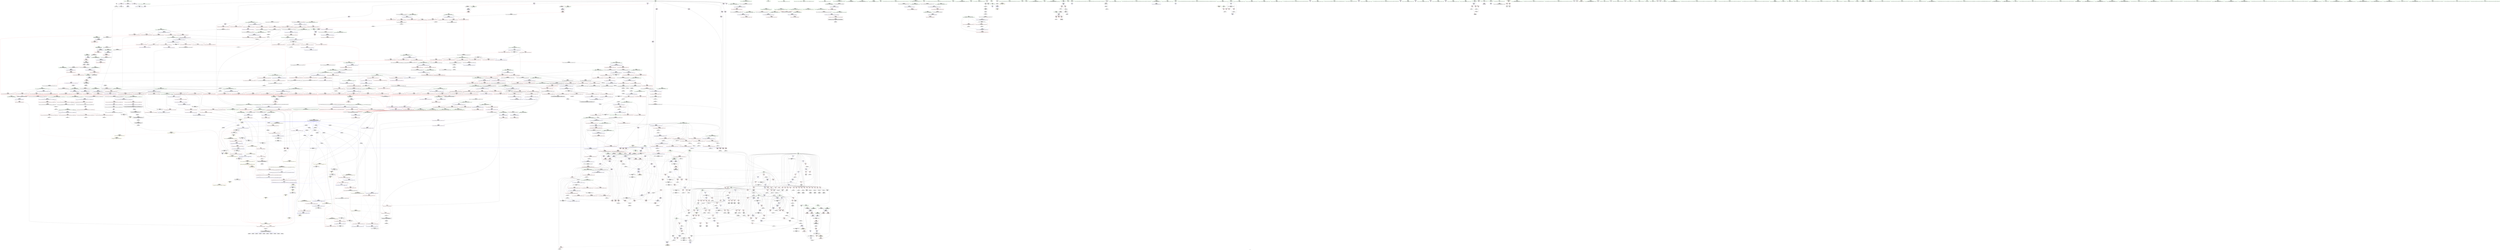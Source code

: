 digraph "SVFG" {
	label="SVFG";

	Node0x563882e0ef70 [shape=record,color=grey,label="{NodeID: 0\nNullPtr}"];
	Node0x563882e0ef70 -> Node0x563882e95b90[style=solid];
	Node0x563882e0ef70 -> Node0x563882e9e5d0[style=solid];
	Node0x563882e9d0b0 [shape=record,color=red,label="{NodeID: 775\n1709\<--1693\n\<--_Num\n_ZNSt20__copy_move_backwardILb1ELb1ESt26random_access_iterator_tagE13__copy_move_bIxEEPT_PKS3_S6_S4_\n}"];
	Node0x563882e9d0b0 -> Node0x563882ee1eb0[style=solid];
	Node0x563882e93bc0 [shape=record,color=red,label="{NodeID: 443\n383\<--16\n\<--k\nmain\n}"];
	Node0x563882e93bc0 -> Node0x563882ee7430[style=solid];
	Node0x563882e55f10 [shape=record,color=green,label="{NodeID: 111\n785\<--786\n__comp\<--__comp_field_insensitive\n_ZSt14__partial_sortIPxN9__gnu_cxx5__ops15_Iter_less_iterEEvT_S4_S4_T0_\n|{<s0>31}}"];
	Node0x563882e55f10:s0 -> Node0x563882fdb360[style=solid,color=red];
	Node0x563882ea2d80 [shape=record,color=blue,label="{NodeID: 886\n938\<--935\n__first.addr\<--__first\n_ZSt11__make_heapIPxN9__gnu_cxx5__ops15_Iter_less_iterEEvT_S4_RT0_\n}"];
	Node0x563882ea2d80 -> Node0x563882eab840[style=dashed];
	Node0x563882ea2d80 -> Node0x563882eab910[style=dashed];
	Node0x563882ea2d80 -> Node0x563882eab9e0[style=dashed];
	Node0x563882ea2d80 -> Node0x563882eabab0[style=dashed];
	Node0x563882ea9550 [shape=record,color=red,label="{NodeID: 554\n719\<--676\n\<--__cut\n_ZSt16__introsort_loopIPxlN9__gnu_cxx5__ops15_Iter_less_iterEEvT_S4_T0_T1_\n}"];
	Node0x563882ea9550 -> Node0x563882ea1e10[style=solid];
	Node0x563882e8c700 [shape=record,color=green,label="{NodeID: 222\n1578\<--1579\n__val\<--__val_field_insensitive\n_ZSt25__unguarded_linear_insertIPxN9__gnu_cxx5__ops14_Val_less_iterEEvT_T0_\n|{|<s1>85|<s2>87}}"];
	Node0x563882e8c700 -> Node0x563882ec6460[style=solid];
	Node0x563882e8c700:s1 -> Node0x563882fdaae0[style=solid,color=red];
	Node0x563882e8c700:s2 -> Node0x563882fdc4b0[style=solid,color=red];
	Node0x563882fd66a0 [shape=record,color=black,label="{NodeID: 2104\n1283 = PHI(837, )\n0th arg _ZSt22__move_median_to_firstIPxN9__gnu_cxx5__ops15_Iter_less_iterEEvT_S4_S4_S4_T0_ }"];
	Node0x563882fd66a0 -> Node0x563882ec4a60[style=solid];
	Node0x563882eaef80 [shape=record,color=red,label="{NodeID: 665\n1225\<--1205\n\<--__holeIndex.addr\n_ZSt11__push_heapIPxlxN9__gnu_cxx5__ops14_Iter_less_valEEvT_T0_S5_T1_RT2_\n}"];
	Node0x563882eaef80 -> Node0x563882ee7730[style=solid];
	Node0x563882ee5db0 [shape=record,color=grey,label="{NodeID: 1440\n298 = Binary(297, 131, )\n}"];
	Node0x563882ee5db0 -> Node0x563882e96a90[style=solid];
	Node0x563882e9a100 [shape=record,color=purple,label="{NodeID: 333\n238\<--29\narrayidx24\<--x\nmain\n}"];
	Node0x563882e9a100 -> Node0x563882ea67d0[style=solid];
	Node0x563882e3fe40 [shape=record,color=green,label="{NodeID: 1\n7\<--1\n__dso_handle\<--dummyObj\nGlob }"];
	Node0x563882e9d180 [shape=record,color=red,label="{NodeID: 776\n1715\<--1693\n\<--_Num\n_ZNSt20__copy_move_backwardILb1ELb1ESt26random_access_iterator_tagE13__copy_move_bIxEEPT_PKS3_S6_S4_\n}"];
	Node0x563882e9d180 -> Node0x563882ee2330[style=solid];
	Node0x563882e93c90 [shape=record,color=red,label="{NodeID: 444\n388\<--16\n\<--k\nmain\n}"];
	Node0x563882e93c90 -> Node0x563882e971e0[style=solid];
	Node0x563882e55fe0 [shape=record,color=green,label="{NodeID: 112\n787\<--788\n__first.addr\<--__first.addr_field_insensitive\n_ZSt14__partial_sortIPxN9__gnu_cxx5__ops15_Iter_less_iterEEvT_S4_S4_T0_\n}"];
	Node0x563882e55fe0 -> Node0x563882ea9d70[style=solid];
	Node0x563882e55fe0 -> Node0x563882ea9e40[style=solid];
	Node0x563882e55fe0 -> Node0x563882ea2150[style=solid];
	Node0x563882ea2e50 [shape=record,color=blue,label="{NodeID: 887\n940\<--936\n__last.addr\<--__last\n_ZSt11__make_heapIPxN9__gnu_cxx5__ops15_Iter_less_iterEEvT_S4_RT0_\n}"];
	Node0x563882ea2e50 -> Node0x563882eabb80[style=dashed];
	Node0x563882ea2e50 -> Node0x563882eabc50[style=dashed];
	Node0x563882ea9620 [shape=record,color=red,label="{NodeID: 555\n728\<--725\n\<--__n.addr\n_ZSt4__lgl\n}"];
	Node0x563882e8c7d0 [shape=record,color=green,label="{NodeID: 223\n1580\<--1581\n__next\<--__next_field_insensitive\n_ZSt25__unguarded_linear_insertIPxN9__gnu_cxx5__ops14_Val_less_iterEEvT_T0_\n}"];
	Node0x563882e8c7d0 -> Node0x563882eb3700[style=solid];
	Node0x563882e8c7d0 -> Node0x563882eb37d0[style=solid];
	Node0x563882e8c7d0 -> Node0x563882eb38a0[style=solid];
	Node0x563882e8c7d0 -> Node0x563882eb3970[style=solid];
	Node0x563882e8c7d0 -> Node0x563882eb3a40[style=solid];
	Node0x563882e8c7d0 -> Node0x563882ec6530[style=solid];
	Node0x563882e8c7d0 -> Node0x563882ec6600[style=solid];
	Node0x563882e8c7d0 -> Node0x563882ec6870[style=solid];
	Node0x563882fd67b0 [shape=record,color=black,label="{NodeID: 2105\n1284 = PHI(839, )\n1st arg _ZSt22__move_median_to_firstIPxN9__gnu_cxx5__ops15_Iter_less_iterEEvT_S4_S4_S4_T0_ }"];
	Node0x563882fd67b0 -> Node0x563882ec4b30[style=solid];
	Node0x563882eaf050 [shape=record,color=red,label="{NodeID: 666\n1245\<--1205\n\<--__holeIndex.addr\n_ZSt11__push_heapIPxlxN9__gnu_cxx5__ops14_Iter_less_valEEvT_T0_S5_T1_RT2_\n}"];
	Node0x563882ee5f30 [shape=record,color=grey,label="{NodeID: 1441\n1140 = cmp(1139, 27, )\n}"];
	Node0x563882e9a1d0 [shape=record,color=purple,label="{NodeID: 334\n247\<--29\narrayidx29\<--x\nmain\n}"];
	Node0x563882e9a1d0 -> Node0x563882ea68a0[style=solid];
	Node0x563882e45420 [shape=record,color=green,label="{NodeID: 2\n9\<--1\n\<--dummyObj\nCan only get source location for instruction, argument, global var or function.}"];
	Node0x563882e9d250 [shape=record,color=red,label="{NodeID: 777\n1722\<--1693\n\<--_Num\n_ZNSt20__copy_move_backwardILb1ELb1ESt26random_access_iterator_tagE13__copy_move_bIxEEPT_PKS3_S6_S4_\n}"];
	Node0x563882e9d250 -> Node0x563882ee21b0[style=solid];
	Node0x563882e93d60 [shape=record,color=red,label="{NodeID: 445\n395\<--16\n\<--k\nmain\n}"];
	Node0x563882e93d60 -> Node0x563882edea30[style=solid];
	Node0x563882e560b0 [shape=record,color=green,label="{NodeID: 113\n789\<--790\n__middle.addr\<--__middle.addr_field_insensitive\n_ZSt14__partial_sortIPxN9__gnu_cxx5__ops15_Iter_less_iterEEvT_S4_S4_T0_\n}"];
	Node0x563882e560b0 -> Node0x563882ea9f10[style=solid];
	Node0x563882e560b0 -> Node0x563882ea9fe0[style=solid];
	Node0x563882e560b0 -> Node0x563882ea2220[style=solid];
	Node0x563882f701f0 [shape=record,color=yellow,style=double,label="{NodeID: 1995\n8V_6 = CSCHI(MR_8V_5)\npts\{31 \}\nCS[]|{<s0>40|<s1>40|<s2>44}}"];
	Node0x563882f701f0:s0 -> Node0x563882f47e20[style=dashed,color=blue];
	Node0x563882f701f0:s1 -> Node0x563882f52320[style=dashed,color=blue];
	Node0x563882f701f0:s2 -> Node0x563882f71d70[style=dashed,color=blue];
	Node0x563882ea2f20 [shape=record,color=blue,label="{NodeID: 888\n942\<--937\n__comp.addr\<--__comp\n_ZSt11__make_heapIPxN9__gnu_cxx5__ops15_Iter_less_iterEEvT_S4_RT0_\n}"];
	Node0x563882ea2f20 -> Node0x563882eabd20[style=dashed];
	Node0x563882ea96f0 [shape=record,color=red,label="{NodeID: 556\n756\<--743\n\<--__first.addr\n_ZSt22__final_insertion_sortIPxN9__gnu_cxx5__ops15_Iter_less_iterEEvT_S4_T0_\n}"];
	Node0x563882ea96f0 -> Node0x563882e98630[style=solid];
	Node0x563882e8c8a0 [shape=record,color=green,label="{NodeID: 224\n1595\<--1596\n_ZNK9__gnu_cxx5__ops14_Val_less_iterclIxPxEEbRT_T0_\<--_ZNK9__gnu_cxx5__ops14_Val_less_iterclIxPxEEbRT_T0__field_insensitive\n}"];
	Node0x563882fd68f0 [shape=record,color=black,label="{NodeID: 2106\n1285 = PHI(840, )\n2nd arg _ZSt22__move_median_to_firstIPxN9__gnu_cxx5__ops15_Iter_less_iterEEvT_S4_S4_S4_T0_ }"];
	Node0x563882fd68f0 -> Node0x563882ec4c00[style=solid];
	Node0x563882eaf120 [shape=record,color=red,label="{NodeID: 667\n1250\<--1205\n\<--__holeIndex.addr\n_ZSt11__push_heapIPxlxN9__gnu_cxx5__ops14_Iter_less_valEEvT_T0_S5_T1_RT2_\n}"];
	Node0x563882eaf120 -> Node0x563882ee18b0[style=solid];
	Node0x563882ee60b0 [shape=record,color=grey,label="{NodeID: 1442\n602 = cmp(599, 601, )\n}"];
	Node0x563882e9a2a0 [shape=record,color=purple,label="{NodeID: 335\n251\<--29\narrayidx31\<--x\nmain\n}"];
	Node0x563882e9a2a0 -> Node0x563882ea6970[style=solid];
	Node0x563882e52410 [shape=record,color=green,label="{NodeID: 3\n12\<--1\n\<--dummyObj\nCan only get source location for instruction, argument, global var or function.}"];
	Node0x563882e9d320 [shape=record,color=red,label="{NodeID: 778\n1744\<--1735\nthis1\<--this.addr\n_ZNK9__gnu_cxx5__ops14_Val_less_iterclIxPxEEbRT_T0_\n}"];
	Node0x563882e93e30 [shape=record,color=red,label="{NodeID: 446\n451\<--16\n\<--k\nmain\n}"];
	Node0x563882e93e30 -> Node0x563882ee9830[style=solid];
	Node0x563882e56180 [shape=record,color=green,label="{NodeID: 114\n791\<--792\n__last.addr\<--__last.addr_field_insensitive\n_ZSt14__partial_sortIPxN9__gnu_cxx5__ops15_Iter_less_iterEEvT_S4_S4_T0_\n}"];
	Node0x563882e56180 -> Node0x563882eaa0b0[style=solid];
	Node0x563882e56180 -> Node0x563882ea22f0[style=solid];
	Node0x563882f70350 [shape=record,color=yellow,style=double,label="{NodeID: 1996\n8V_2 = CSCHI(MR_8V_1)\npts\{31 \}\nCS[]|{<s0>33}}"];
	Node0x563882f70350:s0 -> Node0x563882f4e720[style=dashed,color=red];
	Node0x563882ea2ff0 [shape=record,color=blue,label="{NodeID: 889\n944\<--969\n__len\<--sub.ptr.div4\n_ZSt11__make_heapIPxN9__gnu_cxx5__ops15_Iter_less_iterEEvT_S4_RT0_\n}"];
	Node0x563882ea2ff0 -> Node0x563882eabdf0[style=dashed];
	Node0x563882ea2ff0 -> Node0x563882eabec0[style=dashed];
	Node0x563882ea2ff0 -> Node0x563882f48320[style=dashed];
	Node0x563882ea97c0 [shape=record,color=red,label="{NodeID: 557\n763\<--743\n\<--__first.addr\n_ZSt22__final_insertion_sortIPxN9__gnu_cxx5__ops15_Iter_less_iterEEvT_S4_T0_\n|{<s0>27}}"];
	Node0x563882ea97c0:s0 -> Node0x563882fd7900[style=solid,color=red];
	Node0x563882e8c9a0 [shape=record,color=green,label="{NodeID: 225\n1615\<--1616\nretval\<--retval_field_insensitive\n_ZN9__gnu_cxx5__ops15__val_comp_iterENS0_15_Iter_less_iterE\n}"];
	Node0x563882fd6a30 [shape=record,color=black,label="{NodeID: 2107\n1286 = PHI(842, )\n3rd arg _ZSt22__move_median_to_firstIPxN9__gnu_cxx5__ops15_Iter_less_iterEEvT_S4_S4_S4_T0_ }"];
	Node0x563882fd6a30 -> Node0x563882ec4cd0[style=solid];
	Node0x563882eaf1f0 [shape=record,color=red,label="{NodeID: 668\n1258\<--1205\n\<--__holeIndex.addr\n_ZSt11__push_heapIPxlxN9__gnu_cxx5__ops14_Iter_less_valEEvT_T0_S5_T1_RT2_\n}"];
	Node0x563882ee6230 [shape=record,color=grey,label="{NodeID: 1443\n632 = cmp(630, 631, )\n}"];
	Node0x563882e9a370 [shape=record,color=purple,label="{NodeID: 336\n260\<--29\narrayidx35\<--x\nmain\n}"];
	Node0x563882e9a370 -> Node0x563882ea6a40[style=solid];
	Node0x563882e524a0 [shape=record,color=green,label="{NodeID: 4\n27\<--1\n\<--dummyObj\nCan only get source location for instruction, argument, global var or function.|{<s0>44}}"];
	Node0x563882e524a0:s0 -> Node0x563882fd6000[style=solid,color=red];
	Node0x563882e9d3f0 [shape=record,color=red,label="{NodeID: 779\n1745\<--1737\n\<--__val.addr\n_ZNK9__gnu_cxx5__ops14_Val_less_iterclIxPxEEbRT_T0_\n}"];
	Node0x563882e9d3f0 -> Node0x563882e9d590[style=solid];
	Node0x563882e93f00 [shape=record,color=red,label="{NodeID: 447\n456\<--16\n\<--k\nmain\n}"];
	Node0x563882e93f00 -> Node0x563882e97790[style=solid];
	Node0x563882e56250 [shape=record,color=green,label="{NodeID: 115\n793\<--794\nagg.tmp\<--agg.tmp_field_insensitive\n_ZSt14__partial_sortIPxN9__gnu_cxx5__ops15_Iter_less_iterEEvT_S4_S4_T0_\n}"];
	Node0x563882ea30c0 [shape=record,color=blue,label="{NodeID: 890\n946\<--973\n__parent\<--div\n_ZSt11__make_heapIPxN9__gnu_cxx5__ops15_Iter_less_iterEEvT_S4_RT0_\n}"];
	Node0x563882ea30c0 -> Node0x563882eabf90[style=dashed];
	Node0x563882ea30c0 -> Node0x563882eac060[style=dashed];
	Node0x563882ea30c0 -> Node0x563882eac130[style=dashed];
	Node0x563882ea30c0 -> Node0x563882eac200[style=dashed];
	Node0x563882ea30c0 -> Node0x563882ea3260[style=dashed];
	Node0x563882ea30c0 -> Node0x563882f48820[style=dashed];
	Node0x563882f58b50 [shape=record,color=yellow,style=double,label="{NodeID: 1665\n18V_1 = ENCHI(MR_18V_0)\npts\{949 1036 1085 1210 1425 1579 \}\nFun[_ZSt16__insertion_sortIPxN9__gnu_cxx5__ops15_Iter_less_iterEEvT_S4_T0_]}"];
	Node0x563882f58b50 -> Node0x563882eb2ba0[style=dashed];
	Node0x563882f58b50 -> Node0x563882eb2c70[style=dashed];
	Node0x563882ea9890 [shape=record,color=red,label="{NodeID: 558\n764\<--743\n\<--__first.addr\n_ZSt22__final_insertion_sortIPxN9__gnu_cxx5__ops15_Iter_less_iterEEvT_S4_T0_\n}"];
	Node0x563882ea9890 -> Node0x563882e9b920[style=solid];
	Node0x563882e8ca70 [shape=record,color=green,label="{NodeID: 226\n1617\<--1618\n\<--field_insensitive\n_ZN9__gnu_cxx5__ops15__val_comp_iterENS0_15_Iter_less_iterE\n}"];
	Node0x563882fd6b70 [shape=record,color=black,label="{NodeID: 2108\n588 = PHI(24, )\n0th arg _ZSt3maxIdERKT_S2_S2_ }"];
	Node0x563882fd6b70 -> Node0x563882ea1520[style=solid];
	Node0x563882eaf2c0 [shape=record,color=red,label="{NodeID: 669\n1226\<--1207\n\<--__topIndex.addr\n_ZSt11__push_heapIPxlxN9__gnu_cxx5__ops14_Iter_less_valEEvT_T0_S5_T1_RT2_\n}"];
	Node0x563882eaf2c0 -> Node0x563882ee7730[style=solid];
	Node0x563882ee63b0 [shape=record,color=grey,label="{NodeID: 1444\n225 = cmp(223, 224, )\n}"];
	Node0x563882e9a440 [shape=record,color=purple,label="{NodeID: 337\n264\<--29\narrayidx37\<--x\nmain\n}"];
	Node0x563882e9a440 -> Node0x563882ea6b10[style=solid];
	Node0x563882e52b60 [shape=record,color=green,label="{NodeID: 5\n40\<--1\n.str\<--dummyObj\nGlob }"];
	Node0x563882e9d4c0 [shape=record,color=red,label="{NodeID: 780\n1747\<--1739\n\<--__it.addr\n_ZNK9__gnu_cxx5__ops14_Val_less_iterclIxPxEEbRT_T0_\n}"];
	Node0x563882e9d4c0 -> Node0x563882e9d660[style=solid];
	Node0x563882e93fd0 [shape=record,color=red,label="{NodeID: 448\n463\<--16\n\<--k\nmain\n}"];
	Node0x563882e93fd0 -> Node0x563882ee4eb0[style=solid];
	Node0x563882e56320 [shape=record,color=green,label="{NodeID: 116\n802\<--803\n_ZSt13__heap_selectIPxN9__gnu_cxx5__ops15_Iter_less_iterEEvT_S4_S4_T0_\<--_ZSt13__heap_selectIPxN9__gnu_cxx5__ops15_Iter_less_iterEEvT_S4_S4_T0__field_insensitive\n}"];
	Node0x563882f70610 [shape=record,color=yellow,style=double,label="{NodeID: 1998\n8V_2 = CSCHI(MR_8V_1)\npts\{31 \}\nCS[]|{<s0>31}}"];
	Node0x563882f70610:s0 -> Node0x563882eb6f40[style=dashed,color=red];
	Node0x563882ea3190 [shape=record,color=blue,label="{NodeID: 891\n948\<--982\n__value\<--\n_ZSt11__make_heapIPxN9__gnu_cxx5__ops15_Iter_less_iterEEvT_S4_RT0_\n}"];
	Node0x563882ea3190 -> Node0x563882eac2d0[style=dashed];
	Node0x563882ea3190 -> Node0x563882eac3a0[style=dashed];
	Node0x563882ea3190 -> Node0x563882ea3190[style=dashed];
	Node0x563882ea3190 -> Node0x563882f48d20[style=dashed];
	Node0x563882ea9960 [shape=record,color=red,label="{NodeID: 559\n769\<--743\n\<--__first.addr\n_ZSt22__final_insertion_sortIPxN9__gnu_cxx5__ops15_Iter_less_iterEEvT_S4_T0_\n}"];
	Node0x563882ea9960 -> Node0x563882e9b9f0[style=solid];
	Node0x563882e8cb40 [shape=record,color=green,label="{NodeID: 227\n1624\<--1625\n__first.addr\<--__first.addr_field_insensitive\n_ZSt23__copy_move_backward_a2ILb1EPxS0_ET1_T0_S2_S1_\n}"];
	Node0x563882e8cb40 -> Node0x563882eb3d80[style=solid];
	Node0x563882e8cb40 -> Node0x563882ec6a10[style=solid];
	Node0x563882fd6cb0 [shape=record,color=black,label="{NodeID: 2109\n589 = PHI(155, )\n1st arg _ZSt3maxIdERKT_S2_S2_ }"];
	Node0x563882fd6cb0 -> Node0x563882ea15f0[style=solid];
	Node0x563882eaf390 [shape=record,color=red,label="{NodeID: 670\n1229\<--1211\n\<--__comp.addr\n_ZSt11__push_heapIPxlxN9__gnu_cxx5__ops14_Iter_less_valEEvT_T0_S5_T1_RT2_\n|{<s0>52}}"];
	Node0x563882eaf390:s0 -> Node0x563882fd86f0[style=solid,color=red];
	Node0x563882ee6530 [shape=record,color=grey,label="{NodeID: 1445\n577 = cmp(574, 576, )\n}"];
	Node0x563882e9a510 [shape=record,color=purple,label="{NodeID: 338\n284\<--29\narrayidx47\<--x\nmain\n}"];
	Node0x563882e9a510 -> Node0x563882ea6be0[style=solid];
	Node0x563882e52c20 [shape=record,color=green,label="{NodeID: 6\n42\<--1\n.str.2\<--dummyObj\nGlob }"];
	Node0x563882e9d590 [shape=record,color=red,label="{NodeID: 781\n1746\<--1745\n\<--\n_ZNK9__gnu_cxx5__ops14_Val_less_iterclIxPxEEbRT_T0_\n}"];
	Node0x563882e9d590 -> Node0x563882ee8c30[style=solid];
	Node0x563882e940a0 [shape=record,color=red,label="{NodeID: 449\n199\<--20\n\<--n\nmain\n}"];
	Node0x563882e940a0 -> Node0x563882ee87b0[style=solid];
	Node0x563882e56420 [shape=record,color=green,label="{NodeID: 117\n807\<--808\n_ZSt11__sort_heapIPxN9__gnu_cxx5__ops15_Iter_less_iterEEvT_S4_RT0_\<--_ZSt11__sort_heapIPxN9__gnu_cxx5__ops15_Iter_less_iterEEvT_S4_RT0__field_insensitive\n}"];
	Node0x563882f70770 [shape=record,color=yellow,style=double,label="{NodeID: 1999\n8V_3 = CSCHI(MR_8V_2)\npts\{31 \}\nCS[]|{<s0>23}}"];
	Node0x563882f70770:s0 -> Node0x563882ebc210[style=dashed,color=blue];
	Node0x563882ea3260 [shape=record,color=blue,label="{NodeID: 892\n946\<--998\n__parent\<--dec\n_ZSt11__make_heapIPxN9__gnu_cxx5__ops15_Iter_less_iterEEvT_S4_RT0_\n}"];
	Node0x563882ea3260 -> Node0x563882eabf90[style=dashed];
	Node0x563882ea3260 -> Node0x563882eac060[style=dashed];
	Node0x563882ea3260 -> Node0x563882eac130[style=dashed];
	Node0x563882ea3260 -> Node0x563882eac200[style=dashed];
	Node0x563882ea3260 -> Node0x563882ea3260[style=dashed];
	Node0x563882ea3260 -> Node0x563882f48820[style=dashed];
	Node0x563882ea9a30 [shape=record,color=red,label="{NodeID: 560\n776\<--743\n\<--__first.addr\n_ZSt22__final_insertion_sortIPxN9__gnu_cxx5__ops15_Iter_less_iterEEvT_S4_T0_\n|{<s0>29}}"];
	Node0x563882ea9a30:s0 -> Node0x563882fd7900[style=solid,color=red];
	Node0x563882e8cc10 [shape=record,color=green,label="{NodeID: 228\n1626\<--1627\n__last.addr\<--__last.addr_field_insensitive\n_ZSt23__copy_move_backward_a2ILb1EPxS0_ET1_T0_S2_S1_\n}"];
	Node0x563882e8cc10 -> Node0x563882eb3e50[style=solid];
	Node0x563882e8cc10 -> Node0x563882ec6ae0[style=solid];
	Node0x563882fd6df0 [shape=record,color=black,label="{NodeID: 2110\n663 = PHI(634, 715, )\n0th arg _ZSt16__introsort_loopIPxlN9__gnu_cxx5__ops15_Iter_less_iterEEvT_S4_T0_T1_ }"];
	Node0x563882fd6df0 -> Node0x563882ea1a00[style=solid];
	Node0x563882eaf460 [shape=record,color=red,label="{NodeID: 671\n1231\<--1213\n\<--__parent\n_ZSt11__push_heapIPxlxN9__gnu_cxx5__ops14_Iter_less_valEEvT_T0_S5_T1_RT2_\n}"];
	Node0x563882ee66b0 [shape=record,color=grey,label="{NodeID: 1446\n922 = cmp(921, 295, )\n}"];
	Node0x563882e9a5e0 [shape=record,color=purple,label="{NodeID: 339\n289\<--29\narrayidx50\<--x\nmain\n}"];
	Node0x563882e9a5e0 -> Node0x563882ea6cb0[style=solid];
	Node0x563882e52ce0 [shape=record,color=green,label="{NodeID: 7\n44\<--1\nstdin\<--dummyObj\nGlob }"];
	Node0x563882e9d660 [shape=record,color=red,label="{NodeID: 782\n1748\<--1747\n\<--\n_ZNK9__gnu_cxx5__ops14_Val_less_iterclIxPxEEbRT_T0_\n}"];
	Node0x563882e9d660 -> Node0x563882ee8c30[style=solid];
	Node0x563882e94170 [shape=record,color=red,label="{NodeID: 450\n212\<--20\n\<--n\nmain\n}"];
	Node0x563882e94170 -> Node0x563882e96340[style=solid];
	Node0x563882e8cda0 [shape=record,color=green,label="{NodeID: 118\n813\<--814\n__comp\<--__comp_field_insensitive\n_ZSt27__unguarded_partition_pivotIPxN9__gnu_cxx5__ops15_Iter_less_iterEET_S4_S4_T0_\n}"];
	Node0x563882f708d0 [shape=record,color=yellow,style=double,label="{NodeID: 2000\n8V_3 = CSCHI(MR_8V_2)\npts\{31 \}\nCS[]|{<s0>24}}"];
	Node0x563882f708d0:s0 -> Node0x563882f70fb0[style=dashed,color=blue];
	Node0x563882ea3330 [shape=record,color=blue,label="{NodeID: 893\n1006\<--1003\nthis.addr\<--this\n_ZNK9__gnu_cxx5__ops15_Iter_less_iterclIPxS3_EEbT_T0_\n}"];
	Node0x563882ea3330 -> Node0x563882eac470[style=dashed];
	Node0x563882ea9b00 [shape=record,color=red,label="{NodeID: 561\n755\<--745\n\<--__last.addr\n_ZSt22__final_insertion_sortIPxN9__gnu_cxx5__ops15_Iter_less_iterEEvT_S4_T0_\n}"];
	Node0x563882ea9b00 -> Node0x563882e98560[style=solid];
	Node0x563882e8cce0 [shape=record,color=green,label="{NodeID: 229\n1628\<--1629\n__result.addr\<--__result.addr_field_insensitive\n_ZSt23__copy_move_backward_a2ILb1EPxS0_ET1_T0_S2_S1_\n}"];
	Node0x563882e8cce0 -> Node0x563882eb3f20[style=solid];
	Node0x563882e8cce0 -> Node0x563882ec6bb0[style=solid];
	Node0x563882fd7000 [shape=record,color=black,label="{NodeID: 2111\n664 = PHI(635, 716, )\n1st arg _ZSt16__introsort_loopIPxlN9__gnu_cxx5__ops15_Iter_less_iterEEvT_S4_T0_T1_ }"];
	Node0x563882fd7000 -> Node0x563882ea1ad0[style=solid];
	Node0x563882eaf530 [shape=record,color=red,label="{NodeID: 672\n1240\<--1213\n\<--__parent\n_ZSt11__push_heapIPxlxN9__gnu_cxx5__ops14_Iter_less_valEEvT_T0_S5_T1_RT2_\n}"];
	Node0x563882ee6830 [shape=record,color=grey,label="{NodeID: 1447\n881 = cmp(879, 880, )\n}"];
	Node0x563882e9a6b0 [shape=record,color=purple,label="{NodeID: 340\n300\<--29\narrayidx55\<--x\nmain\n}"];
	Node0x563882e9a6b0 -> Node0x563882ea6d80[style=solid];
	Node0x563882e52da0 [shape=record,color=green,label="{NodeID: 8\n45\<--1\n.str.3\<--dummyObj\nGlob }"];
	Node0x563882e9d730 [shape=record,color=red,label="{NodeID: 783\n1761\<--1760\ndummyVal\<--offset_0\n_ZNSt20__copy_move_backwardILb1ELb1ESt26random_access_iterator_tagE13__copy_move_bIxEEPT_PKS3_S6_S4_\n}"];
	Node0x563882e9d730 -> Node0x563882ec74a0[style=solid];
	Node0x563882e94240 [shape=record,color=red,label="{NodeID: 451\n224\<--20\n\<--n\nmain\n}"];
	Node0x563882e94240 -> Node0x563882ee63b0[style=solid];
	Node0x563882e8ce70 [shape=record,color=green,label="{NodeID: 119\n815\<--816\n__first.addr\<--__first.addr_field_insensitive\n_ZSt27__unguarded_partition_pivotIPxN9__gnu_cxx5__ops15_Iter_less_iterEET_S4_S4_T0_\n}"];
	Node0x563882e8ce70 -> Node0x563882eaa180[style=solid];
	Node0x563882e8ce70 -> Node0x563882eaa250[style=solid];
	Node0x563882e8ce70 -> Node0x563882eaa320[style=solid];
	Node0x563882e8ce70 -> Node0x563882eaa3f0[style=solid];
	Node0x563882e8ce70 -> Node0x563882eaa4c0[style=solid];
	Node0x563882e8ce70 -> Node0x563882eaa590[style=solid];
	Node0x563882e8ce70 -> Node0x563882ea23c0[style=solid];
	Node0x563882f70a30 [shape=record,color=yellow,style=double,label="{NodeID: 2001\n8V_2 = CSCHI(MR_8V_1)\npts\{31 \}\nCS[]|{<s0>12|<s1>12|<s2>12|<s3>12|<s4>12|<s5>12|<s6>12|<s7>12|<s8>12|<s9>12}}"];
	Node0x563882f70a30:s0 -> Node0x563882ea67d0[style=dashed,color=blue];
	Node0x563882f70a30:s1 -> Node0x563882ea68a0[style=dashed,color=blue];
	Node0x563882f70a30:s2 -> Node0x563882ea6970[style=dashed,color=blue];
	Node0x563882f70a30:s3 -> Node0x563882ea6a40[style=dashed,color=blue];
	Node0x563882f70a30:s4 -> Node0x563882ea6b10[style=dashed,color=blue];
	Node0x563882f70a30:s5 -> Node0x563882ea6be0[style=dashed,color=blue];
	Node0x563882f70a30:s6 -> Node0x563882ea6cb0[style=dashed,color=blue];
	Node0x563882f70a30:s7 -> Node0x563882ea6d80[style=dashed,color=blue];
	Node0x563882f70a30:s8 -> Node0x563882ea6e50[style=dashed,color=blue];
	Node0x563882f70a30:s9 -> Node0x563882f35910[style=dashed,color=blue];
	Node0x563882ea3400 [shape=record,color=blue,label="{NodeID: 894\n1008\<--1004\n__it1.addr\<--__it1\n_ZNK9__gnu_cxx5__ops15_Iter_less_iterclIPxS3_EEbT_T0_\n}"];
	Node0x563882ea3400 -> Node0x563882eac540[style=dashed];
	Node0x563882ea9bd0 [shape=record,color=red,label="{NodeID: 562\n771\<--745\n\<--__last.addr\n_ZSt22__final_insertion_sortIPxN9__gnu_cxx5__ops15_Iter_less_iterEEvT_S4_T0_\n|{<s0>28}}"];
	Node0x563882ea9bd0:s0 -> Node0x563882fd6590[style=solid,color=red];
	Node0x563882e94c30 [shape=record,color=green,label="{NodeID: 230\n1635\<--1636\n_ZSt12__niter_baseIPxET_S1_\<--_ZSt12__niter_baseIPxET_S1__field_insensitive\n}"];
	Node0x563882fd7180 [shape=record,color=black,label="{NodeID: 2112\n665 = PHI(646, 717, )\n2nd arg _ZSt16__introsort_loopIPxlN9__gnu_cxx5__ops15_Iter_less_iterEEvT_S4_T0_T1_ }"];
	Node0x563882fd7180 -> Node0x563882ea1ba0[style=solid];
	Node0x563882eaf600 [shape=record,color=red,label="{NodeID: 673\n1248\<--1213\n\<--__parent\n_ZSt11__push_heapIPxlxN9__gnu_cxx5__ops14_Iter_less_valEEvT_T0_S5_T1_RT2_\n}"];
	Node0x563882eaf600 -> Node0x563882ec4580[style=solid];
	Node0x563882ee69b0 [shape=record,color=grey,label="{NodeID: 1448\n424 = cmp(421, 423, )\n}"];
	Node0x563882e9a780 [shape=record,color=purple,label="{NodeID: 341\n310\<--29\narrayidx60\<--x\nmain\n}"];
	Node0x563882e9a780 -> Node0x563882ea6e50[style=solid];
	Node0x563882e52e60 [shape=record,color=green,label="{NodeID: 9\n47\<--1\n.str.4\<--dummyObj\nGlob }"];
	Node0x563882e9d800 [shape=record,color=blue,label="{NodeID: 784\n8\<--9\n_ZL2pi\<--\nGlob }"];
	Node0x563882ebba40 [shape=record,color=black,label="{NodeID: 1559\nMR_8V_3 = PHI(MR_8V_4, MR_8V_2, )\npts\{31 \}\n|{|<s1>12}}"];
	Node0x563882ebba40 -> Node0x563882e9ec80[style=dashed];
	Node0x563882ebba40:s1 -> Node0x563882f603f0[style=dashed,color=red];
	Node0x563882e94310 [shape=record,color=red,label="{NodeID: 452\n279\<--20\n\<--n\nmain\n}"];
	Node0x563882e94310 -> Node0x563882ee96b0[style=solid];
	Node0x563882e8cf40 [shape=record,color=green,label="{NodeID: 120\n817\<--818\n__last.addr\<--__last.addr_field_insensitive\n_ZSt27__unguarded_partition_pivotIPxN9__gnu_cxx5__ops15_Iter_less_iterEET_S4_S4_T0_\n}"];
	Node0x563882e8cf40 -> Node0x563882eaa660[style=solid];
	Node0x563882e8cf40 -> Node0x563882eaa730[style=solid];
	Node0x563882e8cf40 -> Node0x563882eaa800[style=solid];
	Node0x563882e8cf40 -> Node0x563882ea2490[style=solid];
	Node0x563882f70b90 [shape=record,color=yellow,style=double,label="{NodeID: 2002\n8V_2 = CSCHI(MR_8V_1)\npts\{31 \}\nCS[]|{<s0>22}}"];
	Node0x563882f70b90:s0 -> Node0x563882f5fb80[style=dashed,color=red];
	Node0x563882ea34d0 [shape=record,color=blue,label="{NodeID: 895\n1010\<--1005\n__it2.addr\<--__it2\n_ZNK9__gnu_cxx5__ops15_Iter_less_iterclIPxS3_EEbT_T0_\n}"];
	Node0x563882ea34d0 -> Node0x563882eac610[style=dashed];
	Node0x563882ea9ca0 [shape=record,color=red,label="{NodeID: 563\n777\<--745\n\<--__last.addr\n_ZSt22__final_insertion_sortIPxN9__gnu_cxx5__ops15_Iter_less_iterEEvT_S4_T0_\n|{<s0>29}}"];
	Node0x563882ea9ca0:s0 -> Node0x563882fd7a80[style=solid,color=red];
	Node0x563882e94d00 [shape=record,color=green,label="{NodeID: 231\n1642\<--1643\n_ZSt22__copy_move_backward_aILb1EPxS0_ET1_T0_S2_S1_\<--_ZSt22__copy_move_backward_aILb1EPxS0_ET1_T0_S2_S1__field_insensitive\n}"];
	Node0x563882fd7300 [shape=record,color=black,label="{NodeID: 2113\n1023 = PHI(889, 927, )\n0th arg _ZSt10__pop_heapIPxN9__gnu_cxx5__ops15_Iter_less_iterEEvT_S4_S4_RT0_ }"];
	Node0x563882fd7300 -> Node0x563882ea35a0[style=solid];
	Node0x563882eaf6d0 [shape=record,color=red,label="{NodeID: 674\n1243\<--1242\n\<--call2\n_ZSt11__push_heapIPxlxN9__gnu_cxx5__ops14_Iter_less_valEEvT_T0_S5_T1_RT2_\n}"];
	Node0x563882eaf6d0 -> Node0x563882ec44b0[style=solid];
	Node0x563882ee6b30 [shape=record,color=grey,label="{NodeID: 1449\n233 = cmp(231, 232, )\n}"];
	Node0x563882e9a850 [shape=record,color=purple,label="{NodeID: 342\n242\<--32\narrayidx26\<--x2\nmain\n}"];
	Node0x563882e9a850 -> Node0x563882e9f4a0[style=solid];
	Node0x563882e52f60 [shape=record,color=green,label="{NodeID: 10\n49\<--1\nstdout\<--dummyObj\nGlob }"];
	Node0x563882e9d8d0 [shape=record,color=blue,label="{NodeID: 785\n11\<--12\ni\<--\nGlob }"];
	Node0x563882e9d8d0 -> Node0x563882f34010[style=dashed];
	Node0x563882ebbf40 [shape=record,color=black,label="{NodeID: 1560\nMR_8V_5 = PHI(MR_8V_4, MR_8V_2, MR_8V_2, )\npts\{31 \}\n|{|<s1>51}}"];
	Node0x563882ebbf40 -> Node0x563882eae900[style=dashed];
	Node0x563882ebbf40:s1 -> Node0x563882f53720[style=dashed,color=red];
	Node0x563882e943e0 [shape=record,color=red,label="{NodeID: 453\n336\<--20\n\<--n\nmain\n}"];
	Node0x563882e943e0 -> Node0x563882ee8030[style=solid];
	Node0x563882e8d010 [shape=record,color=green,label="{NodeID: 121\n819\<--820\n__mid\<--__mid_field_insensitive\n_ZSt27__unguarded_partition_pivotIPxN9__gnu_cxx5__ops15_Iter_less_iterEET_S4_S4_T0_\n}"];
	Node0x563882e8d010 -> Node0x563882eaa8d0[style=solid];
	Node0x563882e8d010 -> Node0x563882ea2560[style=solid];
	Node0x563882ea35a0 [shape=record,color=blue,label="{NodeID: 896\n1027\<--1023\n__first.addr\<--__first\n_ZSt10__pop_heapIPxN9__gnu_cxx5__ops15_Iter_less_iterEEvT_S4_S4_RT0_\n}"];
	Node0x563882ea35a0 -> Node0x563882eac880[style=dashed];
	Node0x563882ea35a0 -> Node0x563882eac950[style=dashed];
	Node0x563882ea35a0 -> Node0x563882eaca20[style=dashed];
	Node0x563882f59180 [shape=record,color=yellow,style=double,label="{NodeID: 1671\n8V_1 = ENCHI(MR_8V_0)\npts\{31 \}\nFun[_ZSt9iter_swapIPxS0_EvT_T0_]|{<s0>69|<s1>69|<s2>69}}"];
	Node0x563882f59180:s0 -> Node0x563882eb1dd0[style=dashed,color=red];
	Node0x563882f59180:s1 -> Node0x563882eb1ea0[style=dashed,color=red];
	Node0x563882f59180:s2 -> Node0x563882ec5760[style=dashed,color=red];
	Node0x563882ea9d70 [shape=record,color=red,label="{NodeID: 564\n798\<--787\n\<--__first.addr\n_ZSt14__partial_sortIPxN9__gnu_cxx5__ops15_Iter_less_iterEEvT_S4_S4_T0_\n|{<s0>30}}"];
	Node0x563882ea9d70:s0 -> Node0x563882fdad00[style=solid,color=red];
	Node0x563882edbb90 [shape=record,color=black,label="{NodeID: 1339\n1237 = PHI(350, 1233, )\n}"];
	Node0x563882e94e00 [shape=record,color=green,label="{NodeID: 232\n1647\<--1648\n__it.addr\<--__it.addr_field_insensitive\n_ZSt12__miter_baseIPxET_S1_\n}"];
	Node0x563882e94e00 -> Node0x563882eb3ff0[style=solid];
	Node0x563882e94e00 -> Node0x563882ec6c80[style=solid];
	Node0x563882fd7480 [shape=record,color=black,label="{NodeID: 2114\n1024 = PHI(890, 928, )\n1st arg _ZSt10__pop_heapIPxN9__gnu_cxx5__ops15_Iter_less_iterEEvT_S4_S4_RT0_ }"];
	Node0x563882fd7480 -> Node0x563882ea3670[style=solid];
	Node0x563882eaf7a0 [shape=record,color=red,label="{NodeID: 675\n1256\<--1255\n\<--call6\n_ZSt11__push_heapIPxlxN9__gnu_cxx5__ops14_Iter_less_valEEvT_T0_S5_T1_RT2_\n}"];
	Node0x563882eaf7a0 -> Node0x563882ec4720[style=solid];
	Node0x563882ee6cb0 [shape=record,color=grey,label="{NodeID: 1450\n692 = cmp(691, 693, )\n}"];
	Node0x563882e9a920 [shape=record,color=purple,label="{NodeID: 343\n305\<--32\narrayidx58\<--x2\nmain\n}"];
	Node0x563882e9a920 -> Node0x563882e9f980[style=solid];
	Node0x563882e53060 [shape=record,color=green,label="{NodeID: 11\n50\<--1\n_ZSt3cin\<--dummyObj\nGlob }"];
	Node0x563882e9d9d0 [shape=record,color=blue,label="{NodeID: 786\n14\<--12\nj\<--\nGlob }"];
	Node0x563882e9d9d0 -> Node0x563882f34510[style=dashed];
	Node0x563882ebc030 [shape=record,color=black,label="{NodeID: 1561\nMR_195V_6 = PHI(MR_195V_5, MR_195V_3, MR_195V_3, )\npts\{1081 \}\n}"];
	Node0x563882ebc030 -> Node0x563882eada60[style=dashed];
	Node0x563882e944b0 [shape=record,color=red,label="{NodeID: 454\n422\<--20\n\<--n\nmain\n}"];
	Node0x563882e944b0 -> Node0x563882ede5b0[style=solid];
	Node0x563882e8d0e0 [shape=record,color=green,label="{NodeID: 122\n821\<--822\nagg.tmp\<--agg.tmp_field_insensitive\n_ZSt27__unguarded_partition_pivotIPxN9__gnu_cxx5__ops15_Iter_less_iterEET_S4_S4_T0_\n}"];
	Node0x563882ea3670 [shape=record,color=blue,label="{NodeID: 897\n1029\<--1024\n__last.addr\<--__last\n_ZSt10__pop_heapIPxN9__gnu_cxx5__ops15_Iter_less_iterEEvT_S4_S4_RT0_\n}"];
	Node0x563882ea3670 -> Node0x563882eacaf0[style=dashed];
	Node0x563882ea9e40 [shape=record,color=red,label="{NodeID: 565\n804\<--787\n\<--__first.addr\n_ZSt14__partial_sortIPxN9__gnu_cxx5__ops15_Iter_less_iterEEvT_S4_S4_T0_\n|{<s0>31}}"];
	Node0x563882ea9e40:s0 -> Node0x563882fdb140[style=solid,color=red];
	Node0x563882edbd20 [shape=record,color=black,label="{NodeID: 1340\n349 = PHI(350, 347, )\n}"];
	Node0x563882e94ed0 [shape=record,color=green,label="{NodeID: 233\n1656\<--1657\n__first.addr\<--__first.addr_field_insensitive\n_ZSt22__copy_move_backward_aILb1EPxS0_ET1_T0_S2_S1_\n}"];
	Node0x563882e94ed0 -> Node0x563882eb40c0[style=solid];
	Node0x563882e94ed0 -> Node0x563882ec6d50[style=solid];
	Node0x563882fd7600 [shape=record,color=black,label="{NodeID: 2115\n1025 = PHI(891, 929, )\n2nd arg _ZSt10__pop_heapIPxN9__gnu_cxx5__ops15_Iter_less_iterEEvT_S4_S4_RT0_ }"];
	Node0x563882fd7600 -> Node0x563882ea3740[style=solid];
	Node0x563882eaf870 [shape=record,color=red,label="{NodeID: 676\n1275\<--1266\nthis1\<--this.addr\n_ZNK9__gnu_cxx5__ops14_Iter_less_valclIPxxEEbT_RT0_\n}"];
	Node0x563882ee6e30 [shape=record,color=grey,label="{NodeID: 1451\n696 = cmp(695, 27, )\n}"];
	Node0x563882e9a9f0 [shape=record,color=purple,label="{NodeID: 344\n314\<--32\narrayidx62\<--x2\nmain\n}"];
	Node0x563882e9a9f0 -> Node0x563882e9fa50[style=solid];
	Node0x563882e53160 [shape=record,color=green,label="{NodeID: 12\n51\<--1\n.str.5\<--dummyObj\nGlob }"];
	Node0x563882e9dad0 [shape=record,color=blue,label="{NodeID: 787\n16\<--12\nk\<--\nGlob }"];
	Node0x563882e9dad0 -> Node0x563882f34a10[style=dashed];
	Node0x563882ebc120 [shape=record,color=black,label="{NodeID: 1562\nMR_203V_8 = PHI(MR_203V_7, MR_203V_3, MR_203V_3, )\npts\{1089 \}\n}"];
	Node0x563882e94580 [shape=record,color=red,label="{NodeID: 455\n495\<--20\n\<--n\nmain\n}"];
	Node0x563882e94580 -> Node0x563882ee3830[style=solid];
	Node0x563882e8d1b0 [shape=record,color=green,label="{NodeID: 123\n823\<--824\nagg.tmp4\<--agg.tmp4_field_insensitive\n_ZSt27__unguarded_partition_pivotIPxN9__gnu_cxx5__ops15_Iter_less_iterEET_S4_S4_T0_\n}"];
	Node0x563882f70fb0 [shape=record,color=yellow,style=double,label="{NodeID: 2005\n8V_4 = CSCHI(MR_8V_2)\npts\{31 \}\nCS[]|{<s0>25}}"];
	Node0x563882f70fb0:s0 -> Node0x563882e5e0d0[style=dashed,color=red];
	Node0x563882ea3740 [shape=record,color=blue,label="{NodeID: 898\n1031\<--1025\n__result.addr\<--__result\n_ZSt10__pop_heapIPxN9__gnu_cxx5__ops15_Iter_less_iterEEvT_S4_S4_RT0_\n}"];
	Node0x563882ea3740 -> Node0x563882eacbc0[style=dashed];
	Node0x563882ea3740 -> Node0x563882eacc90[style=dashed];
	Node0x563882ea9f10 [shape=record,color=red,label="{NodeID: 566\n799\<--789\n\<--__middle.addr\n_ZSt14__partial_sortIPxN9__gnu_cxx5__ops15_Iter_less_iterEEvT_S4_S4_T0_\n|{<s0>30}}"];
	Node0x563882ea9f10:s0 -> Node0x563882fdae10[style=solid,color=red];
	Node0x563882edb400 [shape=record,color=black,label="{NodeID: 1341\n117 = PHI(113, 115, )\n}"];
	Node0x563882edb400 -> Node0x563882e95e60[style=solid];
	Node0x563882e94fa0 [shape=record,color=green,label="{NodeID: 234\n1658\<--1659\n__last.addr\<--__last.addr_field_insensitive\n_ZSt22__copy_move_backward_aILb1EPxS0_ET1_T0_S2_S1_\n}"];
	Node0x563882e94fa0 -> Node0x563882eb4190[style=solid];
	Node0x563882e94fa0 -> Node0x563882ec6e20[style=solid];
	Node0x563882fd7780 [shape=record,color=black,label="{NodeID: 2116\n1026 = PHI(858, 930, )\n3rd arg _ZSt10__pop_heapIPxN9__gnu_cxx5__ops15_Iter_less_iterEEvT_S4_S4_RT0_ }"];
	Node0x563882fd7780 -> Node0x563882ea3810[style=solid];
	Node0x563882eaf940 [shape=record,color=red,label="{NodeID: 677\n1276\<--1268\n\<--__it.addr\n_ZNK9__gnu_cxx5__ops14_Iter_less_valclIPxxEEbT_RT0_\n}"];
	Node0x563882eaf940 -> Node0x563882eafae0[style=solid];
	Node0x563882ee6fb0 [shape=record,color=grey,label="{NodeID: 1452\n1391 = cmp(1389, 1390, )\n}"];
	Node0x563882e9aac0 [shape=record,color=purple,label="{NodeID: 345\n341\<--32\narrayidx73\<--x2\nmain\n}"];
	Node0x563882e9aac0 -> Node0x563882ea6f20[style=solid];
	Node0x563882e53260 [shape=record,color=green,label="{NodeID: 13\n53\<--1\n.str.6\<--dummyObj\nGlob }"];
	Node0x563882e9dbd0 [shape=record,color=blue,label="{NodeID: 788\n18\<--12\nm\<--\nGlob }"];
	Node0x563882ebc210 [shape=record,color=black,label="{NodeID: 1563\nMR_8V_6 = PHI(MR_8V_3, MR_8V_2, )\npts\{31 \}\n|{<s0>21|<s1>25}}"];
	Node0x563882ebc210:s0 -> Node0x563882f70b90[style=dashed,color=blue];
	Node0x563882ebc210:s1 -> Node0x563882e5e0d0[style=dashed,color=blue];
	Node0x563882e94650 [shape=record,color=red,label="{NodeID: 456\n521\<--24\n\<--ans\nmain\n}"];
	Node0x563882e8d280 [shape=record,color=green,label="{NodeID: 124\n844\<--845\n_ZSt22__move_median_to_firstIPxN9__gnu_cxx5__ops15_Iter_less_iterEEvT_S4_S4_S4_T0_\<--_ZSt22__move_median_to_firstIPxN9__gnu_cxx5__ops15_Iter_less_iterEEvT_S4_S4_S4_T0__field_insensitive\n}"];
	Node0x563882ea3810 [shape=record,color=blue,label="{NodeID: 899\n1033\<--1026\n__comp.addr\<--__comp\n_ZSt10__pop_heapIPxN9__gnu_cxx5__ops15_Iter_less_iterEEvT_S4_S4_RT0_\n}"];
	Node0x563882ea3810 -> Node0x563882eacd60[style=dashed];
	Node0x563882ea9fe0 [shape=record,color=red,label="{NodeID: 567\n805\<--789\n\<--__middle.addr\n_ZSt14__partial_sortIPxN9__gnu_cxx5__ops15_Iter_less_iterEEvT_S4_S4_T0_\n|{<s0>31}}"];
	Node0x563882ea9fe0:s0 -> Node0x563882fdb250[style=solid,color=red];
	Node0x563882edc690 [shape=record,color=black,label="{NodeID: 1342\n138 = PHI(135, 12, )\n}"];
	Node0x563882edc690 -> Node0x563882e95f30[style=solid];
	Node0x563882e95070 [shape=record,color=green,label="{NodeID: 235\n1660\<--1661\n__result.addr\<--__result.addr_field_insensitive\n_ZSt22__copy_move_backward_aILb1EPxS0_ET1_T0_S2_S1_\n}"];
	Node0x563882e95070 -> Node0x563882eb4260[style=solid];
	Node0x563882e95070 -> Node0x563882ec6ef0[style=solid];
	Node0x563882fd7900 [shape=record,color=black,label="{NodeID: 2117\n1446 = PHI(763, 776, )\n0th arg _ZSt16__insertion_sortIPxN9__gnu_cxx5__ops15_Iter_less_iterEEvT_S4_T0_ }"];
	Node0x563882fd7900 -> Node0x563882ec5900[style=solid];
	Node0x563882eafa10 [shape=record,color=red,label="{NodeID: 678\n1278\<--1270\n\<--__val.addr\n_ZNK9__gnu_cxx5__ops14_Iter_less_valclIPxxEEbT_RT0_\n}"];
	Node0x563882eafa10 -> Node0x563882eafbb0[style=solid];
	Node0x563882ee7130 [shape=record,color=grey,label="{NodeID: 1453\n994 = cmp(993, 27, )\n}"];
	Node0x563882e9ab90 [shape=record,color=purple,label="{NodeID: 346\n345\<--32\narrayidx75\<--x2\nmain\n}"];
	Node0x563882e9ab90 -> Node0x563882ea6ff0[style=solid];
	Node0x563882e53360 [shape=record,color=green,label="{NodeID: 14\n56\<--1\n\<--dummyObj\nCan only get source location for instruction, argument, global var or function.}"];
	Node0x563882e9dcd0 [shape=record,color=blue,label="{NodeID: 789\n20\<--12\nn\<--\nGlob }"];
	Node0x563882e9dcd0 -> Node0x563882f34f10[style=dashed];
	Node0x563882f46f50 [shape=record,color=black,label="{NodeID: 1564\nMR_8V_3 = PHI(MR_8V_6, MR_8V_1, )\npts\{31 \}\n|{|<s2>73|<s3>75|<s4>78|<s5>78}}"];
	Node0x563882f46f50 -> Node0x563882eb2ba0[style=dashed];
	Node0x563882f46f50 -> Node0x563882f2dc10[style=dashed];
	Node0x563882f46f50:s2 -> Node0x563882f26a80[style=dashed,color=red];
	Node0x563882f46f50:s3 -> Node0x563882f60da0[style=dashed,color=red];
	Node0x563882f46f50:s4 -> Node0x563882eb3b10[style=dashed,color=red];
	Node0x563882f46f50:s5 -> Node0x563882e5d400[style=dashed,color=red];
	Node0x563882e94720 [shape=record,color=red,label="{NodeID: 457\n323\<--26\n\<--B\nmain\n}"];
	Node0x563882e94720 -> Node0x563882ee8330[style=solid];
	Node0x563882e8d350 [shape=record,color=green,label="{NodeID: 125\n851\<--852\n_ZSt21__unguarded_partitionIPxN9__gnu_cxx5__ops15_Iter_less_iterEET_S4_S4_S4_T0_\<--_ZSt21__unguarded_partitionIPxN9__gnu_cxx5__ops15_Iter_less_iterEET_S4_S4_S4_T0__field_insensitive\n}"];
	Node0x563882f71270 [shape=record,color=yellow,style=double,label="{NodeID: 2007\n8V_2 = CSCHI(MR_8V_1)\npts\{31 \}\nCS[]|{<s0>28}}"];
	Node0x563882f71270:s0 -> Node0x563882f30910[style=dashed,color=red];
	Node0x563882ea38e0 [shape=record,color=blue,label="{NodeID: 900\n1035\<--1045\n__value\<--\n_ZSt10__pop_heapIPxN9__gnu_cxx5__ops15_Iter_less_iterEEvT_S4_S4_RT0_\n}"];
	Node0x563882ea38e0 -> Node0x563882eacf00[style=dashed];
	Node0x563882ea38e0 -> Node0x563882eacfd0[style=dashed];
	Node0x563882eaa0b0 [shape=record,color=red,label="{NodeID: 568\n800\<--791\n\<--__last.addr\n_ZSt14__partial_sortIPxN9__gnu_cxx5__ops15_Iter_less_iterEEvT_S4_S4_T0_\n|{<s0>30}}"];
	Node0x563882eaa0b0:s0 -> Node0x563882fdaf20[style=solid,color=red];
	Node0x563882edcc30 [shape=record,color=grey,label="{NodeID: 1343\n1139 = Binary(1138, 295, )\n}"];
	Node0x563882edcc30 -> Node0x563882ee5f30[style=solid];
	Node0x563882e95140 [shape=record,color=green,label="{NodeID: 236\n1662\<--1663\n__simple\<--__simple_field_insensitive\n_ZSt22__copy_move_backward_aILb1EPxS0_ET1_T0_S2_S1_\n}"];
	Node0x563882e95140 -> Node0x563882ec6fc0[style=solid];
	Node0x563882fd7a80 [shape=record,color=black,label="{NodeID: 2118\n1447 = PHI(765, 777, )\n1st arg _ZSt16__insertion_sortIPxN9__gnu_cxx5__ops15_Iter_less_iterEEvT_S4_T0_ }"];
	Node0x563882fd7a80 -> Node0x563882ec59d0[style=solid];
	Node0x563882eafae0 [shape=record,color=red,label="{NodeID: 679\n1277\<--1276\n\<--\n_ZNK9__gnu_cxx5__ops14_Iter_less_valclIPxxEEbT_RT0_\n}"];
	Node0x563882eafae0 -> Node0x563882ee8930[style=solid];
	Node0x563882ee72b0 [shape=record,color=grey,label="{NodeID: 1454\n1477 = cmp(1475, 1476, )\n}"];
	Node0x563882e9ac60 [shape=record,color=purple,label="{NodeID: 347\n358\<--32\narrayidx80\<--x2\nmain\n}"];
	Node0x563882e9ac60 -> Node0x563882ea70c0[style=solid];
	Node0x563882e53460 [shape=record,color=green,label="{NodeID: 15\n86\<--1\n\<--dummyObj\nCan only get source location for instruction, argument, global var or function.}"];
	Node0x563882e9ddd0 [shape=record,color=blue,label="{NodeID: 790\n22\<--12\nl\<--\nGlob }"];
	Node0x563882e947f0 [shape=record,color=red,label="{NodeID: 458\n327\<--26\n\<--B\nmain\n}"];
	Node0x563882e947f0 -> Node0x563882edf030[style=solid];
	Node0x563882e8d450 [shape=record,color=green,label="{NodeID: 126\n858\<--859\n__comp\<--__comp_field_insensitive\n_ZSt13__heap_selectIPxN9__gnu_cxx5__ops15_Iter_less_iterEEvT_S4_S4_T0_\n|{<s0>34|<s1>35|<s2>36}}"];
	Node0x563882e8d450:s0 -> Node0x563882fda7b0[style=solid,color=red];
	Node0x563882e8d450:s1 -> Node0x563882fd8a20[style=solid,color=red];
	Node0x563882e8d450:s2 -> Node0x563882fd7780[style=solid,color=red];
	Node0x563882ea39b0 [shape=record,color=blue,label="{NodeID: 901\n1050\<--1049\n\<--\n_ZSt10__pop_heapIPxN9__gnu_cxx5__ops15_Iter_less_iterEEvT_S4_S4_RT0_\n|{|<s1>44}}"];
	Node0x563882ea39b0 -> Node0x563882eacfd0[style=dashed];
	Node0x563882ea39b0:s1 -> Node0x563882f29170[style=dashed,color=red];
	Node0x563882f26320 [shape=record,color=yellow,style=double,label="{NodeID: 1676\n8V_1 = ENCHI(MR_8V_0)\npts\{31 \}\nFun[_ZNK9__gnu_cxx5__ops14_Iter_less_valclIPxxEEbT_RT0_]}"];
	Node0x563882f26320 -> Node0x563882eafae0[style=dashed];
	Node0x563882eaa180 [shape=record,color=red,label="{NodeID: 569\n827\<--815\n\<--__first.addr\n_ZSt27__unguarded_partition_pivotIPxN9__gnu_cxx5__ops15_Iter_less_iterEET_S4_S4_T0_\n}"];
	Node0x563882eaa180 -> Node0x563882e9c960[style=solid];
	Node0x563882edcdb0 [shape=record,color=grey,label="{NodeID: 1344\n245 = Binary(244, 131, )\n}"];
	Node0x563882edcdb0 -> Node0x563882e965b0[style=solid];
	Node0x563882e95210 [shape=record,color=green,label="{NodeID: 237\n1673\<--1674\n_ZNSt20__copy_move_backwardILb1ELb1ESt26random_access_iterator_tagE13__copy_move_bIxEEPT_PKS3_S6_S4_\<--_ZNSt20__copy_move_backwardILb1ELb1ESt26random_access_iterator_tagE13__copy_move_bIxEEPT_PKS3_S6_S4__field_insensitive\n}"];
	Node0x563882fd7c00 [shape=record,color=black,label="{NodeID: 2119\n1403 = PHI(1309, 1319, 1323, 1333, 1341, 1345, 1395, )\n0th arg _ZSt9iter_swapIPxS0_EvT_T0_ }"];
	Node0x563882fd7c00 -> Node0x563882ec5350[style=solid];
	Node0x563882eafbb0 [shape=record,color=red,label="{NodeID: 680\n1279\<--1278\n\<--\n_ZNK9__gnu_cxx5__ops14_Iter_less_valclIPxxEEbT_RT0_\n}"];
	Node0x563882eafbb0 -> Node0x563882ee8930[style=solid];
	Node0x563882ee7430 [shape=record,color=grey,label="{NodeID: 1455\n385 = cmp(383, 384, )\n}"];
	Node0x563882e9ad30 [shape=record,color=purple,label="{NodeID: 348\n363\<--32\narrayidx83\<--x2\nmain\n}"];
	Node0x563882e9ad30 -> Node0x563882ea7190[style=solid];
	Node0x563882e53560 [shape=record,color=green,label="{NodeID: 16\n90\<--1\n\<--dummyObj\nCan only get source location for instruction, argument, global var or function.}"];
	Node0x563882e9ded0 [shape=record,color=blue,label="{NodeID: 791\n24\<--9\nans\<--\nGlob }"];
	Node0x563882e9ded0 -> Node0x563882f35410[style=dashed];
	Node0x563882e948c0 [shape=record,color=red,label="{NodeID: 459\n254\<--34\n\<--spent\nmain\n}"];
	Node0x563882e948c0 -> Node0x563882edde30[style=solid];
	Node0x563882e8d520 [shape=record,color=green,label="{NodeID: 127\n860\<--861\n__first.addr\<--__first.addr_field_insensitive\n_ZSt13__heap_selectIPxN9__gnu_cxx5__ops15_Iter_less_iterEEvT_S4_S4_T0_\n}"];
	Node0x563882e8d520 -> Node0x563882eaa9a0[style=solid];
	Node0x563882e8d520 -> Node0x563882eaaa70[style=solid];
	Node0x563882e8d520 -> Node0x563882eaab40[style=solid];
	Node0x563882e8d520 -> Node0x563882ea2630[style=solid];
	Node0x563882ea3a80 [shape=record,color=blue,label="{NodeID: 902\n1066\<--1065\n__t.addr\<--__t\n_ZSt4moveIRxEONSt16remove_referenceIT_E4typeEOS2_\n}"];
	Node0x563882ea3a80 -> Node0x563882ead0a0[style=dashed];
	Node0x563882f26430 [shape=record,color=yellow,style=double,label="{NodeID: 1677\n218V_1 = ENCHI(MR_218V_0)\npts\{1210 \}\nFun[_ZNK9__gnu_cxx5__ops14_Iter_less_valclIPxxEEbT_RT0_]}"];
	Node0x563882f26430 -> Node0x563882eafbb0[style=dashed];
	Node0x563882eaa250 [shape=record,color=red,label="{NodeID: 570\n829\<--815\n\<--__first.addr\n_ZSt27__unguarded_partition_pivotIPxN9__gnu_cxx5__ops15_Iter_less_iterEET_S4_S4_T0_\n}"];
	Node0x563882eaa250 -> Node0x563882e987d0[style=solid];
	Node0x563882edcf30 [shape=record,color=grey,label="{NodeID: 1345\n236 = Binary(235, 131, )\n}"];
	Node0x563882edcf30 -> Node0x563882e96410[style=solid];
	Node0x563882e95310 [shape=record,color=green,label="{NodeID: 238\n1678\<--1679\n__it.addr\<--__it.addr_field_insensitive\n_ZSt12__niter_baseIPxET_S1_\n}"];
	Node0x563882e95310 -> Node0x563882e9cb00[style=solid];
	Node0x563882e95310 -> Node0x563882ec7090[style=solid];
	Node0x563882fd8190 [shape=record,color=black,label="{NodeID: 2120\n1404 = PHI(1310, 1320, 1324, 1334, 1342, 1346, 1396, )\n1st arg _ZSt9iter_swapIPxS0_EvT_T0_ }"];
	Node0x563882fd8190 -> Node0x563882ec5420[style=solid];
	Node0x563882eafc80 [shape=record,color=red,label="{NodeID: 681\n1309\<--1289\n\<--__result.addr\n_ZSt22__move_median_to_firstIPxN9__gnu_cxx5__ops15_Iter_less_iterEEvT_S4_S4_S4_T0_\n|{<s0>57}}"];
	Node0x563882eafc80:s0 -> Node0x563882fd7c00[style=solid,color=red];
	Node0x563882ee75b0 [shape=record,color=grey,label="{NodeID: 1456\n175 = cmp(173, 174, )\n}"];
	Node0x563882e9ae00 [shape=record,color=purple,label="{NodeID: 349\n390\<--32\narrayidx93\<--x2\nmain\n}"];
	Node0x563882e9ae00 -> Node0x563882ea7330[style=solid];
	Node0x563882e9ae00 -> Node0x563882ea01a0[style=solid];
	Node0x563882e53660 [shape=record,color=green,label="{NodeID: 17\n131\<--1\n\<--dummyObj\nCan only get source location for instruction, argument, global var or function.}"];
	Node0x563882e9dfd0 [shape=record,color=blue,label="{NodeID: 792\n26\<--27\nB\<--\nGlob }"];
	Node0x563882e9dfd0 -> Node0x563882f5f150[style=dashed];
	Node0x563882f47e20 [shape=record,color=black,label="{NodeID: 1567\nMR_8V_2 = PHI(MR_8V_4, MR_8V_1, )\npts\{31 \}\n|{<s0>34}}"];
	Node0x563882f47e20:s0 -> Node0x563882e60250[style=dashed,color=blue];
	Node0x563882e94990 [shape=record,color=red,label="{NodeID: 460\n293\<--34\n\<--spent\nmain\n}"];
	Node0x563882e94990 -> Node0x563882ee4d30[style=solid];
	Node0x563882e8d5f0 [shape=record,color=green,label="{NodeID: 128\n862\<--863\n__middle.addr\<--__middle.addr_field_insensitive\n_ZSt13__heap_selectIPxN9__gnu_cxx5__ops15_Iter_less_iterEEvT_S4_S4_T0_\n}"];
	Node0x563882e8d5f0 -> Node0x563882eaac10[style=solid];
	Node0x563882e8d5f0 -> Node0x563882eaace0[style=solid];
	Node0x563882e8d5f0 -> Node0x563882eaadb0[style=solid];
	Node0x563882e8d5f0 -> Node0x563882ea2700[style=solid];
	Node0x563882f71690 [shape=record,color=yellow,style=double,label="{NodeID: 2010\n2V_2 = CSCHI(MR_2V_1)\npts\{10 \}\nCS[]}"];
	Node0x563882ea3b50 [shape=record,color=blue,label="{NodeID: 903\n1078\<--1072\n__first.addr\<--__first\n_ZSt13__adjust_heapIPxlxN9__gnu_cxx5__ops15_Iter_less_iterEEvT_T0_S5_T1_T2_\n}"];
	Node0x563882ea3b50 -> Node0x563882ead170[style=dashed];
	Node0x563882ea3b50 -> Node0x563882ead240[style=dashed];
	Node0x563882ea3b50 -> Node0x563882ead310[style=dashed];
	Node0x563882ea3b50 -> Node0x563882ead3e0[style=dashed];
	Node0x563882ea3b50 -> Node0x563882ead4b0[style=dashed];
	Node0x563882ea3b50 -> Node0x563882ead580[style=dashed];
	Node0x563882ea3b50 -> Node0x563882ead650[style=dashed];
	Node0x563882eaa320 [shape=record,color=red,label="{NodeID: 571\n837\<--815\n\<--__first.addr\n_ZSt27__unguarded_partition_pivotIPxN9__gnu_cxx5__ops15_Iter_less_iterEET_S4_S4_T0_\n|{<s0>32}}"];
	Node0x563882eaa320:s0 -> Node0x563882fd66a0[style=solid,color=red];
	Node0x563882edd0b0 [shape=record,color=grey,label="{NodeID: 1346\n435 = Binary(429, 434, )\n}"];
	Node0x563882edd0b0 -> Node0x563882ea05b0[style=solid];
	Node0x563882e953e0 [shape=record,color=green,label="{NodeID: 239\n1687\<--1688\n__first.addr\<--__first.addr_field_insensitive\n_ZNSt20__copy_move_backwardILb1ELb1ESt26random_access_iterator_tagE13__copy_move_bIxEEPT_PKS3_S6_S4_\n}"];
	Node0x563882e953e0 -> Node0x563882e9cbd0[style=solid];
	Node0x563882e953e0 -> Node0x563882e9cca0[style=solid];
	Node0x563882e953e0 -> Node0x563882ec7160[style=solid];
	Node0x563882fd8450 [shape=record,color=black,label="{NodeID: 2121\n1677 = PHI(1633, 1637, 1639, )\n0th arg _ZSt12__niter_baseIPxET_S1_ }"];
	Node0x563882fd8450 -> Node0x563882ec7090[style=solid];
	Node0x563882eafd50 [shape=record,color=red,label="{NodeID: 682\n1319\<--1289\n\<--__result.addr\n_ZSt22__move_median_to_firstIPxN9__gnu_cxx5__ops15_Iter_less_iterEEvT_S4_S4_S4_T0_\n|{<s0>59}}"];
	Node0x563882eafd50:s0 -> Node0x563882fd7c00[style=solid,color=red];
	Node0x563882ee7730 [shape=record,color=grey,label="{NodeID: 1457\n1227 = cmp(1225, 1226, )\n}"];
	Node0x563882e9aed0 [shape=record,color=purple,label="{NodeID: 350\n428\<--32\narrayidx111\<--x2\nmain\n}"];
	Node0x563882e9aed0 -> Node0x563882ea7400[style=solid];
	Node0x563882e53760 [shape=record,color=green,label="{NodeID: 18\n185\<--1\n\<--dummyObj\nCan only get source location for instruction, argument, global var or function.}"];
	Node0x563882e9e0d0 [shape=record,color=blue,label="{NodeID: 793\n34\<--27\nspent\<--\nGlob }"];
	Node0x563882e9e0d0 -> Node0x563882f35e10[style=dashed];
	Node0x563882f48320 [shape=record,color=black,label="{NodeID: 1568\nMR_116V_2 = PHI(MR_116V_3, MR_116V_1, )\npts\{945 \}\n}"];
	Node0x563882e94a60 [shape=record,color=red,label="{NodeID: 461\n322\<--34\n\<--spent\nmain\n}"];
	Node0x563882e94a60 -> Node0x563882ee8330[style=solid];
	Node0x563882e8d6c0 [shape=record,color=green,label="{NodeID: 129\n864\<--865\n__last.addr\<--__last.addr_field_insensitive\n_ZSt13__heap_selectIPxN9__gnu_cxx5__ops15_Iter_less_iterEEvT_S4_S4_T0_\n}"];
	Node0x563882e8d6c0 -> Node0x563882eaae80[style=solid];
	Node0x563882e8d6c0 -> Node0x563882ea27d0[style=solid];
	Node0x563882ea3c20 [shape=record,color=blue,label="{NodeID: 904\n1080\<--1073\n__holeIndex.addr\<--__holeIndex\n_ZSt13__adjust_heapIPxlxN9__gnu_cxx5__ops15_Iter_less_iterEEvT_T0_S5_T1_T2_\n}"];
	Node0x563882ea3c20 -> Node0x563882ead720[style=dashed];
	Node0x563882ea3c20 -> Node0x563882ead7f0[style=dashed];
	Node0x563882ea3c20 -> Node0x563882ead8c0[style=dashed];
	Node0x563882ea3c20 -> Node0x563882ead990[style=dashed];
	Node0x563882ea3c20 -> Node0x563882ea42a0[style=dashed];
	Node0x563882ea3c20 -> Node0x563882ea4510[style=dashed];
	Node0x563882ea3c20 -> Node0x563882ebc030[style=dashed];
	Node0x563882eaa3f0 [shape=record,color=red,label="{NodeID: 572\n838\<--815\n\<--__first.addr\n_ZSt27__unguarded_partition_pivotIPxN9__gnu_cxx5__ops15_Iter_less_iterEET_S4_S4_T0_\n}"];
	Node0x563882eaa3f0 -> Node0x563882e9bac0[style=solid];
	Node0x563882edd230 [shape=record,color=grey,label="{NodeID: 1347\n268 = Binary(267, 266, )\n}"];
	Node0x563882edd230 -> Node0x563882e9f640[style=solid];
	Node0x563882e954b0 [shape=record,color=green,label="{NodeID: 240\n1689\<--1690\n__last.addr\<--__last.addr_field_insensitive\n_ZNSt20__copy_move_backwardILb1ELb1ESt26random_access_iterator_tagE13__copy_move_bIxEEPT_PKS3_S6_S4_\n}"];
	Node0x563882e954b0 -> Node0x563882e9cd70[style=solid];
	Node0x563882e954b0 -> Node0x563882ec7230[style=solid];
	Node0x563882fd85e0 [shape=record,color=black,label="{NodeID: 2122\n1182 = PHI(1076, )\n0th arg _ZSt4moveIRN9__gnu_cxx5__ops15_Iter_less_iterEEONSt16remove_referenceIT_E4typeEOS5_ }"];
	Node0x563882fd85e0 -> Node0x563882ea45e0[style=solid];
	Node0x563882eafe20 [shape=record,color=red,label="{NodeID: 683\n1323\<--1289\n\<--__result.addr\n_ZSt22__move_median_to_firstIPxN9__gnu_cxx5__ops15_Iter_less_iterEEvT_S4_S4_S4_T0_\n|{<s0>60}}"];
	Node0x563882eafe20:s0 -> Node0x563882fd7c00[style=solid,color=red];
	Node0x563882ee78b0 [shape=record,color=grey,label="{NodeID: 1458\n961 = cmp(960, 647, )\n}"];
	Node0x563882e9afa0 [shape=record,color=purple,label="{NodeID: 351\n433\<--32\narrayidx114\<--x2\nmain\n}"];
	Node0x563882e9afa0 -> Node0x563882ea74d0[style=solid];
	Node0x563882e53860 [shape=record,color=green,label="{NodeID: 19\n295\<--1\n\<--dummyObj\nCan only get source location for instruction, argument, global var or function.}"];
	Node0x563882e9e1d0 [shape=record,color=blue,label="{NodeID: 794\n36\<--27\nbets\<--\nGlob }"];
	Node0x563882e9e1d0 -> Node0x563882eb4740[style=dashed];
	Node0x563882f48820 [shape=record,color=black,label="{NodeID: 1569\nMR_118V_2 = PHI(MR_118V_4, MR_118V_1, )\npts\{947 \}\n}"];
	Node0x563882e94b30 [shape=record,color=red,label="{NodeID: 462\n328\<--34\n\<--spent\nmain\n}"];
	Node0x563882e94b30 -> Node0x563882edf030[style=solid];
	Node0x563882e8d790 [shape=record,color=green,label="{NodeID: 130\n866\<--867\n__i\<--__i_field_insensitive\n_ZSt13__heap_selectIPxN9__gnu_cxx5__ops15_Iter_less_iterEEvT_S4_S4_T0_\n}"];
	Node0x563882e8d790 -> Node0x563882eaaf50[style=solid];
	Node0x563882e8d790 -> Node0x563882eab020[style=solid];
	Node0x563882e8d790 -> Node0x563882eab0f0[style=solid];
	Node0x563882e8d790 -> Node0x563882eab1c0[style=solid];
	Node0x563882e8d790 -> Node0x563882ea28a0[style=solid];
	Node0x563882e8d790 -> Node0x563882ea2970[style=solid];
	Node0x563882ea3cf0 [shape=record,color=blue,label="{NodeID: 905\n1082\<--1074\n__len.addr\<--__len\n_ZSt13__adjust_heapIPxlxN9__gnu_cxx5__ops15_Iter_less_iterEEvT_T0_S5_T1_T2_\n}"];
	Node0x563882ea3cf0 -> Node0x563882eadb30[style=dashed];
	Node0x563882ea3cf0 -> Node0x563882eadc00[style=dashed];
	Node0x563882ea3cf0 -> Node0x563882eadcd0[style=dashed];
	Node0x563882eaa4c0 [shape=record,color=red,label="{NodeID: 573\n846\<--815\n\<--__first.addr\n_ZSt27__unguarded_partition_pivotIPxN9__gnu_cxx5__ops15_Iter_less_iterEET_S4_S4_T0_\n}"];
	Node0x563882eaa4c0 -> Node0x563882e9bc60[style=solid];
	Node0x563882edd3b0 [shape=record,color=grey,label="{NodeID: 1348\n641 = Binary(640, 642, )\n|{<s0>20}}"];
	Node0x563882edd3b0:s0 -> Node0x563882fd54f0[style=solid,color=red];
	Node0x563882e95580 [shape=record,color=green,label="{NodeID: 241\n1691\<--1692\n__result.addr\<--__result.addr_field_insensitive\n_ZNSt20__copy_move_backwardILb1ELb1ESt26random_access_iterator_tagE13__copy_move_bIxEEPT_PKS3_S6_S4_\n}"];
	Node0x563882e95580 -> Node0x563882e9ce40[style=solid];
	Node0x563882e95580 -> Node0x563882e9cf10[style=solid];
	Node0x563882e95580 -> Node0x563882ec7300[style=solid];
	Node0x563882fd86f0 [shape=record,color=black,label="{NodeID: 2123\n1263 = PHI(1229, )\n0th arg _ZNK9__gnu_cxx5__ops14_Iter_less_valclIPxxEEbT_RT0_ }"];
	Node0x563882fd86f0 -> Node0x563882ec47f0[style=solid];
	Node0x563882eafef0 [shape=record,color=red,label="{NodeID: 684\n1333\<--1289\n\<--__result.addr\n_ZSt22__move_median_to_firstIPxN9__gnu_cxx5__ops15_Iter_less_iterEEvT_S4_S4_S4_T0_\n|{<s0>62}}"];
	Node0x563882eafef0:s0 -> Node0x563882fd7c00[style=solid,color=red];
	Node0x563882ee7a30 [shape=record,color=grey,label="{NodeID: 1459\n184 = cmp(183, 185, )\n}"];
	Node0x563882e9b070 [shape=record,color=purple,label="{NodeID: 352\n458\<--32\narrayidx127\<--x2\nmain\n}"];
	Node0x563882e9b070 -> Node0x563882ea7670[style=solid];
	Node0x563882e9b070 -> Node0x563882ea08f0[style=solid];
	Node0x563882e53960 [shape=record,color=green,label="{NodeID: 20\n350\<--1\n\<--dummyObj\nCan only get source location for instruction, argument, global var or function.}"];
	Node0x563882e9e2d0 [shape=record,color=blue,label="{NodeID: 795\n38\<--27\nB2\<--\nGlob }"];
	Node0x563882e9e2d0 -> Node0x563882eb4c40[style=dashed];
	Node0x563882f48d20 [shape=record,color=black,label="{NodeID: 1570\nMR_120V_2 = PHI(MR_120V_4, MR_120V_1, )\npts\{949 \}\n}"];
	Node0x563882ea4b60 [shape=record,color=red,label="{NodeID: 463\n403\<--34\n\<--spent\nmain\n}"];
	Node0x563882ea4b60 -> Node0x563882edfc30[style=solid];
	Node0x563882e8d860 [shape=record,color=green,label="{NodeID: 131\n874\<--875\n_ZSt11__make_heapIPxN9__gnu_cxx5__ops15_Iter_less_iterEEvT_S4_RT0_\<--_ZSt11__make_heapIPxN9__gnu_cxx5__ops15_Iter_less_iterEEvT_S4_RT0__field_insensitive\n}"];
	Node0x563882ea3dc0 [shape=record,color=blue,label="{NodeID: 906\n1084\<--1075\n__value.addr\<--__value\n_ZSt13__adjust_heapIPxlxN9__gnu_cxx5__ops15_Iter_less_iterEEvT_T0_S5_T1_T2_\n}"];
	Node0x563882ea3dc0 -> Node0x563882eae760[style=dashed];
	Node0x563882ea3dc0 -> Node0x563882eae830[style=dashed];
	Node0x563882ea3dc0 -> Node0x563882eae900[style=dashed];
	Node0x563882eaa590 [shape=record,color=red,label="{NodeID: 574\n849\<--815\n\<--__first.addr\n_ZSt27__unguarded_partition_pivotIPxN9__gnu_cxx5__ops15_Iter_less_iterEET_S4_S4_T0_\n|{<s0>33}}"];
	Node0x563882eaa590:s0 -> Node0x563882fd9960[style=solid,color=red];
	Node0x563882edd530 [shape=record,color=grey,label="{NodeID: 1349\n266 = Binary(261, 265, )\n}"];
	Node0x563882edd530 -> Node0x563882edd230[style=solid];
	Node0x563882e95650 [shape=record,color=green,label="{NodeID: 242\n1693\<--1694\n_Num\<--_Num_field_insensitive\n_ZNSt20__copy_move_backwardILb1ELb1ESt26random_access_iterator_tagE13__copy_move_bIxEEPT_PKS3_S6_S4_\n}"];
	Node0x563882e95650 -> Node0x563882e9cfe0[style=solid];
	Node0x563882e95650 -> Node0x563882e9d0b0[style=solid];
	Node0x563882e95650 -> Node0x563882e9d180[style=solid];
	Node0x563882e95650 -> Node0x563882e9d250[style=solid];
	Node0x563882e95650 -> Node0x563882ec73d0[style=solid];
	Node0x563882fd8800 [shape=record,color=black,label="{NodeID: 2124\n1264 = PHI(1232, )\n1st arg _ZNK9__gnu_cxx5__ops14_Iter_less_valclIPxxEEbT_RT0_ }"];
	Node0x563882fd8800 -> Node0x563882ec48c0[style=solid];
	Node0x563882eaffc0 [shape=record,color=red,label="{NodeID: 685\n1341\<--1289\n\<--__result.addr\n_ZSt22__move_median_to_firstIPxN9__gnu_cxx5__ops15_Iter_less_iterEEvT_S4_S4_S4_T0_\n|{<s0>64}}"];
	Node0x563882eaffc0:s0 -> Node0x563882fd7c00[style=solid,color=red];
	Node0x563882ee7bb0 [shape=record,color=grey,label="{NodeID: 1460\n761 = cmp(760, 693, )\n}"];
	Node0x563882e9b140 [shape=record,color=purple,label="{NodeID: 353\n159\<--40\n\<--.str\nmain\n}"];
	Node0x563882e53a60 [shape=record,color=green,label="{NodeID: 21\n642\<--1\n\<--dummyObj\nCan only get source location for instruction, argument, global var or function.}"];
	Node0x563882e9e3d0 [shape=record,color=blue,label="{NodeID: 796\n1756\<--56\nllvm.global_ctors_0\<--\nGlob }"];
	Node0x563882f49220 [shape=record,color=black,label="{NodeID: 1571\nMR_8V_7 = PHI(MR_8V_9, MR_8V_3, )\npts\{31 \}\n|{<s0>32}}"];
	Node0x563882f49220:s0 -> Node0x563882f70350[style=dashed,color=blue];
	Node0x563882ea4c30 [shape=record,color=red,label="{NodeID: 464\n471\<--34\n\<--spent\nmain\n}"];
	Node0x563882ea4c30 -> Node0x563882ee4730[style=solid];
	Node0x563882e8d960 [shape=record,color=green,label="{NodeID: 132\n886\<--887\n_ZNK9__gnu_cxx5__ops15_Iter_less_iterclIPxS3_EEbT_T0_\<--_ZNK9__gnu_cxx5__ops15_Iter_less_iterclIPxS3_EEbT_T0__field_insensitive\n}"];
	Node0x563882ea3e90 [shape=record,color=blue,label="{NodeID: 907\n1086\<--1098\n__topIndex\<--\n_ZSt13__adjust_heapIPxlxN9__gnu_cxx5__ops15_Iter_less_iterEEvT_T0_S5_T1_T2_\n}"];
	Node0x563882ea3e90 -> Node0x563882eadda0[style=dashed];
	Node0x563882eaa660 [shape=record,color=red,label="{NodeID: 575\n828\<--817\n\<--__last.addr\n_ZSt27__unguarded_partition_pivotIPxN9__gnu_cxx5__ops15_Iter_less_iterEET_S4_S4_T0_\n}"];
	Node0x563882eaa660 -> Node0x563882e98700[style=solid];
	Node0x563882edd6b0 [shape=record,color=grey,label="{NodeID: 1350\n640 = Binary(638, 639, )\n}"];
	Node0x563882edd6b0 -> Node0x563882edd3b0[style=solid];
	Node0x563882e95720 [shape=record,color=green,label="{NodeID: 243\n1718\<--1719\nllvm.memmove.p0i8.p0i8.i64\<--llvm.memmove.p0i8.p0i8.i64_field_insensitive\n}"];
	Node0x563882fd8910 [shape=record,color=black,label="{NodeID: 2125\n1265 = PHI(1209, )\n2nd arg _ZNK9__gnu_cxx5__ops14_Iter_less_valclIPxxEEbT_RT0_ }"];
	Node0x563882fd8910 -> Node0x563882ec4990[style=solid];
	Node0x563882eb0090 [shape=record,color=red,label="{NodeID: 686\n1345\<--1289\n\<--__result.addr\n_ZSt22__move_median_to_firstIPxN9__gnu_cxx5__ops15_Iter_less_iterEEvT_S4_S4_S4_T0_\n|{<s0>65}}"];
	Node0x563882eb0090:s0 -> Node0x563882fd7c00[style=solid,color=red];
	Node0x563882ee7d30 [shape=record,color=grey,label="{NodeID: 1461\n379 = cmp(378, 27, )\n}"];
	Node0x563882e9b210 [shape=record,color=purple,label="{NodeID: 354\n160\<--42\n\<--.str.2\nmain\n}"];
	Node0x563882e53b60 [shape=record,color=green,label="{NodeID: 22\n647\<--1\n\<--dummyObj\nCan only get source location for instruction, argument, global var or function.}"];
	Node0x563882e9e4d0 [shape=record,color=blue,label="{NodeID: 797\n1757\<--57\nllvm.global_ctors_1\<--_GLOBAL__sub_I_nika_0_1.cpp\nGlob }"];
	Node0x563882ea4d00 [shape=record,color=red,label="{NodeID: 465\n502\<--34\n\<--spent\nmain\n}"];
	Node0x563882ea4d00 -> Node0x563882e97d40[style=solid];
	Node0x563882e8da60 [shape=record,color=green,label="{NodeID: 133\n893\<--894\n_ZSt10__pop_heapIPxN9__gnu_cxx5__ops15_Iter_less_iterEEvT_S4_S4_RT0_\<--_ZSt10__pop_heapIPxN9__gnu_cxx5__ops15_Iter_less_iterEEvT_S4_S4_RT0__field_insensitive\n}"];
	Node0x563882f71d70 [shape=record,color=yellow,style=double,label="{NodeID: 2015\n8V_3 = CSCHI(MR_8V_2)\npts\{31 \}\nCS[]|{<s0>36|<s1>37}}"];
	Node0x563882f71d70:s0 -> Node0x563882e60250[style=dashed,color=blue];
	Node0x563882f71d70:s1 -> Node0x563882eb6f40[style=dashed,color=blue];
	Node0x563882ea3f60 [shape=record,color=blue,label="{NodeID: 908\n1088\<--1100\n__secondChild\<--\n_ZSt13__adjust_heapIPxlxN9__gnu_cxx5__ops15_Iter_less_iterEEvT_T0_S5_T1_T2_\n}"];
	Node0x563882ea3f60 -> Node0x563882eade70[style=dashed];
	Node0x563882ea3f60 -> Node0x563882eadf40[style=dashed];
	Node0x563882ea3f60 -> Node0x563882eae420[style=dashed];
	Node0x563882ea3f60 -> Node0x563882eae4f0[style=dashed];
	Node0x563882ea3f60 -> Node0x563882ea4030[style=dashed];
	Node0x563882ea3f60 -> Node0x563882ea4370[style=dashed];
	Node0x563882ea3f60 -> Node0x563882ebc120[style=dashed];
	Node0x563882eaa730 [shape=record,color=red,label="{NodeID: 576\n841\<--817\n\<--__last.addr\n_ZSt27__unguarded_partition_pivotIPxN9__gnu_cxx5__ops15_Iter_less_iterEET_S4_S4_T0_\n}"];
	Node0x563882eaa730 -> Node0x563882e9bb90[style=solid];
	Node0x563882edd830 [shape=record,color=grey,label="{NodeID: 1351\n646 = Binary(643, 647, )\n|{<s0>21}}"];
	Node0x563882edd830:s0 -> Node0x563882fd7180[style=solid,color=red];
	Node0x563882e95820 [shape=record,color=green,label="{NodeID: 244\n1735\<--1736\nthis.addr\<--this.addr_field_insensitive\n_ZNK9__gnu_cxx5__ops14_Val_less_iterclIxPxEEbRT_T0_\n}"];
	Node0x563882e95820 -> Node0x563882e9d320[style=solid];
	Node0x563882e95820 -> Node0x563882ec7570[style=solid];
	Node0x563882fd8a20 [shape=record,color=black,label="{NodeID: 2126\n1003 = PHI(858, 1076, 1287, 1287, 1287, 1287, 1287, 1356, 1356, 1448, )\n0th arg _ZNK9__gnu_cxx5__ops15_Iter_less_iterclIPxS3_EEbT_T0_ }"];
	Node0x563882fd8a20 -> Node0x563882ea3330[style=solid];
	Node0x563882eb0160 [shape=record,color=red,label="{NodeID: 687\n1301\<--1291\n\<--__a.addr\n_ZSt22__move_median_to_firstIPxN9__gnu_cxx5__ops15_Iter_less_iterEEvT_S4_S4_S4_T0_\n|{<s0>55}}"];
	Node0x563882eb0160:s0 -> Node0x563882fd9040[style=solid,color=red];
	Node0x563882ee7eb0 [shape=record,color=grey,label="{NodeID: 1462\n347 = cmp(342, 346, )\n}"];
	Node0x563882ee7eb0 -> Node0x563882edbd20[style=solid];
	Node0x563882e9b2e0 [shape=record,color=purple,label="{NodeID: 355\n165\<--45\n\<--.str.3\nmain\n}"];
	Node0x563882e53c60 [shape=record,color=green,label="{NodeID: 23\n693\<--1\n\<--dummyObj\nCan only get source location for instruction, argument, global var or function.}"];
	Node0x563882e9e5d0 [shape=record,color=blue, style = dotted,label="{NodeID: 798\n1758\<--3\nllvm.global_ctors_2\<--dummyVal\nGlob }"];
	Node0x563882ea4dd0 [shape=record,color=red,label="{NodeID: 466\n267\<--36\n\<--bets\nmain\n}"];
	Node0x563882ea4dd0 -> Node0x563882edd230[style=solid];
	Node0x563882e8db60 [shape=record,color=green,label="{NodeID: 134\n906\<--907\n__first.addr\<--__first.addr_field_insensitive\n_ZSt11__sort_heapIPxN9__gnu_cxx5__ops15_Iter_less_iterEEvT_S4_RT0_\n}"];
	Node0x563882e8db60 -> Node0x563882eab290[style=solid];
	Node0x563882e8db60 -> Node0x563882eab360[style=solid];
	Node0x563882e8db60 -> Node0x563882ea2a40[style=solid];
	Node0x563882ea4030 [shape=record,color=blue,label="{NodeID: 909\n1088\<--1111\n__secondChild\<--mul\n_ZSt13__adjust_heapIPxlxN9__gnu_cxx5__ops15_Iter_less_iterEEvT_T0_S5_T1_T2_\n}"];
	Node0x563882ea4030 -> Node0x563882eade70[style=dashed];
	Node0x563882ea4030 -> Node0x563882eadf40[style=dashed];
	Node0x563882ea4030 -> Node0x563882eae010[style=dashed];
	Node0x563882ea4030 -> Node0x563882eae0e0[style=dashed];
	Node0x563882ea4030 -> Node0x563882eae1b0[style=dashed];
	Node0x563882ea4030 -> Node0x563882eae280[style=dashed];
	Node0x563882ea4030 -> Node0x563882eae350[style=dashed];
	Node0x563882ea4030 -> Node0x563882eae420[style=dashed];
	Node0x563882ea4030 -> Node0x563882eae4f0[style=dashed];
	Node0x563882ea4030 -> Node0x563882ea4030[style=dashed];
	Node0x563882ea4030 -> Node0x563882ea4100[style=dashed];
	Node0x563882ea4030 -> Node0x563882ea4370[style=dashed];
	Node0x563882ea4030 -> Node0x563882ebc120[style=dashed];
	Node0x563882f26a80 [shape=record,color=yellow,style=double,label="{NodeID: 1684\n8V_1 = ENCHI(MR_8V_0)\npts\{31 \}\nFun[_ZNK9__gnu_cxx5__ops15_Iter_less_iterclIPxS3_EEbT_T0_]}"];
	Node0x563882f26a80 -> Node0x563882eac6e0[style=dashed];
	Node0x563882f26a80 -> Node0x563882eac7b0[style=dashed];
	Node0x563882eaa800 [shape=record,color=red,label="{NodeID: 577\n848\<--817\n\<--__last.addr\n_ZSt27__unguarded_partition_pivotIPxN9__gnu_cxx5__ops15_Iter_less_iterEET_S4_S4_T0_\n|{<s0>33}}"];
	Node0x563882eaa800:s0 -> Node0x563882fd9850[style=solid,color=red];
	Node0x563882edd9b0 [shape=record,color=grey,label="{NodeID: 1352\n1118 = Binary(1117, 295, )\n}"];
	Node0x563882e958f0 [shape=record,color=green,label="{NodeID: 245\n1737\<--1738\n__val.addr\<--__val.addr_field_insensitive\n_ZNK9__gnu_cxx5__ops14_Val_less_iterclIxPxEEbRT_T0_\n}"];
	Node0x563882e958f0 -> Node0x563882e9d3f0[style=solid];
	Node0x563882e958f0 -> Node0x563882ec7640[style=solid];
	Node0x563882fd9040 [shape=record,color=black,label="{NodeID: 2127\n1004 = PHI(883, 1115, 1301, 1305, 1315, 1329, 1337, 1369, 1381, 1479, )\n1st arg _ZNK9__gnu_cxx5__ops15_Iter_less_iterclIPxS3_EEbT_T0_ }"];
	Node0x563882fd9040 -> Node0x563882ea3400[style=solid];
	Node0x563882eb0230 [shape=record,color=red,label="{NodeID: 688\n1315\<--1291\n\<--__a.addr\n_ZSt22__move_median_to_firstIPxN9__gnu_cxx5__ops15_Iter_less_iterEEvT_S4_S4_S4_T0_\n|{<s0>58}}"];
	Node0x563882eb0230:s0 -> Node0x563882fd9040[style=solid,color=red];
	Node0x563882ee8030 [shape=record,color=grey,label="{NodeID: 1463\n337 = cmp(335, 336, )\n}"];
	Node0x563882e9b3b0 [shape=record,color=purple,label="{NodeID: 356\n166\<--47\n\<--.str.4\nmain\n}"];
	Node0x563882e53d60 [shape=record,color=green,label="{NodeID: 24\n707\<--1\n\<--dummyObj\nCan only get source location for instruction, argument, global var or function.}"];
	Node0x563882e9e6d0 [shape=record,color=blue,label="{NodeID: 799\n8\<--89\n_ZL2pi\<--mul\n__cxx_global_var_init.1\n|{<s0>95}}"];
	Node0x563882e9e6d0:s0 -> Node0x563882f71690[style=dashed,color=blue];
	Node0x563882ea4ea0 [shape=record,color=red,label="{NodeID: 467\n410\<--36\n\<--bets\nmain\n}"];
	Node0x563882ea4ea0 -> Node0x563882edf7b0[style=solid];
	Node0x563882e8dc30 [shape=record,color=green,label="{NodeID: 135\n908\<--909\n__last.addr\<--__last.addr_field_insensitive\n_ZSt11__sort_heapIPxN9__gnu_cxx5__ops15_Iter_less_iterEEvT_S4_RT0_\n}"];
	Node0x563882e8dc30 -> Node0x563882eab430[style=solid];
	Node0x563882e8dc30 -> Node0x563882eab500[style=solid];
	Node0x563882e8dc30 -> Node0x563882eab5d0[style=solid];
	Node0x563882e8dc30 -> Node0x563882eab6a0[style=solid];
	Node0x563882e8dc30 -> Node0x563882ea2b10[style=solid];
	Node0x563882e8dc30 -> Node0x563882ea2cb0[style=solid];
	Node0x563882ea4100 [shape=record,color=blue,label="{NodeID: 910\n1088\<--1123\n__secondChild\<--dec\n_ZSt13__adjust_heapIPxlxN9__gnu_cxx5__ops15_Iter_less_iterEEvT_T0_S5_T1_T2_\n}"];
	Node0x563882ea4100 -> Node0x563882eade70[style=dashed];
	Node0x563882ea4100 -> Node0x563882eadf40[style=dashed];
	Node0x563882ea4100 -> Node0x563882eae280[style=dashed];
	Node0x563882ea4100 -> Node0x563882eae350[style=dashed];
	Node0x563882ea4100 -> Node0x563882eae420[style=dashed];
	Node0x563882ea4100 -> Node0x563882eae4f0[style=dashed];
	Node0x563882ea4100 -> Node0x563882ea4030[style=dashed];
	Node0x563882ea4100 -> Node0x563882ea4370[style=dashed];
	Node0x563882ea4100 -> Node0x563882ebc120[style=dashed];
	Node0x563882eaa8d0 [shape=record,color=red,label="{NodeID: 578\n840\<--819\n\<--__mid\n_ZSt27__unguarded_partition_pivotIPxN9__gnu_cxx5__ops15_Iter_less_iterEET_S4_S4_T0_\n|{<s0>32}}"];
	Node0x563882eaa8d0:s0 -> Node0x563882fd68f0[style=solid,color=red];
	Node0x563882eddb30 [shape=record,color=grey,label="{NodeID: 1353\n1123 = Binary(1122, 707, )\n}"];
	Node0x563882eddb30 -> Node0x563882ea4100[style=solid];
	Node0x563882e959c0 [shape=record,color=green,label="{NodeID: 246\n1739\<--1740\n__it.addr\<--__it.addr_field_insensitive\n_ZNK9__gnu_cxx5__ops14_Val_less_iterclIxPxEEbRT_T0_\n}"];
	Node0x563882e959c0 -> Node0x563882e9d4c0[style=solid];
	Node0x563882e959c0 -> Node0x563882ec7710[style=solid];
	Node0x563882fd93c0 [shape=record,color=black,label="{NodeID: 2128\n1005 = PHI(884, 1119, 1302, 1306, 1316, 1330, 1338, 1370, 1382, 1480, )\n2nd arg _ZNK9__gnu_cxx5__ops15_Iter_less_iterclIPxS3_EEbT_T0_ }"];
	Node0x563882fd93c0 -> Node0x563882ea34d0[style=solid];
	Node0x563882eb0300 [shape=record,color=red,label="{NodeID: 689\n1324\<--1291\n\<--__a.addr\n_ZSt22__move_median_to_firstIPxN9__gnu_cxx5__ops15_Iter_less_iterEEvT_S4_S4_S4_T0_\n|{<s0>60}}"];
	Node0x563882eb0300:s0 -> Node0x563882fd8190[style=solid,color=red];
	Node0x563882ee81b0 [shape=record,color=grey,label="{NodeID: 1464\n1020 = cmp(1017, 1019, )\n}"];
	Node0x563882ee81b0 -> Node0x563882e98e50[style=solid];
	Node0x563882e9b480 [shape=record,color=purple,label="{NodeID: 357\n517\<--51\n\<--.str.5\nmain\n}"];
	Node0x563882e53e60 [shape=record,color=green,label="{NodeID: 25\n730\<--1\n\<--dummyObj\nCan only get source location for instruction, argument, global var or function.}"];
	Node0x563882e9e7a0 [shape=record,color=blue,label="{NodeID: 800\n100\<--98\nx.addr\<--x\n_Z3gcdxx\n}"];
	Node0x563882e9e7a0 -> Node0x563882ea55f0[style=dashed];
	Node0x563882e9e7a0 -> Node0x563882ea56c0[style=dashed];
	Node0x563882ea4f70 [shape=record,color=red,label="{NodeID: 468\n478\<--36\n\<--bets\nmain\n}"];
	Node0x563882ea4f70 -> Node0x563882ee39b0[style=solid];
	Node0x563882e8dd00 [shape=record,color=green,label="{NodeID: 136\n910\<--911\n__comp.addr\<--__comp.addr_field_insensitive\n_ZSt11__sort_heapIPxN9__gnu_cxx5__ops15_Iter_less_iterEEvT_S4_RT0_\n}"];
	Node0x563882e8dd00 -> Node0x563882eab770[style=solid];
	Node0x563882e8dd00 -> Node0x563882ea2be0[style=solid];
	Node0x563882ea41d0 [shape=record,color=blue,label="{NodeID: 911\n1133\<--1130\nadd.ptr5\<--\n_ZSt13__adjust_heapIPxlxN9__gnu_cxx5__ops15_Iter_less_iterEEvT_T0_S5_T1_T2_\n}"];
	Node0x563882ea41d0 -> Node0x563882f29170[style=dashed];
	Node0x563882eaa9a0 [shape=record,color=red,label="{NodeID: 579\n871\<--860\n\<--__first.addr\n_ZSt13__heap_selectIPxN9__gnu_cxx5__ops15_Iter_less_iterEEvT_S4_S4_T0_\n|{<s0>34}}"];
	Node0x563882eaa9a0:s0 -> Node0x563882fda590[style=solid,color=red];
	Node0x563882eddcb0 [shape=record,color=grey,label="{NodeID: 1354\n258 = Binary(257, 131, )\n}"];
	Node0x563882eddcb0 -> Node0x563882e96750[style=solid];
	Node0x563882e95a90 [shape=record,color=green,label="{NodeID: 247\n57\<--1751\n_GLOBAL__sub_I_nika_0_1.cpp\<--_GLOBAL__sub_I_nika_0_1.cpp_field_insensitive\n}"];
	Node0x563882e95a90 -> Node0x563882e9e4d0[style=solid];
	Node0x563882fd9740 [shape=record,color=black,label="{NodeID: 2129\n1353 = PHI(847, )\n0th arg _ZSt21__unguarded_partitionIPxN9__gnu_cxx5__ops15_Iter_less_iterEET_S4_S4_S4_T0_ }"];
	Node0x563882fd9740 -> Node0x563882ec4da0[style=solid];
	Node0x563882eb03d0 [shape=record,color=red,label="{NodeID: 690\n1329\<--1291\n\<--__a.addr\n_ZSt22__move_median_to_firstIPxN9__gnu_cxx5__ops15_Iter_less_iterEEvT_S4_S4_S4_T0_\n|{<s0>61}}"];
	Node0x563882eb03d0:s0 -> Node0x563882fd9040[style=solid,color=red];
	Node0x563882ee8330 [shape=record,color=grey,label="{NodeID: 1465\n324 = cmp(322, 323, )\n}"];
	Node0x563882e9b550 [shape=record,color=purple,label="{NodeID: 358\n522\<--53\n\<--.str.6\nmain\n}"];
	Node0x563882e53f60 [shape=record,color=green,label="{NodeID: 26\n736\<--1\n\<--dummyObj\nCan only get source location for instruction, argument, global var or function.}"];
	Node0x563882e9e870 [shape=record,color=blue,label="{NodeID: 801\n102\<--99\ny.addr\<--y\n_Z3gcdxx\n}"];
	Node0x563882e9e870 -> Node0x563882ea5790[style=dashed];
	Node0x563882e9e870 -> Node0x563882ea5860[style=dashed];
	Node0x563882e9e870 -> Node0x563882ea5930[style=dashed];
	Node0x563882ea5040 [shape=record,color=red,label="{NodeID: 469\n492\<--36\n\<--bets\nmain\n}"];
	Node0x563882ea5040 -> Node0x563882e97ad0[style=solid];
	Node0x563882e8ddd0 [shape=record,color=green,label="{NodeID: 137\n938\<--939\n__first.addr\<--__first.addr_field_insensitive\n_ZSt11__make_heapIPxN9__gnu_cxx5__ops15_Iter_less_iterEEvT_S4_RT0_\n}"];
	Node0x563882e8ddd0 -> Node0x563882eab840[style=solid];
	Node0x563882e8ddd0 -> Node0x563882eab910[style=solid];
	Node0x563882e8ddd0 -> Node0x563882eab9e0[style=solid];
	Node0x563882e8ddd0 -> Node0x563882eabab0[style=solid];
	Node0x563882e8ddd0 -> Node0x563882ea2d80[style=solid];
	Node0x563882ea42a0 [shape=record,color=blue,label="{NodeID: 912\n1080\<--1135\n__holeIndex.addr\<--\n_ZSt13__adjust_heapIPxlxN9__gnu_cxx5__ops15_Iter_less_iterEEvT_T0_S5_T1_T2_\n}"];
	Node0x563882ea42a0 -> Node0x563882ead8c0[style=dashed];
	Node0x563882ea42a0 -> Node0x563882ead990[style=dashed];
	Node0x563882ea42a0 -> Node0x563882ea42a0[style=dashed];
	Node0x563882ea42a0 -> Node0x563882ea4510[style=dashed];
	Node0x563882ea42a0 -> Node0x563882ebc030[style=dashed];
	Node0x563882eaaa70 [shape=record,color=red,label="{NodeID: 580\n884\<--860\n\<--__first.addr\n_ZSt13__heap_selectIPxN9__gnu_cxx5__ops15_Iter_less_iterEEvT_S4_S4_T0_\n|{<s0>35}}"];
	Node0x563882eaaa70:s0 -> Node0x563882fd93c0[style=solid,color=red];
	Node0x563882edde30 [shape=record,color=grey,label="{NodeID: 1355\n255 = Binary(254, 253, )\n}"];
	Node0x563882edde30 -> Node0x563882e9f570[style=solid];
	Node0x563882e95b90 [shape=record,color=black,label="{NodeID: 248\n2\<--3\ndummyVal\<--dummyVal\n}"];
	Node0x563882fd9850 [shape=record,color=black,label="{NodeID: 2130\n1354 = PHI(848, )\n1st arg _ZSt21__unguarded_partitionIPxN9__gnu_cxx5__ops15_Iter_less_iterEET_S4_S4_S4_T0_ }"];
	Node0x563882fd9850 -> Node0x563882ec4e70[style=solid];
	Node0x563882eb04a0 [shape=record,color=red,label="{NodeID: 691\n1334\<--1291\n\<--__a.addr\n_ZSt22__move_median_to_firstIPxN9__gnu_cxx5__ops15_Iter_less_iterEEvT_S4_S4_S4_T0_\n|{<s0>62}}"];
	Node0x563882eb04a0:s0 -> Node0x563882fd8190[style=solid,color=red];
	Node0x563882ee84b0 [shape=record,color=grey,label="{NodeID: 1466\n1706 = cmp(1705, 27, )\n}"];
	Node0x563882e9b620 [shape=record,color=purple,label="{NodeID: 359\n1756\<--55\nllvm.global_ctors_0\<--llvm.global_ctors\nGlob }"];
	Node0x563882e9b620 -> Node0x563882e9e3d0[style=solid];
	Node0x563882e54060 [shape=record,color=green,label="{NodeID: 27\n1668\<--1\n\<--dummyObj\nCan only get source location for instruction, argument, global var or function.}"];
	Node0x563882e9e940 [shape=record,color=blue,label="{NodeID: 802\n123\<--122\nn.addr\<--n\n_Z2bci\n}"];
	Node0x563882e9e940 -> Node0x563882ea5a00[style=dashed];
	Node0x563882e9e940 -> Node0x563882ea5ad0[style=dashed];
	Node0x563882e9e940 -> Node0x563882ea5ba0[style=dashed];
	Node0x563882ea5110 [shape=record,color=red,label="{NodeID: 470\n368\<--38\n\<--B2\nmain\n}"];
	Node0x563882ea5110 -> Node0x563882ee09b0[style=solid];
	Node0x563882e8dea0 [shape=record,color=green,label="{NodeID: 138\n940\<--941\n__last.addr\<--__last.addr_field_insensitive\n_ZSt11__make_heapIPxN9__gnu_cxx5__ops15_Iter_less_iterEEvT_S4_RT0_\n}"];
	Node0x563882e8dea0 -> Node0x563882eabb80[style=solid];
	Node0x563882e8dea0 -> Node0x563882eabc50[style=solid];
	Node0x563882e8dea0 -> Node0x563882ea2e50[style=solid];
	Node0x563882ea4370 [shape=record,color=blue,label="{NodeID: 913\n1088\<--1150\n__secondChild\<--mul12\n_ZSt13__adjust_heapIPxlxN9__gnu_cxx5__ops15_Iter_less_iterEEvT_T0_S5_T1_T2_\n}"];
	Node0x563882ea4370 -> Node0x563882eae5c0[style=dashed];
	Node0x563882ea4370 -> Node0x563882eae690[style=dashed];
	Node0x563882ea4370 -> Node0x563882ebc120[style=dashed];
	Node0x563882eaab40 [shape=record,color=red,label="{NodeID: 581\n889\<--860\n\<--__first.addr\n_ZSt13__heap_selectIPxN9__gnu_cxx5__ops15_Iter_less_iterEEvT_S4_S4_T0_\n|{<s0>36}}"];
	Node0x563882eaab40:s0 -> Node0x563882fd7300[style=solid,color=red];
	Node0x563882eddfb0 [shape=record,color=grey,label="{NodeID: 1356\n253 = Binary(248, 252, )\n}"];
	Node0x563882eddfb0 -> Node0x563882edde30[style=solid];
	Node0x563882e95c90 [shape=record,color=black,label="{NodeID: 249\n142\<--12\nmain_ret\<--\nmain\n}"];
	Node0x563882fd9960 [shape=record,color=black,label="{NodeID: 2131\n1355 = PHI(849, )\n2nd arg _ZSt21__unguarded_partitionIPxN9__gnu_cxx5__ops15_Iter_less_iterEET_S4_S4_S4_T0_ }"];
	Node0x563882fd9960 -> Node0x563882ec4f40[style=solid];
	Node0x563882eb0570 [shape=record,color=red,label="{NodeID: 692\n1302\<--1293\n\<--__b.addr\n_ZSt22__move_median_to_firstIPxN9__gnu_cxx5__ops15_Iter_less_iterEEvT_S4_S4_S4_T0_\n|{<s0>55}}"];
	Node0x563882eb0570:s0 -> Node0x563882fd93c0[style=solid,color=red];
	Node0x563882ee8630 [shape=record,color=grey,label="{NodeID: 1467\n1537 = cmp(1535, 1536, )\n}"];
	Node0x563882e9b720 [shape=record,color=purple,label="{NodeID: 360\n1757\<--55\nllvm.global_ctors_1\<--llvm.global_ctors\nGlob }"];
	Node0x563882e9b720 -> Node0x563882e9e4d0[style=solid];
	Node0x563882e54160 [shape=record,color=green,label="{NodeID: 28\n4\<--6\n_ZStL8__ioinit\<--_ZStL8__ioinit_field_insensitive\nGlob }"];
	Node0x563882e54160 -> Node0x563882e99cf0[style=solid];
	Node0x563882e9ea10 [shape=record,color=blue,label="{NodeID: 803\n143\<--12\nretval\<--\nmain\n}"];
	Node0x563882ea51e0 [shape=record,color=red,label="{NodeID: 471\n417\<--38\n\<--B2\nmain\n}"];
	Node0x563882ea51e0 -> Node0x563882edf630[style=solid];
	Node0x563882e8df70 [shape=record,color=green,label="{NodeID: 139\n942\<--943\n__comp.addr\<--__comp.addr_field_insensitive\n_ZSt11__make_heapIPxN9__gnu_cxx5__ops15_Iter_less_iterEEvT_S4_RT0_\n}"];
	Node0x563882e8df70 -> Node0x563882eabd20[style=solid];
	Node0x563882e8df70 -> Node0x563882ea2f20[style=solid];
	Node0x563882ea4440 [shape=record,color=blue,label="{NodeID: 914\n1160\<--1157\nadd.ptr16\<--\n_ZSt13__adjust_heapIPxlxN9__gnu_cxx5__ops15_Iter_less_iterEEvT_T0_S5_T1_T2_\n}"];
	Node0x563882ea4440 -> Node0x563882ebbf40[style=dashed];
	Node0x563882f26f10 [shape=record,color=yellow,style=double,label="{NodeID: 1689\n8V_1 = ENCHI(MR_8V_0)\npts\{31 \}\nFun[_ZSt22__copy_move_backward_aILb1EPxS0_ET1_T0_S2_S1_]|{<s0>92|<s1>92|<s2>92}}"];
	Node0x563882f26f10:s0 -> Node0x563882e9d730[style=dashed,color=red];
	Node0x563882f26f10:s1 -> Node0x563882ec74a0[style=dashed,color=red];
	Node0x563882f26f10:s2 -> Node0x563882f2fa10[style=dashed,color=red];
	Node0x563882eaac10 [shape=record,color=red,label="{NodeID: 582\n872\<--862\n\<--__middle.addr\n_ZSt13__heap_selectIPxN9__gnu_cxx5__ops15_Iter_less_iterEEvT_S4_S4_T0_\n|{<s0>34}}"];
	Node0x563882eaac10:s0 -> Node0x563882fda6a0[style=solid,color=red];
	Node0x563882ede130 [shape=record,color=grey,label="{NodeID: 1357\n706 = Binary(705, 707, )\n}"];
	Node0x563882ede130 -> Node0x563882ea1c70[style=solid];
	Node0x563882e95d60 [shape=record,color=black,label="{NodeID: 250\n68\<--69\n\<--_ZNSt8ios_base4InitD1Ev\nCan only get source location for instruction, argument, global var or function.}"];
	Node0x563882fd9a70 [shape=record,color=black,label="{NodeID: 2132\n1653 = PHI(1634, )\n0th arg _ZSt22__copy_move_backward_aILb1EPxS0_ET1_T0_S2_S1_ }"];
	Node0x563882fd9a70 -> Node0x563882ec6d50[style=solid];
	Node0x563882eb0640 [shape=record,color=red,label="{NodeID: 693\n1305\<--1293\n\<--__b.addr\n_ZSt22__move_median_to_firstIPxN9__gnu_cxx5__ops15_Iter_less_iterEEvT_S4_S4_S4_T0_\n|{<s0>56}}"];
	Node0x563882eb0640:s0 -> Node0x563882fd9040[style=solid,color=red];
	Node0x563882ee87b0 [shape=record,color=grey,label="{NodeID: 1468\n200 = cmp(198, 199, )\n}"];
	Node0x563882e9b820 [shape=record,color=purple,label="{NodeID: 361\n1758\<--55\nllvm.global_ctors_2\<--llvm.global_ctors\nGlob }"];
	Node0x563882e9b820 -> Node0x563882e9e5d0[style=solid];
	Node0x563882e54260 [shape=record,color=green,label="{NodeID: 29\n8\<--10\n_ZL2pi\<--_ZL2pi_field_insensitive\nGlob }"];
	Node0x563882e54260 -> Node0x563882e9d800[style=solid];
	Node0x563882e54260 -> Node0x563882e9e6d0[style=solid];
	Node0x563882e9eae0 [shape=record,color=blue,label="{NodeID: 804\n145\<--131\ntt\<--\nmain\n}"];
	Node0x563882e9eae0 -> Node0x563882eb5140[style=dashed];
	Node0x563882ea52b0 [shape=record,color=red,label="{NodeID: 472\n437\<--38\n\<--B2\nmain\n}"];
	Node0x563882ea52b0 -> Node0x563882ee5030[style=solid];
	Node0x563882e8e040 [shape=record,color=green,label="{NodeID: 140\n944\<--945\n__len\<--__len_field_insensitive\n_ZSt11__make_heapIPxN9__gnu_cxx5__ops15_Iter_less_iterEEvT_S4_RT0_\n}"];
	Node0x563882e8e040 -> Node0x563882eabdf0[style=solid];
	Node0x563882e8e040 -> Node0x563882eabec0[style=solid];
	Node0x563882e8e040 -> Node0x563882ea2ff0[style=solid];
	Node0x563882ea4510 [shape=record,color=blue,label="{NodeID: 915\n1080\<--1163\n__holeIndex.addr\<--sub17\n_ZSt13__adjust_heapIPxlxN9__gnu_cxx5__ops15_Iter_less_iterEEvT_T0_S5_T1_T2_\n}"];
	Node0x563882ea4510 -> Node0x563882ebc030[style=dashed];
	Node0x563882eaace0 [shape=record,color=red,label="{NodeID: 583\n876\<--862\n\<--__middle.addr\n_ZSt13__heap_selectIPxN9__gnu_cxx5__ops15_Iter_less_iterEEvT_S4_S4_T0_\n}"];
	Node0x563882eaace0 -> Node0x563882ea28a0[style=solid];
	Node0x563882ede2b0 [shape=record,color=grey,label="{NodeID: 1358\n392 = Binary(391, 387, )\n}"];
	Node0x563882ede2b0 -> Node0x563882ea01a0[style=solid];
	Node0x563882e95e60 [shape=record,color=black,label="{NodeID: 251\n97\<--117\n_Z3gcdxx_ret\<--cond\n_Z3gcdxx\n|{<s0>4}}"];
	Node0x563882e95e60:s0 -> Node0x563882fc47f0[style=solid,color=blue];
	Node0x563882fd9b80 [shape=record,color=black,label="{NodeID: 2133\n1654 = PHI(1638, )\n1st arg _ZSt22__copy_move_backward_aILb1EPxS0_ET1_T0_S2_S1_ }"];
	Node0x563882fd9b80 -> Node0x563882ec6e20[style=solid];
	Node0x563882eb0710 [shape=record,color=red,label="{NodeID: 694\n1310\<--1293\n\<--__b.addr\n_ZSt22__move_median_to_firstIPxN9__gnu_cxx5__ops15_Iter_less_iterEEvT_S4_S4_S4_T0_\n|{<s0>57}}"];
	Node0x563882eb0710:s0 -> Node0x563882fd8190[style=solid,color=red];
	Node0x563882ee8930 [shape=record,color=grey,label="{NodeID: 1469\n1280 = cmp(1277, 1279, )\n}"];
	Node0x563882ee8930 -> Node0x563882e99260[style=solid];
	Node0x563882e9b920 [shape=record,color=purple,label="{NodeID: 362\n765\<--764\nadd.ptr\<--\n_ZSt22__final_insertion_sortIPxN9__gnu_cxx5__ops15_Iter_less_iterEEvT_S4_T0_\n|{<s0>27}}"];
	Node0x563882e9b920:s0 -> Node0x563882fd7a80[style=solid,color=red];
	Node0x563882e54360 [shape=record,color=green,label="{NodeID: 30\n11\<--13\ni\<--i_field_insensitive\nGlob }"];
	Node0x563882e54360 -> Node0x563882e91590[style=solid];
	Node0x563882e54360 -> Node0x563882e91660[style=solid];
	Node0x563882e54360 -> Node0x563882e91730[style=solid];
	Node0x563882e54360 -> Node0x563882e91800[style=solid];
	Node0x563882e54360 -> Node0x563882e918d0[style=solid];
	Node0x563882e54360 -> Node0x563882e919a0[style=solid];
	Node0x563882e54360 -> Node0x563882e91a70[style=solid];
	Node0x563882e54360 -> Node0x563882e91b40[style=solid];
	Node0x563882e54360 -> Node0x563882e91c10[style=solid];
	Node0x563882e54360 -> Node0x563882e91ce0[style=solid];
	Node0x563882e54360 -> Node0x563882e91db0[style=solid];
	Node0x563882e54360 -> Node0x563882e91e80[style=solid];
	Node0x563882e54360 -> Node0x563882e91f50[style=solid];
	Node0x563882e54360 -> Node0x563882e92020[style=solid];
	Node0x563882e54360 -> Node0x563882e920f0[style=solid];
	Node0x563882e54360 -> Node0x563882e921c0[style=solid];
	Node0x563882e54360 -> Node0x563882e92290[style=solid];
	Node0x563882e54360 -> Node0x563882e92360[style=solid];
	Node0x563882e54360 -> Node0x563882e92430[style=solid];
	Node0x563882e54360 -> Node0x563882e92500[style=solid];
	Node0x563882e54360 -> Node0x563882e925d0[style=solid];
	Node0x563882e54360 -> Node0x563882e926a0[style=solid];
	Node0x563882e54360 -> Node0x563882e92770[style=solid];
	Node0x563882e54360 -> Node0x563882e92840[style=solid];
	Node0x563882e54360 -> Node0x563882e92910[style=solid];
	Node0x563882e54360 -> Node0x563882e929e0[style=solid];
	Node0x563882e54360 -> Node0x563882e9d8d0[style=solid];
	Node0x563882e54360 -> Node0x563882e9ebb0[style=solid];
	Node0x563882e54360 -> Node0x563882e9ed50[style=solid];
	Node0x563882e54360 -> Node0x563882e9ee20[style=solid];
	Node0x563882e54360 -> Node0x563882e9eef0[style=solid];
	Node0x563882e54360 -> Node0x563882e9f160[style=solid];
	Node0x563882e54360 -> Node0x563882ea0ea0[style=solid];
	Node0x563882e9ebb0 [shape=record,color=blue,label="{NodeID: 805\n11\<--12\ni\<--\nmain\n}"];
	Node0x563882e9ebb0 -> Node0x563882e91590[style=dashed];
	Node0x563882e9ebb0 -> Node0x563882e91660[style=dashed];
	Node0x563882e9ebb0 -> Node0x563882e91730[style=dashed];
	Node0x563882e9ebb0 -> Node0x563882e9ed50[style=dashed];
	Node0x563882e9ebb0 -> Node0x563882e9ee20[style=dashed];
	Node0x563882ea5380 [shape=record,color=red,label="{NodeID: 473\n485\<--38\n\<--B2\nmain\n}"];
	Node0x563882ea5380 -> Node0x563882ee3fb0[style=solid];
	Node0x563882e8e110 [shape=record,color=green,label="{NodeID: 141\n946\<--947\n__parent\<--__parent_field_insensitive\n_ZSt11__make_heapIPxN9__gnu_cxx5__ops15_Iter_less_iterEEvT_S4_RT0_\n}"];
	Node0x563882e8e110 -> Node0x563882eabf90[style=solid];
	Node0x563882e8e110 -> Node0x563882eac060[style=solid];
	Node0x563882e8e110 -> Node0x563882eac130[style=solid];
	Node0x563882e8e110 -> Node0x563882eac200[style=solid];
	Node0x563882e8e110 -> Node0x563882ea30c0[style=solid];
	Node0x563882e8e110 -> Node0x563882ea3260[style=solid];
	Node0x563882f72870 [shape=record,color=yellow,style=double,label="{NodeID: 2023\n8V_2 = CSCHI(MR_8V_1)\npts\{31 \}\nCS[]|{<s0>57|<s1>59|<s2>60|<s3>62|<s4>64|<s5>65|<s6>68}}"];
	Node0x563882f72870:s0 -> Node0x563882f49220[style=dashed,color=blue];
	Node0x563882f72870:s1 -> Node0x563882f49220[style=dashed,color=blue];
	Node0x563882f72870:s2 -> Node0x563882f49220[style=dashed,color=blue];
	Node0x563882f72870:s3 -> Node0x563882f49220[style=dashed,color=blue];
	Node0x563882f72870:s4 -> Node0x563882f49220[style=dashed,color=blue];
	Node0x563882f72870:s5 -> Node0x563882f49220[style=dashed,color=blue];
	Node0x563882f72870:s6 -> Node0x563882f4e720[style=dashed,color=blue];
	Node0x563882ea45e0 [shape=record,color=blue,label="{NodeID: 916\n1183\<--1182\n__t.addr\<--__t\n_ZSt4moveIRN9__gnu_cxx5__ops15_Iter_less_iterEEONSt16remove_referenceIT_E4typeEOS5_\n}"];
	Node0x563882ea45e0 -> Node0x563882eae9d0[style=dashed];
	Node0x563882eaadb0 [shape=record,color=red,label="{NodeID: 584\n890\<--862\n\<--__middle.addr\n_ZSt13__heap_selectIPxN9__gnu_cxx5__ops15_Iter_less_iterEEvT_S4_S4_T0_\n|{<s0>36}}"];
	Node0x563882eaadb0:s0 -> Node0x563882fd7480[style=solid,color=red];
	Node0x563882ede430 [shape=record,color=grey,label="{NodeID: 1359\n431 = Binary(430, 131, )\n}"];
	Node0x563882ede430 -> Node0x563882e975f0[style=solid];
	Node0x563882e95f30 [shape=record,color=black,label="{NodeID: 252\n121\<--138\n_Z2bci_ret\<--cond\n_Z2bci\n|{<s0>5}}"];
	Node0x563882e95f30:s0 -> Node0x563882fd1030[style=solid,color=blue];
	Node0x563882fd9c90 [shape=record,color=black,label="{NodeID: 2134\n1655 = PHI(1640, )\n2nd arg _ZSt22__copy_move_backward_aILb1EPxS0_ET1_T0_S2_S1_ }"];
	Node0x563882fd9c90 -> Node0x563882ec6ef0[style=solid];
	Node0x563882eb07e0 [shape=record,color=red,label="{NodeID: 695\n1337\<--1293\n\<--__b.addr\n_ZSt22__move_median_to_firstIPxN9__gnu_cxx5__ops15_Iter_less_iterEEvT_S4_S4_S4_T0_\n|{<s0>63}}"];
	Node0x563882eb07e0:s0 -> Node0x563882fd9040[style=solid,color=red];
	Node0x563882ee8ab0 [shape=record,color=grey,label="{NodeID: 1470\n107 = cmp(106, 27, )\n}"];
	Node0x563882e9b9f0 [shape=record,color=purple,label="{NodeID: 363\n770\<--769\nadd.ptr1\<--\n_ZSt22__final_insertion_sortIPxN9__gnu_cxx5__ops15_Iter_less_iterEEvT_S4_T0_\n|{<s0>28}}"];
	Node0x563882e9b9f0:s0 -> Node0x563882fd6480[style=solid,color=red];
	Node0x563882e54460 [shape=record,color=green,label="{NodeID: 31\n14\<--15\nj\<--j_field_insensitive\nGlob }"];
	Node0x563882e54460 -> Node0x563882e92ab0[style=solid];
	Node0x563882e54460 -> Node0x563882e92b80[style=solid];
	Node0x563882e54460 -> Node0x563882e92c50[style=solid];
	Node0x563882e54460 -> Node0x563882e92d20[style=solid];
	Node0x563882e54460 -> Node0x563882e92df0[style=solid];
	Node0x563882e54460 -> Node0x563882e92ec0[style=solid];
	Node0x563882e54460 -> Node0x563882e92f90[style=solid];
	Node0x563882e54460 -> Node0x563882e93060[style=solid];
	Node0x563882e54460 -> Node0x563882e93130[style=solid];
	Node0x563882e54460 -> Node0x563882e93200[style=solid];
	Node0x563882e54460 -> Node0x563882e932d0[style=solid];
	Node0x563882e54460 -> Node0x563882e933a0[style=solid];
	Node0x563882e54460 -> Node0x563882e93470[style=solid];
	Node0x563882e54460 -> Node0x563882e93540[style=solid];
	Node0x563882e54460 -> Node0x563882e93610[style=solid];
	Node0x563882e54460 -> Node0x563882e936e0[style=solid];
	Node0x563882e54460 -> Node0x563882e937b0[style=solid];
	Node0x563882e54460 -> Node0x563882e93880[style=solid];
	Node0x563882e54460 -> Node0x563882e93950[style=solid];
	Node0x563882e54460 -> Node0x563882e93a20[style=solid];
	Node0x563882e54460 -> Node0x563882e93af0[style=solid];
	Node0x563882e54460 -> Node0x563882e9d9d0[style=solid];
	Node0x563882e54460 -> Node0x563882e9f3d0[style=solid];
	Node0x563882e54460 -> Node0x563882e9f710[style=solid];
	Node0x563882e54460 -> Node0x563882e9f7e0[style=solid];
	Node0x563882e54460 -> Node0x563882e9fb20[style=solid];
	Node0x563882e54460 -> Node0x563882e9fcc0[style=solid];
	Node0x563882e54460 -> Node0x563882e9fd90[style=solid];
	Node0x563882e9ec80 [shape=record,color=blue,label="{NodeID: 806\n189\<--27\narrayidx\<--\nmain\n}"];
	Node0x563882e9ec80 -> Node0x563882ebba40[style=dashed];
	Node0x563882ea5450 [shape=record,color=red,label="{NodeID: 474\n158\<--44\n\<--stdin\nmain\n}"];
	Node0x563882ea5450 -> Node0x563882e96000[style=solid];
	Node0x563882e8e1e0 [shape=record,color=green,label="{NodeID: 142\n948\<--949\n__value\<--__value_field_insensitive\n_ZSt11__make_heapIPxN9__gnu_cxx5__ops15_Iter_less_iterEEvT_S4_RT0_\n|{|<s1>39}}"];
	Node0x563882e8e1e0 -> Node0x563882ea3190[style=solid];
	Node0x563882e8e1e0:s1 -> Node0x563882fdc4b0[style=solid,color=red];
	Node0x563882ea46b0 [shape=record,color=blue,label="{NodeID: 917\n1192\<--1189\nthis.addr\<--this\n_ZN9__gnu_cxx5__ops14_Iter_less_valC2ENS0_15_Iter_less_iterE\n}"];
	Node0x563882ea46b0 -> Node0x563882eaeaa0[style=dashed];
	Node0x563882eaae80 [shape=record,color=red,label="{NodeID: 585\n880\<--864\n\<--__last.addr\n_ZSt13__heap_selectIPxN9__gnu_cxx5__ops15_Iter_less_iterEEvT_S4_S4_T0_\n}"];
	Node0x563882eaae80 -> Node0x563882ee6830[style=solid];
	Node0x563882ede5b0 [shape=record,color=grey,label="{NodeID: 1360\n423 = Binary(422, 131, )\n}"];
	Node0x563882ede5b0 -> Node0x563882ee69b0[style=solid];
	Node0x563882e96000 [shape=record,color=black,label="{NodeID: 253\n161\<--158\ncall\<--\nmain\n}"];
	Node0x563882fd9da0 [shape=record,color=black,label="{NodeID: 2135\n98 = PHI(109, )\n0th arg _Z3gcdxx }"];
	Node0x563882fd9da0 -> Node0x563882e9e7a0[style=solid];
	Node0x563882eb08b0 [shape=record,color=red,label="{NodeID: 696\n1346\<--1293\n\<--__b.addr\n_ZSt22__move_median_to_firstIPxN9__gnu_cxx5__ops15_Iter_less_iterEEvT_S4_S4_S4_T0_\n|{<s0>65}}"];
	Node0x563882eb08b0:s0 -> Node0x563882fd8190[style=solid,color=red];
	Node0x563882ee8c30 [shape=record,color=grey,label="{NodeID: 1471\n1749 = cmp(1746, 1748, )\n}"];
	Node0x563882ee8c30 -> Node0x563882e99c20[style=solid];
	Node0x563882e9bac0 [shape=record,color=purple,label="{NodeID: 364\n839\<--838\nadd.ptr1\<--\n_ZSt27__unguarded_partition_pivotIPxN9__gnu_cxx5__ops15_Iter_less_iterEET_S4_S4_T0_\n|{<s0>32}}"];
	Node0x563882e9bac0:s0 -> Node0x563882fd67b0[style=solid,color=red];
	Node0x563882e54560 [shape=record,color=green,label="{NodeID: 32\n16\<--17\nk\<--k_field_insensitive\nGlob }"];
	Node0x563882e54560 -> Node0x563882e93bc0[style=solid];
	Node0x563882e54560 -> Node0x563882e93c90[style=solid];
	Node0x563882e54560 -> Node0x563882e93d60[style=solid];
	Node0x563882e54560 -> Node0x563882e93e30[style=solid];
	Node0x563882e54560 -> Node0x563882e93f00[style=solid];
	Node0x563882e54560 -> Node0x563882e93fd0[style=solid];
	Node0x563882e54560 -> Node0x563882e9dad0[style=solid];
	Node0x563882e54560 -> Node0x563882ea00d0[style=solid];
	Node0x563882e54560 -> Node0x563882ea0270[style=solid];
	Node0x563882e54560 -> Node0x563882ea0820[style=solid];
	Node0x563882e54560 -> Node0x563882ea09c0[style=solid];
	Node0x563882e9ed50 [shape=record,color=blue,label="{NodeID: 807\n11\<--193\ni\<--inc\nmain\n}"];
	Node0x563882e9ed50 -> Node0x563882e91590[style=dashed];
	Node0x563882e9ed50 -> Node0x563882e91660[style=dashed];
	Node0x563882e9ed50 -> Node0x563882e91730[style=dashed];
	Node0x563882e9ed50 -> Node0x563882e9ed50[style=dashed];
	Node0x563882e9ed50 -> Node0x563882e9ee20[style=dashed];
	Node0x563882ea5520 [shape=record,color=red,label="{NodeID: 475\n164\<--49\n\<--stdout\nmain\n}"];
	Node0x563882ea5520 -> Node0x563882e960d0[style=solid];
	Node0x563882e8e2b0 [shape=record,color=green,label="{NodeID: 143\n950\<--951\nagg.tmp\<--agg.tmp_field_insensitive\n_ZSt11__make_heapIPxN9__gnu_cxx5__ops15_Iter_less_iterEEvT_S4_RT0_\n}"];
	Node0x563882ea4780 [shape=record,color=blue,label="{NodeID: 918\n1203\<--1198\n__first.addr\<--__first\n_ZSt11__push_heapIPxlxN9__gnu_cxx5__ops14_Iter_less_valEEvT_T0_S5_T1_RT2_\n}"];
	Node0x563882ea4780 -> Node0x563882eaeb70[style=dashed];
	Node0x563882ea4780 -> Node0x563882eaec40[style=dashed];
	Node0x563882ea4780 -> Node0x563882eaed10[style=dashed];
	Node0x563882ea4780 -> Node0x563882eaede0[style=dashed];
	Node0x563882eaaf50 [shape=record,color=red,label="{NodeID: 586\n879\<--866\n\<--__i\n_ZSt13__heap_selectIPxN9__gnu_cxx5__ops15_Iter_less_iterEEvT_S4_S4_T0_\n}"];
	Node0x563882eaaf50 -> Node0x563882ee6830[style=solid];
	Node0x563882ede730 [shape=record,color=grey,label="{NodeID: 1361\n690 = Binary(688, 689, )\n}"];
	Node0x563882ede730 -> Node0x563882ede8b0[style=solid];
	Node0x563882e960d0 [shape=record,color=black,label="{NodeID: 254\n167\<--164\ncall1\<--\nmain\n}"];
	Node0x563882fd9eb0 [shape=record,color=black,label="{NodeID: 2136\n99 = PHI(112, )\n1st arg _Z3gcdxx }"];
	Node0x563882fd9eb0 -> Node0x563882e9e870[style=solid];
	Node0x563882eb0980 [shape=record,color=red,label="{NodeID: 697\n1306\<--1295\n\<--__c.addr\n_ZSt22__move_median_to_firstIPxN9__gnu_cxx5__ops15_Iter_less_iterEEvT_S4_S4_S4_T0_\n|{<s0>56}}"];
	Node0x563882eb0980:s0 -> Node0x563882fd93c0[style=solid,color=red];
	Node0x563882ee8db0 [shape=record,color=grey,label="{NodeID: 1472\n127 = cmp(126, 12, )\n}"];
	Node0x563882e9bb90 [shape=record,color=purple,label="{NodeID: 365\n842\<--841\nadd.ptr2\<--\n_ZSt27__unguarded_partition_pivotIPxN9__gnu_cxx5__ops15_Iter_less_iterEET_S4_S4_T0_\n|{<s0>32}}"];
	Node0x563882e9bb90:s0 -> Node0x563882fd6a30[style=solid,color=red];
	Node0x563882e54660 [shape=record,color=green,label="{NodeID: 33\n18\<--19\nm\<--m_field_insensitive\nGlob }"];
	Node0x563882e54660 -> Node0x563882e9dbd0[style=solid];
	Node0x563882e9ee20 [shape=record,color=blue,label="{NodeID: 808\n11\<--12\ni\<--\nmain\n}"];
	Node0x563882e9ee20 -> Node0x563882e91800[style=dashed];
	Node0x563882e9ee20 -> Node0x563882e918d0[style=dashed];
	Node0x563882e9ee20 -> Node0x563882e919a0[style=dashed];
	Node0x563882e9ee20 -> Node0x563882e9eef0[style=dashed];
	Node0x563882e9ee20 -> Node0x563882e9f160[style=dashed];
	Node0x563882ea55f0 [shape=record,color=red,label="{NodeID: 476\n110\<--100\n\<--x.addr\n_Z3gcdxx\n}"];
	Node0x563882ea55f0 -> Node0x563882ee30b0[style=solid];
	Node0x563882e8e380 [shape=record,color=green,label="{NodeID: 144\n980\<--981\n_ZSt4moveIRxEONSt16remove_referenceIT_E4typeEOS2_\<--_ZSt4moveIRxEONSt16remove_referenceIT_E4typeEOS2__field_insensitive\n}"];
	Node0x563882ea4850 [shape=record,color=blue,label="{NodeID: 919\n1205\<--1199\n__holeIndex.addr\<--__holeIndex\n_ZSt11__push_heapIPxlxN9__gnu_cxx5__ops14_Iter_less_valEEvT_T0_S5_T1_RT2_\n}"];
	Node0x563882ea4850 -> Node0x563882eaeeb0[style=dashed];
	Node0x563882ea4850 -> Node0x563882f53220[style=dashed];
	Node0x563882eab020 [shape=record,color=red,label="{NodeID: 587\n883\<--866\n\<--__i\n_ZSt13__heap_selectIPxN9__gnu_cxx5__ops15_Iter_less_iterEEvT_S4_S4_T0_\n|{<s0>35}}"];
	Node0x563882eab020:s0 -> Node0x563882fd9040[style=solid,color=red];
	Node0x563882ede8b0 [shape=record,color=grey,label="{NodeID: 1362\n691 = Binary(690, 642, )\n}"];
	Node0x563882ede8b0 -> Node0x563882ee6cb0[style=solid];
	Node0x563882e961a0 [shape=record,color=black,label="{NodeID: 255\n188\<--187\nidxprom\<--\nmain\n}"];
	Node0x563882fd9fc0 [shape=record,color=black,label="{NodeID: 2137\n782 = PHI(698, )\n0th arg _ZSt14__partial_sortIPxN9__gnu_cxx5__ops15_Iter_less_iterEEvT_S4_S4_T0_ }"];
	Node0x563882fd9fc0 -> Node0x563882ea2150[style=solid];
	Node0x563882eb0a50 [shape=record,color=red,label="{NodeID: 698\n1316\<--1295\n\<--__c.addr\n_ZSt22__move_median_to_firstIPxN9__gnu_cxx5__ops15_Iter_less_iterEEvT_S4_S4_S4_T0_\n|{<s0>58}}"];
	Node0x563882eb0a50:s0 -> Node0x563882fd93c0[style=solid,color=red];
	Node0x563882ee8f30 [shape=record,color=grey,label="{NodeID: 1473\n1146 = cmp(1142, 1145, )\n}"];
	Node0x563882e9bc60 [shape=record,color=purple,label="{NodeID: 366\n847\<--846\nadd.ptr3\<--\n_ZSt27__unguarded_partition_pivotIPxN9__gnu_cxx5__ops15_Iter_less_iterEET_S4_S4_T0_\n|{<s0>33}}"];
	Node0x563882e9bc60:s0 -> Node0x563882fd9740[style=solid,color=red];
	Node0x563882e54760 [shape=record,color=green,label="{NodeID: 34\n20\<--21\nn\<--n_field_insensitive\nGlob }"];
	Node0x563882e54760 -> Node0x563882e940a0[style=solid];
	Node0x563882e54760 -> Node0x563882e94170[style=solid];
	Node0x563882e54760 -> Node0x563882e94240[style=solid];
	Node0x563882e54760 -> Node0x563882e94310[style=solid];
	Node0x563882e54760 -> Node0x563882e943e0[style=solid];
	Node0x563882e54760 -> Node0x563882e944b0[style=solid];
	Node0x563882e54760 -> Node0x563882e94580[style=solid];
	Node0x563882e54760 -> Node0x563882e9dcd0[style=solid];
	Node0x563882e54760 -> Node0x563882e9efc0[style=solid];
	Node0x563882e9eef0 [shape=record,color=blue,label="{NodeID: 809\n11\<--208\ni\<--inc15\nmain\n}"];
	Node0x563882e9eef0 -> Node0x563882e91800[style=dashed];
	Node0x563882e9eef0 -> Node0x563882e918d0[style=dashed];
	Node0x563882e9eef0 -> Node0x563882e919a0[style=dashed];
	Node0x563882e9eef0 -> Node0x563882e9eef0[style=dashed];
	Node0x563882e9eef0 -> Node0x563882e9f160[style=dashed];
	Node0x563882ea56c0 [shape=record,color=red,label="{NodeID: 477\n115\<--100\n\<--x.addr\n_Z3gcdxx\n}"];
	Node0x563882ea56c0 -> Node0x563882edb400[style=solid];
	Node0x563882e8e480 [shape=record,color=green,label="{NodeID: 145\n991\<--992\n_ZSt13__adjust_heapIPxlxN9__gnu_cxx5__ops15_Iter_less_iterEEvT_T0_S5_T1_T2_\<--_ZSt13__adjust_heapIPxlxN9__gnu_cxx5__ops15_Iter_less_iterEEvT_T0_S5_T1_T2__field_insensitive\n}"];
	Node0x563882f72df0 [shape=record,color=yellow,style=double,label="{NodeID: 2027\n8V_2 = CSCHI(MR_8V_1)\npts\{31 \}\nCS[]|{<s0>75|<s1>75}}"];
	Node0x563882f72df0:s0 -> Node0x563882eb2c70[style=dashed,color=blue];
	Node0x563882f72df0:s1 -> Node0x563882ec5c40[style=dashed,color=blue];
	Node0x563882ea4920 [shape=record,color=blue,label="{NodeID: 920\n1207\<--1200\n__topIndex.addr\<--__topIndex\n_ZSt11__push_heapIPxlxN9__gnu_cxx5__ops14_Iter_less_valEEvT_T0_S5_T1_RT2_\n}"];
	Node0x563882ea4920 -> Node0x563882eaf2c0[style=dashed];
	Node0x563882eab0f0 [shape=record,color=red,label="{NodeID: 588\n891\<--866\n\<--__i\n_ZSt13__heap_selectIPxN9__gnu_cxx5__ops15_Iter_less_iterEEvT_S4_S4_T0_\n|{<s0>36}}"];
	Node0x563882eab0f0:s0 -> Node0x563882fd7600[style=solid,color=red];
	Node0x563882edea30 [shape=record,color=grey,label="{NodeID: 1363\n396 = Binary(395, 131, )\n}"];
	Node0x563882edea30 -> Node0x563882ea0270[style=solid];
	Node0x563882e96270 [shape=record,color=black,label="{NodeID: 256\n203\<--202\nidxprom11\<--\nmain\n}"];
	Node0x563882fda0d0 [shape=record,color=black,label="{NodeID: 2138\n783 = PHI(699, )\n1st arg _ZSt14__partial_sortIPxN9__gnu_cxx5__ops15_Iter_less_iterEEvT_S4_S4_T0_ }"];
	Node0x563882fda0d0 -> Node0x563882ea2220[style=solid];
	Node0x563882eb0b20 [shape=record,color=red,label="{NodeID: 699\n1320\<--1295\n\<--__c.addr\n_ZSt22__move_median_to_firstIPxN9__gnu_cxx5__ops15_Iter_less_iterEEvT_S4_S4_S4_T0_\n|{<s0>59}}"];
	Node0x563882eb0b20:s0 -> Node0x563882fd8190[style=solid,color=red];
	Node0x563882ee90b0 [shape=record,color=grey,label="{NodeID: 1474\n446 = cmp(445, 27, )\n}"];
	Node0x563882e9bd30 [shape=record,color=purple,label="{NodeID: 367\n898\<--897\nincdec.ptr\<--\n_ZSt13__heap_selectIPxN9__gnu_cxx5__ops15_Iter_less_iterEEvT_S4_S4_T0_\n}"];
	Node0x563882e9bd30 -> Node0x563882ea2970[style=solid];
	Node0x563882e54860 [shape=record,color=green,label="{NodeID: 35\n22\<--23\nl\<--l_field_insensitive\nGlob }"];
	Node0x563882e54860 -> Node0x563882e9ddd0[style=solid];
	Node0x563882e9efc0 [shape=record,color=blue,label="{NodeID: 810\n20\<--185\nn\<--\nmain\n}"];
	Node0x563882e9efc0 -> Node0x563882e94170[style=dashed];
	Node0x563882e9efc0 -> Node0x563882e94240[style=dashed];
	Node0x563882e9efc0 -> Node0x563882e94310[style=dashed];
	Node0x563882e9efc0 -> Node0x563882e943e0[style=dashed];
	Node0x563882e9efc0 -> Node0x563882e944b0[style=dashed];
	Node0x563882e9efc0 -> Node0x563882e94580[style=dashed];
	Node0x563882e9efc0 -> Node0x563882f34f10[style=dashed];
	Node0x563882ea5790 [shape=record,color=red,label="{NodeID: 478\n106\<--102\n\<--y.addr\n_Z3gcdxx\n}"];
	Node0x563882ea5790 -> Node0x563882ee8ab0[style=solid];
	Node0x563882e8e580 [shape=record,color=green,label="{NodeID: 146\n1006\<--1007\nthis.addr\<--this.addr_field_insensitive\n_ZNK9__gnu_cxx5__ops15_Iter_less_iterclIPxS3_EEbT_T0_\n}"];
	Node0x563882e8e580 -> Node0x563882eac470[style=solid];
	Node0x563882e8e580 -> Node0x563882ea3330[style=solid];
	Node0x563882f72f50 [shape=record,color=yellow,style=double,label="{NodeID: 2028\n8V_2 = CSCHI(MR_8V_1)\npts\{31 \}\nCS[]|{<s0>83}}"];
	Node0x563882f72f50:s0 -> Node0x563882f72df0[style=dashed,color=blue];
	Node0x563882ea49f0 [shape=record,color=blue,label="{NodeID: 921\n1209\<--1201\n__value.addr\<--__value\n_ZSt11__push_heapIPxlxN9__gnu_cxx5__ops14_Iter_less_valEEvT_T0_S5_T1_RT2_\n|{|<s2>52}}"];
	Node0x563882ea49f0 -> Node0x563882eaf6d0[style=dashed];
	Node0x563882ea49f0 -> Node0x563882eaf7a0[style=dashed];
	Node0x563882ea49f0:s2 -> Node0x563882f26430[style=dashed,color=red];
	Node0x563882f27590 [shape=record,color=yellow,style=double,label="{NodeID: 1696\n8V_1 = ENCHI(MR_8V_0)\npts\{31 \}\nFun[_ZSt14__partial_sortIPxN9__gnu_cxx5__ops15_Iter_less_iterEEvT_S4_S4_T0_]|{<s0>30}}"];
	Node0x563882f27590:s0 -> Node0x563882f5e240[style=dashed,color=red];
	Node0x563882eab1c0 [shape=record,color=red,label="{NodeID: 589\n897\<--866\n\<--__i\n_ZSt13__heap_selectIPxN9__gnu_cxx5__ops15_Iter_less_iterEEvT_S4_S4_T0_\n}"];
	Node0x563882eab1c0 -> Node0x563882e9bd30[style=solid];
	Node0x563882edebb0 [shape=record,color=grey,label="{NodeID: 1364\n353 = Binary(352, 131, )\n}"];
	Node0x563882edebb0 -> Node0x563882e9fd90[style=solid];
	Node0x563882e96340 [shape=record,color=black,label="{NodeID: 257\n213\<--212\nidx.ext\<--\nmain\n}"];
	Node0x563882fda1e0 [shape=record,color=black,label="{NodeID: 2139\n784 = PHI(700, )\n2nd arg _ZSt14__partial_sortIPxN9__gnu_cxx5__ops15_Iter_less_iterEEvT_S4_S4_T0_ }"];
	Node0x563882fda1e0 -> Node0x563882ea22f0[style=solid];
	Node0x563882eb0bf0 [shape=record,color=red,label="{NodeID: 700\n1330\<--1295\n\<--__c.addr\n_ZSt22__move_median_to_firstIPxN9__gnu_cxx5__ops15_Iter_less_iterEEvT_S4_S4_S4_T0_\n|{<s0>61}}"];
	Node0x563882eb0bf0:s0 -> Node0x563882fd93c0[style=solid,color=red];
	Node0x563882ee9230 [shape=record,color=grey,label="{NodeID: 1475\n291 = cmp(285, 290, )\n}"];
	Node0x563882e9be00 [shape=record,color=purple,label="{NodeID: 368\n925\<--924\nincdec.ptr\<--\n_ZSt11__sort_heapIPxN9__gnu_cxx5__ops15_Iter_less_iterEEvT_S4_RT0_\n}"];
	Node0x563882e9be00 -> Node0x563882ea2cb0[style=solid];
	Node0x563882e54960 [shape=record,color=green,label="{NodeID: 36\n24\<--25\nans\<--ans_field_insensitive\nGlob |{|<s4>15}}"];
	Node0x563882e54960 -> Node0x563882e94650[style=solid];
	Node0x563882e54960 -> Node0x563882e9ded0[style=solid];
	Node0x563882e54960 -> Node0x563882e9f090[style=solid];
	Node0x563882e54960 -> Node0x563882ea0dd0[style=solid];
	Node0x563882e54960:s4 -> Node0x563882fd6b70[style=solid,color=red];
	Node0x563882e9f090 [shape=record,color=blue,label="{NodeID: 811\n24\<--9\nans\<--\nmain\n}"];
	Node0x563882e9f090 -> Node0x563882f2af10[style=dashed];
	Node0x563882ea5860 [shape=record,color=red,label="{NodeID: 479\n109\<--102\n\<--y.addr\n_Z3gcdxx\n|{<s0>4}}"];
	Node0x563882ea5860:s0 -> Node0x563882fd9da0[style=solid,color=red];
	Node0x563882e8e650 [shape=record,color=green,label="{NodeID: 147\n1008\<--1009\n__it1.addr\<--__it1.addr_field_insensitive\n_ZNK9__gnu_cxx5__ops15_Iter_less_iterclIPxS3_EEbT_T0_\n}"];
	Node0x563882e8e650 -> Node0x563882eac540[style=solid];
	Node0x563882e8e650 -> Node0x563882ea3400[style=solid];
	Node0x563882f730b0 [shape=record,color=yellow,style=double,label="{NodeID: 2029\n8V_2 = CSCHI(MR_8V_1)\npts\{31 \}\nCS[]|{<s0>91}}"];
	Node0x563882f730b0:s0 -> Node0x563882f72f50[style=dashed,color=blue];
	Node0x563882ec4350 [shape=record,color=blue,label="{NodeID: 922\n1211\<--1202\n__comp.addr\<--__comp\n_ZSt11__push_heapIPxlxN9__gnu_cxx5__ops14_Iter_less_valEEvT_T0_S5_T1_RT2_\n}"];
	Node0x563882ec4350 -> Node0x563882eaf390[style=dashed];
	Node0x563882eab290 [shape=record,color=red,label="{NodeID: 590\n917\<--906\n\<--__first.addr\n_ZSt11__sort_heapIPxN9__gnu_cxx5__ops15_Iter_less_iterEEvT_S4_RT0_\n}"];
	Node0x563882eab290 -> Node0x563882e98a40[style=solid];
	Node0x563882eded30 [shape=record,color=grey,label="{NodeID: 1365\n998 = Binary(997, 707, )\n}"];
	Node0x563882eded30 -> Node0x563882ea3260[style=solid];
	Node0x563882e96410 [shape=record,color=black,label="{NodeID: 258\n237\<--236\nidxprom23\<--sub\nmain\n}"];
	Node0x563882fda2f0 [shape=record,color=black,label="{NodeID: 2140\n563 = PHI(151, 153, )\n0th arg _ZSt3minIxERKT_S2_S2_ }"];
	Node0x563882fda2f0 -> Node0x563882ea11e0[style=solid];
	Node0x563882eb0cc0 [shape=record,color=red,label="{NodeID: 701\n1338\<--1295\n\<--__c.addr\n_ZSt22__move_median_to_firstIPxN9__gnu_cxx5__ops15_Iter_less_iterEEvT_S4_S4_S4_T0_\n|{<s0>63}}"];
	Node0x563882eb0cc0:s0 -> Node0x563882fd93c0[style=solid,color=red];
	Node0x563882ee93b0 [shape=record,color=grey,label="{NodeID: 1476\n1468 = cmp(1466, 1467, )\n}"];
	Node0x563882e9bed0 [shape=record,color=purple,label="{NodeID: 369\n1374\<--1373\nincdec.ptr\<--\n_ZSt21__unguarded_partitionIPxN9__gnu_cxx5__ops15_Iter_less_iterEET_S4_S4_S4_T0_\n}"];
	Node0x563882e9bed0 -> Node0x563882ec5010[style=solid];
	Node0x563882e54a60 [shape=record,color=green,label="{NodeID: 37\n26\<--28\nB\<--B_field_insensitive\nGlob }"];
	Node0x563882e54a60 -> Node0x563882e94720[style=solid];
	Node0x563882e54a60 -> Node0x563882e947f0[style=solid];
	Node0x563882e54a60 -> Node0x563882e9dfd0[style=solid];
	Node0x563882e9f160 [shape=record,color=blue,label="{NodeID: 812\n11\<--131\ni\<--\nmain\n}"];
	Node0x563882e9f160 -> Node0x563882e91a70[style=dashed];
	Node0x563882e9f160 -> Node0x563882e91b40[style=dashed];
	Node0x563882e9f160 -> Node0x563882e91c10[style=dashed];
	Node0x563882e9f160 -> Node0x563882e91ce0[style=dashed];
	Node0x563882e9f160 -> Node0x563882e91db0[style=dashed];
	Node0x563882e9f160 -> Node0x563882e91e80[style=dashed];
	Node0x563882e9f160 -> Node0x563882e91f50[style=dashed];
	Node0x563882e9f160 -> Node0x563882e92020[style=dashed];
	Node0x563882e9f160 -> Node0x563882e920f0[style=dashed];
	Node0x563882e9f160 -> Node0x563882e921c0[style=dashed];
	Node0x563882e9f160 -> Node0x563882e92290[style=dashed];
	Node0x563882e9f160 -> Node0x563882e92360[style=dashed];
	Node0x563882e9f160 -> Node0x563882e92430[style=dashed];
	Node0x563882e9f160 -> Node0x563882e92500[style=dashed];
	Node0x563882e9f160 -> Node0x563882e925d0[style=dashed];
	Node0x563882e9f160 -> Node0x563882e926a0[style=dashed];
	Node0x563882e9f160 -> Node0x563882e92770[style=dashed];
	Node0x563882e9f160 -> Node0x563882e92840[style=dashed];
	Node0x563882e9f160 -> Node0x563882e92910[style=dashed];
	Node0x563882e9f160 -> Node0x563882e929e0[style=dashed];
	Node0x563882e9f160 -> Node0x563882ea0ea0[style=dashed];
	Node0x563882e9f160 -> Node0x563882f34010[style=dashed];
	Node0x563882ea5930 [shape=record,color=red,label="{NodeID: 480\n111\<--102\n\<--y.addr\n_Z3gcdxx\n}"];
	Node0x563882ea5930 -> Node0x563882ee30b0[style=solid];
	Node0x563882e8e720 [shape=record,color=green,label="{NodeID: 148\n1010\<--1011\n__it2.addr\<--__it2.addr_field_insensitive\n_ZNK9__gnu_cxx5__ops15_Iter_less_iterclIPxS3_EEbT_T0_\n}"];
	Node0x563882e8e720 -> Node0x563882eac610[style=solid];
	Node0x563882e8e720 -> Node0x563882ea34d0[style=solid];
	Node0x563882fc47f0 [shape=record,color=black,label="{NodeID: 2030\n113 = PHI(97, )\n}"];
	Node0x563882fc47f0 -> Node0x563882edb400[style=solid];
	Node0x563882ec43e0 [shape=record,color=blue,label="{NodeID: 923\n1213\<--1222\n__parent\<--div\n_ZSt11__push_heapIPxlxN9__gnu_cxx5__ops14_Iter_less_valEEvT_T0_S5_T1_RT2_\n}"];
	Node0x563882ec43e0 -> Node0x563882f53c20[style=dashed];
	Node0x563882eab360 [shape=record,color=red,label="{NodeID: 591\n927\<--906\n\<--__first.addr\n_ZSt11__sort_heapIPxN9__gnu_cxx5__ops15_Iter_less_iterEEvT_S4_RT0_\n|{<s0>37}}"];
	Node0x563882eab360:s0 -> Node0x563882fd7300[style=solid,color=red];
	Node0x563882edeeb0 [shape=record,color=grey,label="{NodeID: 1366\n361 = Binary(360, 131, )\n}"];
	Node0x563882edeeb0 -> Node0x563882e97040[style=solid];
	Node0x563882e964e0 [shape=record,color=black,label="{NodeID: 259\n241\<--240\nidxprom25\<--\nmain\n}"];
	Node0x563882fda440 [shape=record,color=black,label="{NodeID: 2141\n564 = PHI(149, 149, )\n1st arg _ZSt3minIxERKT_S2_S2_ }"];
	Node0x563882fda440 -> Node0x563882ea12b0[style=solid];
	Node0x563882eb0d90 [shape=record,color=red,label="{NodeID: 702\n1342\<--1295\n\<--__c.addr\n_ZSt22__move_median_to_firstIPxN9__gnu_cxx5__ops15_Iter_less_iterEEvT_S4_S4_S4_T0_\n|{<s0>64}}"];
	Node0x563882eb0d90:s0 -> Node0x563882fd8190[style=solid,color=red];
	Node0x563882ee9530 [shape=record,color=grey,label="{NodeID: 1477\n1107 = cmp(1103, 1106, )\n}"];
	Node0x563882e9bfa0 [shape=record,color=purple,label="{NodeID: 370\n1378\<--1377\nincdec.ptr3\<--\n_ZSt21__unguarded_partitionIPxN9__gnu_cxx5__ops15_Iter_less_iterEET_S4_S4_S4_T0_\n}"];
	Node0x563882e9bfa0 -> Node0x563882ec50e0[style=solid];
	Node0x563882e54b60 [shape=record,color=green,label="{NodeID: 38\n29\<--31\nx\<--x_field_insensitive\nGlob }"];
	Node0x563882e54b60 -> Node0x563882e99dc0[style=solid];
	Node0x563882e54b60 -> Node0x563882e99e90[style=solid];
	Node0x563882e54b60 -> Node0x563882e99f60[style=solid];
	Node0x563882e54b60 -> Node0x563882e9a030[style=solid];
	Node0x563882e54b60 -> Node0x563882e9a100[style=solid];
	Node0x563882e54b60 -> Node0x563882e9a1d0[style=solid];
	Node0x563882e54b60 -> Node0x563882e9a2a0[style=solid];
	Node0x563882e54b60 -> Node0x563882e9a370[style=solid];
	Node0x563882e54b60 -> Node0x563882e9a440[style=solid];
	Node0x563882e54b60 -> Node0x563882e9a510[style=solid];
	Node0x563882e54b60 -> Node0x563882e9a5e0[style=solid];
	Node0x563882e54b60 -> Node0x563882e9a6b0[style=solid];
	Node0x563882e54b60 -> Node0x563882e9a780[style=solid];
	Node0x563882e54b60 -> Node0x563882e9c890[style=solid];
	Node0x563882e9f230 [shape=record,color=blue,label="{NodeID: 813\n34\<--27\nspent\<--\nmain\n}"];
	Node0x563882e9f230 -> Node0x563882e948c0[style=dashed];
	Node0x563882e9f230 -> Node0x563882e9f570[style=dashed];
	Node0x563882e9f230 -> Node0x563882f31310[style=dashed];
	Node0x563882f4e720 [shape=record,color=black,label="{NodeID: 1588\nMR_8V_2 = PHI(MR_8V_1, MR_8V_3, )\npts\{31 \}\n|{<s0>33|<s1>66|<s2>67|<s3>68}}"];
	Node0x563882f4e720:s0 -> Node0x563882f708d0[style=dashed,color=blue];
	Node0x563882f4e720:s1 -> Node0x563882f26a80[style=dashed,color=red];
	Node0x563882f4e720:s2 -> Node0x563882f26a80[style=dashed,color=red];
	Node0x563882f4e720:s3 -> Node0x563882f59180[style=dashed,color=red];
	Node0x563882ea5a00 [shape=record,color=red,label="{NodeID: 481\n126\<--123\n\<--n.addr\n_Z2bci\n}"];
	Node0x563882ea5a00 -> Node0x563882ee8db0[style=solid];
	Node0x563882e8e7f0 [shape=record,color=green,label="{NodeID: 149\n1027\<--1028\n__first.addr\<--__first.addr_field_insensitive\n_ZSt10__pop_heapIPxN9__gnu_cxx5__ops15_Iter_less_iterEEvT_S4_S4_RT0_\n}"];
	Node0x563882e8e7f0 -> Node0x563882eac880[style=solid];
	Node0x563882e8e7f0 -> Node0x563882eac950[style=solid];
	Node0x563882e8e7f0 -> Node0x563882eaca20[style=solid];
	Node0x563882e8e7f0 -> Node0x563882ea35a0[style=solid];
	Node0x563882fc5300 [shape=record,color=black,label="{NodeID: 2031\n67 = PHI()\n}"];
	Node0x563882ec44b0 [shape=record,color=blue,label="{NodeID: 924\n1246\<--1243\nadd.ptr3\<--\n_ZSt11__push_heapIPxlxN9__gnu_cxx5__ops14_Iter_less_valEEvT_T0_S5_T1_RT2_\n}"];
	Node0x563882ec44b0 -> Node0x563882f53720[style=dashed];
	Node0x563882eab430 [shape=record,color=red,label="{NodeID: 592\n916\<--908\n\<--__last.addr\n_ZSt11__sort_heapIPxN9__gnu_cxx5__ops15_Iter_less_iterEEvT_S4_RT0_\n}"];
	Node0x563882eab430 -> Node0x563882e98970[style=solid];
	Node0x563882edf030 [shape=record,color=grey,label="{NodeID: 1367\n329 = Binary(327, 328, )\n}"];
	Node0x563882edf030 -> Node0x563882e9fbf0[style=solid];
	Node0x563882e965b0 [shape=record,color=black,label="{NodeID: 260\n246\<--245\nidxprom28\<--sub27\nmain\n}"];
	Node0x563882fda590 [shape=record,color=black,label="{NodeID: 2142\n935 = PHI(871, )\n0th arg _ZSt11__make_heapIPxN9__gnu_cxx5__ops15_Iter_less_iterEEvT_S4_RT0_ }"];
	Node0x563882fda590 -> Node0x563882ea2d80[style=solid];
	Node0x563882eb0e60 [shape=record,color=red,label="{NodeID: 703\n1369\<--1358\n\<--__first.addr\n_ZSt21__unguarded_partitionIPxN9__gnu_cxx5__ops15_Iter_less_iterEET_S4_S4_S4_T0_\n|{<s0>66}}"];
	Node0x563882eb0e60:s0 -> Node0x563882fd9040[style=solid,color=red];
	Node0x563882ee96b0 [shape=record,color=grey,label="{NodeID: 1478\n280 = cmp(278, 279, )\n}"];
	Node0x563882e9c070 [shape=record,color=purple,label="{NodeID: 371\n1386\<--1385\nincdec.ptr7\<--\n_ZSt21__unguarded_partitionIPxN9__gnu_cxx5__ops15_Iter_less_iterEET_S4_S4_S4_T0_\n}"];
	Node0x563882e9c070 -> Node0x563882ec51b0[style=solid];
	Node0x563882e54c60 [shape=record,color=green,label="{NodeID: 39\n32\<--33\nx2\<--x2_field_insensitive\nGlob }"];
	Node0x563882e54c60 -> Node0x563882e9a850[style=solid];
	Node0x563882e54c60 -> Node0x563882e9a920[style=solid];
	Node0x563882e54c60 -> Node0x563882e9a9f0[style=solid];
	Node0x563882e54c60 -> Node0x563882e9aac0[style=solid];
	Node0x563882e54c60 -> Node0x563882e9ab90[style=solid];
	Node0x563882e54c60 -> Node0x563882e9ac60[style=solid];
	Node0x563882e54c60 -> Node0x563882e9ad30[style=solid];
	Node0x563882e54c60 -> Node0x563882e9ae00[style=solid];
	Node0x563882e54c60 -> Node0x563882e9aed0[style=solid];
	Node0x563882e54c60 -> Node0x563882e9afa0[style=solid];
	Node0x563882e54c60 -> Node0x563882e9b070[style=solid];
	Node0x563882e9f300 [shape=record,color=blue,label="{NodeID: 814\n36\<--27\nbets\<--\nmain\n}"];
	Node0x563882e9f300 -> Node0x563882ea4dd0[style=dashed];
	Node0x563882e9f300 -> Node0x563882ea4ea0[style=dashed];
	Node0x563882e9f300 -> Node0x563882ea4f70[style=dashed];
	Node0x563882e9f300 -> Node0x563882ea5040[style=dashed];
	Node0x563882e9f300 -> Node0x563882e9f300[style=dashed];
	Node0x563882e9f300 -> Node0x563882e9f640[style=dashed];
	Node0x563882e9f300 -> Node0x563882ea0410[style=dashed];
	Node0x563882e9f300 -> Node0x563882ea0b60[style=dashed];
	Node0x563882e9f300 -> Node0x563882eb4740[style=dashed];
	Node0x563882ea5ad0 [shape=record,color=red,label="{NodeID: 482\n129\<--123\n\<--n.addr\n_Z2bci\n}"];
	Node0x563882ea5ad0 -> Node0x563882ee3e30[style=solid];
	Node0x563882e8e8c0 [shape=record,color=green,label="{NodeID: 150\n1029\<--1030\n__last.addr\<--__last.addr_field_insensitive\n_ZSt10__pop_heapIPxN9__gnu_cxx5__ops15_Iter_less_iterEEvT_S4_S4_RT0_\n}"];
	Node0x563882e8e8c0 -> Node0x563882eacaf0[style=solid];
	Node0x563882e8e8c0 -> Node0x563882ea3670[style=solid];
	Node0x563882fd0d00 [shape=record,color=black,label="{NodeID: 2032\n85 = PHI()\n}"];
	Node0x563882fd0d00 -> Node0x563882ee5630[style=solid];
	Node0x563882ec4580 [shape=record,color=blue,label="{NodeID: 925\n1205\<--1248\n__holeIndex.addr\<--\n_ZSt11__push_heapIPxlxN9__gnu_cxx5__ops14_Iter_less_valEEvT_T0_S5_T1_RT2_\n}"];
	Node0x563882ec4580 -> Node0x563882eaf120[style=dashed];
	Node0x563882ec4580 -> Node0x563882f53220[style=dashed];
	Node0x563882eab500 [shape=record,color=red,label="{NodeID: 593\n924\<--908\n\<--__last.addr\n_ZSt11__sort_heapIPxN9__gnu_cxx5__ops15_Iter_less_iterEEvT_S4_RT0_\n}"];
	Node0x563882eab500 -> Node0x563882e9be00[style=solid];
	Node0x563882edf1b0 [shape=record,color=grey,label="{NodeID: 1368\n920 = Binary(918, 919, )\n}"];
	Node0x563882edf1b0 -> Node0x563882edf330[style=solid];
	Node0x563882e96680 [shape=record,color=black,label="{NodeID: 261\n250\<--249\nidxprom30\<--\nmain\n}"];
	Node0x563882fda6a0 [shape=record,color=black,label="{NodeID: 2143\n936 = PHI(872, )\n1st arg _ZSt11__make_heapIPxN9__gnu_cxx5__ops15_Iter_less_iterEEvT_S4_RT0_ }"];
	Node0x563882fda6a0 -> Node0x563882ea2e50[style=solid];
	Node0x563882eb0f30 [shape=record,color=red,label="{NodeID: 704\n1373\<--1358\n\<--__first.addr\n_ZSt21__unguarded_partitionIPxN9__gnu_cxx5__ops15_Iter_less_iterEET_S4_S4_S4_T0_\n}"];
	Node0x563882eb0f30 -> Node0x563882e9bed0[style=solid];
	Node0x563882ee9830 [shape=record,color=grey,label="{NodeID: 1479\n453 = cmp(451, 452, )\n}"];
	Node0x563882e9c140 [shape=record,color=purple,label="{NodeID: 372\n1399\<--1398\nincdec.ptr9\<--\n_ZSt21__unguarded_partitionIPxN9__gnu_cxx5__ops15_Iter_less_iterEET_S4_S4_S4_T0_\n}"];
	Node0x563882e9c140 -> Node0x563882ec5280[style=solid];
	Node0x563882e54d60 [shape=record,color=green,label="{NodeID: 40\n34\<--35\nspent\<--spent_field_insensitive\nGlob }"];
	Node0x563882e54d60 -> Node0x563882e948c0[style=solid];
	Node0x563882e54d60 -> Node0x563882e94990[style=solid];
	Node0x563882e54d60 -> Node0x563882e94a60[style=solid];
	Node0x563882e54d60 -> Node0x563882e94b30[style=solid];
	Node0x563882e54d60 -> Node0x563882ea4b60[style=solid];
	Node0x563882e54d60 -> Node0x563882ea4c30[style=solid];
	Node0x563882e54d60 -> Node0x563882ea4d00[style=solid];
	Node0x563882e54d60 -> Node0x563882e9e0d0[style=solid];
	Node0x563882e54d60 -> Node0x563882e9f230[style=solid];
	Node0x563882e54d60 -> Node0x563882e9f570[style=solid];
	Node0x563882e54d60 -> Node0x563882e9f8b0[style=solid];
	Node0x563882e54d60 -> Node0x563882ea0340[style=solid];
	Node0x563882e54d60 -> Node0x563882ea0a90[style=solid];
	Node0x563882e9f3d0 [shape=record,color=blue,label="{NodeID: 815\n14\<--12\nj\<--\nmain\n}"];
	Node0x563882e9f3d0 -> Node0x563882e92ab0[style=dashed];
	Node0x563882e9f3d0 -> Node0x563882e92b80[style=dashed];
	Node0x563882e9f3d0 -> Node0x563882e92c50[style=dashed];
	Node0x563882e9f3d0 -> Node0x563882e92d20[style=dashed];
	Node0x563882e9f3d0 -> Node0x563882e92df0[style=dashed];
	Node0x563882e9f3d0 -> Node0x563882e9f710[style=dashed];
	Node0x563882e9f3d0 -> Node0x563882e9f7e0[style=dashed];
	Node0x563882ea5ba0 [shape=record,color=red,label="{NodeID: 483\n132\<--123\n\<--n.addr\n_Z2bci\n}"];
	Node0x563882ea5ba0 -> Node0x563882ee3230[style=solid];
	Node0x563882e8e990 [shape=record,color=green,label="{NodeID: 151\n1031\<--1032\n__result.addr\<--__result.addr_field_insensitive\n_ZSt10__pop_heapIPxN9__gnu_cxx5__ops15_Iter_less_iterEEvT_S4_S4_RT0_\n}"];
	Node0x563882e8e990 -> Node0x563882eacbc0[style=solid];
	Node0x563882e8e990 -> Node0x563882eacc90[style=solid];
	Node0x563882e8e990 -> Node0x563882ea3740[style=solid];
	Node0x563882fd0dd0 [shape=record,color=black,label="{NodeID: 2033\n205 = PHI()\n}"];
	Node0x563882ec4650 [shape=record,color=blue,label="{NodeID: 926\n1213\<--1252\n__parent\<--div5\n_ZSt11__push_heapIPxlxN9__gnu_cxx5__ops14_Iter_less_valEEvT_T0_S5_T1_RT2_\n}"];
	Node0x563882ec4650 -> Node0x563882f53c20[style=dashed];
	Node0x563882eab5d0 [shape=record,color=red,label="{NodeID: 594\n928\<--908\n\<--__last.addr\n_ZSt11__sort_heapIPxN9__gnu_cxx5__ops15_Iter_less_iterEEvT_S4_RT0_\n|{<s0>37}}"];
	Node0x563882eab5d0:s0 -> Node0x563882fd7480[style=solid,color=red];
	Node0x563882edf330 [shape=record,color=grey,label="{NodeID: 1369\n921 = Binary(920, 642, )\n}"];
	Node0x563882edf330 -> Node0x563882ee66b0[style=solid];
	Node0x563882e96750 [shape=record,color=black,label="{NodeID: 262\n259\<--258\nidxprom34\<--sub33\nmain\n}"];
	Node0x563882fda7b0 [shape=record,color=black,label="{NodeID: 2144\n937 = PHI(858, )\n2nd arg _ZSt11__make_heapIPxN9__gnu_cxx5__ops15_Iter_less_iterEEvT_S4_RT0_ }"];
	Node0x563882fda7b0 -> Node0x563882ea2f20[style=solid];
	Node0x563882eb1000 [shape=record,color=red,label="{NodeID: 705\n1389\<--1358\n\<--__first.addr\n_ZSt21__unguarded_partitionIPxN9__gnu_cxx5__ops15_Iter_less_iterEET_S4_S4_S4_T0_\n}"];
	Node0x563882eb1000 -> Node0x563882ee6fb0[style=solid];
	Node0x563882e5d400 [shape=record,color=black,label="{NodeID: 1480\nMR_8V_2 = PHI(MR_8V_3, MR_8V_1, )\npts\{31 \}\n|{|<s4>85}}"];
	Node0x563882e5d400 -> Node0x563882eb3be0[style=dashed];
	Node0x563882e5d400 -> Node0x563882eb3cb0[style=dashed];
	Node0x563882e5d400 -> Node0x563882ec66d0[style=dashed];
	Node0x563882e5d400 -> Node0x563882ec6940[style=dashed];
	Node0x563882e5d400:s4 -> Node0x563882f5da00[style=dashed,color=red];
	Node0x563882e9c210 [shape=record,color=purple,label="{NodeID: 373\n1472\<--1471\nadd.ptr\<--\n_ZSt16__insertion_sortIPxN9__gnu_cxx5__ops15_Iter_less_iterEEvT_S4_T0_\n}"];
	Node0x563882e9c210 -> Node0x563882ec5aa0[style=solid];
	Node0x563882e54e60 [shape=record,color=green,label="{NodeID: 41\n36\<--37\nbets\<--bets_field_insensitive\nGlob }"];
	Node0x563882e54e60 -> Node0x563882ea4dd0[style=solid];
	Node0x563882e54e60 -> Node0x563882ea4ea0[style=solid];
	Node0x563882e54e60 -> Node0x563882ea4f70[style=solid];
	Node0x563882e54e60 -> Node0x563882ea5040[style=solid];
	Node0x563882e54e60 -> Node0x563882e9e1d0[style=solid];
	Node0x563882e54e60 -> Node0x563882e9f300[style=solid];
	Node0x563882e54e60 -> Node0x563882e9f640[style=solid];
	Node0x563882e54e60 -> Node0x563882ea0410[style=solid];
	Node0x563882e54e60 -> Node0x563882ea0b60[style=solid];
	Node0x563882e9f4a0 [shape=record,color=blue,label="{NodeID: 816\n242\<--239\narrayidx26\<--\nmain\n}"];
	Node0x563882e9f4a0 -> Node0x563882f33610[style=dashed];
	Node0x563882ea5c70 [shape=record,color=red,label="{NodeID: 484\n173\<--145\n\<--tt\nmain\n}"];
	Node0x563882ea5c70 -> Node0x563882ee75b0[style=solid];
	Node0x563882e8ea60 [shape=record,color=green,label="{NodeID: 152\n1033\<--1034\n__comp.addr\<--__comp.addr_field_insensitive\n_ZSt10__pop_heapIPxN9__gnu_cxx5__ops15_Iter_less_iterEEvT_S4_S4_RT0_\n}"];
	Node0x563882e8ea60 -> Node0x563882eacd60[style=solid];
	Node0x563882e8ea60 -> Node0x563882ea3810[style=solid];
	Node0x563882fd0ea0 [shape=record,color=black,label="{NodeID: 2034\n442 = PHI(562, )\n}"];
	Node0x563882fd0ea0 -> Node0x563882ea75a0[style=solid];
	Node0x563882ec4720 [shape=record,color=blue,label="{NodeID: 927\n1259\<--1256\nadd.ptr7\<--\n_ZSt11__push_heapIPxlxN9__gnu_cxx5__ops14_Iter_less_valEEvT_T0_S5_T1_RT2_\n|{<s0>51}}"];
	Node0x563882ec4720:s0 -> Node0x563882f701f0[style=dashed,color=blue];
	Node0x563882f27b30 [shape=record,color=yellow,style=double,label="{NodeID: 1702\n72V_1 = ENCHI(MR_72V_0)\npts\{150 \}\nFun[_ZSt3minIxERKT_S2_S2_]}"];
	Node0x563882f27b30 -> Node0x563882ea7dc0[style=dashed];
	Node0x563882eab6a0 [shape=record,color=red,label="{NodeID: 595\n929\<--908\n\<--__last.addr\n_ZSt11__sort_heapIPxN9__gnu_cxx5__ops15_Iter_less_iterEEvT_S4_RT0_\n|{<s0>37}}"];
	Node0x563882eab6a0:s0 -> Node0x563882fd7600[style=solid,color=red];
	Node0x563882edf4b0 [shape=record,color=grey,label="{NodeID: 1370\n416 = Binary(413, 415, )\n}"];
	Node0x563882edf4b0 -> Node0x563882edf630[style=solid];
	Node0x563882e96820 [shape=record,color=black,label="{NodeID: 263\n263\<--262\nidxprom36\<--\nmain\n}"];
	Node0x563882fda8c0 [shape=record,color=black,label="{NodeID: 2145\n1189 = PHI(1090, )\n0th arg _ZN9__gnu_cxx5__ops14_Iter_less_valC2ENS0_15_Iter_less_iterE }"];
	Node0x563882fda8c0 -> Node0x563882ea46b0[style=solid];
	Node0x563882f641a0 [shape=record,color=yellow,style=double,label="{NodeID: 1813\nRETMU(2V_2)\npts\{10 \}\nFun[_GLOBAL__sub_I_nika_0_1.cpp]}"];
	Node0x563882eb10d0 [shape=record,color=red,label="{NodeID: 706\n1393\<--1358\n\<--__first.addr\n_ZSt21__unguarded_partitionIPxN9__gnu_cxx5__ops15_Iter_less_iterEET_S4_S4_S4_T0_\n}"];
	Node0x563882eb10d0 -> Node0x563882e99330[style=solid];
	Node0x563882e5d4f0 [shape=record,color=black,label="{NodeID: 1481\nMR_35V_3 = PHI(MR_35V_4, MR_35V_2, )\npts\{1577 \}\n}"];
	Node0x563882e5d4f0 -> Node0x563882eb3560[style=dashed];
	Node0x563882e5d4f0 -> Node0x563882eb3630[style=dashed];
	Node0x563882e5d4f0 -> Node0x563882ec67a0[style=dashed];
	Node0x563882e9c2e0 [shape=record,color=purple,label="{NodeID: 374\n1490\<--1489\nadd.ptr4\<--\n_ZSt16__insertion_sortIPxN9__gnu_cxx5__ops15_Iter_less_iterEEvT_S4_T0_\n|{<s0>75}}"];
	Node0x563882e9c2e0:s0 -> Node0x563882fdd5e0[style=solid,color=red];
	Node0x563882e54f60 [shape=record,color=green,label="{NodeID: 42\n38\<--39\nB2\<--B2_field_insensitive\nGlob }"];
	Node0x563882e54f60 -> Node0x563882ea5110[style=solid];
	Node0x563882e54f60 -> Node0x563882ea51e0[style=solid];
	Node0x563882e54f60 -> Node0x563882ea52b0[style=solid];
	Node0x563882e54f60 -> Node0x563882ea5380[style=solid];
	Node0x563882e54f60 -> Node0x563882e9e2d0[style=solid];
	Node0x563882e54f60 -> Node0x563882e9fbf0[style=solid];
	Node0x563882e54f60 -> Node0x563882ea04e0[style=solid];
	Node0x563882e54f60 -> Node0x563882ea0c30[style=solid];
	Node0x563882e9f570 [shape=record,color=blue,label="{NodeID: 817\n34\<--255\nspent\<--add\nmain\n}"];
	Node0x563882e9f570 -> Node0x563882e948c0[style=dashed];
	Node0x563882e9f570 -> Node0x563882e9f570[style=dashed];
	Node0x563882e9f570 -> Node0x563882f31310[style=dashed];
	Node0x563882ea5d40 [shape=record,color=red,label="{NodeID: 485\n516\<--145\n\<--tt\nmain\n}"];
	Node0x563882e8eb30 [shape=record,color=green,label="{NodeID: 153\n1035\<--1036\n__value\<--__value_field_insensitive\n_ZSt10__pop_heapIPxN9__gnu_cxx5__ops15_Iter_less_iterEEvT_S4_S4_RT0_\n|{|<s1>43}}"];
	Node0x563882e8eb30 -> Node0x563882ea38e0[style=solid];
	Node0x563882e8eb30:s1 -> Node0x563882fdc4b0[style=solid,color=red];
	Node0x563882fd1030 [shape=record,color=black,label="{NodeID: 2035\n134 = PHI(121, )\n}"];
	Node0x563882fd1030 -> Node0x563882ee3530[style=solid];
	Node0x563882ec47f0 [shape=record,color=blue,label="{NodeID: 928\n1266\<--1263\nthis.addr\<--this\n_ZNK9__gnu_cxx5__ops14_Iter_less_valclIPxxEEbT_RT0_\n}"];
	Node0x563882ec47f0 -> Node0x563882eaf870[style=dashed];
	Node0x563882eab770 [shape=record,color=red,label="{NodeID: 596\n930\<--910\n\<--__comp.addr\n_ZSt11__sort_heapIPxN9__gnu_cxx5__ops15_Iter_less_iterEEvT_S4_RT0_\n|{<s0>37}}"];
	Node0x563882eab770:s0 -> Node0x563882fd7780[style=solid,color=red];
	Node0x563882edf630 [shape=record,color=grey,label="{NodeID: 1371\n418 = Binary(417, 416, )\n}"];
	Node0x563882edf630 -> Node0x563882ea04e0[style=solid];
	Node0x563882e968f0 [shape=record,color=black,label="{NodeID: 264\n283\<--282\nidxprom46\<--\nmain\n}"];
	Node0x563882fda9d0 [shape=record,color=black,label="{NodeID: 2146\n1732 = PHI(1574, )\n0th arg _ZNK9__gnu_cxx5__ops14_Val_less_iterclIxPxEEbRT_T0_ }"];
	Node0x563882fda9d0 -> Node0x563882ec7570[style=solid];
	Node0x563882eb11a0 [shape=record,color=red,label="{NodeID: 707\n1395\<--1358\n\<--__first.addr\n_ZSt21__unguarded_partitionIPxN9__gnu_cxx5__ops15_Iter_less_iterEET_S4_S4_S4_T0_\n|{<s0>68}}"];
	Node0x563882eb11a0:s0 -> Node0x563882fd7c00[style=solid,color=red];
	Node0x563882e5d9f0 [shape=record,color=black,label="{NodeID: 1482\nMR_39V_4 = PHI(MR_39V_5, MR_39V_3, )\npts\{1581 \}\n}"];
	Node0x563882e5d9f0 -> Node0x563882eb37d0[style=dashed];
	Node0x563882e5d9f0 -> Node0x563882eb38a0[style=dashed];
	Node0x563882e5d9f0 -> Node0x563882eb3970[style=dashed];
	Node0x563882e5d9f0 -> Node0x563882eb3a40[style=dashed];
	Node0x563882e5d9f0 -> Node0x563882ec6870[style=dashed];
	Node0x563882e9c3b0 [shape=record,color=purple,label="{NodeID: 375\n1509\<--1508\nincdec.ptr\<--\n_ZSt16__insertion_sortIPxN9__gnu_cxx5__ops15_Iter_less_iterEEvT_S4_T0_\n}"];
	Node0x563882e9c3b0 -> Node0x563882ec5d10[style=solid];
	Node0x563882e55060 [shape=record,color=green,label="{NodeID: 43\n55\<--59\nllvm.global_ctors\<--llvm.global_ctors_field_insensitive\nGlob }"];
	Node0x563882e55060 -> Node0x563882e9b620[style=solid];
	Node0x563882e55060 -> Node0x563882e9b720[style=solid];
	Node0x563882e55060 -> Node0x563882e9b820[style=solid];
	Node0x563882e9f640 [shape=record,color=blue,label="{NodeID: 818\n36\<--268\nbets\<--add39\nmain\n}"];
	Node0x563882e9f640 -> Node0x563882ea4dd0[style=dashed];
	Node0x563882e9f640 -> Node0x563882ea4ea0[style=dashed];
	Node0x563882e9f640 -> Node0x563882ea4f70[style=dashed];
	Node0x563882e9f640 -> Node0x563882ea5040[style=dashed];
	Node0x563882e9f640 -> Node0x563882e9f300[style=dashed];
	Node0x563882e9f640 -> Node0x563882e9f640[style=dashed];
	Node0x563882e9f640 -> Node0x563882ea0410[style=dashed];
	Node0x563882e9f640 -> Node0x563882ea0b60[style=dashed];
	Node0x563882e9f640 -> Node0x563882eb4740[style=dashed];
	Node0x563882ea5e10 [shape=record,color=red,label="{NodeID: 486\n525\<--145\n\<--tt\nmain\n}"];
	Node0x563882ea5e10 -> Node0x563882ee24b0[style=solid];
	Node0x563882e8ec00 [shape=record,color=green,label="{NodeID: 154\n1037\<--1038\nagg.tmp\<--agg.tmp_field_insensitive\n_ZSt10__pop_heapIPxN9__gnu_cxx5__ops15_Iter_less_iterEEvT_S4_S4_RT0_\n}"];
	Node0x563882fd1170 [shape=record,color=black,label="{NodeID: 2036\n168 = PHI()\n}"];
	Node0x563882ec48c0 [shape=record,color=blue,label="{NodeID: 929\n1268\<--1264\n__it.addr\<--__it\n_ZNK9__gnu_cxx5__ops14_Iter_less_valclIPxxEEbT_RT0_\n}"];
	Node0x563882ec48c0 -> Node0x563882eaf940[style=dashed];
	Node0x563882f27cf0 [shape=record,color=yellow,style=double,label="{NodeID: 1704\n94V_1 = ENCHI(MR_94V_0)\npts\{152 154 \}\nFun[_ZSt3minIxERKT_S2_S2_]}"];
	Node0x563882f27cf0 -> Node0x563882ea7e90[style=dashed];
	Node0x563882eab840 [shape=record,color=red,label="{NodeID: 597\n956\<--938\n\<--__first.addr\n_ZSt11__make_heapIPxN9__gnu_cxx5__ops15_Iter_less_iterEEvT_S4_RT0_\n}"];
	Node0x563882eab840 -> Node0x563882e98be0[style=solid];
	Node0x563882edf7b0 [shape=record,color=grey,label="{NodeID: 1372\n411 = Binary(410, 409, )\n}"];
	Node0x563882edf7b0 -> Node0x563882ea0410[style=solid];
	Node0x563882e969c0 [shape=record,color=black,label="{NodeID: 265\n288\<--287\nidxprom49\<--sub48\nmain\n}"];
	Node0x563882fdaae0 [shape=record,color=black,label="{NodeID: 2147\n1733 = PHI(1578, )\n1st arg _ZNK9__gnu_cxx5__ops14_Val_less_iterclIxPxEEbRT_T0_ }"];
	Node0x563882fdaae0 -> Node0x563882ec7640[style=solid];
	Node0x563882eb1270 [shape=record,color=red,label="{NodeID: 708\n1398\<--1358\n\<--__first.addr\n_ZSt21__unguarded_partitionIPxN9__gnu_cxx5__ops15_Iter_less_iterEET_S4_S4_S4_T0_\n}"];
	Node0x563882eb1270 -> Node0x563882e9c140[style=solid];
	Node0x563882e9c480 [shape=record,color=purple,label="{NodeID: 376\n1544\<--1543\nincdec.ptr\<--\n_ZSt26__unguarded_insertion_sortIPxN9__gnu_cxx5__ops15_Iter_less_iterEEvT_S4_T0_\n}"];
	Node0x563882e9c480 -> Node0x563882ec6050[style=solid];
	Node0x563882e55160 [shape=record,color=green,label="{NodeID: 44\n60\<--61\n__cxx_global_var_init\<--__cxx_global_var_init_field_insensitive\n}"];
	Node0x563882e9f710 [shape=record,color=blue,label="{NodeID: 819\n14\<--272\nj\<--inc41\nmain\n}"];
	Node0x563882e9f710 -> Node0x563882e92ab0[style=dashed];
	Node0x563882e9f710 -> Node0x563882e92b80[style=dashed];
	Node0x563882e9f710 -> Node0x563882e92c50[style=dashed];
	Node0x563882e9f710 -> Node0x563882e92d20[style=dashed];
	Node0x563882e9f710 -> Node0x563882e92df0[style=dashed];
	Node0x563882e9f710 -> Node0x563882e9f710[style=dashed];
	Node0x563882e9f710 -> Node0x563882e9f7e0[style=dashed];
	Node0x563882ea5ee0 [shape=record,color=red,label="{NodeID: 487\n174\<--147\n\<--tn\nmain\n}"];
	Node0x563882ea5ee0 -> Node0x563882ee75b0[style=solid];
	Node0x563882e8ecd0 [shape=record,color=green,label="{NodeID: 155\n1066\<--1067\n__t.addr\<--__t.addr_field_insensitive\n_ZSt4moveIRxEONSt16remove_referenceIT_E4typeEOS2_\n}"];
	Node0x563882e8ecd0 -> Node0x563882ead0a0[style=solid];
	Node0x563882e8ecd0 -> Node0x563882ea3a80[style=solid];
	Node0x563882fd1240 [shape=record,color=black,label="{NodeID: 2037\n177 = PHI()\n}"];
	Node0x563882ec4990 [shape=record,color=blue,label="{NodeID: 930\n1270\<--1265\n__val.addr\<--__val\n_ZNK9__gnu_cxx5__ops14_Iter_less_valclIPxxEEbT_RT0_\n}"];
	Node0x563882ec4990 -> Node0x563882eafa10[style=dashed];
	Node0x563882eab910 [shape=record,color=red,label="{NodeID: 598\n965\<--938\n\<--__first.addr\n_ZSt11__make_heapIPxN9__gnu_cxx5__ops15_Iter_less_iterEEvT_S4_RT0_\n}"];
	Node0x563882eab910 -> Node0x563882e98d80[style=solid];
	Node0x563882edf930 [shape=record,color=grey,label="{NodeID: 1373\n409 = Binary(406, 408, )\n}"];
	Node0x563882edf930 -> Node0x563882edf7b0[style=solid];
	Node0x563882e96a90 [shape=record,color=black,label="{NodeID: 266\n299\<--298\nidxprom54\<--sub53\nmain\n}"];
	Node0x563882fdabf0 [shape=record,color=black,label="{NodeID: 2148\n1734 = PHI(1593, )\n2nd arg _ZNK9__gnu_cxx5__ops14_Val_less_iterclIxPxEEbRT_T0_ }"];
	Node0x563882fdabf0 -> Node0x563882ec7710[style=solid];
	Node0x563882eb1340 [shape=record,color=red,label="{NodeID: 709\n1377\<--1360\n\<--__last.addr\n_ZSt21__unguarded_partitionIPxN9__gnu_cxx5__ops15_Iter_less_iterEET_S4_S4_S4_T0_\n}"];
	Node0x563882eb1340 -> Node0x563882e9bfa0[style=solid];
	Node0x563882e9c550 [shape=record,color=purple,label="{NodeID: 377\n1590\<--1589\nincdec.ptr\<--\n_ZSt25__unguarded_linear_insertIPxN9__gnu_cxx5__ops14_Val_less_iterEEvT_T0_\n}"];
	Node0x563882e9c550 -> Node0x563882ec6600[style=solid];
	Node0x563882e55260 [shape=record,color=green,label="{NodeID: 45\n64\<--65\n_ZNSt8ios_base4InitC1Ev\<--_ZNSt8ios_base4InitC1Ev_field_insensitive\n}"];
	Node0x563882e9f7e0 [shape=record,color=blue,label="{NodeID: 820\n14\<--275\nj\<--\nmain\n}"];
	Node0x563882e9f7e0 -> Node0x563882e92ec0[style=dashed];
	Node0x563882e9f7e0 -> Node0x563882e92f90[style=dashed];
	Node0x563882e9f7e0 -> Node0x563882e93060[style=dashed];
	Node0x563882e9f7e0 -> Node0x563882e93130[style=dashed];
	Node0x563882e9f7e0 -> Node0x563882e93200[style=dashed];
	Node0x563882e9f7e0 -> Node0x563882e932d0[style=dashed];
	Node0x563882e9f7e0 -> Node0x563882e9f3d0[style=dashed];
	Node0x563882e9f7e0 -> Node0x563882e9fb20[style=dashed];
	Node0x563882e9f7e0 -> Node0x563882e9fcc0[style=dashed];
	Node0x563882e9f7e0 -> Node0x563882f34510[style=dashed];
	Node0x563882f50a20 [shape=record,color=black,label="{NodeID: 1595\nMR_76V_6 = PHI(MR_76V_8, MR_76V_5, )\npts\{154 \}\n}"];
	Node0x563882f50a20 -> Node0x563882ea7260[style=dashed];
	Node0x563882f50a20 -> Node0x563882ea0680[style=dashed];
	Node0x563882f50a20 -> Node0x563882f2cd10[style=dashed];
	Node0x563882f50a20 -> Node0x563882f50a20[style=dashed];
	Node0x563882ea5fb0 [shape=record,color=red,label="{NodeID: 488\n378\<--151\n\<--y\nmain\n}"];
	Node0x563882ea5fb0 -> Node0x563882ee7d30[style=solid];
	Node0x563882e8eda0 [shape=record,color=green,label="{NodeID: 156\n1076\<--1077\n__comp\<--__comp_field_insensitive\n_ZSt13__adjust_heapIPxlxN9__gnu_cxx5__ops15_Iter_less_iterEEvT_T0_S5_T1_T2_\n|{<s0>45|<s1>48}}"];
	Node0x563882e8eda0:s0 -> Node0x563882fd8a20[style=solid,color=red];
	Node0x563882e8eda0:s1 -> Node0x563882fd85e0[style=solid,color=red];
	Node0x563882fd1310 [shape=record,color=black,label="{NodeID: 2038\n180 = PHI()\n}"];
	Node0x563882ec4a60 [shape=record,color=blue,label="{NodeID: 931\n1289\<--1283\n__result.addr\<--__result\n_ZSt22__move_median_to_firstIPxN9__gnu_cxx5__ops15_Iter_less_iterEEvT_S4_S4_S4_T0_\n}"];
	Node0x563882ec4a60 -> Node0x563882eafc80[style=dashed];
	Node0x563882ec4a60 -> Node0x563882eafd50[style=dashed];
	Node0x563882ec4a60 -> Node0x563882eafe20[style=dashed];
	Node0x563882ec4a60 -> Node0x563882eafef0[style=dashed];
	Node0x563882ec4a60 -> Node0x563882eaffc0[style=dashed];
	Node0x563882ec4a60 -> Node0x563882eb0090[style=dashed];
	Node0x563882eab9e0 [shape=record,color=red,label="{NodeID: 599\n976\<--938\n\<--__first.addr\n_ZSt11__make_heapIPxN9__gnu_cxx5__ops15_Iter_less_iterEEvT_S4_RT0_\n}"];
	Node0x563882eab9e0 -> Node0x563882e9ca30[style=solid];
	Node0x563882edfab0 [shape=record,color=grey,label="{NodeID: 1374\n402 = Binary(399, 401, )\n}"];
	Node0x563882edfab0 -> Node0x563882edfc30[style=solid];
	Node0x563882e96b60 [shape=record,color=black,label="{NodeID: 267\n304\<--303\nidxprom57\<--\nmain\n}"];
	Node0x563882fdad00 [shape=record,color=black,label="{NodeID: 2149\n855 = PHI(798, )\n0th arg _ZSt13__heap_selectIPxN9__gnu_cxx5__ops15_Iter_less_iterEEvT_S4_S4_T0_ }"];
	Node0x563882fdad00 -> Node0x563882ea2630[style=solid];
	Node0x563882eb1410 [shape=record,color=red,label="{NodeID: 710\n1382\<--1360\n\<--__last.addr\n_ZSt21__unguarded_partitionIPxN9__gnu_cxx5__ops15_Iter_less_iterEET_S4_S4_S4_T0_\n|{<s0>67}}"];
	Node0x563882eb1410:s0 -> Node0x563882fd93c0[style=solid,color=red];
	Node0x563882e5e0d0 [shape=record,color=black,label="{NodeID: 1485\nMR_8V_2 = PHI(MR_8V_5, MR_8V_1, )\npts\{31 \}\n|{|<s1>23|<s2>24}}"];
	Node0x563882e5e0d0 -> Node0x563882ebc210[style=dashed];
	Node0x563882e5e0d0:s1 -> Node0x563882f27590[style=dashed,color=red];
	Node0x563882e5e0d0:s2 -> Node0x563882f5fe50[style=dashed,color=red];
	Node0x563882e9c620 [shape=record,color=purple,label="{NodeID: 378\n1606\<--1605\nincdec.ptr3\<--\n_ZSt25__unguarded_linear_insertIPxN9__gnu_cxx5__ops14_Val_less_iterEEvT_T0_\n}"];
	Node0x563882e9c620 -> Node0x563882ec6870[style=solid];
	Node0x563882e55360 [shape=record,color=green,label="{NodeID: 46\n70\<--71\n__cxa_atexit\<--__cxa_atexit_field_insensitive\n}"];
	Node0x563882e9f8b0 [shape=record,color=blue,label="{NodeID: 821\n34\<--294\nspent\<--inc52\nmain\n}"];
	Node0x563882e9f8b0 -> Node0x563882f31310[style=dashed];
	Node0x563882f50f20 [shape=record,color=black,label="{NodeID: 1596\nMR_80V_14 = PHI(MR_80V_15, MR_80V_12, )\npts\{330000 \}\n}"];
	Node0x563882f50f20 -> Node0x563882ea6f20[style=dashed];
	Node0x563882f50f20 -> Node0x563882ea6ff0[style=dashed];
	Node0x563882f50f20 -> Node0x563882ea70c0[style=dashed];
	Node0x563882f50f20 -> Node0x563882ea7190[style=dashed];
	Node0x563882f50f20 -> Node0x563882ea7330[style=dashed];
	Node0x563882f50f20 -> Node0x563882ea7400[style=dashed];
	Node0x563882f50f20 -> Node0x563882ea74d0[style=dashed];
	Node0x563882f50f20 -> Node0x563882ea7670[style=dashed];
	Node0x563882f50f20 -> Node0x563882ea01a0[style=dashed];
	Node0x563882f50f20 -> Node0x563882ea08f0[style=dashed];
	Node0x563882f50f20 -> Node0x563882f33610[style=dashed];
	Node0x563882f50f20 -> Node0x563882eb6a40[style=dashed];
	Node0x563882f50f20 -> Node0x563882f50f20[style=dashed];
	Node0x563882ea6080 [shape=record,color=red,label="{NodeID: 489\n387\<--151\n\<--y\nmain\n}"];
	Node0x563882ea6080 -> Node0x563882ede2b0[style=solid];
	Node0x563882e8ee70 [shape=record,color=green,label="{NodeID: 157\n1078\<--1079\n__first.addr\<--__first.addr_field_insensitive\n_ZSt13__adjust_heapIPxlxN9__gnu_cxx5__ops15_Iter_less_iterEEvT_T0_S5_T1_T2_\n}"];
	Node0x563882e8ee70 -> Node0x563882ead170[style=solid];
	Node0x563882e8ee70 -> Node0x563882ead240[style=solid];
	Node0x563882e8ee70 -> Node0x563882ead310[style=solid];
	Node0x563882e8ee70 -> Node0x563882ead3e0[style=solid];
	Node0x563882e8ee70 -> Node0x563882ead4b0[style=solid];
	Node0x563882e8ee70 -> Node0x563882ead580[style=solid];
	Node0x563882e8ee70 -> Node0x563882ead650[style=solid];
	Node0x563882e8ee70 -> Node0x563882ea3b50[style=solid];
	Node0x563882fd13e0 [shape=record,color=black,label="{NodeID: 2039\n1156 = PHI(1064, )\n}"];
	Node0x563882fd13e0 -> Node0x563882eae830[style=solid];
	Node0x563882ec4b30 [shape=record,color=blue,label="{NodeID: 932\n1291\<--1284\n__a.addr\<--__a\n_ZSt22__move_median_to_firstIPxN9__gnu_cxx5__ops15_Iter_less_iterEEvT_S4_S4_S4_T0_\n}"];
	Node0x563882ec4b30 -> Node0x563882eb0160[style=dashed];
	Node0x563882ec4b30 -> Node0x563882eb0230[style=dashed];
	Node0x563882ec4b30 -> Node0x563882eb0300[style=dashed];
	Node0x563882ec4b30 -> Node0x563882eb03d0[style=dashed];
	Node0x563882ec4b30 -> Node0x563882eb04a0[style=dashed];
	Node0x563882eabab0 [shape=record,color=red,label="{NodeID: 600\n984\<--938\n\<--__first.addr\n_ZSt11__make_heapIPxN9__gnu_cxx5__ops15_Iter_less_iterEEvT_S4_RT0_\n|{<s0>40}}"];
	Node0x563882eabab0:s0 -> Node0x563882fd5e80[style=solid,color=red];
	Node0x563882edfc30 [shape=record,color=grey,label="{NodeID: 1375\n404 = Binary(403, 402, )\n}"];
	Node0x563882edfc30 -> Node0x563882ea0340[style=solid];
	Node0x563882e96c30 [shape=record,color=black,label="{NodeID: 268\n309\<--308\nidxprom59\<--\nmain\n}"];
	Node0x563882fdae10 [shape=record,color=black,label="{NodeID: 2150\n856 = PHI(799, )\n1st arg _ZSt13__heap_selectIPxN9__gnu_cxx5__ops15_Iter_less_iterEEvT_S4_S4_T0_ }"];
	Node0x563882fdae10 -> Node0x563882ea2700[style=solid];
	Node0x563882eb14e0 [shape=record,color=red,label="{NodeID: 711\n1385\<--1360\n\<--__last.addr\n_ZSt21__unguarded_partitionIPxN9__gnu_cxx5__ops15_Iter_less_iterEET_S4_S4_S4_T0_\n}"];
	Node0x563882eb14e0 -> Node0x563882e9c070[style=solid];
	Node0x563882e5e5d0 [shape=record,color=black,label="{NodeID: 1486\nMR_127V_3 = PHI(MR_127V_4, MR_127V_2, )\npts\{671 \}\n}"];
	Node0x563882e5e5d0 -> Node0x563882ea8e00[style=dashed];
	Node0x563882e5e5d0 -> Node0x563882ea8ed0[style=dashed];
	Node0x563882e5e5d0 -> Node0x563882ea8fa0[style=dashed];
	Node0x563882e5e5d0 -> Node0x563882ea9070[style=dashed];
	Node0x563882e5e5d0 -> Node0x563882ea9140[style=dashed];
	Node0x563882e5e5d0 -> Node0x563882ea1e10[style=dashed];
	Node0x563882e9c6f0 [shape=record,color=purple,label="{NodeID: 379\n1759\<--1712\noffset_0\<--\n}"];
	Node0x563882e9c6f0 -> Node0x563882ec74a0[style=solid];
	Node0x563882e55460 [shape=record,color=green,label="{NodeID: 47\n69\<--75\n_ZNSt8ios_base4InitD1Ev\<--_ZNSt8ios_base4InitD1Ev_field_insensitive\n}"];
	Node0x563882e55460 -> Node0x563882e95d60[style=solid];
	Node0x563882e9f980 [shape=record,color=blue,label="{NodeID: 822\n305\<--302\narrayidx58\<--add56\nmain\n}"];
	Node0x563882e9f980 -> Node0x563882ea6f20[style=dashed];
	Node0x563882e9f980 -> Node0x563882ea6ff0[style=dashed];
	Node0x563882e9f980 -> Node0x563882ea70c0[style=dashed];
	Node0x563882e9f980 -> Node0x563882ea7190[style=dashed];
	Node0x563882e9f980 -> Node0x563882ea7330[style=dashed];
	Node0x563882e9f980 -> Node0x563882ea7400[style=dashed];
	Node0x563882e9f980 -> Node0x563882ea74d0[style=dashed];
	Node0x563882e9f980 -> Node0x563882ea7670[style=dashed];
	Node0x563882e9f980 -> Node0x563882e9f980[style=dashed];
	Node0x563882e9f980 -> Node0x563882e9fa50[style=dashed];
	Node0x563882e9f980 -> Node0x563882ea01a0[style=dashed];
	Node0x563882e9f980 -> Node0x563882ea08f0[style=dashed];
	Node0x563882e9f980 -> Node0x563882f33610[style=dashed];
	Node0x563882e9f980 -> Node0x563882eb6a40[style=dashed];
	Node0x563882e9f980 -> Node0x563882f50f20[style=dashed];
	Node0x563882ea6150 [shape=record,color=red,label="{NodeID: 490\n399\<--151\n\<--y\nmain\n}"];
	Node0x563882ea6150 -> Node0x563882edfab0[style=solid];
	Node0x563882e8ef40 [shape=record,color=green,label="{NodeID: 158\n1080\<--1081\n__holeIndex.addr\<--__holeIndex.addr_field_insensitive\n_ZSt13__adjust_heapIPxlxN9__gnu_cxx5__ops15_Iter_less_iterEEvT_T0_S5_T1_T2_\n}"];
	Node0x563882e8ef40 -> Node0x563882ead720[style=solid];
	Node0x563882e8ef40 -> Node0x563882ead7f0[style=solid];
	Node0x563882e8ef40 -> Node0x563882ead8c0[style=solid];
	Node0x563882e8ef40 -> Node0x563882ead990[style=solid];
	Node0x563882e8ef40 -> Node0x563882eada60[style=solid];
	Node0x563882e8ef40 -> Node0x563882ea3c20[style=solid];
	Node0x563882e8ef40 -> Node0x563882ea42a0[style=solid];
	Node0x563882e8ef40 -> Node0x563882ea4510[style=solid];
	Node0x563882fd15b0 [shape=record,color=black,label="{NodeID: 2040\n1166 = PHI(1181, )\n}"];
	Node0x563882ec4c00 [shape=record,color=blue,label="{NodeID: 933\n1293\<--1285\n__b.addr\<--__b\n_ZSt22__move_median_to_firstIPxN9__gnu_cxx5__ops15_Iter_less_iterEEvT_S4_S4_S4_T0_\n}"];
	Node0x563882ec4c00 -> Node0x563882eb0570[style=dashed];
	Node0x563882ec4c00 -> Node0x563882eb0640[style=dashed];
	Node0x563882ec4c00 -> Node0x563882eb0710[style=dashed];
	Node0x563882ec4c00 -> Node0x563882eb07e0[style=dashed];
	Node0x563882ec4c00 -> Node0x563882eb08b0[style=dashed];
	Node0x563882eabb80 [shape=record,color=red,label="{NodeID: 601\n955\<--940\n\<--__last.addr\n_ZSt11__make_heapIPxN9__gnu_cxx5__ops15_Iter_less_iterEEvT_S4_RT0_\n}"];
	Node0x563882eabb80 -> Node0x563882e98b10[style=solid];
	Node0x563882edfdb0 [shape=record,color=grey,label="{NodeID: 1376\n1222 = Binary(1221, 647, )\n}"];
	Node0x563882edfdb0 -> Node0x563882ec43e0[style=solid];
	Node0x563882e96d00 [shape=record,color=black,label="{NodeID: 269\n313\<--312\nidxprom61\<--\nmain\n}"];
	Node0x563882fdaf20 [shape=record,color=black,label="{NodeID: 2151\n857 = PHI(800, )\n2nd arg _ZSt13__heap_selectIPxN9__gnu_cxx5__ops15_Iter_less_iterEEvT_S4_S4_T0_ }"];
	Node0x563882fdaf20 -> Node0x563882ea27d0[style=solid];
	Node0x563882eb15b0 [shape=record,color=red,label="{NodeID: 712\n1390\<--1360\n\<--__last.addr\n_ZSt21__unguarded_partitionIPxN9__gnu_cxx5__ops15_Iter_less_iterEET_S4_S4_S4_T0_\n}"];
	Node0x563882eb15b0 -> Node0x563882ee6fb0[style=solid];
	Node0x563882e5ead0 [shape=record,color=black,label="{NodeID: 1487\nMR_129V_3 = PHI(MR_129V_4, MR_129V_2, )\npts\{673 \}\n}"];
	Node0x563882e5ead0 -> Node0x563882ea9210[style=dashed];
	Node0x563882e5ead0 -> Node0x563882ea92e0[style=dashed];
	Node0x563882e5ead0 -> Node0x563882ea1c70[style=dashed];
	Node0x563882e9c7c0 [shape=record,color=purple,label="{NodeID: 380\n1760\<--1714\noffset_0\<--\n}"];
	Node0x563882e9c7c0 -> Node0x563882e9d730[style=solid];
	Node0x563882e56550 [shape=record,color=green,label="{NodeID: 48\n82\<--83\n__cxx_global_var_init.1\<--__cxx_global_var_init.1_field_insensitive\n}"];
	Node0x563882e9fa50 [shape=record,color=blue,label="{NodeID: 823\n314\<--311\narrayidx62\<--\nmain\n}"];
	Node0x563882e9fa50 -> Node0x563882ea6f20[style=dashed];
	Node0x563882e9fa50 -> Node0x563882ea6ff0[style=dashed];
	Node0x563882e9fa50 -> Node0x563882ea70c0[style=dashed];
	Node0x563882e9fa50 -> Node0x563882ea7190[style=dashed];
	Node0x563882e9fa50 -> Node0x563882ea7330[style=dashed];
	Node0x563882e9fa50 -> Node0x563882ea7400[style=dashed];
	Node0x563882e9fa50 -> Node0x563882ea74d0[style=dashed];
	Node0x563882e9fa50 -> Node0x563882ea7670[style=dashed];
	Node0x563882e9fa50 -> Node0x563882e9f980[style=dashed];
	Node0x563882e9fa50 -> Node0x563882e9fa50[style=dashed];
	Node0x563882e9fa50 -> Node0x563882ea01a0[style=dashed];
	Node0x563882e9fa50 -> Node0x563882ea08f0[style=dashed];
	Node0x563882e9fa50 -> Node0x563882f33610[style=dashed];
	Node0x563882e9fa50 -> Node0x563882eb6a40[style=dashed];
	Node0x563882e9fa50 -> Node0x563882f50f20[style=dashed];
	Node0x563882ea6220 [shape=record,color=red,label="{NodeID: 491\n406\<--151\n\<--y\nmain\n}"];
	Node0x563882ea6220 -> Node0x563882edf930[style=solid];
	Node0x563882e8f010 [shape=record,color=green,label="{NodeID: 159\n1082\<--1083\n__len.addr\<--__len.addr_field_insensitive\n_ZSt13__adjust_heapIPxlxN9__gnu_cxx5__ops15_Iter_less_iterEEvT_T0_S5_T1_T2_\n}"];
	Node0x563882e8f010 -> Node0x563882eadb30[style=solid];
	Node0x563882e8f010 -> Node0x563882eadc00[style=solid];
	Node0x563882e8f010 -> Node0x563882eadcd0[style=solid];
	Node0x563882e8f010 -> Node0x563882ea3cf0[style=solid];
	Node0x563882fd16c0 [shape=record,color=black,label="{NodeID: 2041\n1175 = PHI(1064, )\n}"];
	Node0x563882fd16c0 -> Node0x563882eae900[style=solid];
	Node0x563882ec4cd0 [shape=record,color=blue,label="{NodeID: 934\n1295\<--1286\n__c.addr\<--__c\n_ZSt22__move_median_to_firstIPxN9__gnu_cxx5__ops15_Iter_less_iterEEvT_S4_S4_S4_T0_\n}"];
	Node0x563882ec4cd0 -> Node0x563882eb0980[style=dashed];
	Node0x563882ec4cd0 -> Node0x563882eb0a50[style=dashed];
	Node0x563882ec4cd0 -> Node0x563882eb0b20[style=dashed];
	Node0x563882ec4cd0 -> Node0x563882eb0bf0[style=dashed];
	Node0x563882ec4cd0 -> Node0x563882eb0cc0[style=dashed];
	Node0x563882ec4cd0 -> Node0x563882eb0d90[style=dashed];
	Node0x563882eabc50 [shape=record,color=red,label="{NodeID: 602\n964\<--940\n\<--__last.addr\n_ZSt11__make_heapIPxN9__gnu_cxx5__ops15_Iter_less_iterEEvT_S4_RT0_\n}"];
	Node0x563882eabc50 -> Node0x563882e98cb0[style=solid];
	Node0x563882edff30 [shape=record,color=grey,label="{NodeID: 1377\n833 = Binary(832, 642, )\n}"];
	Node0x563882edff30 -> Node0x563882ee00b0[style=solid];
	Node0x563882e96dd0 [shape=record,color=black,label="{NodeID: 270\n340\<--339\nidxprom72\<--\nmain\n}"];
	Node0x563882fdb030 [shape=record,color=black,label="{NodeID: 2152\n122 = PHI(133, )\n0th arg _Z2bci }"];
	Node0x563882fdb030 -> Node0x563882e9e940[style=solid];
	Node0x563882eb1680 [shape=record,color=red,label="{NodeID: 713\n1396\<--1360\n\<--__last.addr\n_ZSt21__unguarded_partitionIPxN9__gnu_cxx5__ops15_Iter_less_iterEET_S4_S4_S4_T0_\n|{<s0>68}}"];
	Node0x563882eb1680:s0 -> Node0x563882fd8190[style=solid,color=red];
	Node0x563882e5f850 [shape=record,color=black,label="{NodeID: 1488\nMR_131V_2 = PHI(MR_131V_3, MR_131V_1, )\npts\{677 \}\n}"];
	Node0x563882e5f850 -> Node0x563882ea1d40[style=dashed];
	Node0x563882e9c890 [shape=record,color=purple,label="{NodeID: 381\n215\<--29\nadd.ptr\<--x\nmain\n|{<s0>12}}"];
	Node0x563882e9c890:s0 -> Node0x563882fdbd30[style=solid,color=red];
	Node0x563882e56620 [shape=record,color=green,label="{NodeID: 49\n87\<--88\natan\<--atan_field_insensitive\n}"];
	Node0x563882e9fb20 [shape=record,color=blue,label="{NodeID: 824\n14\<--319\nj\<--inc64\nmain\n}"];
	Node0x563882e9fb20 -> Node0x563882e92ec0[style=dashed];
	Node0x563882e9fb20 -> Node0x563882e92f90[style=dashed];
	Node0x563882e9fb20 -> Node0x563882e93060[style=dashed];
	Node0x563882e9fb20 -> Node0x563882e93130[style=dashed];
	Node0x563882e9fb20 -> Node0x563882e93200[style=dashed];
	Node0x563882e9fb20 -> Node0x563882e932d0[style=dashed];
	Node0x563882e9fb20 -> Node0x563882e9f3d0[style=dashed];
	Node0x563882e9fb20 -> Node0x563882e9fb20[style=dashed];
	Node0x563882e9fb20 -> Node0x563882e9fcc0[style=dashed];
	Node0x563882e9fb20 -> Node0x563882f34510[style=dashed];
	Node0x563882ea62f0 [shape=record,color=red,label="{NodeID: 492\n413\<--151\n\<--y\nmain\n}"];
	Node0x563882ea62f0 -> Node0x563882edf4b0[style=solid];
	Node0x563882e8f0e0 [shape=record,color=green,label="{NodeID: 160\n1084\<--1085\n__value.addr\<--__value.addr_field_insensitive\n_ZSt13__adjust_heapIPxlxN9__gnu_cxx5__ops15_Iter_less_iterEEvT_T0_S5_T1_T2_\n|{|<s1>50}}"];
	Node0x563882e8f0e0 -> Node0x563882ea3dc0[style=solid];
	Node0x563882e8f0e0:s1 -> Node0x563882fdc4b0[style=solid,color=red];
	Node0x563882fd1830 [shape=record,color=black,label="{NodeID: 2042\n373 = PHI(562, )\n}"];
	Node0x563882fd1830 -> Node0x563882ea7260[style=solid];
	Node0x563882ec4da0 [shape=record,color=blue,label="{NodeID: 935\n1358\<--1353\n__first.addr\<--__first\n_ZSt21__unguarded_partitionIPxN9__gnu_cxx5__ops15_Iter_less_iterEET_S4_S4_S4_T0_\n}"];
	Node0x563882ec4da0 -> Node0x563882f54620[style=dashed];
	Node0x563882eabd20 [shape=record,color=red,label="{NodeID: 603\n989\<--942\n\<--__comp.addr\n_ZSt11__make_heapIPxN9__gnu_cxx5__ops15_Iter_less_iterEEvT_S4_RT0_\n}"];
	Node0x563882ee00b0 [shape=record,color=grey,label="{NodeID: 1378\n834 = Binary(833, 647, )\n}"];
	Node0x563882e96ea0 [shape=record,color=black,label="{NodeID: 271\n344\<--343\nidxprom74\<--\nmain\n}"];
	Node0x563882fdb140 [shape=record,color=black,label="{NodeID: 2153\n903 = PHI(804, )\n0th arg _ZSt11__sort_heapIPxN9__gnu_cxx5__ops15_Iter_less_iterEEvT_S4_RT0_ }"];
	Node0x563882fdb140 -> Node0x563882ea2a40[style=solid];
	Node0x563882eb1750 [shape=record,color=red,label="{NodeID: 714\n1370\<--1362\n\<--__pivot.addr\n_ZSt21__unguarded_partitionIPxN9__gnu_cxx5__ops15_Iter_less_iterEET_S4_S4_S4_T0_\n|{<s0>66}}"];
	Node0x563882eb1750:s0 -> Node0x563882fd93c0[style=solid,color=red];
	Node0x563882e5fd50 [shape=record,color=black,label="{NodeID: 1489\nMR_246V_5 = PHI(MR_246V_6, MR_246V_4, )\npts\{1361 \}\n}"];
	Node0x563882e5fd50 -> Node0x563882eb1340[style=dashed];
	Node0x563882e5fd50 -> Node0x563882eb1410[style=dashed];
	Node0x563882e5fd50 -> Node0x563882eb14e0[style=dashed];
	Node0x563882e5fd50 -> Node0x563882eb15b0[style=dashed];
	Node0x563882e5fd50 -> Node0x563882eb1680[style=dashed];
	Node0x563882e5fd50 -> Node0x563882ec50e0[style=dashed];
	Node0x563882e5fd50 -> Node0x563882ec51b0[style=dashed];
	Node0x563882e9c960 [shape=record,color=purple,label="{NodeID: 382\n835\<--827\nadd.ptr\<--\n_ZSt27__unguarded_partition_pivotIPxN9__gnu_cxx5__ops15_Iter_less_iterEET_S4_S4_T0_\n}"];
	Node0x563882e9c960 -> Node0x563882ea2560[style=solid];
	Node0x563882e56720 [shape=record,color=green,label="{NodeID: 50\n95\<--96\n_Z3gcdxx\<--_Z3gcdxx_field_insensitive\n}"];
	Node0x563882e9fbf0 [shape=record,color=blue,label="{NodeID: 825\n38\<--329\nB2\<--sub69\nmain\n}"];
	Node0x563882e9fbf0 -> Node0x563882ea5110[style=dashed];
	Node0x563882e9fbf0 -> Node0x563882ea51e0[style=dashed];
	Node0x563882e9fbf0 -> Node0x563882ea52b0[style=dashed];
	Node0x563882e9fbf0 -> Node0x563882ea5380[style=dashed];
	Node0x563882e9fbf0 -> Node0x563882ea04e0[style=dashed];
	Node0x563882e9fbf0 -> Node0x563882ea0c30[style=dashed];
	Node0x563882e9fbf0 -> Node0x563882f2be10[style=dashed];
	Node0x563882f52320 [shape=record,color=black,label="{NodeID: 1600\nMR_8V_3 = PHI(MR_8V_1, MR_8V_4, )\npts\{31 \}\n|{|<s2>40}}"];
	Node0x563882f52320 -> Node0x563882eac2d0[style=dashed];
	Node0x563882f52320 -> Node0x563882eac3a0[style=dashed];
	Node0x563882f52320:s2 -> Node0x563882f29170[style=dashed,color=red];
	Node0x563882ea63c0 [shape=record,color=red,label="{NodeID: 493\n445\<--153\n\<--y116\nmain\n}"];
	Node0x563882ea63c0 -> Node0x563882ee90b0[style=solid];
	Node0x563882e8f1b0 [shape=record,color=green,label="{NodeID: 161\n1086\<--1087\n__topIndex\<--__topIndex_field_insensitive\n_ZSt13__adjust_heapIPxlxN9__gnu_cxx5__ops15_Iter_less_iterEEvT_T0_S5_T1_T2_\n}"];
	Node0x563882e8f1b0 -> Node0x563882eadda0[style=solid];
	Node0x563882e8f1b0 -> Node0x563882ea3e90[style=solid];
	Node0x563882fd1970 [shape=record,color=black,label="{NodeID: 2043\n506 = PHI(587, )\n}"];
	Node0x563882fd1970 -> Node0x563882ea7740[style=solid];
	Node0x563882ec4e70 [shape=record,color=blue,label="{NodeID: 936\n1360\<--1354\n__last.addr\<--__last\n_ZSt21__unguarded_partitionIPxN9__gnu_cxx5__ops15_Iter_less_iterEET_S4_S4_S4_T0_\n}"];
	Node0x563882ec4e70 -> Node0x563882eb1340[style=dashed];
	Node0x563882ec4e70 -> Node0x563882ec50e0[style=dashed];
	Node0x563882eabdf0 [shape=record,color=red,label="{NodeID: 604\n971\<--944\n\<--__len\n_ZSt11__make_heapIPxN9__gnu_cxx5__ops15_Iter_less_iterEEvT_S4_RT0_\n}"];
	Node0x563882eabdf0 -> Node0x563882ee0fb0[style=solid];
	Node0x563882ee0230 [shape=record,color=grey,label="{NodeID: 1379\n1221 = Binary(1220, 295, )\n}"];
	Node0x563882ee0230 -> Node0x563882edfdb0[style=solid];
	Node0x563882e96f70 [shape=record,color=black,label="{NodeID: 272\n357\<--356\nidxprom79\<--\nmain\n}"];
	Node0x563882fdb250 [shape=record,color=black,label="{NodeID: 2154\n904 = PHI(805, )\n1st arg _ZSt11__sort_heapIPxN9__gnu_cxx5__ops15_Iter_less_iterEEvT_S4_RT0_ }"];
	Node0x563882fdb250 -> Node0x563882ea2b10[style=solid];
	Node0x563882eb1820 [shape=record,color=red,label="{NodeID: 715\n1381\<--1362\n\<--__pivot.addr\n_ZSt21__unguarded_partitionIPxN9__gnu_cxx5__ops15_Iter_less_iterEET_S4_S4_S4_T0_\n|{<s0>67}}"];
	Node0x563882eb1820:s0 -> Node0x563882fd9040[style=solid,color=red];
	Node0x563882e60250 [shape=record,color=black,label="{NodeID: 1490\nMR_8V_3 = PHI(MR_8V_5, MR_8V_2, )\npts\{31 \}\n|{|<s1>30|<s2>35|<s3>36|<s4>36|<s5>36}}"];
	Node0x563882e60250 -> Node0x563882e60250[style=dashed];
	Node0x563882e60250:s1 -> Node0x563882f70610[style=dashed,color=blue];
	Node0x563882e60250:s2 -> Node0x563882f26a80[style=dashed,color=red];
	Node0x563882e60250:s3 -> Node0x563882eace30[style=dashed,color=red];
	Node0x563882e60250:s4 -> Node0x563882eacf00[style=dashed,color=red];
	Node0x563882e60250:s5 -> Node0x563882ea39b0[style=dashed,color=red];
	Node0x563882e9ca30 [shape=record,color=purple,label="{NodeID: 383\n978\<--976\nadd.ptr\<--\n_ZSt11__make_heapIPxN9__gnu_cxx5__ops15_Iter_less_iterEEvT_S4_RT0_\n|{<s0>38}}"];
	Node0x563882e9ca30:s0 -> Node0x563882fdc4b0[style=solid,color=red];
	Node0x563882e56820 [shape=record,color=green,label="{NodeID: 51\n100\<--101\nx.addr\<--x.addr_field_insensitive\n_Z3gcdxx\n}"];
	Node0x563882e56820 -> Node0x563882ea55f0[style=solid];
	Node0x563882e56820 -> Node0x563882ea56c0[style=solid];
	Node0x563882e56820 -> Node0x563882e9e7a0[style=solid];
	Node0x563882e9fcc0 [shape=record,color=blue,label="{NodeID: 826\n14\<--332\nj\<--\nmain\n}"];
	Node0x563882e9fcc0 -> Node0x563882e933a0[style=dashed];
	Node0x563882e9fcc0 -> Node0x563882e93470[style=dashed];
	Node0x563882e9fcc0 -> Node0x563882e93540[style=dashed];
	Node0x563882e9fcc0 -> Node0x563882e93610[style=dashed];
	Node0x563882e9fcc0 -> Node0x563882e936e0[style=dashed];
	Node0x563882e9fcc0 -> Node0x563882e937b0[style=dashed];
	Node0x563882e9fcc0 -> Node0x563882e93880[style=dashed];
	Node0x563882e9fcc0 -> Node0x563882e93950[style=dashed];
	Node0x563882e9fcc0 -> Node0x563882e93a20[style=dashed];
	Node0x563882e9fcc0 -> Node0x563882e93af0[style=dashed];
	Node0x563882e9fcc0 -> Node0x563882e9f3d0[style=dashed];
	Node0x563882e9fcc0 -> Node0x563882e9fcc0[style=dashed];
	Node0x563882e9fcc0 -> Node0x563882e9fd90[style=dashed];
	Node0x563882e9fcc0 -> Node0x563882f34510[style=dashed];
	Node0x563882ea6490 [shape=record,color=red,label="{NodeID: 494\n455\<--153\n\<--y116\nmain\n}"];
	Node0x563882ea6490 -> Node0x563882ee4bb0[style=solid];
	Node0x563882e8f280 [shape=record,color=green,label="{NodeID: 162\n1088\<--1089\n__secondChild\<--__secondChild_field_insensitive\n_ZSt13__adjust_heapIPxlxN9__gnu_cxx5__ops15_Iter_less_iterEEvT_T0_S5_T1_T2_\n}"];
	Node0x563882e8f280 -> Node0x563882eade70[style=solid];
	Node0x563882e8f280 -> Node0x563882eadf40[style=solid];
	Node0x563882e8f280 -> Node0x563882eae010[style=solid];
	Node0x563882e8f280 -> Node0x563882eae0e0[style=solid];
	Node0x563882e8f280 -> Node0x563882eae1b0[style=solid];
	Node0x563882e8f280 -> Node0x563882eae280[style=solid];
	Node0x563882e8f280 -> Node0x563882eae350[style=solid];
	Node0x563882e8f280 -> Node0x563882eae420[style=solid];
	Node0x563882e8f280 -> Node0x563882eae4f0[style=solid];
	Node0x563882e8f280 -> Node0x563882eae5c0[style=solid];
	Node0x563882e8f280 -> Node0x563882eae690[style=solid];
	Node0x563882e8f280 -> Node0x563882ea3f60[style=solid];
	Node0x563882e8f280 -> Node0x563882ea4030[style=solid];
	Node0x563882e8f280 -> Node0x563882ea4100[style=solid];
	Node0x563882e8f280 -> Node0x563882ea4370[style=solid];
	Node0x563882fd1ab0 [shape=record,color=black,label="{NodeID: 2044\n518 = PHI()\n}"];
	Node0x563882ec4f40 [shape=record,color=blue,label="{NodeID: 937\n1362\<--1355\n__pivot.addr\<--__pivot\n_ZSt21__unguarded_partitionIPxN9__gnu_cxx5__ops15_Iter_less_iterEET_S4_S4_S4_T0_\n}"];
	Node0x563882ec4f40 -> Node0x563882eb1750[style=dashed];
	Node0x563882ec4f40 -> Node0x563882eb1820[style=dashed];
	Node0x563882f5d7b0 [shape=record,color=yellow,style=double,label="{NodeID: 1712\n122V_1 = ENCHI(MR_122V_0)\npts\{1036 1085 1210 1425 1457 1579 \}\nFun[_ZSt11__make_heapIPxN9__gnu_cxx5__ops15_Iter_less_iterEEvT_S4_RT0_]}"];
	Node0x563882f5d7b0 -> Node0x563882eac2d0[style=dashed];
	Node0x563882f5d7b0 -> Node0x563882eac3a0[style=dashed];
	Node0x563882eabec0 [shape=record,color=red,label="{NodeID: 605\n986\<--944\n\<--__len\n_ZSt11__make_heapIPxN9__gnu_cxx5__ops15_Iter_less_iterEEvT_S4_RT0_\n|{<s0>40}}"];
	Node0x563882eabec0:s0 -> Node0x563882fd6180[style=solid,color=red];
	Node0x563882ee03b0 [shape=record,color=grey,label="{NodeID: 1380\n960 = Binary(959, 642, )\n}"];
	Node0x563882ee03b0 -> Node0x563882ee78b0[style=solid];
	Node0x563882e97040 [shape=record,color=black,label="{NodeID: 273\n362\<--361\nidxprom82\<--sub81\nmain\n}"];
	Node0x563882fdb360 [shape=record,color=black,label="{NodeID: 2155\n905 = PHI(785, )\n2nd arg _ZSt11__sort_heapIPxN9__gnu_cxx5__ops15_Iter_less_iterEEvT_S4_RT0_ }"];
	Node0x563882fdb360 -> Node0x563882ea2be0[style=solid];
	Node0x563882eb18f0 [shape=record,color=red,label="{NodeID: 716\n1411\<--1405\n\<--__a.addr\n_ZSt9iter_swapIPxS0_EvT_T0_\n|{<s0>69}}"];
	Node0x563882eb18f0:s0 -> Node0x563882fd5630[style=solid,color=red];
	Node0x563882f28300 [shape=record,color=black,label="{NodeID: 1491\nMR_161V_3 = PHI(MR_161V_4, MR_161V_2, )\npts\{867 \}\n}"];
	Node0x563882f28300 -> Node0x563882eaaf50[style=dashed];
	Node0x563882f28300 -> Node0x563882eab020[style=dashed];
	Node0x563882f28300 -> Node0x563882eab0f0[style=dashed];
	Node0x563882f28300 -> Node0x563882eab1c0[style=dashed];
	Node0x563882f28300 -> Node0x563882ea2970[style=dashed];
	Node0x563882e90bd0 [shape=record,color=purple,label="{NodeID: 384\n1115\<--1113\nadd.ptr\<--\n_ZSt13__adjust_heapIPxlxN9__gnu_cxx5__ops15_Iter_less_iterEEvT_T0_S5_T1_T2_\n|{<s0>45}}"];
	Node0x563882e90bd0:s0 -> Node0x563882fd9040[style=solid,color=red];
	Node0x563882e568f0 [shape=record,color=green,label="{NodeID: 52\n102\<--103\ny.addr\<--y.addr_field_insensitive\n_Z3gcdxx\n}"];
	Node0x563882e568f0 -> Node0x563882ea5790[style=solid];
	Node0x563882e568f0 -> Node0x563882ea5860[style=solid];
	Node0x563882e568f0 -> Node0x563882ea5930[style=solid];
	Node0x563882e568f0 -> Node0x563882e9e870[style=solid];
	Node0x563882e9fd90 [shape=record,color=blue,label="{NodeID: 827\n14\<--353\nj\<--inc78\nmain\n}"];
	Node0x563882e9fd90 -> Node0x563882e933a0[style=dashed];
	Node0x563882e9fd90 -> Node0x563882e93470[style=dashed];
	Node0x563882e9fd90 -> Node0x563882e93540[style=dashed];
	Node0x563882e9fd90 -> Node0x563882e93610[style=dashed];
	Node0x563882e9fd90 -> Node0x563882e936e0[style=dashed];
	Node0x563882e9fd90 -> Node0x563882e937b0[style=dashed];
	Node0x563882e9fd90 -> Node0x563882e93880[style=dashed];
	Node0x563882e9fd90 -> Node0x563882e93950[style=dashed];
	Node0x563882e9fd90 -> Node0x563882e93a20[style=dashed];
	Node0x563882e9fd90 -> Node0x563882e93af0[style=dashed];
	Node0x563882e9fd90 -> Node0x563882e9f3d0[style=dashed];
	Node0x563882e9fd90 -> Node0x563882e9fcc0[style=dashed];
	Node0x563882e9fd90 -> Node0x563882e9fd90[style=dashed];
	Node0x563882e9fd90 -> Node0x563882f34510[style=dashed];
	Node0x563882ea6560 [shape=record,color=red,label="{NodeID: 495\n467\<--153\n\<--y116\nmain\n}"];
	Node0x563882ea6560 -> Node0x563882ee4430[style=solid];
	Node0x563882e8f350 [shape=record,color=green,label="{NodeID: 163\n1090\<--1091\n__cmp\<--__cmp_field_insensitive\n_ZSt13__adjust_heapIPxlxN9__gnu_cxx5__ops15_Iter_less_iterEEvT_T0_S5_T1_T2_\n|{<s0>49|<s1>51}}"];
	Node0x563882e8f350:s0 -> Node0x563882fda8c0[style=solid,color=red];
	Node0x563882e8f350:s1 -> Node0x563882fdc370[style=solid,color=red];
	Node0x563882fd1b80 [shape=record,color=black,label="{NodeID: 2045\n523 = PHI()\n}"];
	Node0x563882ec5010 [shape=record,color=blue,label="{NodeID: 938\n1358\<--1374\n__first.addr\<--incdec.ptr\n_ZSt21__unguarded_partitionIPxN9__gnu_cxx5__ops15_Iter_less_iterEET_S4_S4_S4_T0_\n}"];
	Node0x563882ec5010 -> Node0x563882f54620[style=dashed];
	Node0x563882eabf90 [shape=record,color=red,label="{NodeID: 606\n977\<--946\n\<--__parent\n_ZSt11__make_heapIPxN9__gnu_cxx5__ops15_Iter_less_iterEEvT_S4_RT0_\n}"];
	Node0x563882ee0530 [shape=record,color=grey,label="{NodeID: 1381\n832 = Binary(830, 831, )\n}"];
	Node0x563882ee0530 -> Node0x563882edff30[style=solid];
	Node0x563882e97110 [shape=record,color=black,label="{NodeID: 274\n370\<--369\nconv\<--\nmain\n}"];
	Node0x563882e97110 -> Node0x563882ee09b0[style=solid];
	Node0x563882fdb470 [shape=record,color=black,label="{NodeID: 2156\n616 = PHI(553, )\n0th arg _ZSt6__sortIPxN9__gnu_cxx5__ops15_Iter_less_iterEEvT_S4_T0_ }"];
	Node0x563882fdb470 -> Node0x563882ea1860[style=solid];
	Node0x563882eb19c0 [shape=record,color=red,label="{NodeID: 717\n1412\<--1407\n\<--__b.addr\n_ZSt9iter_swapIPxS0_EvT_T0_\n|{<s0>69}}"];
	Node0x563882eb19c0:s0 -> Node0x563882fd5770[style=solid,color=red];
	Node0x563882e90ca0 [shape=record,color=purple,label="{NodeID: 385\n1119\<--1116\nadd.ptr2\<--\n_ZSt13__adjust_heapIPxlxN9__gnu_cxx5__ops15_Iter_less_iterEEvT_T0_S5_T1_T2_\n|{<s0>45}}"];
	Node0x563882e90ca0:s0 -> Node0x563882fd93c0[style=solid,color=red];
	Node0x563882e569c0 [shape=record,color=green,label="{NodeID: 53\n119\<--120\n_Z2bci\<--_Z2bci_field_insensitive\n}"];
	Node0x563882e9fe60 [shape=record,color=blue,label="{NodeID: 828\n149\<--366\ndelta\<--sub85\nmain\n|{|<s4>13}}"];
	Node0x563882e9fe60 -> Node0x563882ea7260[style=dashed];
	Node0x563882e9fe60 -> Node0x563882e9fe60[style=dashed];
	Node0x563882e9fe60 -> Node0x563882ea05b0[style=dashed];
	Node0x563882e9fe60 -> Node0x563882f2c310[style=dashed];
	Node0x563882e9fe60:s4 -> Node0x563882f27b30[style=dashed,color=red];
	Node0x563882f53220 [shape=record,color=black,label="{NodeID: 1603\nMR_214V_3 = PHI(MR_214V_4, MR_214V_2, )\npts\{1206 \}\n}"];
	Node0x563882f53220 -> Node0x563882eaef80[style=dashed];
	Node0x563882f53220 -> Node0x563882eaf050[style=dashed];
	Node0x563882f53220 -> Node0x563882eaf1f0[style=dashed];
	Node0x563882f53220 -> Node0x563882ec4580[style=dashed];
	Node0x563882ea6630 [shape=record,color=red,label="{NodeID: 496\n474\<--153\n\<--y116\nmain\n}"];
	Node0x563882ea6630 -> Node0x563882ee3b30[style=solid];
	Node0x563882e8f420 [shape=record,color=green,label="{NodeID: 164\n1092\<--1093\nagg.tmp\<--agg.tmp_field_insensitive\n_ZSt13__adjust_heapIPxlxN9__gnu_cxx5__ops15_Iter_less_iterEEvT_T0_S5_T1_T2_\n}"];
	Node0x563882fd1c50 [shape=record,color=black,label="{NodeID: 2046\n850 = PHI(1352, )\n}"];
	Node0x563882fd1c50 -> Node0x563882e988a0[style=solid];
	Node0x563882ec50e0 [shape=record,color=blue,label="{NodeID: 939\n1360\<--1378\n__last.addr\<--incdec.ptr3\n_ZSt21__unguarded_partitionIPxN9__gnu_cxx5__ops15_Iter_less_iterEET_S4_S4_S4_T0_\n}"];
	Node0x563882ec50e0 -> Node0x563882e5fd50[style=dashed];
	Node0x563882f5da00 [shape=record,color=yellow,style=double,label="{NodeID: 1714\n8V_1 = ENCHI(MR_8V_0)\npts\{31 \}\nFun[_ZNK9__gnu_cxx5__ops14_Val_less_iterclIxPxEEbRT_T0_]}"];
	Node0x563882f5da00 -> Node0x563882e9d660[style=dashed];
	Node0x563882eac060 [shape=record,color=red,label="{NodeID: 607\n985\<--946\n\<--__parent\n_ZSt11__make_heapIPxN9__gnu_cxx5__ops15_Iter_less_iterEEvT_S4_RT0_\n|{<s0>40}}"];
	Node0x563882eac060:s0 -> Node0x563882fd6000[style=solid,color=red];
	Node0x563882ee06b0 [shape=record,color=grey,label="{NodeID: 1382\n959 = Binary(957, 958, )\n}"];
	Node0x563882ee06b0 -> Node0x563882ee03b0[style=solid];
	Node0x563882e971e0 [shape=record,color=black,label="{NodeID: 275\n389\<--388\nidxprom92\<--\nmain\n}"];
	Node0x563882fdb5b0 [shape=record,color=black,label="{NodeID: 2157\n617 = PHI(554, )\n1st arg _ZSt6__sortIPxN9__gnu_cxx5__ops15_Iter_less_iterEEvT_S4_T0_ }"];
	Node0x563882fdb5b0 -> Node0x563882ea1930[style=solid];
	Node0x563882eb1a90 [shape=record,color=red,label="{NodeID: 718\n1428\<--1420\n\<--__a.addr\n_ZSt4swapIxENSt9enable_ifIXsr6__and_ISt6__not_ISt15__is_tuple_likeIT_EESt21is_move_constructibleIS3_ESt18is_move_assignableIS3_EEE5valueEvE4typeERS3_SC_\n|{<s0>70}}"];
	Node0x563882eb1a90:s0 -> Node0x563882fdc4b0[style=solid,color=red];
	Node0x563882f28ca0 [shape=record,color=black,label="{NodeID: 1493\nMR_16V_5 = PHI(MR_16V_3, MR_16V_4, )\npts\{1457 \}\n}"];
	Node0x563882f28ca0 -> Node0x563882eb2ba0[style=dashed];
	Node0x563882f28ca0 -> Node0x563882ec5b70[style=dashed];
	Node0x563882f28ca0 -> Node0x563882f28ca0[style=dashed];
	Node0x563882f28ca0 -> Node0x563882f2e610[style=dashed];
	Node0x563882e90d70 [shape=record,color=purple,label="{NodeID: 386\n1128\<--1126\nadd.ptr3\<--\n_ZSt13__adjust_heapIPxlxN9__gnu_cxx5__ops15_Iter_less_iterEEvT_T0_S5_T1_T2_\n|{<s0>46}}"];
	Node0x563882e90d70:s0 -> Node0x563882fdc4b0[style=solid,color=red];
	Node0x563882e56ac0 [shape=record,color=green,label="{NodeID: 54\n123\<--124\nn.addr\<--n.addr_field_insensitive\n_Z2bci\n}"];
	Node0x563882e56ac0 -> Node0x563882ea5a00[style=solid];
	Node0x563882e56ac0 -> Node0x563882ea5ad0[style=solid];
	Node0x563882e56ac0 -> Node0x563882ea5ba0[style=solid];
	Node0x563882e56ac0 -> Node0x563882e9e940[style=solid];
	Node0x563882e9ff30 [shape=record,color=blue,label="{NodeID: 829\n151\<--371\ny\<--div\nmain\n|{|<s2>13}}"];
	Node0x563882e9ff30 -> Node0x563882ea7260[style=dashed];
	Node0x563882e9ff30 -> Node0x563882ea0000[style=dashed];
	Node0x563882e9ff30:s2 -> Node0x563882f27cf0[style=dashed,color=red];
	Node0x563882f53720 [shape=record,color=black,label="{NodeID: 1604\nMR_8V_2 = PHI(MR_8V_3, MR_8V_1, )\npts\{31 \}\n|{|<s4>52}}"];
	Node0x563882f53720 -> Node0x563882eaf6d0[style=dashed];
	Node0x563882f53720 -> Node0x563882eaf7a0[style=dashed];
	Node0x563882f53720 -> Node0x563882ec44b0[style=dashed];
	Node0x563882f53720 -> Node0x563882ec4720[style=dashed];
	Node0x563882f53720:s4 -> Node0x563882f26320[style=dashed,color=red];
	Node0x563882ea6700 [shape=record,color=red,label="{NodeID: 497\n481\<--153\n\<--y116\nmain\n}"];
	Node0x563882ea6700 -> Node0x563882ee3cb0[style=solid];
	Node0x563882e8f4f0 [shape=record,color=green,label="{NodeID: 165\n1167\<--1168\n_ZSt4moveIRN9__gnu_cxx5__ops15_Iter_less_iterEEONSt16remove_referenceIT_E4typeEOS5_\<--_ZSt4moveIRN9__gnu_cxx5__ops15_Iter_less_iterEEONSt16remove_referenceIT_E4typeEOS5__field_insensitive\n}"];
	Node0x563882fd1df0 [shape=record,color=black,label="{NodeID: 2047\n643 = PHI(723, )\n}"];
	Node0x563882fd1df0 -> Node0x563882edd830[style=solid];
	Node0x563882ec51b0 [shape=record,color=blue,label="{NodeID: 940\n1360\<--1386\n__last.addr\<--incdec.ptr7\n_ZSt21__unguarded_partitionIPxN9__gnu_cxx5__ops15_Iter_less_iterEET_S4_S4_S4_T0_\n}"];
	Node0x563882ec51b0 -> Node0x563882e5fd50[style=dashed];
	Node0x563882f5db10 [shape=record,color=yellow,style=double,label="{NodeID: 1715\n37V_1 = ENCHI(MR_37V_0)\npts\{1579 \}\nFun[_ZNK9__gnu_cxx5__ops14_Val_less_iterclIxPxEEbRT_T0_]}"];
	Node0x563882f5db10 -> Node0x563882e9d590[style=dashed];
	Node0x563882eac130 [shape=record,color=red,label="{NodeID: 608\n993\<--946\n\<--__parent\n_ZSt11__make_heapIPxN9__gnu_cxx5__ops15_Iter_less_iterEEvT_S4_RT0_\n}"];
	Node0x563882eac130 -> Node0x563882ee7130[style=solid];
	Node0x563882ee0830 [shape=record,color=grey,label="{NodeID: 1383\n735 = Binary(736, 734, )\n}"];
	Node0x563882ee0830 -> Node0x563882e98490[style=solid];
	Node0x563882e972b0 [shape=record,color=black,label="{NodeID: 276\n401\<--400\nconv98\<--\nmain\n}"];
	Node0x563882e972b0 -> Node0x563882edfab0[style=solid];
	Node0x563882fdb6f0 [shape=record,color=black,label="{NodeID: 2158\n739 = PHI(651, )\n0th arg _ZSt22__final_insertion_sortIPxN9__gnu_cxx5__ops15_Iter_less_iterEEvT_S4_T0_ }"];
	Node0x563882fdb6f0 -> Node0x563882ea1fb0[style=solid];
	Node0x563882eb1b60 [shape=record,color=red,label="{NodeID: 719\n1435\<--1420\n\<--__a.addr\n_ZSt4swapIxENSt9enable_ifIXsr6__and_ISt6__not_ISt15__is_tuple_likeIT_EESt21is_move_constructibleIS3_ESt18is_move_assignableIS3_EEE5valueEvE4typeERS3_SC_\n}"];
	Node0x563882eb1b60 -> Node0x563882ec5760[style=solid];
	Node0x563882f29170 [shape=record,color=black,label="{NodeID: 1494\nMR_8V_2 = PHI(MR_8V_3, MR_8V_1, )\npts\{31 \}\n|{|<s5>45}}"];
	Node0x563882f29170 -> Node0x563882eae760[style=dashed];
	Node0x563882f29170 -> Node0x563882eae830[style=dashed];
	Node0x563882f29170 -> Node0x563882ea41d0[style=dashed];
	Node0x563882f29170 -> Node0x563882ea4440[style=dashed];
	Node0x563882f29170 -> Node0x563882ebbf40[style=dashed];
	Node0x563882f29170:s5 -> Node0x563882f26a80[style=dashed,color=red];
	Node0x563882e90e40 [shape=record,color=purple,label="{NodeID: 387\n1133\<--1131\nadd.ptr5\<--\n_ZSt13__adjust_heapIPxlxN9__gnu_cxx5__ops15_Iter_less_iterEEvT_T0_S5_T1_T2_\n}"];
	Node0x563882e90e40 -> Node0x563882ea41d0[style=solid];
	Node0x563882e56b90 [shape=record,color=green,label="{NodeID: 55\n140\<--141\nmain\<--main_field_insensitive\n}"];
	Node0x563882ea0000 [shape=record,color=blue,label="{NodeID: 830\n151\<--376\ny\<--\nmain\n}"];
	Node0x563882ea0000 -> Node0x563882ea5fb0[style=dashed];
	Node0x563882ea0000 -> Node0x563882ea6080[style=dashed];
	Node0x563882ea0000 -> Node0x563882ea6150[style=dashed];
	Node0x563882ea0000 -> Node0x563882ea6220[style=dashed];
	Node0x563882ea0000 -> Node0x563882ea62f0[style=dashed];
	Node0x563882ea0000 -> Node0x563882ea75a0[style=dashed];
	Node0x563882ea0000 -> Node0x563882e9ff30[style=dashed];
	Node0x563882ea0000 -> Node0x563882f2c810[style=dashed];
	Node0x563882f53c20 [shape=record,color=black,label="{NodeID: 1605\nMR_222V_3 = PHI(MR_222V_4, MR_222V_2, )\npts\{1214 \}\n}"];
	Node0x563882f53c20 -> Node0x563882eaf460[style=dashed];
	Node0x563882f53c20 -> Node0x563882eaf530[style=dashed];
	Node0x563882f53c20 -> Node0x563882eaf600[style=dashed];
	Node0x563882f53c20 -> Node0x563882ec4650[style=dashed];
	Node0x563882ea67d0 [shape=record,color=red,label="{NodeID: 498\n239\<--238\n\<--arrayidx24\nmain\n}"];
	Node0x563882ea67d0 -> Node0x563882e9f4a0[style=solid];
	Node0x563882e8f5f0 [shape=record,color=green,label="{NodeID: 166\n1170\<--1171\n_ZN9__gnu_cxx5__ops14_Iter_less_valC2ENS0_15_Iter_less_iterE\<--_ZN9__gnu_cxx5__ops14_Iter_less_valC2ENS0_15_Iter_less_iterE_field_insensitive\n}"];
	Node0x563882fd1f30 [shape=record,color=black,label="{NodeID: 2048\n711 = PHI(810, )\n}"];
	Node0x563882fd1f30 -> Node0x563882ea1d40[style=solid];
	Node0x563882ec5280 [shape=record,color=blue,label="{NodeID: 941\n1358\<--1399\n__first.addr\<--incdec.ptr9\n_ZSt21__unguarded_partitionIPxN9__gnu_cxx5__ops15_Iter_less_iterEET_S4_S4_S4_T0_\n}"];
	Node0x563882ec5280 -> Node0x563882f54620[style=dashed];
	Node0x563882eac200 [shape=record,color=red,label="{NodeID: 609\n997\<--946\n\<--__parent\n_ZSt11__make_heapIPxN9__gnu_cxx5__ops15_Iter_less_iterEEvT_S4_RT0_\n}"];
	Node0x563882eac200 -> Node0x563882eded30[style=solid];
	Node0x563882ee09b0 [shape=record,color=grey,label="{NodeID: 1384\n371 = Binary(368, 370, )\n}"];
	Node0x563882ee09b0 -> Node0x563882e9ff30[style=solid];
	Node0x563882e97380 [shape=record,color=black,label="{NodeID: 277\n408\<--407\nconv100\<--\nmain\n}"];
	Node0x563882e97380 -> Node0x563882edf930[style=solid];
	Node0x563882fdb830 [shape=record,color=black,label="{NodeID: 2159\n740 = PHI(652, )\n1st arg _ZSt22__final_insertion_sortIPxN9__gnu_cxx5__ops15_Iter_less_iterEEvT_S4_T0_ }"];
	Node0x563882fdb830 -> Node0x563882ea2080[style=solid];
	Node0x563882eb1c30 [shape=record,color=red,label="{NodeID: 720\n1432\<--1422\n\<--__b.addr\n_ZSt4swapIxENSt9enable_ifIXsr6__and_ISt6__not_ISt15__is_tuple_likeIT_EESt21is_move_constructibleIS3_ESt18is_move_assignableIS3_EEE5valueEvE4typeERS3_SC_\n|{<s0>71}}"];
	Node0x563882eb1c30:s0 -> Node0x563882fdc4b0[style=solid,color=red];
	Node0x563882e90f10 [shape=record,color=purple,label="{NodeID: 388\n1155\<--1152\nadd.ptr14\<--\n_ZSt13__adjust_heapIPxlxN9__gnu_cxx5__ops15_Iter_less_iterEEvT_T0_S5_T1_T2_\n|{<s0>47}}"];
	Node0x563882e90f10:s0 -> Node0x563882fdc4b0[style=solid,color=red];
	Node0x563882e56c90 [shape=record,color=green,label="{NodeID: 56\n143\<--144\nretval\<--retval_field_insensitive\nmain\n}"];
	Node0x563882e56c90 -> Node0x563882e9ea10[style=solid];
	Node0x563882ea00d0 [shape=record,color=blue,label="{NodeID: 831\n16\<--12\nk\<--\nmain\n}"];
	Node0x563882ea00d0 -> Node0x563882e93bc0[style=dashed];
	Node0x563882ea00d0 -> Node0x563882e93c90[style=dashed];
	Node0x563882ea00d0 -> Node0x563882e93d60[style=dashed];
	Node0x563882ea00d0 -> Node0x563882ea00d0[style=dashed];
	Node0x563882ea00d0 -> Node0x563882ea0270[style=dashed];
	Node0x563882ea00d0 -> Node0x563882ea0820[style=dashed];
	Node0x563882ea00d0 -> Node0x563882f2aa10[style=dashed];
	Node0x563882ea68a0 [shape=record,color=red,label="{NodeID: 499\n248\<--247\n\<--arrayidx29\nmain\n}"];
	Node0x563882ea68a0 -> Node0x563882eddfb0[style=solid];
	Node0x563882e8f6f0 [shape=record,color=green,label="{NodeID: 167\n1178\<--1179\n_ZSt11__push_heapIPxlxN9__gnu_cxx5__ops14_Iter_less_valEEvT_T0_S5_T1_RT2_\<--_ZSt11__push_heapIPxlxN9__gnu_cxx5__ops14_Iter_less_valEEvT_T0_S5_T1_RT2__field_insensitive\n}"];
	Node0x563882fd2070 [shape=record,color=black,label="{NodeID: 2049\n729 = PHI()\n}"];
	Node0x563882fd2070 -> Node0x563882e982f0[style=solid];
	Node0x563882fd2070 -> Node0x563882e983c0[style=solid];
	Node0x563882ec5350 [shape=record,color=blue,label="{NodeID: 942\n1405\<--1403\n__a.addr\<--__a\n_ZSt9iter_swapIPxS0_EvT_T0_\n}"];
	Node0x563882ec5350 -> Node0x563882eb18f0[style=dashed];
	Node0x563882eac2d0 [shape=record,color=red,label="{NodeID: 610\n982\<--979\n\<--call\n_ZSt11__make_heapIPxN9__gnu_cxx5__ops15_Iter_less_iterEEvT_S4_RT0_\n}"];
	Node0x563882eac2d0 -> Node0x563882ea3190[style=solid];
	Node0x563882ee0b30 [shape=record,color=grey,label="{NodeID: 1385\n973 = Binary(972, 647, )\n}"];
	Node0x563882ee0b30 -> Node0x563882ea30c0[style=solid];
	Node0x563882e97450 [shape=record,color=black,label="{NodeID: 278\n415\<--414\nconv103\<--\nmain\n}"];
	Node0x563882e97450 -> Node0x563882edf4b0[style=solid];
	Node0x563882fdb970 [shape=record,color=black,label="{NodeID: 2160\n811 = PHI(709, )\n0th arg _ZSt27__unguarded_partition_pivotIPxN9__gnu_cxx5__ops15_Iter_less_iterEET_S4_S4_T0_ }"];
	Node0x563882fdb970 -> Node0x563882ea23c0[style=solid];
	Node0x563882eb1d00 [shape=record,color=red,label="{NodeID: 721\n1439\<--1422\n\<--__b.addr\n_ZSt4swapIxENSt9enable_ifIXsr6__and_ISt6__not_ISt15__is_tuple_likeIT_EESt21is_move_constructibleIS3_ESt18is_move_assignableIS3_EEE5valueEvE4typeERS3_SC_\n}"];
	Node0x563882eb1d00 -> Node0x563882ec5830[style=solid];
	Node0x563882e90fe0 [shape=record,color=purple,label="{NodeID: 389\n1160\<--1158\nadd.ptr16\<--\n_ZSt13__adjust_heapIPxlxN9__gnu_cxx5__ops15_Iter_less_iterEEvT_T0_S5_T1_T2_\n}"];
	Node0x563882e90fe0 -> Node0x563882ea4440[style=solid];
	Node0x563882e56d60 [shape=record,color=green,label="{NodeID: 57\n145\<--146\ntt\<--tt_field_insensitive\nmain\n}"];
	Node0x563882e56d60 -> Node0x563882ea5c70[style=solid];
	Node0x563882e56d60 -> Node0x563882ea5d40[style=solid];
	Node0x563882e56d60 -> Node0x563882ea5e10[style=solid];
	Node0x563882e56d60 -> Node0x563882e9eae0[style=solid];
	Node0x563882e56d60 -> Node0x563882ea0f70[style=solid];
	Node0x563882ea01a0 [shape=record,color=blue,label="{NodeID: 832\n390\<--392\narrayidx93\<--add94\nmain\n}"];
	Node0x563882ea01a0 -> Node0x563882ea7330[style=dashed];
	Node0x563882ea01a0 -> Node0x563882ea01a0[style=dashed];
	Node0x563882ea01a0 -> Node0x563882f50f20[style=dashed];
	Node0x563882f54620 [shape=record,color=black,label="{NodeID: 1607\nMR_244V_4 = PHI(MR_244V_5, MR_244V_3, )\npts\{1359 \}\n}"];
	Node0x563882f54620 -> Node0x563882eb0e60[style=dashed];
	Node0x563882f54620 -> Node0x563882eb0f30[style=dashed];
	Node0x563882f54620 -> Node0x563882eb1000[style=dashed];
	Node0x563882f54620 -> Node0x563882eb10d0[style=dashed];
	Node0x563882f54620 -> Node0x563882eb11a0[style=dashed];
	Node0x563882f54620 -> Node0x563882eb1270[style=dashed];
	Node0x563882f54620 -> Node0x563882ec5010[style=dashed];
	Node0x563882f54620 -> Node0x563882ec5280[style=dashed];
	Node0x563882ea6970 [shape=record,color=red,label="{NodeID: 500\n252\<--251\n\<--arrayidx31\nmain\n}"];
	Node0x563882ea6970 -> Node0x563882eddfb0[style=solid];
	Node0x563882e8f7f0 [shape=record,color=green,label="{NodeID: 168\n1183\<--1184\n__t.addr\<--__t.addr_field_insensitive\n_ZSt4moveIRN9__gnu_cxx5__ops15_Iter_less_iterEEONSt16remove_referenceIT_E4typeEOS5_\n}"];
	Node0x563882e8f7f0 -> Node0x563882eae9d0[style=solid];
	Node0x563882e8f7f0 -> Node0x563882ea45e0[style=solid];
	Node0x563882fd2170 [shape=record,color=black,label="{NodeID: 2050\n885 = PHI(1002, )\n}"];
	Node0x563882ec5420 [shape=record,color=blue,label="{NodeID: 943\n1407\<--1404\n__b.addr\<--__b\n_ZSt9iter_swapIPxS0_EvT_T0_\n}"];
	Node0x563882ec5420 -> Node0x563882eb19c0[style=dashed];
	Node0x563882eac3a0 [shape=record,color=red,label="{NodeID: 611\n988\<--987\n\<--call5\n_ZSt11__make_heapIPxN9__gnu_cxx5__ops15_Iter_less_iterEEvT_S4_RT0_\n|{<s0>40}}"];
	Node0x563882eac3a0:s0 -> Node0x563882fd6300[style=solid,color=red];
	Node0x563882ee0cb0 [shape=record,color=grey,label="{NodeID: 1386\n365 = Binary(359, 364, )\n}"];
	Node0x563882ee0cb0 -> Node0x563882ee0e30[style=solid];
	Node0x563882e97520 [shape=record,color=black,label="{NodeID: 279\n427\<--426\nidxprom110\<--\nmain\n}"];
	Node0x563882fdbab0 [shape=record,color=black,label="{NodeID: 2161\n812 = PHI(710, )\n1st arg _ZSt27__unguarded_partition_pivotIPxN9__gnu_cxx5__ops15_Iter_less_iterEET_S4_S4_T0_ }"];
	Node0x563882fdbab0 -> Node0x563882ea2490[style=solid];
	Node0x563882eb1dd0 [shape=record,color=red,label="{NodeID: 722\n1430\<--1429\n\<--call\n_ZSt4swapIxENSt9enable_ifIXsr6__and_ISt6__not_ISt15__is_tuple_likeIT_EESt21is_move_constructibleIS3_ESt18is_move_assignableIS3_EEE5valueEvE4typeERS3_SC_\n}"];
	Node0x563882eb1dd0 -> Node0x563882ec5690[style=solid];
	Node0x563882e910b0 [shape=record,color=purple,label="{NodeID: 390\n1232\<--1230\nadd.ptr\<--\n_ZSt11__push_heapIPxlxN9__gnu_cxx5__ops14_Iter_less_valEEvT_T0_S5_T1_RT2_\n|{<s0>52}}"];
	Node0x563882e910b0:s0 -> Node0x563882fd8800[style=solid,color=red];
	Node0x563882e56e30 [shape=record,color=green,label="{NodeID: 58\n147\<--148\ntn\<--tn_field_insensitive\nmain\n}"];
	Node0x563882e56e30 -> Node0x563882ea5ee0[style=solid];
	Node0x563882ea0270 [shape=record,color=blue,label="{NodeID: 833\n16\<--396\nk\<--inc96\nmain\n}"];
	Node0x563882ea0270 -> Node0x563882e93bc0[style=dashed];
	Node0x563882ea0270 -> Node0x563882e93c90[style=dashed];
	Node0x563882ea0270 -> Node0x563882e93d60[style=dashed];
	Node0x563882ea0270 -> Node0x563882ea00d0[style=dashed];
	Node0x563882ea0270 -> Node0x563882ea0270[style=dashed];
	Node0x563882ea0270 -> Node0x563882ea0820[style=dashed];
	Node0x563882ea0270 -> Node0x563882f2aa10[style=dashed];
	Node0x563882ea6a40 [shape=record,color=red,label="{NodeID: 501\n261\<--260\n\<--arrayidx35\nmain\n}"];
	Node0x563882ea6a40 -> Node0x563882edd530[style=solid];
	Node0x563882e8f8c0 [shape=record,color=green,label="{NodeID: 169\n1190\<--1191\n\<--field_insensitive\n_ZN9__gnu_cxx5__ops14_Iter_less_valC2ENS0_15_Iter_less_iterE\n}"];
	Node0x563882fd2280 [shape=record,color=black,label="{NodeID: 2051\n979 = PHI(1064, )\n}"];
	Node0x563882fd2280 -> Node0x563882eac2d0[style=solid];
	Node0x563882ec54f0 [shape=record,color=blue,label="{NodeID: 944\n1420\<--1418\n__a.addr\<--__a\n_ZSt4swapIxENSt9enable_ifIXsr6__and_ISt6__not_ISt15__is_tuple_likeIT_EESt21is_move_constructibleIS3_ESt18is_move_assignableIS3_EEE5valueEvE4typeERS3_SC_\n}"];
	Node0x563882ec54f0 -> Node0x563882eb1a90[style=dashed];
	Node0x563882ec54f0 -> Node0x563882eb1b60[style=dashed];
	Node0x563882eac470 [shape=record,color=red,label="{NodeID: 612\n1015\<--1006\nthis1\<--this.addr\n_ZNK9__gnu_cxx5__ops15_Iter_less_iterclIPxS3_EEbT_T0_\n}"];
	Node0x563882ee0e30 [shape=record,color=grey,label="{NodeID: 1387\n366 = Binary(365, 295, )\n}"];
	Node0x563882ee0e30 -> Node0x563882e9fe60[style=solid];
	Node0x563882e975f0 [shape=record,color=black,label="{NodeID: 280\n432\<--431\nidxprom113\<--sub112\nmain\n}"];
	Node0x563882fdbbf0 [shape=record,color=black,label="{NodeID: 2162\n541 = PHI(216, )\n0th arg _ZSt4sortIPxEvT_S1_ }"];
	Node0x563882fdbbf0 -> Node0x563882ea1040[style=solid];
	Node0x563882eb1ea0 [shape=record,color=red,label="{NodeID: 723\n1434\<--1433\n\<--call1\n_ZSt4swapIxENSt9enable_ifIXsr6__and_ISt6__not_ISt15__is_tuple_likeIT_EESt21is_move_constructibleIS3_ESt18is_move_assignableIS3_EEE5valueEvE4typeERS3_SC_\n}"];
	Node0x563882eb1ea0 -> Node0x563882ec5760[style=solid];
	Node0x563882e91180 [shape=record,color=purple,label="{NodeID: 391\n1241\<--1239\nadd.ptr1\<--\n_ZSt11__push_heapIPxlxN9__gnu_cxx5__ops14_Iter_less_valEEvT_T0_S5_T1_RT2_\n|{<s0>53}}"];
	Node0x563882e91180:s0 -> Node0x563882fdc4b0[style=solid,color=red];
	Node0x563882e56f00 [shape=record,color=green,label="{NodeID: 59\n149\<--150\ndelta\<--delta_field_insensitive\nmain\n|{|<s2>13|<s3>14}}"];
	Node0x563882e56f00 -> Node0x563882e9fe60[style=solid];
	Node0x563882e56f00 -> Node0x563882ea05b0[style=solid];
	Node0x563882e56f00:s2 -> Node0x563882fda440[style=solid,color=red];
	Node0x563882e56f00:s3 -> Node0x563882fda440[style=solid,color=red];
	Node0x563882ea0340 [shape=record,color=blue,label="{NodeID: 834\n34\<--404\nspent\<--add99\nmain\n}"];
	Node0x563882ea0340 -> Node0x563882ea4b60[style=dashed];
	Node0x563882ea0340 -> Node0x563882ea4c30[style=dashed];
	Node0x563882ea0340 -> Node0x563882ea4d00[style=dashed];
	Node0x563882ea0340 -> Node0x563882e9f230[style=dashed];
	Node0x563882ea0340 -> Node0x563882ea0340[style=dashed];
	Node0x563882ea0340 -> Node0x563882ea0a90[style=dashed];
	Node0x563882ea0340 -> Node0x563882f35e10[style=dashed];
	Node0x5638828b6ee0 [shape=record,color=yellow,style=double,label="{NodeID: 1609\n8V_1 = ENCHI(MR_8V_0)\npts\{31 \}\nFun[_ZSt23__copy_move_backward_a2ILb1EPxS0_ET1_T0_S2_S1_]|{<s0>91}}"];
	Node0x5638828b6ee0:s0 -> Node0x563882f26f10[style=dashed,color=red];
	Node0x563882ea6b10 [shape=record,color=red,label="{NodeID: 502\n265\<--264\n\<--arrayidx37\nmain\n}"];
	Node0x563882ea6b10 -> Node0x563882edd530[style=solid];
	Node0x563882e8f990 [shape=record,color=green,label="{NodeID: 170\n1192\<--1193\nthis.addr\<--this.addr_field_insensitive\n_ZN9__gnu_cxx5__ops14_Iter_less_valC2ENS0_15_Iter_less_iterE\n}"];
	Node0x563882e8f990 -> Node0x563882eaeaa0[style=solid];
	Node0x563882e8f990 -> Node0x563882ea46b0[style=solid];
	Node0x563882fd23f0 [shape=record,color=black,label="{NodeID: 2052\n987 = PHI(1064, )\n}"];
	Node0x563882fd23f0 -> Node0x563882eac3a0[style=solid];
	Node0x563882ec55c0 [shape=record,color=blue,label="{NodeID: 945\n1422\<--1419\n__b.addr\<--__b\n_ZSt4swapIxENSt9enable_ifIXsr6__and_ISt6__not_ISt15__is_tuple_likeIT_EESt21is_move_constructibleIS3_ESt18is_move_assignableIS3_EEE5valueEvE4typeERS3_SC_\n}"];
	Node0x563882ec55c0 -> Node0x563882eb1c30[style=dashed];
	Node0x563882ec55c0 -> Node0x563882eb1d00[style=dashed];
	Node0x563882eac540 [shape=record,color=red,label="{NodeID: 613\n1016\<--1008\n\<--__it1.addr\n_ZNK9__gnu_cxx5__ops15_Iter_less_iterclIPxS3_EEbT_T0_\n}"];
	Node0x563882eac540 -> Node0x563882eac6e0[style=solid];
	Node0x563882ee0fb0 [shape=record,color=grey,label="{NodeID: 1388\n972 = Binary(971, 647, )\n}"];
	Node0x563882ee0fb0 -> Node0x563882ee0b30[style=solid];
	Node0x563882e976c0 [shape=record,color=black,label="{NodeID: 281\n439\<--438\nconv117\<--\nmain\n}"];
	Node0x563882e976c0 -> Node0x563882ee5030[style=solid];
	Node0x563882fdbd30 [shape=record,color=black,label="{NodeID: 2163\n542 = PHI(215, )\n1st arg _ZSt4sortIPxEvT_S1_ }"];
	Node0x563882fdbd30 -> Node0x563882ea1110[style=solid];
	Node0x563882eb1f70 [shape=record,color=red,label="{NodeID: 724\n1438\<--1437\n\<--call2\n_ZSt4swapIxENSt9enable_ifIXsr6__and_ISt6__not_ISt15__is_tuple_likeIT_EESt21is_move_constructibleIS3_ESt18is_move_assignableIS3_EEE5valueEvE4typeERS3_SC_\n}"];
	Node0x563882eb1f70 -> Node0x563882ec5830[style=solid];
	Node0x563882f2aa10 [shape=record,color=black,label="{NodeID: 1499\nMR_51V_3 = PHI(MR_51V_4, MR_51V_2, )\npts\{17 \}\n}"];
	Node0x563882f2aa10 -> Node0x563882ea00d0[style=dashed];
	Node0x563882f2aa10 -> Node0x563882ea0820[style=dashed];
	Node0x563882f2aa10 -> Node0x563882f2aa10[style=dashed];
	Node0x563882f2aa10 -> Node0x563882f34a10[style=dashed];
	Node0x563882e91250 [shape=record,color=purple,label="{NodeID: 392\n1246\<--1244\nadd.ptr3\<--\n_ZSt11__push_heapIPxlxN9__gnu_cxx5__ops14_Iter_less_valEEvT_T0_S5_T1_RT2_\n}"];
	Node0x563882e91250 -> Node0x563882ec44b0[style=solid];
	Node0x563882e56fd0 [shape=record,color=green,label="{NodeID: 60\n151\<--152\ny\<--y_field_insensitive\nmain\n|{|<s7>13}}"];
	Node0x563882e56fd0 -> Node0x563882ea5fb0[style=solid];
	Node0x563882e56fd0 -> Node0x563882ea6080[style=solid];
	Node0x563882e56fd0 -> Node0x563882ea6150[style=solid];
	Node0x563882e56fd0 -> Node0x563882ea6220[style=solid];
	Node0x563882e56fd0 -> Node0x563882ea62f0[style=solid];
	Node0x563882e56fd0 -> Node0x563882e9ff30[style=solid];
	Node0x563882e56fd0 -> Node0x563882ea0000[style=solid];
	Node0x563882e56fd0:s7 -> Node0x563882fda2f0[style=solid,color=red];
	Node0x563882ea0410 [shape=record,color=blue,label="{NodeID: 835\n36\<--411\nbets\<--add102\nmain\n}"];
	Node0x563882ea0410 -> Node0x563882ea4ea0[style=dashed];
	Node0x563882ea0410 -> Node0x563882ea4f70[style=dashed];
	Node0x563882ea0410 -> Node0x563882ea5040[style=dashed];
	Node0x563882ea0410 -> Node0x563882e9f300[style=dashed];
	Node0x563882ea0410 -> Node0x563882ea0410[style=dashed];
	Node0x563882ea0410 -> Node0x563882ea0b60[style=dashed];
	Node0x563882ea0410 -> Node0x563882eb4740[style=dashed];
	Node0x563882ea6be0 [shape=record,color=red,label="{NodeID: 503\n285\<--284\n\<--arrayidx47\nmain\n}"];
	Node0x563882ea6be0 -> Node0x563882ee9230[style=solid];
	Node0x563882e8fa60 [shape=record,color=green,label="{NodeID: 171\n1203\<--1204\n__first.addr\<--__first.addr_field_insensitive\n_ZSt11__push_heapIPxlxN9__gnu_cxx5__ops14_Iter_less_valEEvT_T0_S5_T1_RT2_\n}"];
	Node0x563882e8fa60 -> Node0x563882eaeb70[style=solid];
	Node0x563882e8fa60 -> Node0x563882eaec40[style=solid];
	Node0x563882e8fa60 -> Node0x563882eaed10[style=solid];
	Node0x563882e8fa60 -> Node0x563882eaede0[style=solid];
	Node0x563882e8fa60 -> Node0x563882ea4780[style=solid];
	Node0x563882fd2530 [shape=record,color=black,label="{NodeID: 2053\n1044 = PHI(1064, )\n}"];
	Node0x563882fd2530 -> Node0x563882eace30[style=solid];
	Node0x563882ec5690 [shape=record,color=blue,label="{NodeID: 946\n1424\<--1430\n__tmp\<--\n_ZSt4swapIxENSt9enable_ifIXsr6__and_ISt6__not_ISt15__is_tuple_likeIT_EESt21is_move_constructibleIS3_ESt18is_move_assignableIS3_EEE5valueEvE4typeERS3_SC_\n}"];
	Node0x563882ec5690 -> Node0x563882eb1ea0[style=dashed];
	Node0x563882ec5690 -> Node0x563882eb1f70[style=dashed];
	Node0x563882eac610 [shape=record,color=red,label="{NodeID: 614\n1018\<--1010\n\<--__it2.addr\n_ZNK9__gnu_cxx5__ops15_Iter_less_iterclIPxS3_EEbT_T0_\n}"];
	Node0x563882eac610 -> Node0x563882eac7b0[style=solid];
	Node0x563882ee1130 [shape=record,color=grey,label="{NodeID: 1389\n760 = Binary(759, 642, )\n}"];
	Node0x563882ee1130 -> Node0x563882ee7bb0[style=solid];
	Node0x563882e97790 [shape=record,color=black,label="{NodeID: 282\n457\<--456\nidxprom126\<--\nmain\n}"];
	Node0x563882fdbe70 [shape=record,color=black,label="{NodeID: 2164\n1198 = PHI(1172, )\n0th arg _ZSt11__push_heapIPxlxN9__gnu_cxx5__ops14_Iter_less_valEEvT_T0_S5_T1_RT2_ }"];
	Node0x563882fdbe70 -> Node0x563882ea4780[style=solid];
	Node0x563882eb2040 [shape=record,color=red,label="{NodeID: 725\n1466\<--1450\n\<--__first.addr\n_ZSt16__insertion_sortIPxN9__gnu_cxx5__ops15_Iter_less_iterEEvT_S4_T0_\n}"];
	Node0x563882eb2040 -> Node0x563882ee93b0[style=solid];
	Node0x563882f2af10 [shape=record,color=black,label="{NodeID: 1500\nMR_55V_4 = PHI(MR_55V_5, MR_55V_3, )\npts\{25 \}\n|{|<s5>15}}"];
	Node0x563882f2af10 -> Node0x563882e94650[style=dashed];
	Node0x563882f2af10 -> Node0x563882ea7740[style=dashed];
	Node0x563882f2af10 -> Node0x563882ea0dd0[style=dashed];
	Node0x563882f2af10 -> Node0x563882f2af10[style=dashed];
	Node0x563882f2af10 -> Node0x563882f35410[style=dashed];
	Node0x563882f2af10:s5 -> Node0x563882f57550[style=dashed,color=red];
	Node0x563882e91320 [shape=record,color=purple,label="{NodeID: 393\n1259\<--1257\nadd.ptr7\<--\n_ZSt11__push_heapIPxlxN9__gnu_cxx5__ops14_Iter_less_valEEvT_T0_S5_T1_RT2_\n}"];
	Node0x563882e91320 -> Node0x563882ec4720[style=solid];
	Node0x563882e570a0 [shape=record,color=green,label="{NodeID: 61\n153\<--154\ny116\<--y116_field_insensitive\nmain\n|{|<s7>14}}"];
	Node0x563882e570a0 -> Node0x563882ea63c0[style=solid];
	Node0x563882e570a0 -> Node0x563882ea6490[style=solid];
	Node0x563882e570a0 -> Node0x563882ea6560[style=solid];
	Node0x563882e570a0 -> Node0x563882ea6630[style=solid];
	Node0x563882e570a0 -> Node0x563882ea6700[style=solid];
	Node0x563882e570a0 -> Node0x563882ea0680[style=solid];
	Node0x563882e570a0 -> Node0x563882ea0750[style=solid];
	Node0x563882e570a0:s7 -> Node0x563882fda2f0[style=solid,color=red];
	Node0x563882ea04e0 [shape=record,color=blue,label="{NodeID: 836\n38\<--418\nB2\<--sub105\nmain\n}"];
	Node0x563882ea04e0 -> Node0x563882ea5110[style=dashed];
	Node0x563882ea04e0 -> Node0x563882ea51e0[style=dashed];
	Node0x563882ea04e0 -> Node0x563882ea52b0[style=dashed];
	Node0x563882ea04e0 -> Node0x563882ea5380[style=dashed];
	Node0x563882ea04e0 -> Node0x563882ea04e0[style=dashed];
	Node0x563882ea04e0 -> Node0x563882ea0c30[style=dashed];
	Node0x563882ea04e0 -> Node0x563882f2be10[style=dashed];
	Node0x563882ea6cb0 [shape=record,color=red,label="{NodeID: 504\n290\<--289\n\<--arrayidx50\nmain\n}"];
	Node0x563882ea6cb0 -> Node0x563882ee9230[style=solid];
	Node0x563882e8fb30 [shape=record,color=green,label="{NodeID: 172\n1205\<--1206\n__holeIndex.addr\<--__holeIndex.addr_field_insensitive\n_ZSt11__push_heapIPxlxN9__gnu_cxx5__ops14_Iter_less_valEEvT_T0_S5_T1_RT2_\n}"];
	Node0x563882e8fb30 -> Node0x563882eaeeb0[style=solid];
	Node0x563882e8fb30 -> Node0x563882eaef80[style=solid];
	Node0x563882e8fb30 -> Node0x563882eaf050[style=solid];
	Node0x563882e8fb30 -> Node0x563882eaf120[style=solid];
	Node0x563882e8fb30 -> Node0x563882eaf1f0[style=solid];
	Node0x563882e8fb30 -> Node0x563882ea4850[style=solid];
	Node0x563882e8fb30 -> Node0x563882ec4580[style=solid];
	Node0x563882fd2670 [shape=record,color=black,label="{NodeID: 2054\n1048 = PHI(1064, )\n}"];
	Node0x563882fd2670 -> Node0x563882eacf00[style=solid];
	Node0x563882ec5760 [shape=record,color=blue,label="{NodeID: 947\n1435\<--1434\n\<--\n_ZSt4swapIxENSt9enable_ifIXsr6__and_ISt6__not_ISt15__is_tuple_likeIT_EESt21is_move_constructibleIS3_ESt18is_move_assignableIS3_EEE5valueEvE4typeERS3_SC_\n}"];
	Node0x563882ec5760 -> Node0x563882eb1f70[style=dashed];
	Node0x563882ec5760 -> Node0x563882ec5830[style=dashed];
	Node0x563882eac6e0 [shape=record,color=red,label="{NodeID: 615\n1017\<--1016\n\<--\n_ZNK9__gnu_cxx5__ops15_Iter_less_iterclIPxS3_EEbT_T0_\n}"];
	Node0x563882eac6e0 -> Node0x563882ee81b0[style=solid];
	Node0x563882ee12b0 [shape=record,color=grey,label="{NodeID: 1390\n759 = Binary(757, 758, )\n}"];
	Node0x563882ee12b0 -> Node0x563882ee1130[style=solid];
	Node0x563882e97860 [shape=record,color=black,label="{NodeID: 283\n469\<--468\nconv132\<--\nmain\n}"];
	Node0x563882e97860 -> Node0x563882ee4430[style=solid];
	Node0x563882fdbfb0 [shape=record,color=black,label="{NodeID: 2165\n1199 = PHI(1173, )\n1st arg _ZSt11__push_heapIPxlxN9__gnu_cxx5__ops14_Iter_less_valEEvT_T0_S5_T1_RT2_ }"];
	Node0x563882fdbfb0 -> Node0x563882ea4850[style=solid];
	Node0x563882eb2110 [shape=record,color=red,label="{NodeID: 726\n1471\<--1450\n\<--__first.addr\n_ZSt16__insertion_sortIPxN9__gnu_cxx5__ops15_Iter_less_iterEEvT_S4_T0_\n}"];
	Node0x563882eb2110 -> Node0x563882e9c210[style=solid];
	Node0x563882e913f0 [shape=record,color=purple,label="{NodeID: 394\n1711\<--1708\nadd.ptr\<--\n_ZNSt20__copy_move_backwardILb1ELb1ESt26random_access_iterator_tagE13__copy_move_bIxEEPT_PKS3_S6_S4_\n}"];
	Node0x563882e913f0 -> Node0x563882e999b0[style=solid];
	Node0x563882e57170 [shape=record,color=green,label="{NodeID: 62\n155\<--156\nref.tmp\<--ref.tmp_field_insensitive\nmain\n|{|<s1>15}}"];
	Node0x563882e57170 -> Node0x563882ea0d00[style=solid];
	Node0x563882e57170:s1 -> Node0x563882fd6cb0[style=solid,color=red];
	Node0x563882ea05b0 [shape=record,color=blue,label="{NodeID: 837\n149\<--435\ndelta\<--sub115\nmain\n|{|<s3>14}}"];
	Node0x563882ea05b0 -> Node0x563882ea75a0[style=dashed];
	Node0x563882ea05b0 -> Node0x563882e9fe60[style=dashed];
	Node0x563882ea05b0 -> Node0x563882f2c310[style=dashed];
	Node0x563882ea05b0:s3 -> Node0x563882f27b30[style=dashed,color=red];
	Node0x563882ea6d80 [shape=record,color=red,label="{NodeID: 505\n301\<--300\n\<--arrayidx55\nmain\n}"];
	Node0x563882ea6d80 -> Node0x563882ee51b0[style=solid];
	Node0x563882e8fc00 [shape=record,color=green,label="{NodeID: 173\n1207\<--1208\n__topIndex.addr\<--__topIndex.addr_field_insensitive\n_ZSt11__push_heapIPxlxN9__gnu_cxx5__ops14_Iter_less_valEEvT_T0_S5_T1_RT2_\n}"];
	Node0x563882e8fc00 -> Node0x563882eaf2c0[style=solid];
	Node0x563882e8fc00 -> Node0x563882ea4920[style=solid];
	Node0x563882fd27b0 [shape=record,color=black,label="{NodeID: 2055\n1059 = PHI(1064, )\n}"];
	Node0x563882fd27b0 -> Node0x563882eacfd0[style=solid];
	Node0x563882ec5830 [shape=record,color=blue,label="{NodeID: 948\n1439\<--1438\n\<--\n_ZSt4swapIxENSt9enable_ifIXsr6__and_ISt6__not_ISt15__is_tuple_likeIT_EESt21is_move_constructibleIS3_ESt18is_move_assignableIS3_EEE5valueEvE4typeERS3_SC_\n|{<s0>69}}"];
	Node0x563882ec5830:s0 -> Node0x563882f72870[style=dashed,color=blue];
	Node0x563882f5e240 [shape=record,color=yellow,style=double,label="{NodeID: 1723\n8V_1 = ENCHI(MR_8V_0)\npts\{31 \}\nFun[_ZSt13__heap_selectIPxN9__gnu_cxx5__ops15_Iter_less_iterEEvT_S4_S4_T0_]|{<s0>34|<s1>34}}"];
	Node0x563882f5e240:s0 -> Node0x563882f47e20[style=dashed,color=red];
	Node0x563882f5e240:s1 -> Node0x563882f52320[style=dashed,color=red];
	Node0x563882eac7b0 [shape=record,color=red,label="{NodeID: 616\n1019\<--1018\n\<--\n_ZNK9__gnu_cxx5__ops15_Iter_less_iterclIPxS3_EEbT_T0_\n}"];
	Node0x563882eac7b0 -> Node0x563882ee81b0[style=solid];
	Node0x563882ee1430 [shape=record,color=grey,label="{NodeID: 1391\n969 = Binary(968, 642, )\n}"];
	Node0x563882ee1430 -> Node0x563882ea2ff0[style=solid];
	Node0x563882e97930 [shape=record,color=black,label="{NodeID: 284\n476\<--475\nconv135\<--\nmain\n}"];
	Node0x563882e97930 -> Node0x563882ee3b30[style=solid];
	Node0x563882fdc0f0 [shape=record,color=black,label="{NodeID: 2166\n1200 = PHI(1174, )\n2nd arg _ZSt11__push_heapIPxlxN9__gnu_cxx5__ops14_Iter_less_valEEvT_T0_S5_T1_RT2_ }"];
	Node0x563882fdc0f0 -> Node0x563882ea4920[style=solid];
	Node0x563882eb21e0 [shape=record,color=red,label="{NodeID: 727\n1480\<--1450\n\<--__first.addr\n_ZSt16__insertion_sortIPxN9__gnu_cxx5__ops15_Iter_less_iterEEvT_S4_T0_\n|{<s0>73}}"];
	Node0x563882eb21e0:s0 -> Node0x563882fd93c0[style=solid,color=red];
	Node0x563882e914c0 [shape=record,color=purple,label="{NodeID: 395\n1724\<--1721\nadd.ptr2\<--\n_ZNSt20__copy_move_backwardILb1ELb1ESt26random_access_iterator_tagE13__copy_move_bIxEEPT_PKS3_S6_S4_\n}"];
	Node0x563882e914c0 -> Node0x563882e99b50[style=solid];
	Node0x563882e57240 [shape=record,color=green,label="{NodeID: 63\n162\<--163\nfreopen\<--freopen_field_insensitive\n}"];
	Node0x563882ea0680 [shape=record,color=blue,label="{NodeID: 838\n153\<--440\ny116\<--div118\nmain\n|{|<s2>14}}"];
	Node0x563882ea0680 -> Node0x563882ea75a0[style=dashed];
	Node0x563882ea0680 -> Node0x563882ea0750[style=dashed];
	Node0x563882ea0680:s2 -> Node0x563882f27cf0[style=dashed,color=red];
	Node0x563882ea6e50 [shape=record,color=red,label="{NodeID: 506\n311\<--310\n\<--arrayidx60\nmain\n}"];
	Node0x563882ea6e50 -> Node0x563882e9fa50[style=solid];
	Node0x563882e8fcd0 [shape=record,color=green,label="{NodeID: 174\n1209\<--1210\n__value.addr\<--__value.addr_field_insensitive\n_ZSt11__push_heapIPxlxN9__gnu_cxx5__ops14_Iter_less_valEEvT_T0_S5_T1_RT2_\n|{|<s1>52|<s2>54}}"];
	Node0x563882e8fcd0 -> Node0x563882ea49f0[style=solid];
	Node0x563882e8fcd0:s1 -> Node0x563882fd8910[style=solid,color=red];
	Node0x563882e8fcd0:s2 -> Node0x563882fdc4b0[style=solid,color=red];
	Node0x563882fd28f0 [shape=record,color=black,label="{NodeID: 2056\n1120 = PHI(1002, )\n}"];
	Node0x563882ec5900 [shape=record,color=blue,label="{NodeID: 949\n1450\<--1446\n__first.addr\<--__first\n_ZSt16__insertion_sortIPxN9__gnu_cxx5__ops15_Iter_less_iterEEvT_S4_T0_\n}"];
	Node0x563882ec5900 -> Node0x563882eb2040[style=dashed];
	Node0x563882ec5900 -> Node0x563882eb2110[style=dashed];
	Node0x563882ec5900 -> Node0x563882eb21e0[style=dashed];
	Node0x563882ec5900 -> Node0x563882eb22b0[style=dashed];
	Node0x563882ec5900 -> Node0x563882eb2380[style=dashed];
	Node0x563882eac880 [shape=record,color=red,label="{NodeID: 617\n1047\<--1027\n\<--__first.addr\n_ZSt10__pop_heapIPxN9__gnu_cxx5__ops15_Iter_less_iterEEvT_S4_S4_RT0_\n|{<s0>42}}"];
	Node0x563882eac880:s0 -> Node0x563882fdc4b0[style=solid,color=red];
	Node0x563882ee15b0 [shape=record,color=grey,label="{NodeID: 1392\n968 = Binary(966, 967, )\n}"];
	Node0x563882ee15b0 -> Node0x563882ee1430[style=solid];
	Node0x563882e97a00 [shape=record,color=black,label="{NodeID: 285\n483\<--482\nconv138\<--\nmain\n}"];
	Node0x563882e97a00 -> Node0x563882ee3cb0[style=solid];
	Node0x563882fdc230 [shape=record,color=black,label="{NodeID: 2167\n1201 = PHI(1176, )\n3rd arg _ZSt11__push_heapIPxlxN9__gnu_cxx5__ops14_Iter_less_valEEvT_T0_S5_T1_RT2_ }"];
	Node0x563882fdc230 -> Node0x563882ea49f0[style=solid];
	Node0x563882eb22b0 [shape=record,color=red,label="{NodeID: 728\n1487\<--1450\n\<--__first.addr\n_ZSt16__insertion_sortIPxN9__gnu_cxx5__ops15_Iter_less_iterEEvT_S4_T0_\n|{<s0>75}}"];
	Node0x563882eb22b0:s0 -> Node0x563882fdd3c0[style=solid,color=red];
	Node0x563882f2be10 [shape=record,color=black,label="{NodeID: 1503\nMR_64V_3 = PHI(MR_64V_4, MR_64V_2, )\npts\{39 \}\n}"];
	Node0x563882f2be10 -> Node0x563882e9fbf0[style=dashed];
	Node0x563882f2be10 -> Node0x563882f2be10[style=dashed];
	Node0x563882f2be10 -> Node0x563882eb4c40[style=dashed];
	Node0x563882e91590 [shape=record,color=red,label="{NodeID: 396\n183\<--11\n\<--i\nmain\n}"];
	Node0x563882e91590 -> Node0x563882ee7a30[style=solid];
	Node0x563882e57340 [shape=record,color=green,label="{NodeID: 64\n169\<--170\n_ZNSirsERi\<--_ZNSirsERi_field_insensitive\n}"];
	Node0x563882ea0750 [shape=record,color=blue,label="{NodeID: 839\n153\<--443\ny116\<--\nmain\n}"];
	Node0x563882ea0750 -> Node0x563882ea63c0[style=dashed];
	Node0x563882ea0750 -> Node0x563882ea6490[style=dashed];
	Node0x563882ea0750 -> Node0x563882ea6560[style=dashed];
	Node0x563882ea0750 -> Node0x563882ea6630[style=dashed];
	Node0x563882ea0750 -> Node0x563882ea6700[style=dashed];
	Node0x563882ea0750 -> Node0x563882f2cd10[style=dashed];
	Node0x563882ea0750 -> Node0x563882f50a20[style=dashed];
	Node0x563882ea6f20 [shape=record,color=red,label="{NodeID: 507\n342\<--341\n\<--arrayidx73\nmain\n}"];
	Node0x563882ea6f20 -> Node0x563882ee7eb0[style=solid];
	Node0x563882e8fda0 [shape=record,color=green,label="{NodeID: 175\n1211\<--1212\n__comp.addr\<--__comp.addr_field_insensitive\n_ZSt11__push_heapIPxlxN9__gnu_cxx5__ops14_Iter_less_valEEvT_T0_S5_T1_RT2_\n}"];
	Node0x563882e8fda0 -> Node0x563882eaf390[style=solid];
	Node0x563882e8fda0 -> Node0x563882ec4350[style=solid];
	Node0x563882fd2a00 [shape=record,color=black,label="{NodeID: 2057\n1129 = PHI(1064, )\n}"];
	Node0x563882fd2a00 -> Node0x563882eae760[style=solid];
	Node0x563882ec59d0 [shape=record,color=blue,label="{NodeID: 950\n1452\<--1447\n__last.addr\<--__last\n_ZSt16__insertion_sortIPxN9__gnu_cxx5__ops15_Iter_less_iterEEvT_S4_T0_\n}"];
	Node0x563882ec59d0 -> Node0x563882eb2450[style=dashed];
	Node0x563882ec59d0 -> Node0x563882eb2520[style=dashed];
	Node0x563882eac950 [shape=record,color=red,label="{NodeID: 618\n1052\<--1027\n\<--__first.addr\n_ZSt10__pop_heapIPxN9__gnu_cxx5__ops15_Iter_less_iterEEvT_S4_S4_RT0_\n|{<s0>44}}"];
	Node0x563882eac950:s0 -> Node0x563882fd5e80[style=solid,color=red];
	Node0x563882ee1730 [shape=record,color=grey,label="{NodeID: 1393\n1252 = Binary(1251, 647, )\n}"];
	Node0x563882ee1730 -> Node0x563882ec4650[style=solid];
	Node0x563882e97ad0 [shape=record,color=black,label="{NodeID: 286\n493\<--492\nconv145\<--\nmain\n}"];
	Node0x563882e97ad0 -> Node0x563882ee36b0[style=solid];
	Node0x563882fdc370 [shape=record,color=black,label="{NodeID: 2168\n1202 = PHI(1090, )\n4th arg _ZSt11__push_heapIPxlxN9__gnu_cxx5__ops14_Iter_less_valEEvT_T0_S5_T1_RT2_ }"];
	Node0x563882fdc370 -> Node0x563882ec4350[style=solid];
	Node0x563882eb2380 [shape=record,color=red,label="{NodeID: 729\n1496\<--1450\n\<--__first.addr\n_ZSt16__insertion_sortIPxN9__gnu_cxx5__ops15_Iter_less_iterEEvT_S4_T0_\n}"];
	Node0x563882eb2380 -> Node0x563882ec5c40[style=solid];
	Node0x563882f2c310 [shape=record,color=black,label="{NodeID: 1504\nMR_72V_3 = PHI(MR_72V_4, MR_72V_2, )\npts\{150 \}\n}"];
	Node0x563882f2c310 -> Node0x563882e9fe60[style=dashed];
	Node0x563882f2c310 -> Node0x563882f2c310[style=dashed];
	Node0x563882f2c310 -> Node0x563882eb5640[style=dashed];
	Node0x563882e91660 [shape=record,color=red,label="{NodeID: 397\n187\<--11\n\<--i\nmain\n}"];
	Node0x563882e91660 -> Node0x563882e961a0[style=solid];
	Node0x563882e57440 [shape=record,color=green,label="{NodeID: 65\n178\<--179\n_ZNSirsERx\<--_ZNSirsERx_field_insensitive\n}"];
	Node0x563882ea0820 [shape=record,color=blue,label="{NodeID: 840\n16\<--12\nk\<--\nmain\n}"];
	Node0x563882ea0820 -> Node0x563882e93e30[style=dashed];
	Node0x563882ea0820 -> Node0x563882e93f00[style=dashed];
	Node0x563882ea0820 -> Node0x563882e93fd0[style=dashed];
	Node0x563882ea0820 -> Node0x563882ea00d0[style=dashed];
	Node0x563882ea0820 -> Node0x563882ea0820[style=dashed];
	Node0x563882ea0820 -> Node0x563882ea09c0[style=dashed];
	Node0x563882ea0820 -> Node0x563882f2aa10[style=dashed];
	Node0x563882ea6ff0 [shape=record,color=red,label="{NodeID: 508\n346\<--345\n\<--arrayidx75\nmain\n}"];
	Node0x563882ea6ff0 -> Node0x563882ee7eb0[style=solid];
	Node0x563882e8fe70 [shape=record,color=green,label="{NodeID: 176\n1213\<--1214\n__parent\<--__parent_field_insensitive\n_ZSt11__push_heapIPxlxN9__gnu_cxx5__ops14_Iter_less_valEEvT_T0_S5_T1_RT2_\n}"];
	Node0x563882e8fe70 -> Node0x563882eaf460[style=solid];
	Node0x563882e8fe70 -> Node0x563882eaf530[style=solid];
	Node0x563882e8fe70 -> Node0x563882eaf600[style=solid];
	Node0x563882e8fe70 -> Node0x563882ec43e0[style=solid];
	Node0x563882e8fe70 -> Node0x563882ec4650[style=solid];
	Node0x563882fd2b70 [shape=record,color=black,label="{NodeID: 2058\n1233 = PHI(1262, )\n}"];
	Node0x563882fd2b70 -> Node0x563882edbb90[style=solid];
	Node0x563882ec5aa0 [shape=record,color=blue,label="{NodeID: 951\n1454\<--1472\n__i\<--add.ptr\n_ZSt16__insertion_sortIPxN9__gnu_cxx5__ops15_Iter_less_iterEEvT_S4_T0_\n}"];
	Node0x563882ec5aa0 -> Node0x563882eb25f0[style=dashed];
	Node0x563882ec5aa0 -> Node0x563882eb26c0[style=dashed];
	Node0x563882ec5aa0 -> Node0x563882eb2790[style=dashed];
	Node0x563882ec5aa0 -> Node0x563882eb2860[style=dashed];
	Node0x563882ec5aa0 -> Node0x563882eb2930[style=dashed];
	Node0x563882ec5aa0 -> Node0x563882eb2a00[style=dashed];
	Node0x563882ec5aa0 -> Node0x563882eb2ad0[style=dashed];
	Node0x563882ec5aa0 -> Node0x563882ec5d10[style=dashed];
	Node0x563882ec5aa0 -> Node0x563882f2e110[style=dashed];
	Node0x563882eaca20 [shape=record,color=red,label="{NodeID: 619\n1054\<--1027\n\<--__first.addr\n_ZSt10__pop_heapIPxN9__gnu_cxx5__ops15_Iter_less_iterEEvT_S4_S4_RT0_\n}"];
	Node0x563882eaca20 -> Node0x563882e98ff0[style=solid];
	Node0x563882ee18b0 [shape=record,color=grey,label="{NodeID: 1394\n1251 = Binary(1250, 295, )\n}"];
	Node0x563882ee18b0 -> Node0x563882ee1730[style=solid];
	Node0x563882e97ba0 [shape=record,color=black,label="{NodeID: 287\n497\<--496\nconv148\<--sub147\nmain\n}"];
	Node0x563882e97ba0 -> Node0x563882ee2ab0[style=solid];
	Node0x563882fdc4b0 [shape=record,color=black,label="{NodeID: 2169\n1065 = PHI(978, 948, 1043, 1047, 1035, 1128, 1155, 1084, 1241, 1209, 1428, 1432, 1424, 1483, 1456, 1583, 1598, 1578, )\n0th arg _ZSt4moveIRxEONSt16remove_referenceIT_E4typeEOS2_ }"];
	Node0x563882fdc4b0 -> Node0x563882ea3a80[style=solid];
	Node0x563882eb2450 [shape=record,color=red,label="{NodeID: 730\n1467\<--1452\n\<--__last.addr\n_ZSt16__insertion_sortIPxN9__gnu_cxx5__ops15_Iter_less_iterEEvT_S4_T0_\n}"];
	Node0x563882eb2450 -> Node0x563882ee93b0[style=solid];
	Node0x563882f2c810 [shape=record,color=black,label="{NodeID: 1505\nMR_74V_3 = PHI(MR_74V_4, MR_74V_2, )\npts\{152 \}\n}"];
	Node0x563882f2c810 -> Node0x563882e9ff30[style=dashed];
	Node0x563882f2c810 -> Node0x563882f2c810[style=dashed];
	Node0x563882f2c810 -> Node0x563882eb5b40[style=dashed];
	Node0x563882e91730 [shape=record,color=red,label="{NodeID: 398\n192\<--11\n\<--i\nmain\n}"];
	Node0x563882e91730 -> Node0x563882ee2030[style=solid];
	Node0x563882e57540 [shape=record,color=green,label="{NodeID: 66\n218\<--219\n_ZSt4sortIPxEvT_S1_\<--_ZSt4sortIPxEvT_S1__field_insensitive\n}"];
	Node0x563882ea08f0 [shape=record,color=blue,label="{NodeID: 841\n458\<--460\narrayidx127\<--add128\nmain\n}"];
	Node0x563882ea08f0 -> Node0x563882ea7670[style=dashed];
	Node0x563882ea08f0 -> Node0x563882ea08f0[style=dashed];
	Node0x563882ea08f0 -> Node0x563882f50f20[style=dashed];
	Node0x563882ea70c0 [shape=record,color=red,label="{NodeID: 509\n359\<--358\n\<--arrayidx80\nmain\n}"];
	Node0x563882ea70c0 -> Node0x563882ee0cb0[style=solid];
	Node0x563882e8ff40 [shape=record,color=green,label="{NodeID: 177\n1234\<--1235\n_ZNK9__gnu_cxx5__ops14_Iter_less_valclIPxxEEbT_RT0_\<--_ZNK9__gnu_cxx5__ops14_Iter_less_valclIPxxEEbT_RT0__field_insensitive\n}"];
	Node0x563882fd2cb0 [shape=record,color=black,label="{NodeID: 2059\n1242 = PHI(1064, )\n}"];
	Node0x563882fd2cb0 -> Node0x563882eaf6d0[style=solid];
	Node0x563882ec5b70 [shape=record,color=blue,label="{NodeID: 952\n1456\<--1485\n__val\<--\n_ZSt16__insertion_sortIPxN9__gnu_cxx5__ops15_Iter_less_iterEEvT_S4_T0_\n}"];
	Node0x563882ec5b70 -> Node0x563882eb2c70[style=dashed];
	Node0x563882ec5b70 -> Node0x563882f28ca0[style=dashed];
	Node0x563882eacaf0 [shape=record,color=red,label="{NodeID: 620\n1053\<--1029\n\<--__last.addr\n_ZSt10__pop_heapIPxN9__gnu_cxx5__ops15_Iter_less_iterEEvT_S4_S4_RT0_\n}"];
	Node0x563882eacaf0 -> Node0x563882e98f20[style=solid];
	Node0x563882ee1a30 [shape=record,color=grey,label="{NodeID: 1395\n1702 = Binary(1700, 1701, )\n}"];
	Node0x563882ee1a30 -> Node0x563882ee1bb0[style=solid];
	Node0x563882e97c70 [shape=record,color=black,label="{NodeID: 288\n500\<--499\nconv150\<--\nmain\n}"];
	Node0x563882e97c70 -> Node0x563882ee2db0[style=solid];
	Node0x563882fdd3c0 [shape=record,color=black,label="{NodeID: 2170\n1549 = PHI(1487, )\n0th arg _ZSt13move_backwardIPxS0_ET0_T_S2_S1_ }"];
	Node0x563882fdd3c0 -> Node0x563882ec6120[style=solid];
	Node0x563882eb2520 [shape=record,color=red,label="{NodeID: 731\n1476\<--1452\n\<--__last.addr\n_ZSt16__insertion_sortIPxN9__gnu_cxx5__ops15_Iter_less_iterEEvT_S4_T0_\n}"];
	Node0x563882eb2520 -> Node0x563882ee72b0[style=solid];
	Node0x563882f2cd10 [shape=record,color=black,label="{NodeID: 1506\nMR_76V_3 = PHI(MR_76V_4, MR_76V_2, )\npts\{154 \}\n}"];
	Node0x563882f2cd10 -> Node0x563882ea7260[style=dashed];
	Node0x563882f2cd10 -> Node0x563882ea0680[style=dashed];
	Node0x563882f2cd10 -> Node0x563882f2cd10[style=dashed];
	Node0x563882f2cd10 -> Node0x563882eb6040[style=dashed];
	Node0x563882f2cd10 -> Node0x563882f50a20[style=dashed];
	Node0x563882e91800 [shape=record,color=red,label="{NodeID: 399\n198\<--11\n\<--i\nmain\n}"];
	Node0x563882e91800 -> Node0x563882ee87b0[style=solid];
	Node0x563882e57640 [shape=record,color=green,label="{NodeID: 67\n374\<--375\n_ZSt3minIxERKT_S2_S2_\<--_ZSt3minIxERKT_S2_S2__field_insensitive\n}"];
	Node0x563882ea09c0 [shape=record,color=blue,label="{NodeID: 842\n16\<--464\nk\<--inc130\nmain\n}"];
	Node0x563882ea09c0 -> Node0x563882e93e30[style=dashed];
	Node0x563882ea09c0 -> Node0x563882e93f00[style=dashed];
	Node0x563882ea09c0 -> Node0x563882e93fd0[style=dashed];
	Node0x563882ea09c0 -> Node0x563882ea00d0[style=dashed];
	Node0x563882ea09c0 -> Node0x563882ea0820[style=dashed];
	Node0x563882ea09c0 -> Node0x563882ea09c0[style=dashed];
	Node0x563882ea09c0 -> Node0x563882f2aa10[style=dashed];
	Node0x563882ea7190 [shape=record,color=red,label="{NodeID: 510\n364\<--363\n\<--arrayidx83\nmain\n}"];
	Node0x563882ea7190 -> Node0x563882ee0cb0[style=solid];
	Node0x563882e90040 [shape=record,color=green,label="{NodeID: 178\n1266\<--1267\nthis.addr\<--this.addr_field_insensitive\n_ZNK9__gnu_cxx5__ops14_Iter_less_valclIPxxEEbT_RT0_\n}"];
	Node0x563882e90040 -> Node0x563882eaf870[style=solid];
	Node0x563882e90040 -> Node0x563882ec47f0[style=solid];
	Node0x563882fd2df0 [shape=record,color=black,label="{NodeID: 2060\n1255 = PHI(1064, )\n}"];
	Node0x563882fd2df0 -> Node0x563882eaf7a0[style=solid];
	Node0x563882ec5c40 [shape=record,color=blue,label="{NodeID: 953\n1496\<--1495\n\<--\n_ZSt16__insertion_sortIPxN9__gnu_cxx5__ops15_Iter_less_iterEEvT_S4_T0_\n}"];
	Node0x563882ec5c40 -> Node0x563882f46f50[style=dashed];
	Node0x563882f5e6d0 [shape=record,color=yellow,style=double,label="{NodeID: 1728\n70V_1 = ENCHI(MR_70V_0)\npts\{148 \}\nFun[main]}"];
	Node0x563882f5e6d0 -> Node0x563882ea5ee0[style=dashed];
	Node0x563882eacbc0 [shape=record,color=red,label="{NodeID: 621\n1043\<--1031\n\<--__result.addr\n_ZSt10__pop_heapIPxN9__gnu_cxx5__ops15_Iter_less_iterEEvT_S4_S4_RT0_\n|{<s0>41}}"];
	Node0x563882eacbc0:s0 -> Node0x563882fdc4b0[style=solid,color=red];
	Node0x563882ee1bb0 [shape=record,color=grey,label="{NodeID: 1396\n1703 = Binary(1702, 642, )\n}"];
	Node0x563882ee1bb0 -> Node0x563882ec73d0[style=solid];
	Node0x563882e97d40 [shape=record,color=black,label="{NodeID: 289\n503\<--502\nconv152\<--\nmain\n}"];
	Node0x563882e97d40 -> Node0x563882ee2f30[style=solid];
	Node0x563882fdd4d0 [shape=record,color=black,label="{NodeID: 2171\n1550 = PHI(1488, )\n1st arg _ZSt13move_backwardIPxS0_ET0_T_S2_S1_ }"];
	Node0x563882fdd4d0 -> Node0x563882ec61f0[style=solid];
	Node0x563882eb25f0 [shape=record,color=red,label="{NodeID: 732\n1475\<--1454\n\<--__i\n_ZSt16__insertion_sortIPxN9__gnu_cxx5__ops15_Iter_less_iterEEvT_S4_T0_\n}"];
	Node0x563882eb25f0 -> Node0x563882ee72b0[style=solid];
	Node0x563882f2d210 [shape=record,color=black,label="{NodeID: 1507\nMR_78V_3 = PHI(MR_78V_4, MR_78V_2, )\npts\{156 \}\n}"];
	Node0x563882f2d210 -> Node0x563882ea0d00[style=dashed];
	Node0x563882f2d210 -> Node0x563882f2d210[style=dashed];
	Node0x563882f2d210 -> Node0x563882eb6540[style=dashed];
	Node0x563882e918d0 [shape=record,color=red,label="{NodeID: 400\n202\<--11\n\<--i\nmain\n}"];
	Node0x563882e918d0 -> Node0x563882e96270[style=solid];
	Node0x563882e57740 [shape=record,color=green,label="{NodeID: 68\n507\<--508\n_ZSt3maxIdERKT_S2_S2_\<--_ZSt3maxIdERKT_S2_S2__field_insensitive\n}"];
	Node0x563882ea0a90 [shape=record,color=blue,label="{NodeID: 843\n34\<--472\nspent\<--add134\nmain\n}"];
	Node0x563882ea0a90 -> Node0x563882ea4b60[style=dashed];
	Node0x563882ea0a90 -> Node0x563882ea4c30[style=dashed];
	Node0x563882ea0a90 -> Node0x563882ea4d00[style=dashed];
	Node0x563882ea0a90 -> Node0x563882e9f230[style=dashed];
	Node0x563882ea0a90 -> Node0x563882ea0340[style=dashed];
	Node0x563882ea0a90 -> Node0x563882ea0a90[style=dashed];
	Node0x563882ea0a90 -> Node0x563882f35e10[style=dashed];
	Node0x563882f55d50 [shape=record,color=yellow,style=double,label="{NodeID: 1618\n262V_1 = ENCHI(MR_262V_0)\npts\{949 1036 1085 1210 1457 1579 \}\nFun[_ZSt4swapIxENSt9enable_ifIXsr6__and_ISt6__not_ISt15__is_tuple_likeIT_EESt21is_move_constructibleIS3_ESt18is_move_assignableIS3_EEE5valueEvE4typeERS3_SC_]}"];
	Node0x563882f55d50 -> Node0x563882eb1dd0[style=dashed];
	Node0x563882f55d50 -> Node0x563882eb1ea0[style=dashed];
	Node0x563882f55d50 -> Node0x563882eb1f70[style=dashed];
	Node0x563882ea7260 [shape=record,color=red,label="{NodeID: 511\n376\<--373\n\<--call86\nmain\n}"];
	Node0x563882ea7260 -> Node0x563882ea0000[style=solid];
	Node0x563882e90110 [shape=record,color=green,label="{NodeID: 179\n1268\<--1269\n__it.addr\<--__it.addr_field_insensitive\n_ZNK9__gnu_cxx5__ops14_Iter_less_valclIPxxEEbT_RT0_\n}"];
	Node0x563882e90110 -> Node0x563882eaf940[style=solid];
	Node0x563882e90110 -> Node0x563882ec48c0[style=solid];
	Node0x563882fd2f30 [shape=record,color=black,label="{NodeID: 2061\n1303 = PHI(1002, )\n}"];
	Node0x563882ec5d10 [shape=record,color=blue,label="{NodeID: 954\n1454\<--1509\n__i\<--incdec.ptr\n_ZSt16__insertion_sortIPxN9__gnu_cxx5__ops15_Iter_less_iterEEvT_S4_T0_\n}"];
	Node0x563882ec5d10 -> Node0x563882eb25f0[style=dashed];
	Node0x563882ec5d10 -> Node0x563882eb26c0[style=dashed];
	Node0x563882ec5d10 -> Node0x563882eb2790[style=dashed];
	Node0x563882ec5d10 -> Node0x563882eb2860[style=dashed];
	Node0x563882ec5d10 -> Node0x563882eb2930[style=dashed];
	Node0x563882ec5d10 -> Node0x563882eb2a00[style=dashed];
	Node0x563882ec5d10 -> Node0x563882eb2ad0[style=dashed];
	Node0x563882ec5d10 -> Node0x563882ec5d10[style=dashed];
	Node0x563882ec5d10 -> Node0x563882f2e110[style=dashed];
	Node0x563882eacc90 [shape=record,color=red,label="{NodeID: 622\n1050\<--1031\n\<--__result.addr\n_ZSt10__pop_heapIPxN9__gnu_cxx5__ops15_Iter_less_iterEEvT_S4_S4_RT0_\n}"];
	Node0x563882eacc90 -> Node0x563882ea39b0[style=solid];
	Node0x563882ee1d30 [shape=record,color=grey,label="{NodeID: 1397\n319 = Binary(318, 131, )\n}"];
	Node0x563882ee1d30 -> Node0x563882e9fb20[style=solid];
	Node0x563882e97e10 [shape=record,color=black,label="{NodeID: 290\n562\<--585\n_ZSt3minIxERKT_S2_S2__ret\<--\n_ZSt3minIxERKT_S2_S2_\n|{<s0>13|<s1>14}}"];
	Node0x563882e97e10:s0 -> Node0x563882fd1830[style=solid,color=blue];
	Node0x563882e97e10:s1 -> Node0x563882fd0ea0[style=solid,color=blue];
	Node0x563882fdd5e0 [shape=record,color=black,label="{NodeID: 2172\n1551 = PHI(1490, )\n2nd arg _ZSt13move_backwardIPxS0_ET0_T_S2_S1_ }"];
	Node0x563882fdd5e0 -> Node0x563882ec62c0[style=solid];
	Node0x563882eb26c0 [shape=record,color=red,label="{NodeID: 733\n1479\<--1454\n\<--__i\n_ZSt16__insertion_sortIPxN9__gnu_cxx5__ops15_Iter_less_iterEEvT_S4_T0_\n|{<s0>73}}"];
	Node0x563882eb26c0:s0 -> Node0x563882fd9040[style=solid,color=red];
	Node0x563882e919a0 [shape=record,color=red,label="{NodeID: 401\n207\<--11\n\<--i\nmain\n}"];
	Node0x563882e919a0 -> Node0x563882ee2630[style=solid];
	Node0x563882e57840 [shape=record,color=green,label="{NodeID: 69\n519\<--520\nprintf\<--printf_field_insensitive\n}"];
	Node0x563882ea0b60 [shape=record,color=blue,label="{NodeID: 844\n36\<--479\nbets\<--add137\nmain\n}"];
	Node0x563882ea0b60 -> Node0x563882ea4ea0[style=dashed];
	Node0x563882ea0b60 -> Node0x563882ea4f70[style=dashed];
	Node0x563882ea0b60 -> Node0x563882ea5040[style=dashed];
	Node0x563882ea0b60 -> Node0x563882e9f300[style=dashed];
	Node0x563882ea0b60 -> Node0x563882ea0410[style=dashed];
	Node0x563882ea0b60 -> Node0x563882ea0b60[style=dashed];
	Node0x563882ea0b60 -> Node0x563882eb4740[style=dashed];
	Node0x563882ea7330 [shape=record,color=red,label="{NodeID: 512\n391\<--390\n\<--arrayidx93\nmain\n}"];
	Node0x563882ea7330 -> Node0x563882ede2b0[style=solid];
	Node0x563882e901e0 [shape=record,color=green,label="{NodeID: 180\n1270\<--1271\n__val.addr\<--__val.addr_field_insensitive\n_ZNK9__gnu_cxx5__ops14_Iter_less_valclIPxxEEbT_RT0_\n}"];
	Node0x563882e901e0 -> Node0x563882eafa10[style=solid];
	Node0x563882e901e0 -> Node0x563882ec4990[style=solid];
	Node0x563882fd3040 [shape=record,color=black,label="{NodeID: 2062\n1307 = PHI(1002, )\n}"];
	Node0x563882ec5de0 [shape=record,color=blue,label="{NodeID: 955\n1518\<--1514\n__first.addr\<--__first\n_ZSt26__unguarded_insertion_sortIPxN9__gnu_cxx5__ops15_Iter_less_iterEEvT_S4_T0_\n}"];
	Node0x563882ec5de0 -> Node0x563882eb2d40[style=dashed];
	Node0x563882eacd60 [shape=record,color=red,label="{NodeID: 623\n1061\<--1033\n\<--__comp.addr\n_ZSt10__pop_heapIPxN9__gnu_cxx5__ops15_Iter_less_iterEEvT_S4_S4_RT0_\n}"];
	Node0x563882ee1eb0 [shape=record,color=grey,label="{NodeID: 1398\n1710 = Binary(27, 1709, )\n}"];
	Node0x563882e97ee0 [shape=record,color=black,label="{NodeID: 291\n587\<--610\n_ZSt3maxIdERKT_S2_S2__ret\<--\n_ZSt3maxIdERKT_S2_S2_\n|{<s0>15}}"];
	Node0x563882e97ee0:s0 -> Node0x563882fd1970[style=solid,color=blue];
	Node0x563882eb2790 [shape=record,color=red,label="{NodeID: 734\n1483\<--1454\n\<--__i\n_ZSt16__insertion_sortIPxN9__gnu_cxx5__ops15_Iter_less_iterEEvT_S4_T0_\n|{<s0>74}}"];
	Node0x563882eb2790:s0 -> Node0x563882fdc4b0[style=solid,color=red];
	Node0x563882f2dc10 [shape=record,color=black,label="{NodeID: 1509\nMR_8V_2 = PHI(MR_8V_1, MR_8V_3, )\npts\{31 \}\n|{<s0>27|<s1>29}}"];
	Node0x563882f2dc10:s0 -> Node0x563882f71270[style=dashed,color=blue];
	Node0x563882f2dc10:s1 -> Node0x563882f2eb10[style=dashed,color=blue];
	Node0x563882e91a70 [shape=record,color=red,label="{NodeID: 402\n223\<--11\n\<--i\nmain\n}"];
	Node0x563882e91a70 -> Node0x563882ee63b0[style=solid];
	Node0x563882e57940 [shape=record,color=green,label="{NodeID: 70\n543\<--544\n__first.addr\<--__first.addr_field_insensitive\n_ZSt4sortIPxEvT_S1_\n}"];
	Node0x563882e57940 -> Node0x563882ea7810[style=solid];
	Node0x563882e57940 -> Node0x563882ea1040[style=solid];
	Node0x563882ea0c30 [shape=record,color=blue,label="{NodeID: 845\n38\<--486\nB2\<--sub140\nmain\n}"];
	Node0x563882ea0c30 -> Node0x563882ea5110[style=dashed];
	Node0x563882ea0c30 -> Node0x563882ea51e0[style=dashed];
	Node0x563882ea0c30 -> Node0x563882ea52b0[style=dashed];
	Node0x563882ea0c30 -> Node0x563882ea5380[style=dashed];
	Node0x563882ea0c30 -> Node0x563882ea04e0[style=dashed];
	Node0x563882ea0c30 -> Node0x563882ea0c30[style=dashed];
	Node0x563882ea0c30 -> Node0x563882f2be10[style=dashed];
	Node0x563882ea7400 [shape=record,color=red,label="{NodeID: 513\n429\<--428\n\<--arrayidx111\nmain\n}"];
	Node0x563882ea7400 -> Node0x563882edd0b0[style=solid];
	Node0x563882e902b0 [shape=record,color=green,label="{NodeID: 181\n1287\<--1288\n__comp\<--__comp_field_insensitive\n_ZSt22__move_median_to_firstIPxN9__gnu_cxx5__ops15_Iter_less_iterEEvT_S4_S4_S4_T0_\n|{<s0>55|<s1>56|<s2>58|<s3>61|<s4>63}}"];
	Node0x563882e902b0:s0 -> Node0x563882fd8a20[style=solid,color=red];
	Node0x563882e902b0:s1 -> Node0x563882fd8a20[style=solid,color=red];
	Node0x563882e902b0:s2 -> Node0x563882fd8a20[style=solid,color=red];
	Node0x563882e902b0:s3 -> Node0x563882fd8a20[style=solid,color=red];
	Node0x563882e902b0:s4 -> Node0x563882fd8a20[style=solid,color=red];
	Node0x563882fd3150 [shape=record,color=black,label="{NodeID: 2063\n1317 = PHI(1002, )\n}"];
	Node0x563882ec5eb0 [shape=record,color=blue,label="{NodeID: 956\n1520\<--1515\n__last.addr\<--__last\n_ZSt26__unguarded_insertion_sortIPxN9__gnu_cxx5__ops15_Iter_less_iterEEvT_S4_T0_\n}"];
	Node0x563882ec5eb0 -> Node0x563882eb2e10[style=dashed];
	Node0x563882eace30 [shape=record,color=red,label="{NodeID: 624\n1045\<--1044\n\<--call\n_ZSt10__pop_heapIPxN9__gnu_cxx5__ops15_Iter_less_iterEEvT_S4_S4_RT0_\n}"];
	Node0x563882eace30 -> Node0x563882ea38e0[style=solid];
	Node0x563882ee2030 [shape=record,color=grey,label="{NodeID: 1399\n193 = Binary(192, 131, )\n}"];
	Node0x563882ee2030 -> Node0x563882e9ed50[style=solid];
	Node0x563882e97fb0 [shape=record,color=black,label="{NodeID: 292\n638\<--636\nsub.ptr.lhs.cast\<--\n_ZSt6__sortIPxN9__gnu_cxx5__ops15_Iter_less_iterEEvT_S4_T0_\n}"];
	Node0x563882e97fb0 -> Node0x563882edd6b0[style=solid];
	Node0x563882eb2860 [shape=record,color=red,label="{NodeID: 735\n1488\<--1454\n\<--__i\n_ZSt16__insertion_sortIPxN9__gnu_cxx5__ops15_Iter_less_iterEEvT_S4_T0_\n|{<s0>75}}"];
	Node0x563882eb2860:s0 -> Node0x563882fdd4d0[style=solid,color=red];
	Node0x563882f2e110 [shape=record,color=black,label="{NodeID: 1510\nMR_14V_2 = PHI(MR_14V_1, MR_14V_4, )\npts\{1455 \}\n}"];
	Node0x563882e91b40 [shape=record,color=red,label="{NodeID: 403\n232\<--11\n\<--i\nmain\n}"];
	Node0x563882e91b40 -> Node0x563882ee6b30[style=solid];
	Node0x563882e57a10 [shape=record,color=green,label="{NodeID: 71\n545\<--546\n__last.addr\<--__last.addr_field_insensitive\n_ZSt4sortIPxEvT_S1_\n}"];
	Node0x563882e57a10 -> Node0x563882ea78e0[style=solid];
	Node0x563882e57a10 -> Node0x563882ea1110[style=solid];
	Node0x563882ea0d00 [shape=record,color=blue,label="{NodeID: 846\n155\<--504\nref.tmp\<--sub153\nmain\n|{|<s2>15}}"];
	Node0x563882ea0d00 -> Node0x563882ea7740[style=dashed];
	Node0x563882ea0d00 -> Node0x563882f2d210[style=dashed];
	Node0x563882ea0d00:s2 -> Node0x563882f57660[style=dashed,color=red];
	Node0x563882ea74d0 [shape=record,color=red,label="{NodeID: 514\n434\<--433\n\<--arrayidx114\nmain\n}"];
	Node0x563882ea74d0 -> Node0x563882edd0b0[style=solid];
	Node0x563882e90380 [shape=record,color=green,label="{NodeID: 182\n1289\<--1290\n__result.addr\<--__result.addr_field_insensitive\n_ZSt22__move_median_to_firstIPxN9__gnu_cxx5__ops15_Iter_less_iterEEvT_S4_S4_S4_T0_\n}"];
	Node0x563882e90380 -> Node0x563882eafc80[style=solid];
	Node0x563882e90380 -> Node0x563882eafd50[style=solid];
	Node0x563882e90380 -> Node0x563882eafe20[style=solid];
	Node0x563882e90380 -> Node0x563882eafef0[style=solid];
	Node0x563882e90380 -> Node0x563882eaffc0[style=solid];
	Node0x563882e90380 -> Node0x563882eb0090[style=solid];
	Node0x563882e90380 -> Node0x563882ec4a60[style=solid];
	Node0x563882fd3260 [shape=record,color=black,label="{NodeID: 2064\n1331 = PHI(1002, )\n}"];
	Node0x563882ec5f80 [shape=record,color=blue,label="{NodeID: 957\n1522\<--1532\n__i\<--\n_ZSt26__unguarded_insertion_sortIPxN9__gnu_cxx5__ops15_Iter_less_iterEEvT_S4_T0_\n}"];
	Node0x563882ec5f80 -> Node0x563882f30410[style=dashed];
	Node0x563882eacf00 [shape=record,color=red,label="{NodeID: 625\n1049\<--1048\n\<--call1\n_ZSt10__pop_heapIPxN9__gnu_cxx5__ops15_Iter_less_iterEEvT_S4_S4_RT0_\n}"];
	Node0x563882eacf00 -> Node0x563882ea39b0[style=solid];
	Node0x563882ee21b0 [shape=record,color=grey,label="{NodeID: 1400\n1723 = Binary(27, 1722, )\n}"];
	Node0x563882e98080 [shape=record,color=black,label="{NodeID: 293\n639\<--637\nsub.ptr.rhs.cast\<--\n_ZSt6__sortIPxN9__gnu_cxx5__ops15_Iter_less_iterEEvT_S4_T0_\n}"];
	Node0x563882e98080 -> Node0x563882edd6b0[style=solid];
	Node0x563882eb2930 [shape=record,color=red,label="{NodeID: 736\n1489\<--1454\n\<--__i\n_ZSt16__insertion_sortIPxN9__gnu_cxx5__ops15_Iter_less_iterEEvT_S4_T0_\n}"];
	Node0x563882eb2930 -> Node0x563882e9c2e0[style=solid];
	Node0x563882f2e610 [shape=record,color=black,label="{NodeID: 1511\nMR_16V_2 = PHI(MR_16V_1, MR_16V_3, )\npts\{1457 \}\n}"];
	Node0x563882e91c10 [shape=record,color=red,label="{NodeID: 404\n235\<--11\n\<--i\nmain\n}"];
	Node0x563882e91c10 -> Node0x563882edcf30[style=solid];
	Node0x563882e57ae0 [shape=record,color=green,label="{NodeID: 72\n547\<--548\nagg.tmp\<--agg.tmp_field_insensitive\n_ZSt4sortIPxEvT_S1_\n}"];
	Node0x563882ea0dd0 [shape=record,color=blue,label="{NodeID: 847\n24\<--509\nans\<--\nmain\n}"];
	Node0x563882ea0dd0 -> Node0x563882f2af10[style=dashed];
	Node0x563882ea75a0 [shape=record,color=red,label="{NodeID: 515\n443\<--442\n\<--call119\nmain\n}"];
	Node0x563882ea75a0 -> Node0x563882ea0750[style=solid];
	Node0x563882e90450 [shape=record,color=green,label="{NodeID: 183\n1291\<--1292\n__a.addr\<--__a.addr_field_insensitive\n_ZSt22__move_median_to_firstIPxN9__gnu_cxx5__ops15_Iter_less_iterEEvT_S4_S4_S4_T0_\n}"];
	Node0x563882e90450 -> Node0x563882eb0160[style=solid];
	Node0x563882e90450 -> Node0x563882eb0230[style=solid];
	Node0x563882e90450 -> Node0x563882eb0300[style=solid];
	Node0x563882e90450 -> Node0x563882eb03d0[style=solid];
	Node0x563882e90450 -> Node0x563882eb04a0[style=solid];
	Node0x563882e90450 -> Node0x563882ec4b30[style=solid];
	Node0x563882fd33a0 [shape=record,color=black,label="{NodeID: 2065\n1339 = PHI(1002, )\n}"];
	Node0x563882ec6050 [shape=record,color=blue,label="{NodeID: 958\n1522\<--1544\n__i\<--incdec.ptr\n_ZSt26__unguarded_insertion_sortIPxN9__gnu_cxx5__ops15_Iter_less_iterEEvT_S4_T0_\n}"];
	Node0x563882ec6050 -> Node0x563882f30410[style=dashed];
	Node0x563882eacfd0 [shape=record,color=red,label="{NodeID: 626\n1060\<--1059\n\<--call2\n_ZSt10__pop_heapIPxN9__gnu_cxx5__ops15_Iter_less_iterEEvT_S4_S4_RT0_\n|{<s0>44}}"];
	Node0x563882eacfd0:s0 -> Node0x563882fd6300[style=solid,color=red];
	Node0x563882ee2330 [shape=record,color=grey,label="{NodeID: 1401\n1716 = Binary(642, 1715, )\n}"];
	Node0x563882e98150 [shape=record,color=black,label="{NodeID: 294\n688\<--686\nsub.ptr.lhs.cast\<--\n_ZSt16__introsort_loopIPxlN9__gnu_cxx5__ops15_Iter_less_iterEEvT_S4_T0_T1_\n}"];
	Node0x563882e98150 -> Node0x563882ede730[style=solid];
	Node0x563882eb2a00 [shape=record,color=red,label="{NodeID: 737\n1499\<--1454\n\<--__i\n_ZSt16__insertion_sortIPxN9__gnu_cxx5__ops15_Iter_less_iterEEvT_S4_T0_\n|{<s0>78}}"];
	Node0x563882eb2a00:s0 -> Node0x563882fd5c70[style=solid,color=red];
	Node0x563882f2eb10 [shape=record,color=black,label="{NodeID: 1512\nMR_8V_4 = PHI(MR_8V_5, MR_8V_3, )\npts\{31 \}\n|{<s0>22}}"];
	Node0x563882f2eb10:s0 -> Node0x563882f33b10[style=dashed,color=blue];
	Node0x563882e91ce0 [shape=record,color=red,label="{NodeID: 405\n244\<--11\n\<--i\nmain\n}"];
	Node0x563882e91ce0 -> Node0x563882edcdb0[style=solid];
	Node0x563882e57bb0 [shape=record,color=green,label="{NodeID: 73\n549\<--550\nundef.agg.tmp\<--undef.agg.tmp_field_insensitive\n_ZSt4sortIPxEvT_S1_\n}"];
	Node0x563882ea0ea0 [shape=record,color=blue,label="{NodeID: 848\n11\<--513\ni\<--inc156\nmain\n}"];
	Node0x563882ea0ea0 -> Node0x563882e91a70[style=dashed];
	Node0x563882ea0ea0 -> Node0x563882e91b40[style=dashed];
	Node0x563882ea0ea0 -> Node0x563882e91c10[style=dashed];
	Node0x563882ea0ea0 -> Node0x563882e91ce0[style=dashed];
	Node0x563882ea0ea0 -> Node0x563882e91db0[style=dashed];
	Node0x563882ea0ea0 -> Node0x563882e91e80[style=dashed];
	Node0x563882ea0ea0 -> Node0x563882e91f50[style=dashed];
	Node0x563882ea0ea0 -> Node0x563882e92020[style=dashed];
	Node0x563882ea0ea0 -> Node0x563882e920f0[style=dashed];
	Node0x563882ea0ea0 -> Node0x563882e921c0[style=dashed];
	Node0x563882ea0ea0 -> Node0x563882e92290[style=dashed];
	Node0x563882ea0ea0 -> Node0x563882e92360[style=dashed];
	Node0x563882ea0ea0 -> Node0x563882e92430[style=dashed];
	Node0x563882ea0ea0 -> Node0x563882e92500[style=dashed];
	Node0x563882ea0ea0 -> Node0x563882e925d0[style=dashed];
	Node0x563882ea0ea0 -> Node0x563882e926a0[style=dashed];
	Node0x563882ea0ea0 -> Node0x563882e92770[style=dashed];
	Node0x563882ea0ea0 -> Node0x563882e92840[style=dashed];
	Node0x563882ea0ea0 -> Node0x563882e92910[style=dashed];
	Node0x563882ea0ea0 -> Node0x563882e929e0[style=dashed];
	Node0x563882ea0ea0 -> Node0x563882ea0ea0[style=dashed];
	Node0x563882ea0ea0 -> Node0x563882f34010[style=dashed];
	Node0x563882ea7670 [shape=record,color=red,label="{NodeID: 516\n459\<--458\n\<--arrayidx127\nmain\n}"];
	Node0x563882ea7670 -> Node0x563882ee4bb0[style=solid];
	Node0x563882e90520 [shape=record,color=green,label="{NodeID: 184\n1293\<--1294\n__b.addr\<--__b.addr_field_insensitive\n_ZSt22__move_median_to_firstIPxN9__gnu_cxx5__ops15_Iter_less_iterEEvT_S4_S4_S4_T0_\n}"];
	Node0x563882e90520 -> Node0x563882eb0570[style=solid];
	Node0x563882e90520 -> Node0x563882eb0640[style=solid];
	Node0x563882e90520 -> Node0x563882eb0710[style=solid];
	Node0x563882e90520 -> Node0x563882eb07e0[style=solid];
	Node0x563882e90520 -> Node0x563882eb08b0[style=solid];
	Node0x563882e90520 -> Node0x563882ec4c00[style=solid];
	Node0x563882fd34e0 [shape=record,color=black,label="{NodeID: 2066\n1371 = PHI(1002, )\n}"];
	Node0x563882ec6120 [shape=record,color=blue,label="{NodeID: 959\n1552\<--1549\n__first.addr\<--__first\n_ZSt13move_backwardIPxS0_ET0_T_S2_S1_\n}"];
	Node0x563882ec6120 -> Node0x563882eb3150[style=dashed];
	Node0x563882f5ec10 [shape=record,color=yellow,style=double,label="{NodeID: 1734\n45V_1 = ENCHI(MR_45V_0)\npts\{1 \}\nFun[main]}"];
	Node0x563882f5ec10 -> Node0x563882ea5450[style=dashed];
	Node0x563882f5ec10 -> Node0x563882ea5520[style=dashed];
	Node0x563882ead0a0 [shape=record,color=red,label="{NodeID: 627\n1069\<--1066\n\<--__t.addr\n_ZSt4moveIRxEONSt16remove_referenceIT_E4typeEOS2_\n}"];
	Node0x563882ead0a0 -> Node0x563882e990c0[style=solid];
	Node0x563882ee24b0 [shape=record,color=grey,label="{NodeID: 1402\n526 = Binary(525, 131, )\n}"];
	Node0x563882ee24b0 -> Node0x563882ea0f70[style=solid];
	Node0x563882e98220 [shape=record,color=black,label="{NodeID: 295\n689\<--687\nsub.ptr.rhs.cast\<--\n_ZSt16__introsort_loopIPxlN9__gnu_cxx5__ops15_Iter_less_iterEEvT_S4_T0_T1_\n}"];
	Node0x563882e98220 -> Node0x563882ede730[style=solid];
	Node0x563882eb2ad0 [shape=record,color=red,label="{NodeID: 738\n1508\<--1454\n\<--__i\n_ZSt16__insertion_sortIPxN9__gnu_cxx5__ops15_Iter_less_iterEEvT_S4_T0_\n}"];
	Node0x563882eb2ad0 -> Node0x563882e9c3b0[style=solid];
	Node0x563882f2f010 [shape=record,color=black,label="{NodeID: 1513\nMR_88V_3 = PHI(MR_88V_4, MR_88V_2, )\npts\{566 \}\n}"];
	Node0x563882f2f010 -> Node0x563882ea79b0[style=dashed];
	Node0x563882e91db0 [shape=record,color=red,label="{NodeID: 406\n257\<--11\n\<--i\nmain\n}"];
	Node0x563882e91db0 -> Node0x563882eddcb0[style=solid];
	Node0x563882e57c80 [shape=record,color=green,label="{NodeID: 74\n556\<--557\n_ZN9__gnu_cxx5__ops16__iter_less_iterEv\<--_ZN9__gnu_cxx5__ops16__iter_less_iterEv_field_insensitive\n}"];
	Node0x563882ea0f70 [shape=record,color=blue,label="{NodeID: 849\n145\<--526\ntt\<--inc161\nmain\n}"];
	Node0x563882ea0f70 -> Node0x563882eb5140[style=dashed];
	Node0x563882f563b0 [shape=record,color=yellow,style=double,label="{NodeID: 1624\n41V_1 = ENCHI(MR_41V_0)\npts\{949 1036 1085 1210 1425 1457 \}\nFun[_ZSt25__unguarded_linear_insertIPxN9__gnu_cxx5__ops14_Val_less_iterEEvT_T0_]}"];
	Node0x563882f563b0 -> Node0x563882eb3b10[style=dashed];
	Node0x563882f563b0 -> Node0x563882eb3be0[style=dashed];
	Node0x563882f563b0 -> Node0x563882eb3cb0[style=dashed];
	Node0x563882ea7740 [shape=record,color=red,label="{NodeID: 517\n509\<--506\n\<--call154\nmain\n}"];
	Node0x563882ea7740 -> Node0x563882ea0dd0[style=solid];
	Node0x563882e905f0 [shape=record,color=green,label="{NodeID: 185\n1295\<--1296\n__c.addr\<--__c.addr_field_insensitive\n_ZSt22__move_median_to_firstIPxN9__gnu_cxx5__ops15_Iter_less_iterEEvT_S4_S4_S4_T0_\n}"];
	Node0x563882e905f0 -> Node0x563882eb0980[style=solid];
	Node0x563882e905f0 -> Node0x563882eb0a50[style=solid];
	Node0x563882e905f0 -> Node0x563882eb0b20[style=solid];
	Node0x563882e905f0 -> Node0x563882eb0bf0[style=solid];
	Node0x563882e905f0 -> Node0x563882eb0cc0[style=solid];
	Node0x563882e905f0 -> Node0x563882eb0d90[style=solid];
	Node0x563882e905f0 -> Node0x563882ec4cd0[style=solid];
	Node0x563882fd3620 [shape=record,color=black,label="{NodeID: 2067\n1383 = PHI(1002, )\n}"];
	Node0x563882ec61f0 [shape=record,color=blue,label="{NodeID: 960\n1554\<--1550\n__last.addr\<--__last\n_ZSt13move_backwardIPxS0_ET0_T_S2_S1_\n}"];
	Node0x563882ec61f0 -> Node0x563882eb3220[style=dashed];
	Node0x563882ead170 [shape=record,color=red,label="{NodeID: 628\n1113\<--1078\n\<--__first.addr\n_ZSt13__adjust_heapIPxlxN9__gnu_cxx5__ops15_Iter_less_iterEEvT_T0_S5_T1_T2_\n}"];
	Node0x563882ead170 -> Node0x563882e90bd0[style=solid];
	Node0x563882ee2630 [shape=record,color=grey,label="{NodeID: 1403\n208 = Binary(207, 131, )\n}"];
	Node0x563882ee2630 -> Node0x563882e9eef0[style=solid];
	Node0x563882e982f0 [shape=record,color=black,label="{NodeID: 296\n733\<--729\ncast\<--\n_ZSt4__lgl\n}"];
	Node0x563882eb2ba0 [shape=record,color=red,label="{NodeID: 739\n1485\<--1484\n\<--call3\n_ZSt16__insertion_sortIPxN9__gnu_cxx5__ops15_Iter_less_iterEEvT_S4_T0_\n}"];
	Node0x563882eb2ba0 -> Node0x563882ec5b70[style=solid];
	Node0x563882e91e80 [shape=record,color=red,label="{NodeID: 407\n275\<--11\n\<--i\nmain\n}"];
	Node0x563882e91e80 -> Node0x563882e9f7e0[style=solid];
	Node0x563882e57d80 [shape=record,color=green,label="{NodeID: 75\n559\<--560\n_ZSt6__sortIPxN9__gnu_cxx5__ops15_Iter_less_iterEEvT_S4_T0_\<--_ZSt6__sortIPxN9__gnu_cxx5__ops15_Iter_less_iterEEvT_S4_T0__field_insensitive\n}"];
	Node0x563882ea1040 [shape=record,color=blue,label="{NodeID: 850\n543\<--541\n__first.addr\<--__first\n_ZSt4sortIPxEvT_S1_\n}"];
	Node0x563882ea1040 -> Node0x563882ea7810[style=dashed];
	Node0x563882ea7810 [shape=record,color=red,label="{NodeID: 518\n553\<--543\n\<--__first.addr\n_ZSt4sortIPxEvT_S1_\n|{<s0>19}}"];
	Node0x563882ea7810:s0 -> Node0x563882fdb470[style=solid,color=red];
	Node0x563882e906c0 [shape=record,color=green,label="{NodeID: 186\n1312\<--1313\n_ZSt9iter_swapIPxS0_EvT_T0_\<--_ZSt9iter_swapIPxS0_EvT_T0__field_insensitive\n}"];
	Node0x563882fd3760 [shape=record,color=black,label="{NodeID: 2068\n1429 = PHI(1064, )\n}"];
	Node0x563882fd3760 -> Node0x563882eb1dd0[style=solid];
	Node0x563882ec62c0 [shape=record,color=blue,label="{NodeID: 961\n1556\<--1551\n__result.addr\<--__result\n_ZSt13move_backwardIPxS0_ET0_T_S2_S1_\n}"];
	Node0x563882ec62c0 -> Node0x563882eb32f0[style=dashed];
	Node0x563882ead240 [shape=record,color=red,label="{NodeID: 629\n1116\<--1078\n\<--__first.addr\n_ZSt13__adjust_heapIPxlxN9__gnu_cxx5__ops15_Iter_less_iterEEvT_T0_S5_T1_T2_\n}"];
	Node0x563882ead240 -> Node0x563882e90ca0[style=solid];
	Node0x563882ee27b0 [shape=record,color=grey,label="{NodeID: 1404\n513 = Binary(512, 131, )\n}"];
	Node0x563882ee27b0 -> Node0x563882ea0ea0[style=solid];
	Node0x563882e983c0 [shape=record,color=black,label="{NodeID: 297\n734\<--729\nconv\<--\n_ZSt4__lgl\n}"];
	Node0x563882e983c0 -> Node0x563882ee0830[style=solid];
	Node0x563882eb2c70 [shape=record,color=red,label="{NodeID: 740\n1495\<--1494\n\<--call6\n_ZSt16__insertion_sortIPxN9__gnu_cxx5__ops15_Iter_less_iterEEvT_S4_T0_\n}"];
	Node0x563882eb2c70 -> Node0x563882ec5c40[style=solid];
	Node0x563882f2fa10 [shape=record,color=black,label="{NodeID: 1515\nMR_8V_3 = PHI(MR_8V_2, MR_8V_1, )\npts\{31 \}\n|{<s0>92}}"];
	Node0x563882f2fa10:s0 -> Node0x563882f730b0[style=dashed,color=blue];
	Node0x563882e91f50 [shape=record,color=red,label="{NodeID: 408\n286\<--11\n\<--i\nmain\n}"];
	Node0x563882e91f50 -> Node0x563882ee5c30[style=solid];
	Node0x563882e57e80 [shape=record,color=green,label="{NodeID: 76\n565\<--566\nretval\<--retval_field_insensitive\n_ZSt3minIxERKT_S2_S2_\n}"];
	Node0x563882e57e80 -> Node0x563882ea79b0[style=solid];
	Node0x563882e57e80 -> Node0x563882ea1380[style=solid];
	Node0x563882e57e80 -> Node0x563882ea1450[style=solid];
	Node0x563882ea1110 [shape=record,color=blue,label="{NodeID: 851\n545\<--542\n__last.addr\<--__last\n_ZSt4sortIPxEvT_S1_\n}"];
	Node0x563882ea1110 -> Node0x563882ea78e0[style=dashed];
	Node0x563882ea78e0 [shape=record,color=red,label="{NodeID: 519\n554\<--545\n\<--__last.addr\n_ZSt4sortIPxEvT_S1_\n|{<s0>19}}"];
	Node0x563882ea78e0:s0 -> Node0x563882fdb5b0[style=solid,color=red];
	Node0x563882e907c0 [shape=record,color=green,label="{NodeID: 187\n1356\<--1357\n__comp\<--__comp_field_insensitive\n_ZSt21__unguarded_partitionIPxN9__gnu_cxx5__ops15_Iter_less_iterEET_S4_S4_S4_T0_\n|{<s0>66|<s1>67}}"];
	Node0x563882e907c0:s0 -> Node0x563882fd8a20[style=solid,color=red];
	Node0x563882e907c0:s1 -> Node0x563882fd8a20[style=solid,color=red];
	Node0x563882fd3930 [shape=record,color=black,label="{NodeID: 2069\n1433 = PHI(1064, )\n}"];
	Node0x563882fd3930 -> Node0x563882eb1ea0[style=solid];
	Node0x563882ec6390 [shape=record,color=blue,label="{NodeID: 962\n1576\<--1573\n__last.addr\<--__last\n_ZSt25__unguarded_linear_insertIPxN9__gnu_cxx5__ops14_Val_less_iterEEvT_T0_\n}"];
	Node0x563882ec6390 -> Node0x563882eb33c0[style=dashed];
	Node0x563882ec6390 -> Node0x563882eb3490[style=dashed];
	Node0x563882ec6390 -> Node0x563882e5d4f0[style=dashed];
	Node0x563882ead310 [shape=record,color=red,label="{NodeID: 630\n1126\<--1078\n\<--__first.addr\n_ZSt13__adjust_heapIPxlxN9__gnu_cxx5__ops15_Iter_less_iterEEvT_T0_S5_T1_T2_\n}"];
	Node0x563882ead310 -> Node0x563882e90d70[style=solid];
	Node0x563882ee2930 [shape=record,color=grey,label="{NodeID: 1405\n1058 = Binary(1057, 642, )\n|{<s0>44}}"];
	Node0x563882ee2930:s0 -> Node0x563882fd6180[style=solid,color=red];
	Node0x563882e98490 [shape=record,color=black,label="{NodeID: 298\n723\<--735\n_ZSt4__lgl_ret\<--sub\n_ZSt4__lgl\n|{<s0>20}}"];
	Node0x563882e98490:s0 -> Node0x563882fd1df0[style=solid,color=blue];
	Node0x563882eb2d40 [shape=record,color=red,label="{NodeID: 741\n1532\<--1518\n\<--__first.addr\n_ZSt26__unguarded_insertion_sortIPxN9__gnu_cxx5__ops15_Iter_less_iterEEvT_S4_T0_\n}"];
	Node0x563882eb2d40 -> Node0x563882ec5f80[style=solid];
	Node0x563882e92020 [shape=record,color=red,label="{NodeID: 409\n297\<--11\n\<--i\nmain\n}"];
	Node0x563882e92020 -> Node0x563882ee5db0[style=solid];
	Node0x563882e57f50 [shape=record,color=green,label="{NodeID: 77\n567\<--568\n__a.addr\<--__a.addr_field_insensitive\n_ZSt3minIxERKT_S2_S2_\n}"];
	Node0x563882e57f50 -> Node0x563882ea7a80[style=solid];
	Node0x563882e57f50 -> Node0x563882ea7b50[style=solid];
	Node0x563882e57f50 -> Node0x563882ea11e0[style=solid];
	Node0x563882ea11e0 [shape=record,color=blue,label="{NodeID: 852\n567\<--563\n__a.addr\<--__a\n_ZSt3minIxERKT_S2_S2_\n}"];
	Node0x563882ea11e0 -> Node0x563882ea7a80[style=dashed];
	Node0x563882ea11e0 -> Node0x563882ea7b50[style=dashed];
	Node0x563882ea79b0 [shape=record,color=red,label="{NodeID: 520\n585\<--565\n\<--retval\n_ZSt3minIxERKT_S2_S2_\n}"];
	Node0x563882ea79b0 -> Node0x563882e97e10[style=solid];
	Node0x563882e90890 [shape=record,color=green,label="{NodeID: 188\n1358\<--1359\n__first.addr\<--__first.addr_field_insensitive\n_ZSt21__unguarded_partitionIPxN9__gnu_cxx5__ops15_Iter_less_iterEET_S4_S4_S4_T0_\n}"];
	Node0x563882e90890 -> Node0x563882eb0e60[style=solid];
	Node0x563882e90890 -> Node0x563882eb0f30[style=solid];
	Node0x563882e90890 -> Node0x563882eb1000[style=solid];
	Node0x563882e90890 -> Node0x563882eb10d0[style=solid];
	Node0x563882e90890 -> Node0x563882eb11a0[style=solid];
	Node0x563882e90890 -> Node0x563882eb1270[style=solid];
	Node0x563882e90890 -> Node0x563882ec4da0[style=solid];
	Node0x563882e90890 -> Node0x563882ec5010[style=solid];
	Node0x563882e90890 -> Node0x563882ec5280[style=solid];
	Node0x563882fd3a70 [shape=record,color=black,label="{NodeID: 2070\n1437 = PHI(1064, )\n}"];
	Node0x563882fd3a70 -> Node0x563882eb1f70[style=solid];
	Node0x563882ec6460 [shape=record,color=blue,label="{NodeID: 963\n1578\<--1585\n__val\<--\n_ZSt25__unguarded_linear_insertIPxN9__gnu_cxx5__ops14_Val_less_iterEEvT_T0_\n|{|<s2>85}}"];
	Node0x563882ec6460 -> Node0x563882eb3be0[style=dashed];
	Node0x563882ec6460 -> Node0x563882eb3cb0[style=dashed];
	Node0x563882ec6460:s2 -> Node0x563882f5db10[style=dashed,color=red];
	Node0x563882ead3e0 [shape=record,color=red,label="{NodeID: 631\n1131\<--1078\n\<--__first.addr\n_ZSt13__adjust_heapIPxlxN9__gnu_cxx5__ops15_Iter_less_iterEEvT_T0_S5_T1_T2_\n}"];
	Node0x563882ead3e0 -> Node0x563882e90e40[style=solid];
	Node0x563882ee2ab0 [shape=record,color=grey,label="{NodeID: 1406\n498 = Binary(494, 497, )\n}"];
	Node0x563882ee2ab0 -> Node0x563882ee2db0[style=solid];
	Node0x563882e98560 [shape=record,color=black,label="{NodeID: 299\n757\<--755\nsub.ptr.lhs.cast\<--\n_ZSt22__final_insertion_sortIPxN9__gnu_cxx5__ops15_Iter_less_iterEEvT_S4_T0_\n}"];
	Node0x563882e98560 -> Node0x563882ee12b0[style=solid];
	Node0x563882eb2e10 [shape=record,color=red,label="{NodeID: 742\n1536\<--1520\n\<--__last.addr\n_ZSt26__unguarded_insertion_sortIPxN9__gnu_cxx5__ops15_Iter_less_iterEEvT_S4_T0_\n}"];
	Node0x563882eb2e10 -> Node0x563882ee8630[style=solid];
	Node0x563882f30410 [shape=record,color=black,label="{NodeID: 1517\nMR_25V_3 = PHI(MR_25V_4, MR_25V_2, )\npts\{1523 \}\n}"];
	Node0x563882f30410 -> Node0x563882eb2ee0[style=dashed];
	Node0x563882f30410 -> Node0x563882eb2fb0[style=dashed];
	Node0x563882f30410 -> Node0x563882eb3080[style=dashed];
	Node0x563882f30410 -> Node0x563882ec6050[style=dashed];
	Node0x563882e920f0 [shape=record,color=red,label="{NodeID: 410\n332\<--11\n\<--i\nmain\n}"];
	Node0x563882e920f0 -> Node0x563882e9fcc0[style=solid];
	Node0x563882e58020 [shape=record,color=green,label="{NodeID: 78\n569\<--570\n__b.addr\<--__b.addr_field_insensitive\n_ZSt3minIxERKT_S2_S2_\n}"];
	Node0x563882e58020 -> Node0x563882ea7c20[style=solid];
	Node0x563882e58020 -> Node0x563882ea7cf0[style=solid];
	Node0x563882e58020 -> Node0x563882ea12b0[style=solid];
	Node0x563882ea12b0 [shape=record,color=blue,label="{NodeID: 853\n569\<--564\n__b.addr\<--__b\n_ZSt3minIxERKT_S2_S2_\n}"];
	Node0x563882ea12b0 -> Node0x563882ea7c20[style=dashed];
	Node0x563882ea12b0 -> Node0x563882ea7cf0[style=dashed];
	Node0x563882ea7a80 [shape=record,color=red,label="{NodeID: 521\n575\<--567\n\<--__a.addr\n_ZSt3minIxERKT_S2_S2_\n}"];
	Node0x563882ea7a80 -> Node0x563882ea7e90[style=solid];
	Node0x563882e90960 [shape=record,color=green,label="{NodeID: 189\n1360\<--1361\n__last.addr\<--__last.addr_field_insensitive\n_ZSt21__unguarded_partitionIPxN9__gnu_cxx5__ops15_Iter_less_iterEET_S4_S4_S4_T0_\n}"];
	Node0x563882e90960 -> Node0x563882eb1340[style=solid];
	Node0x563882e90960 -> Node0x563882eb1410[style=solid];
	Node0x563882e90960 -> Node0x563882eb14e0[style=solid];
	Node0x563882e90960 -> Node0x563882eb15b0[style=solid];
	Node0x563882e90960 -> Node0x563882eb1680[style=solid];
	Node0x563882e90960 -> Node0x563882ec4e70[style=solid];
	Node0x563882e90960 -> Node0x563882ec50e0[style=solid];
	Node0x563882e90960 -> Node0x563882ec51b0[style=solid];
	Node0x563882fd3bb0 [shape=record,color=black,label="{NodeID: 2071\n1481 = PHI(1002, )\n}"];
	Node0x563882ec6530 [shape=record,color=blue,label="{NodeID: 964\n1580\<--1587\n__next\<--\n_ZSt25__unguarded_linear_insertIPxN9__gnu_cxx5__ops14_Val_less_iterEEvT_T0_\n}"];
	Node0x563882ec6530 -> Node0x563882eb3700[style=dashed];
	Node0x563882ec6530 -> Node0x563882ec6600[style=dashed];
	Node0x563882ead4b0 [shape=record,color=red,label="{NodeID: 632\n1152\<--1078\n\<--__first.addr\n_ZSt13__adjust_heapIPxlxN9__gnu_cxx5__ops15_Iter_less_iterEEvT_T0_S5_T1_T2_\n}"];
	Node0x563882ead4b0 -> Node0x563882e90f10[style=solid];
	Node0x563882ee2c30 [shape=record,color=grey,label="{NodeID: 1407\n1057 = Binary(1055, 1056, )\n}"];
	Node0x563882ee2c30 -> Node0x563882ee2930[style=solid];
	Node0x563882e98630 [shape=record,color=black,label="{NodeID: 300\n758\<--756\nsub.ptr.rhs.cast\<--\n_ZSt22__final_insertion_sortIPxN9__gnu_cxx5__ops15_Iter_less_iterEEvT_S4_T0_\n}"];
	Node0x563882e98630 -> Node0x563882ee12b0[style=solid];
	Node0x563882eb2ee0 [shape=record,color=red,label="{NodeID: 743\n1535\<--1522\n\<--__i\n_ZSt26__unguarded_insertion_sortIPxN9__gnu_cxx5__ops15_Iter_less_iterEEvT_S4_T0_\n}"];
	Node0x563882eb2ee0 -> Node0x563882ee8630[style=solid];
	Node0x563882f30910 [shape=record,color=black,label="{NodeID: 1518\nMR_8V_2 = PHI(MR_8V_3, MR_8V_1, )\npts\{31 \}\n|{<s0>28|<s1>80|<s2>80}}"];
	Node0x563882f30910:s0 -> Node0x563882f2eb10[style=dashed,color=blue];
	Node0x563882f30910:s1 -> Node0x563882eb3b10[style=dashed,color=red];
	Node0x563882f30910:s2 -> Node0x563882e5d400[style=dashed,color=red];
	Node0x563882e921c0 [shape=record,color=red,label="{NodeID: 411\n343\<--11\n\<--i\nmain\n}"];
	Node0x563882e921c0 -> Node0x563882e96ea0[style=solid];
	Node0x563882e580f0 [shape=record,color=green,label="{NodeID: 79\n590\<--591\nretval\<--retval_field_insensitive\n_ZSt3maxIdERKT_S2_S2_\n}"];
	Node0x563882e580f0 -> Node0x563882ea7f60[style=solid];
	Node0x563882e580f0 -> Node0x563882ea16c0[style=solid];
	Node0x563882e580f0 -> Node0x563882ea1790[style=solid];
	Node0x563882ea1380 [shape=record,color=blue,label="{NodeID: 854\n565\<--579\nretval\<--\n_ZSt3minIxERKT_S2_S2_\n}"];
	Node0x563882ea1380 -> Node0x563882f2f010[style=dashed];
	Node0x563882ea7b50 [shape=record,color=red,label="{NodeID: 522\n582\<--567\n\<--__a.addr\n_ZSt3minIxERKT_S2_S2_\n}"];
	Node0x563882ea7b50 -> Node0x563882ea1450[style=solid];
	Node0x563882e90a30 [shape=record,color=green,label="{NodeID: 190\n1362\<--1363\n__pivot.addr\<--__pivot.addr_field_insensitive\n_ZSt21__unguarded_partitionIPxN9__gnu_cxx5__ops15_Iter_less_iterEET_S4_S4_S4_T0_\n}"];
	Node0x563882e90a30 -> Node0x563882eb1750[style=solid];
	Node0x563882e90a30 -> Node0x563882eb1820[style=solid];
	Node0x563882e90a30 -> Node0x563882ec4f40[style=solid];
	Node0x563882fd3cc0 [shape=record,color=black,label="{NodeID: 2072\n1484 = PHI(1064, )\n}"];
	Node0x563882fd3cc0 -> Node0x563882eb2ba0[style=solid];
	Node0x563882ec6600 [shape=record,color=blue,label="{NodeID: 965\n1580\<--1590\n__next\<--incdec.ptr\n_ZSt25__unguarded_linear_insertIPxN9__gnu_cxx5__ops14_Val_less_iterEEvT_T0_\n}"];
	Node0x563882ec6600 -> Node0x563882e5d9f0[style=dashed];
	Node0x563882f5f150 [shape=record,color=yellow,style=double,label="{NodeID: 1740\n57V_1 = ENCHI(MR_57V_0)\npts\{28 \}\nFun[main]}"];
	Node0x563882f5f150 -> Node0x563882e94720[style=dashed];
	Node0x563882f5f150 -> Node0x563882e947f0[style=dashed];
	Node0x563882ead580 [shape=record,color=red,label="{NodeID: 633\n1158\<--1078\n\<--__first.addr\n_ZSt13__adjust_heapIPxlxN9__gnu_cxx5__ops15_Iter_less_iterEEvT_T0_S5_T1_T2_\n}"];
	Node0x563882ead580 -> Node0x563882e90fe0[style=solid];
	Node0x563882ee2db0 [shape=record,color=grey,label="{NodeID: 1408\n501 = Binary(498, 500, )\n}"];
	Node0x563882ee2db0 -> Node0x563882ee2f30[style=solid];
	Node0x563882e98700 [shape=record,color=black,label="{NodeID: 301\n830\<--828\nsub.ptr.lhs.cast\<--\n_ZSt27__unguarded_partition_pivotIPxN9__gnu_cxx5__ops15_Iter_less_iterEET_S4_S4_T0_\n}"];
	Node0x563882e98700 -> Node0x563882ee0530[style=solid];
	Node0x563882eb2fb0 [shape=record,color=red,label="{NodeID: 744\n1539\<--1522\n\<--__i\n_ZSt26__unguarded_insertion_sortIPxN9__gnu_cxx5__ops15_Iter_less_iterEEvT_S4_T0_\n|{<s0>80}}"];
	Node0x563882eb2fb0:s0 -> Node0x563882fd5c70[style=solid,color=red];
	Node0x563882e92290 [shape=record,color=red,label="{NodeID: 412\n356\<--11\n\<--i\nmain\n}"];
	Node0x563882e92290 -> Node0x563882e96f70[style=solid];
	Node0x563882e581c0 [shape=record,color=green,label="{NodeID: 80\n592\<--593\n__a.addr\<--__a.addr_field_insensitive\n_ZSt3maxIdERKT_S2_S2_\n}"];
	Node0x563882e581c0 -> Node0x563882ea8030[style=solid];
	Node0x563882e581c0 -> Node0x563882ea8100[style=solid];
	Node0x563882e581c0 -> Node0x563882ea1520[style=solid];
	Node0x563882ea1450 [shape=record,color=blue,label="{NodeID: 855\n565\<--582\nretval\<--\n_ZSt3minIxERKT_S2_S2_\n}"];
	Node0x563882ea1450 -> Node0x563882f2f010[style=dashed];
	Node0x563882ea7c20 [shape=record,color=red,label="{NodeID: 523\n573\<--569\n\<--__b.addr\n_ZSt3minIxERKT_S2_S2_\n}"];
	Node0x563882ea7c20 -> Node0x563882ea7dc0[style=solid];
	Node0x563882e90b00 [shape=record,color=green,label="{NodeID: 191\n1405\<--1406\n__a.addr\<--__a.addr_field_insensitive\n_ZSt9iter_swapIPxS0_EvT_T0_\n}"];
	Node0x563882e90b00 -> Node0x563882eb18f0[style=solid];
	Node0x563882e90b00 -> Node0x563882ec5350[style=solid];
	Node0x563882fd3e30 [shape=record,color=black,label="{NodeID: 2073\n1491 = PHI(1548, )\n}"];
	Node0x563882ec66d0 [shape=record,color=blue,label="{NodeID: 966\n1601\<--1600\n\<--\n_ZSt25__unguarded_linear_insertIPxN9__gnu_cxx5__ops14_Val_less_iterEEvT_T0_\n}"];
	Node0x563882ec66d0 -> Node0x563882e5d400[style=dashed];
	Node0x563882ead650 [shape=record,color=red,label="{NodeID: 634\n1172\<--1078\n\<--__first.addr\n_ZSt13__adjust_heapIPxlxN9__gnu_cxx5__ops15_Iter_less_iterEEvT_T0_S5_T1_T2_\n|{<s0>51}}"];
	Node0x563882ead650:s0 -> Node0x563882fdbe70[style=solid,color=red];
	Node0x563882ee2f30 [shape=record,color=grey,label="{NodeID: 1409\n504 = Binary(501, 503, )\n}"];
	Node0x563882ee2f30 -> Node0x563882ea0d00[style=solid];
	Node0x563882e987d0 [shape=record,color=black,label="{NodeID: 302\n831\<--829\nsub.ptr.rhs.cast\<--\n_ZSt27__unguarded_partition_pivotIPxN9__gnu_cxx5__ops15_Iter_less_iterEET_S4_S4_T0_\n}"];
	Node0x563882e987d0 -> Node0x563882ee0530[style=solid];
	Node0x563882eb3080 [shape=record,color=red,label="{NodeID: 745\n1543\<--1522\n\<--__i\n_ZSt26__unguarded_insertion_sortIPxN9__gnu_cxx5__ops15_Iter_less_iterEEvT_S4_T0_\n}"];
	Node0x563882eb3080 -> Node0x563882e9c480[style=solid];
	Node0x563882f31310 [shape=record,color=black,label="{NodeID: 1520\nMR_60V_7 = PHI(MR_60V_9, MR_60V_5, )\npts\{35 \}\n}"];
	Node0x563882f31310 -> Node0x563882e94990[style=dashed];
	Node0x563882f31310 -> Node0x563882e94a60[style=dashed];
	Node0x563882f31310 -> Node0x563882e94b30[style=dashed];
	Node0x563882f31310 -> Node0x563882ea4b60[style=dashed];
	Node0x563882f31310 -> Node0x563882ea4c30[style=dashed];
	Node0x563882f31310 -> Node0x563882ea4d00[style=dashed];
	Node0x563882f31310 -> Node0x563882e9f230[style=dashed];
	Node0x563882f31310 -> Node0x563882e9f8b0[style=dashed];
	Node0x563882f31310 -> Node0x563882ea0340[style=dashed];
	Node0x563882f31310 -> Node0x563882ea0a90[style=dashed];
	Node0x563882f31310 -> Node0x563882f31310[style=dashed];
	Node0x563882f31310 -> Node0x563882f35e10[style=dashed];
	Node0x563882e92360 [shape=record,color=red,label="{NodeID: 413\n360\<--11\n\<--i\nmain\n}"];
	Node0x563882e92360 -> Node0x563882edeeb0[style=solid];
	Node0x563882e58290 [shape=record,color=green,label="{NodeID: 81\n594\<--595\n__b.addr\<--__b.addr_field_insensitive\n_ZSt3maxIdERKT_S2_S2_\n}"];
	Node0x563882e58290 -> Node0x563882ea81d0[style=solid];
	Node0x563882e58290 -> Node0x563882ea82a0[style=solid];
	Node0x563882e58290 -> Node0x563882ea15f0[style=solid];
	Node0x563882ea1520 [shape=record,color=blue,label="{NodeID: 856\n592\<--588\n__a.addr\<--__a\n_ZSt3maxIdERKT_S2_S2_\n}"];
	Node0x563882ea1520 -> Node0x563882ea8030[style=dashed];
	Node0x563882ea1520 -> Node0x563882ea8100[style=dashed];
	Node0x563882ea7cf0 [shape=record,color=red,label="{NodeID: 524\n579\<--569\n\<--__b.addr\n_ZSt3minIxERKT_S2_S2_\n}"];
	Node0x563882ea7cf0 -> Node0x563882ea1380[style=solid];
	Node0x563882e8ad80 [shape=record,color=green,label="{NodeID: 192\n1407\<--1408\n__b.addr\<--__b.addr_field_insensitive\n_ZSt9iter_swapIPxS0_EvT_T0_\n}"];
	Node0x563882e8ad80 -> Node0x563882eb19c0[style=solid];
	Node0x563882e8ad80 -> Node0x563882ec5420[style=solid];
	Node0x563882fd3f40 [shape=record,color=black,label="{NodeID: 2074\n1494 = PHI(1064, )\n}"];
	Node0x563882fd3f40 -> Node0x563882eb2c70[style=solid];
	Node0x563882ec67a0 [shape=record,color=blue,label="{NodeID: 967\n1576\<--1603\n__last.addr\<--\n_ZSt25__unguarded_linear_insertIPxN9__gnu_cxx5__ops14_Val_less_iterEEvT_T0_\n}"];
	Node0x563882ec67a0 -> Node0x563882e5d4f0[style=dashed];
	Node0x563882ead720 [shape=record,color=red,label="{NodeID: 635\n1098\<--1080\n\<--__holeIndex.addr\n_ZSt13__adjust_heapIPxlxN9__gnu_cxx5__ops15_Iter_less_iterEEvT_T0_S5_T1_T2_\n}"];
	Node0x563882ead720 -> Node0x563882ea3e90[style=solid];
	Node0x563882ee30b0 [shape=record,color=grey,label="{NodeID: 1410\n112 = Binary(110, 111, )\n|{<s0>4}}"];
	Node0x563882ee30b0:s0 -> Node0x563882fd9eb0[style=solid,color=red];
	Node0x563882e988a0 [shape=record,color=black,label="{NodeID: 303\n810\<--850\n_ZSt27__unguarded_partition_pivotIPxN9__gnu_cxx5__ops15_Iter_less_iterEET_S4_S4_T0__ret\<--call\n_ZSt27__unguarded_partition_pivotIPxN9__gnu_cxx5__ops15_Iter_less_iterEET_S4_S4_T0_\n|{<s0>24}}"];
	Node0x563882e988a0:s0 -> Node0x563882fd1f30[style=solid,color=blue];
	Node0x563882eb3150 [shape=record,color=red,label="{NodeID: 746\n1561\<--1552\n\<--__first.addr\n_ZSt13move_backwardIPxS0_ET0_T_S2_S1_\n|{<s0>81}}"];
	Node0x563882eb3150:s0 -> Node0x563882fd4fb0[style=solid,color=red];
	Node0x563882e92430 [shape=record,color=red,label="{NodeID: 414\n369\<--11\n\<--i\nmain\n}"];
	Node0x563882e92430 -> Node0x563882e97110[style=solid];
	Node0x563882e58360 [shape=record,color=green,label="{NodeID: 82\n618\<--619\n__comp\<--__comp_field_insensitive\n_ZSt6__sortIPxN9__gnu_cxx5__ops15_Iter_less_iterEEvT_S4_T0_\n}"];
	Node0x563882ea15f0 [shape=record,color=blue,label="{NodeID: 857\n594\<--589\n__b.addr\<--__b\n_ZSt3maxIdERKT_S2_S2_\n}"];
	Node0x563882ea15f0 -> Node0x563882ea81d0[style=dashed];
	Node0x563882ea15f0 -> Node0x563882ea82a0[style=dashed];
	Node0x563882f56b70 [shape=record,color=yellow,style=double,label="{NodeID: 1632\n205V_1 = ENCHI(MR_205V_0)\npts\{949 1036 1210 1425 1457 1579 \}\nFun[_ZSt13__adjust_heapIPxlxN9__gnu_cxx5__ops15_Iter_less_iterEEvT_T0_S5_T1_T2_]}"];
	Node0x563882f56b70 -> Node0x563882eae760[style=dashed];
	Node0x563882f56b70 -> Node0x563882eae830[style=dashed];
	Node0x563882f56b70 -> Node0x563882eae900[style=dashed];
	Node0x563882ea7dc0 [shape=record,color=red,label="{NodeID: 525\n574\<--573\n\<--\n_ZSt3minIxERKT_S2_S2_\n}"];
	Node0x563882ea7dc0 -> Node0x563882ee6530[style=solid];
	Node0x563882e8ae50 [shape=record,color=green,label="{NodeID: 193\n1414\<--1415\n_ZSt4swapIxENSt9enable_ifIXsr6__and_ISt6__not_ISt15__is_tuple_likeIT_EESt21is_move_constructibleIS3_ESt18is_move_assignableIS3_EEE5valueEvE4typeERS3_SC_\<--_ZSt4swapIxENSt9enable_ifIXsr6__and_ISt6__not_ISt15__is_tuple_likeIT_EESt21is_move_constructibleIS3_ESt18is_move_assignableIS3_EEE5valueEvE4typeERS3_SC__field_insensitive\n}"];
	Node0x563882fd40b0 [shape=record,color=black,label="{NodeID: 2075\n1562 = PHI(1645, )\n|{<s0>83}}"];
	Node0x563882fd40b0:s0 -> Node0x563882fd51c0[style=solid,color=red];
	Node0x563882ec6870 [shape=record,color=blue,label="{NodeID: 968\n1580\<--1606\n__next\<--incdec.ptr3\n_ZSt25__unguarded_linear_insertIPxN9__gnu_cxx5__ops14_Val_less_iterEEvT_T0_\n}"];
	Node0x563882ec6870 -> Node0x563882e5d9f0[style=dashed];
	Node0x563882ead7f0 [shape=record,color=red,label="{NodeID: 636\n1100\<--1080\n\<--__holeIndex.addr\n_ZSt13__adjust_heapIPxlxN9__gnu_cxx5__ops15_Iter_less_iterEEvT_T0_S5_T1_T2_\n}"];
	Node0x563882ead7f0 -> Node0x563882ea3f60[style=solid];
	Node0x563882ee3230 [shape=record,color=grey,label="{NodeID: 1411\n133 = Binary(130, 132, )\n|{<s0>5}}"];
	Node0x563882ee3230:s0 -> Node0x563882fdb030[style=solid,color=red];
	Node0x563882e98970 [shape=record,color=black,label="{NodeID: 304\n918\<--916\nsub.ptr.lhs.cast\<--\n_ZSt11__sort_heapIPxN9__gnu_cxx5__ops15_Iter_less_iterEEvT_S4_RT0_\n}"];
	Node0x563882e98970 -> Node0x563882edf1b0[style=solid];
	Node0x563882eb3220 [shape=record,color=red,label="{NodeID: 747\n1565\<--1554\n\<--__last.addr\n_ZSt13move_backwardIPxS0_ET0_T_S2_S1_\n|{<s0>82}}"];
	Node0x563882eb3220:s0 -> Node0x563882fd4fb0[style=solid,color=red];
	Node0x563882f31d10 [shape=record,color=black,label="{NodeID: 1522\nMR_98V_3 = PHI(MR_98V_4, MR_98V_2, )\npts\{591 \}\n}"];
	Node0x563882f31d10 -> Node0x563882ea7f60[style=dashed];
	Node0x563882e92500 [shape=record,color=red,label="{NodeID: 415\n384\<--11\n\<--i\nmain\n}"];
	Node0x563882e92500 -> Node0x563882ee7430[style=solid];
	Node0x563882e58430 [shape=record,color=green,label="{NodeID: 83\n620\<--621\n__first.addr\<--__first.addr_field_insensitive\n_ZSt6__sortIPxN9__gnu_cxx5__ops15_Iter_less_iterEEvT_S4_T0_\n}"];
	Node0x563882e58430 -> Node0x563882ea8510[style=solid];
	Node0x563882e58430 -> Node0x563882ea85e0[style=solid];
	Node0x563882e58430 -> Node0x563882ea86b0[style=solid];
	Node0x563882e58430 -> Node0x563882ea8780[style=solid];
	Node0x563882e58430 -> Node0x563882ea1860[style=solid];
	Node0x563882ea16c0 [shape=record,color=blue,label="{NodeID: 858\n590\<--604\nretval\<--\n_ZSt3maxIdERKT_S2_S2_\n}"];
	Node0x563882ea16c0 -> Node0x563882f31d10[style=dashed];
	Node0x563882ea7e90 [shape=record,color=red,label="{NodeID: 526\n576\<--575\n\<--\n_ZSt3minIxERKT_S2_S2_\n}"];
	Node0x563882ea7e90 -> Node0x563882ee6530[style=solid];
	Node0x563882e8af50 [shape=record,color=green,label="{NodeID: 194\n1420\<--1421\n__a.addr\<--__a.addr_field_insensitive\n_ZSt4swapIxENSt9enable_ifIXsr6__and_ISt6__not_ISt15__is_tuple_likeIT_EESt21is_move_constructibleIS3_ESt18is_move_assignableIS3_EEE5valueEvE4typeERS3_SC_\n}"];
	Node0x563882e8af50 -> Node0x563882eb1a90[style=solid];
	Node0x563882e8af50 -> Node0x563882eb1b60[style=solid];
	Node0x563882e8af50 -> Node0x563882ec54f0[style=solid];
	Node0x563882fd41f0 [shape=record,color=black,label="{NodeID: 2076\n1566 = PHI(1645, )\n|{<s0>83}}"];
	Node0x563882fd41f0:s0 -> Node0x563882fd52d0[style=solid,color=red];
	Node0x563882ec6940 [shape=record,color=blue,label="{NodeID: 969\n1611\<--1610\n\<--\n_ZSt25__unguarded_linear_insertIPxN9__gnu_cxx5__ops14_Val_less_iterEEvT_T0_\n|{<s0>78|<s1>80}}"];
	Node0x563882ec6940:s0 -> Node0x563882f46f50[style=dashed,color=blue];
	Node0x563882ec6940:s1 -> Node0x563882f30910[style=dashed,color=blue];
	Node0x563882ead8c0 [shape=record,color=red,label="{NodeID: 637\n1132\<--1080\n\<--__holeIndex.addr\n_ZSt13__adjust_heapIPxlxN9__gnu_cxx5__ops15_Iter_less_iterEEvT_T0_S5_T1_T2_\n}"];
	Node0x563882ee33b0 [shape=record,color=grey,label="{NodeID: 1412\n1163 = Binary(1162, 295, )\n}"];
	Node0x563882ee33b0 -> Node0x563882ea4510[style=solid];
	Node0x563882e98a40 [shape=record,color=black,label="{NodeID: 305\n919\<--917\nsub.ptr.rhs.cast\<--\n_ZSt11__sort_heapIPxN9__gnu_cxx5__ops15_Iter_less_iterEEvT_S4_RT0_\n}"];
	Node0x563882e98a40 -> Node0x563882edf1b0[style=solid];
	Node0x563882eb32f0 [shape=record,color=red,label="{NodeID: 748\n1567\<--1556\n\<--__result.addr\n_ZSt13move_backwardIPxS0_ET0_T_S2_S1_\n|{<s0>83}}"];
	Node0x563882eb32f0:s0 -> Node0x563882fd53e0[style=solid,color=red];
	Node0x563882e925d0 [shape=record,color=red,label="{NodeID: 416\n400\<--11\n\<--i\nmain\n}"];
	Node0x563882e925d0 -> Node0x563882e972b0[style=solid];
	Node0x563882e58500 [shape=record,color=green,label="{NodeID: 84\n622\<--623\n__last.addr\<--__last.addr_field_insensitive\n_ZSt6__sortIPxN9__gnu_cxx5__ops15_Iter_less_iterEEvT_S4_T0_\n}"];
	Node0x563882e58500 -> Node0x563882ea8850[style=solid];
	Node0x563882e58500 -> Node0x563882ea8920[style=solid];
	Node0x563882e58500 -> Node0x563882ea89f0[style=solid];
	Node0x563882e58500 -> Node0x563882ea8ac0[style=solid];
	Node0x563882e58500 -> Node0x563882ea1930[style=solid];
	Node0x563882ea1790 [shape=record,color=blue,label="{NodeID: 859\n590\<--607\nretval\<--\n_ZSt3maxIdERKT_S2_S2_\n}"];
	Node0x563882ea1790 -> Node0x563882f31d10[style=dashed];
	Node0x563882ea7f60 [shape=record,color=red,label="{NodeID: 527\n610\<--590\n\<--retval\n_ZSt3maxIdERKT_S2_S2_\n}"];
	Node0x563882ea7f60 -> Node0x563882e97ee0[style=solid];
	Node0x563882e8b020 [shape=record,color=green,label="{NodeID: 195\n1422\<--1423\n__b.addr\<--__b.addr_field_insensitive\n_ZSt4swapIxENSt9enable_ifIXsr6__and_ISt6__not_ISt15__is_tuple_likeIT_EESt21is_move_constructibleIS3_ESt18is_move_assignableIS3_EEE5valueEvE4typeERS3_SC_\n}"];
	Node0x563882e8b020 -> Node0x563882eb1c30[style=solid];
	Node0x563882e8b020 -> Node0x563882eb1d00[style=solid];
	Node0x563882e8b020 -> Node0x563882ec55c0[style=solid];
	Node0x563882fd4330 [shape=record,color=black,label="{NodeID: 2077\n1568 = PHI(1620, )\n}"];
	Node0x563882fd4330 -> Node0x563882e99400[style=solid];
	Node0x563882ec6a10 [shape=record,color=blue,label="{NodeID: 970\n1624\<--1621\n__first.addr\<--__first\n_ZSt23__copy_move_backward_a2ILb1EPxS0_ET1_T0_S2_S1_\n}"];
	Node0x563882ec6a10 -> Node0x563882eb3d80[style=dashed];
	Node0x563882ead990 [shape=record,color=red,label="{NodeID: 638\n1159\<--1080\n\<--__holeIndex.addr\n_ZSt13__adjust_heapIPxlxN9__gnu_cxx5__ops15_Iter_less_iterEEvT_T0_S5_T1_T2_\n}"];
	Node0x563882ee3530 [shape=record,color=grey,label="{NodeID: 1413\n135 = Binary(134, 131, )\n}"];
	Node0x563882ee3530 -> Node0x563882edc690[style=solid];
	Node0x563882e98b10 [shape=record,color=black,label="{NodeID: 306\n957\<--955\nsub.ptr.lhs.cast\<--\n_ZSt11__make_heapIPxN9__gnu_cxx5__ops15_Iter_less_iterEEvT_S4_RT0_\n}"];
	Node0x563882e98b10 -> Node0x563882ee06b0[style=solid];
	Node0x563882eb33c0 [shape=record,color=red,label="{NodeID: 749\n1583\<--1576\n\<--__last.addr\n_ZSt25__unguarded_linear_insertIPxN9__gnu_cxx5__ops14_Val_less_iterEEvT_T0_\n|{<s0>84}}"];
	Node0x563882eb33c0:s0 -> Node0x563882fdc4b0[style=solid,color=red];
	Node0x563882e926a0 [shape=record,color=red,label="{NodeID: 417\n407\<--11\n\<--i\nmain\n}"];
	Node0x563882e926a0 -> Node0x563882e97380[style=solid];
	Node0x563882e585d0 [shape=record,color=green,label="{NodeID: 85\n624\<--625\nagg.tmp\<--agg.tmp_field_insensitive\n_ZSt6__sortIPxN9__gnu_cxx5__ops15_Iter_less_iterEEvT_S4_T0_\n}"];
	Node0x563882ea1860 [shape=record,color=blue,label="{NodeID: 860\n620\<--616\n__first.addr\<--__first\n_ZSt6__sortIPxN9__gnu_cxx5__ops15_Iter_less_iterEEvT_S4_T0_\n}"];
	Node0x563882ea1860 -> Node0x563882ea8510[style=dashed];
	Node0x563882ea1860 -> Node0x563882ea85e0[style=dashed];
	Node0x563882ea1860 -> Node0x563882ea86b0[style=dashed];
	Node0x563882ea1860 -> Node0x563882ea8780[style=dashed];
	Node0x563882ea8030 [shape=record,color=red,label="{NodeID: 528\n598\<--592\n\<--__a.addr\n_ZSt3maxIdERKT_S2_S2_\n}"];
	Node0x563882ea8030 -> Node0x563882ea8370[style=solid];
	Node0x563882e8b0f0 [shape=record,color=green,label="{NodeID: 196\n1424\<--1425\n__tmp\<--__tmp_field_insensitive\n_ZSt4swapIxENSt9enable_ifIXsr6__and_ISt6__not_ISt15__is_tuple_likeIT_EESt21is_move_constructibleIS3_ESt18is_move_assignableIS3_EEE5valueEvE4typeERS3_SC_\n|{|<s1>72}}"];
	Node0x563882e8b0f0 -> Node0x563882ec5690[style=solid];
	Node0x563882e8b0f0:s1 -> Node0x563882fdc4b0[style=solid,color=red];
	Node0x563882fd4470 [shape=record,color=black,label="{NodeID: 2078\n1584 = PHI(1064, )\n}"];
	Node0x563882fd4470 -> Node0x563882eb3b10[style=solid];
	Node0x563882ec6ae0 [shape=record,color=blue,label="{NodeID: 971\n1626\<--1622\n__last.addr\<--__last\n_ZSt23__copy_move_backward_a2ILb1EPxS0_ET1_T0_S2_S1_\n}"];
	Node0x563882ec6ae0 -> Node0x563882eb3e50[style=dashed];
	Node0x563882eada60 [shape=record,color=red,label="{NodeID: 639\n1173\<--1080\n\<--__holeIndex.addr\n_ZSt13__adjust_heapIPxlxN9__gnu_cxx5__ops15_Iter_less_iterEEvT_T0_S5_T1_T2_\n|{<s0>51}}"];
	Node0x563882eada60:s0 -> Node0x563882fdbfb0[style=solid,color=red];
	Node0x563882ee36b0 [shape=record,color=grey,label="{NodeID: 1414\n494 = Binary(86, 493, )\n}"];
	Node0x563882ee36b0 -> Node0x563882ee2ab0[style=solid];
	Node0x563882e98be0 [shape=record,color=black,label="{NodeID: 307\n958\<--956\nsub.ptr.rhs.cast\<--\n_ZSt11__make_heapIPxN9__gnu_cxx5__ops15_Iter_less_iterEEvT_S4_RT0_\n}"];
	Node0x563882e98be0 -> Node0x563882ee06b0[style=solid];
	Node0x563882eb3490 [shape=record,color=red,label="{NodeID: 750\n1587\<--1576\n\<--__last.addr\n_ZSt25__unguarded_linear_insertIPxN9__gnu_cxx5__ops14_Val_less_iterEEvT_T0_\n}"];
	Node0x563882eb3490 -> Node0x563882ec6530[style=solid];
	Node0x563882e92770 [shape=record,color=red,label="{NodeID: 418\n414\<--11\n\<--i\nmain\n}"];
	Node0x563882e92770 -> Node0x563882e97450[style=solid];
	Node0x563882e586a0 [shape=record,color=green,label="{NodeID: 86\n626\<--627\nagg.tmp1\<--agg.tmp1_field_insensitive\n_ZSt6__sortIPxN9__gnu_cxx5__ops15_Iter_less_iterEEvT_S4_T0_\n}"];
	Node0x563882ea1930 [shape=record,color=blue,label="{NodeID: 861\n622\<--617\n__last.addr\<--__last\n_ZSt6__sortIPxN9__gnu_cxx5__ops15_Iter_less_iterEEvT_S4_T0_\n}"];
	Node0x563882ea1930 -> Node0x563882ea8850[style=dashed];
	Node0x563882ea1930 -> Node0x563882ea8920[style=dashed];
	Node0x563882ea1930 -> Node0x563882ea89f0[style=dashed];
	Node0x563882ea1930 -> Node0x563882ea8ac0[style=dashed];
	Node0x563882ea8100 [shape=record,color=red,label="{NodeID: 529\n607\<--592\n\<--__a.addr\n_ZSt3maxIdERKT_S2_S2_\n}"];
	Node0x563882ea8100 -> Node0x563882ea1790[style=solid];
	Node0x563882e8b1c0 [shape=record,color=green,label="{NodeID: 197\n1448\<--1449\n__comp\<--__comp_field_insensitive\n_ZSt16__insertion_sortIPxN9__gnu_cxx5__ops15_Iter_less_iterEEvT_S4_T0_\n|{<s0>73}}"];
	Node0x563882e8b1c0:s0 -> Node0x563882fd8a20[style=solid,color=red];
	Node0x563882fd45b0 [shape=record,color=black,label="{NodeID: 2079\n1594 = PHI(1731, )\n}"];
	Node0x563882ec6bb0 [shape=record,color=blue,label="{NodeID: 972\n1628\<--1623\n__result.addr\<--__result\n_ZSt23__copy_move_backward_a2ILb1EPxS0_ET1_T0_S2_S1_\n}"];
	Node0x563882ec6bb0 -> Node0x563882eb3f20[style=dashed];
	Node0x563882eadb30 [shape=record,color=red,label="{NodeID: 640\n1104\<--1082\n\<--__len.addr\n_ZSt13__adjust_heapIPxlxN9__gnu_cxx5__ops15_Iter_less_iterEEvT_T0_S5_T1_T2_\n}"];
	Node0x563882eadb30 -> Node0x563882ee5ab0[style=solid];
	Node0x563882ee3830 [shape=record,color=grey,label="{NodeID: 1415\n496 = Binary(495, 131, )\n}"];
	Node0x563882ee3830 -> Node0x563882e97ba0[style=solid];
	Node0x563882e98cb0 [shape=record,color=black,label="{NodeID: 308\n966\<--964\nsub.ptr.lhs.cast1\<--\n_ZSt11__make_heapIPxN9__gnu_cxx5__ops15_Iter_less_iterEEvT_S4_RT0_\n}"];
	Node0x563882e98cb0 -> Node0x563882ee15b0[style=solid];
	Node0x563882eb3560 [shape=record,color=red,label="{NodeID: 751\n1601\<--1576\n\<--__last.addr\n_ZSt25__unguarded_linear_insertIPxN9__gnu_cxx5__ops14_Val_less_iterEEvT_T0_\n}"];
	Node0x563882eb3560 -> Node0x563882ec66d0[style=solid];
	Node0x563882e92840 [shape=record,color=red,label="{NodeID: 419\n475\<--11\n\<--i\nmain\n}"];
	Node0x563882e92840 -> Node0x563882e97930[style=solid];
	Node0x563882e58770 [shape=record,color=green,label="{NodeID: 87\n644\<--645\n_ZSt4__lgl\<--_ZSt4__lgl_field_insensitive\n}"];
	Node0x563882ea1a00 [shape=record,color=blue,label="{NodeID: 862\n668\<--663\n__first.addr\<--__first\n_ZSt16__introsort_loopIPxlN9__gnu_cxx5__ops15_Iter_less_iterEEvT_S4_T0_T1_\n}"];
	Node0x563882ea1a00 -> Node0x563882ea8b90[style=dashed];
	Node0x563882ea1a00 -> Node0x563882ea8c60[style=dashed];
	Node0x563882ea1a00 -> Node0x563882ea8d30[style=dashed];
	Node0x563882f570c0 [shape=record,color=yellow,style=double,label="{NodeID: 1637\n8V_1 = ENCHI(MR_8V_0)\npts\{31 \}\nFun[_ZSt22__move_median_to_firstIPxN9__gnu_cxx5__ops15_Iter_less_iterEEvT_S4_S4_S4_T0_]|{<s0>55|<s1>56|<s2>57|<s3>58|<s4>59|<s5>60|<s6>61|<s7>62|<s8>63|<s9>64|<s10>65}}"];
	Node0x563882f570c0:s0 -> Node0x563882f26a80[style=dashed,color=red];
	Node0x563882f570c0:s1 -> Node0x563882f26a80[style=dashed,color=red];
	Node0x563882f570c0:s2 -> Node0x563882f59180[style=dashed,color=red];
	Node0x563882f570c0:s3 -> Node0x563882f26a80[style=dashed,color=red];
	Node0x563882f570c0:s4 -> Node0x563882f59180[style=dashed,color=red];
	Node0x563882f570c0:s5 -> Node0x563882f59180[style=dashed,color=red];
	Node0x563882f570c0:s6 -> Node0x563882f26a80[style=dashed,color=red];
	Node0x563882f570c0:s7 -> Node0x563882f59180[style=dashed,color=red];
	Node0x563882f570c0:s8 -> Node0x563882f26a80[style=dashed,color=red];
	Node0x563882f570c0:s9 -> Node0x563882f59180[style=dashed,color=red];
	Node0x563882f570c0:s10 -> Node0x563882f59180[style=dashed,color=red];
	Node0x563882ea81d0 [shape=record,color=red,label="{NodeID: 530\n600\<--594\n\<--__b.addr\n_ZSt3maxIdERKT_S2_S2_\n}"];
	Node0x563882ea81d0 -> Node0x563882ea8440[style=solid];
	Node0x563882e8b290 [shape=record,color=green,label="{NodeID: 198\n1450\<--1451\n__first.addr\<--__first.addr_field_insensitive\n_ZSt16__insertion_sortIPxN9__gnu_cxx5__ops15_Iter_less_iterEEvT_S4_T0_\n}"];
	Node0x563882e8b290 -> Node0x563882eb2040[style=solid];
	Node0x563882e8b290 -> Node0x563882eb2110[style=solid];
	Node0x563882e8b290 -> Node0x563882eb21e0[style=solid];
	Node0x563882e8b290 -> Node0x563882eb22b0[style=solid];
	Node0x563882e8b290 -> Node0x563882eb2380[style=solid];
	Node0x563882e8b290 -> Node0x563882ec5900[style=solid];
	Node0x563882fd46c0 [shape=record,color=black,label="{NodeID: 2080\n1599 = PHI(1064, )\n}"];
	Node0x563882fd46c0 -> Node0x563882eb3be0[style=solid];
	Node0x563882ec6c80 [shape=record,color=blue,label="{NodeID: 973\n1647\<--1646\n__it.addr\<--__it\n_ZSt12__miter_baseIPxET_S1_\n}"];
	Node0x563882ec6c80 -> Node0x563882eb3ff0[style=dashed];
	Node0x563882f5f8b0 [shape=record,color=yellow,style=double,label="{NodeID: 1748\n8V_1 = ENCHI(MR_8V_0)\npts\{31 \}\nFun[_ZSt6__sortIPxN9__gnu_cxx5__ops15_Iter_less_iterEEvT_S4_T0_]|{|<s1>21}}"];
	Node0x563882f5f8b0 -> Node0x563882f33b10[style=dashed];
	Node0x563882f5f8b0:s1 -> Node0x563882e5e0d0[style=dashed,color=red];
	Node0x563882eadc00 [shape=record,color=red,label="{NodeID: 641\n1138\<--1082\n\<--__len.addr\n_ZSt13__adjust_heapIPxlxN9__gnu_cxx5__ops15_Iter_less_iterEEvT_T0_S5_T1_T2_\n}"];
	Node0x563882eadc00 -> Node0x563882edcc30[style=solid];
	Node0x563882ee39b0 [shape=record,color=grey,label="{NodeID: 1416\n479 = Binary(478, 477, )\n}"];
	Node0x563882ee39b0 -> Node0x563882ea0b60[style=solid];
	Node0x563882e98d80 [shape=record,color=black,label="{NodeID: 309\n967\<--965\nsub.ptr.rhs.cast2\<--\n_ZSt11__make_heapIPxN9__gnu_cxx5__ops15_Iter_less_iterEEvT_S4_RT0_\n}"];
	Node0x563882e98d80 -> Node0x563882ee15b0[style=solid];
	Node0x563882eb3630 [shape=record,color=red,label="{NodeID: 752\n1611\<--1576\n\<--__last.addr\n_ZSt25__unguarded_linear_insertIPxN9__gnu_cxx5__ops14_Val_less_iterEEvT_T0_\n}"];
	Node0x563882eb3630 -> Node0x563882ec6940[style=solid];
	Node0x563882f33610 [shape=record,color=black,label="{NodeID: 1527\nMR_80V_4 = PHI(MR_80V_5, MR_80V_3, )\npts\{330000 \}\n}"];
	Node0x563882f33610 -> Node0x563882ea6f20[style=dashed];
	Node0x563882f33610 -> Node0x563882ea6ff0[style=dashed];
	Node0x563882f33610 -> Node0x563882ea70c0[style=dashed];
	Node0x563882f33610 -> Node0x563882ea7190[style=dashed];
	Node0x563882f33610 -> Node0x563882ea7330[style=dashed];
	Node0x563882f33610 -> Node0x563882ea7400[style=dashed];
	Node0x563882f33610 -> Node0x563882ea74d0[style=dashed];
	Node0x563882f33610 -> Node0x563882ea7670[style=dashed];
	Node0x563882f33610 -> Node0x563882e9f4a0[style=dashed];
	Node0x563882f33610 -> Node0x563882e9f980[style=dashed];
	Node0x563882f33610 -> Node0x563882e9fa50[style=dashed];
	Node0x563882f33610 -> Node0x563882ea01a0[style=dashed];
	Node0x563882f33610 -> Node0x563882ea08f0[style=dashed];
	Node0x563882f33610 -> Node0x563882f33610[style=dashed];
	Node0x563882f33610 -> Node0x563882eb6a40[style=dashed];
	Node0x563882f33610 -> Node0x563882f50f20[style=dashed];
	Node0x563882e92910 [shape=record,color=red,label="{NodeID: 420\n499\<--11\n\<--i\nmain\n}"];
	Node0x563882e92910 -> Node0x563882e97c70[style=solid];
	Node0x563882e58870 [shape=record,color=green,label="{NodeID: 88\n649\<--650\n_ZSt16__introsort_loopIPxlN9__gnu_cxx5__ops15_Iter_less_iterEEvT_S4_T0_T1_\<--_ZSt16__introsort_loopIPxlN9__gnu_cxx5__ops15_Iter_less_iterEEvT_S4_T0_T1__field_insensitive\n}"];
	Node0x563882ea1ad0 [shape=record,color=blue,label="{NodeID: 863\n670\<--664\n__last.addr\<--__last\n_ZSt16__introsort_loopIPxlN9__gnu_cxx5__ops15_Iter_less_iterEEvT_S4_T0_T1_\n}"];
	Node0x563882ea1ad0 -> Node0x563882e5e5d0[style=dashed];
	Node0x563882ea82a0 [shape=record,color=red,label="{NodeID: 531\n604\<--594\n\<--__b.addr\n_ZSt3maxIdERKT_S2_S2_\n}"];
	Node0x563882ea82a0 -> Node0x563882ea16c0[style=solid];
	Node0x563882e8b360 [shape=record,color=green,label="{NodeID: 199\n1452\<--1453\n__last.addr\<--__last.addr_field_insensitive\n_ZSt16__insertion_sortIPxN9__gnu_cxx5__ops15_Iter_less_iterEEvT_S4_T0_\n}"];
	Node0x563882e8b360 -> Node0x563882eb2450[style=solid];
	Node0x563882e8b360 -> Node0x563882eb2520[style=solid];
	Node0x563882e8b360 -> Node0x563882ec59d0[style=solid];
	Node0x563882fd4830 [shape=record,color=black,label="{NodeID: 2081\n1609 = PHI(1064, )\n}"];
	Node0x563882fd4830 -> Node0x563882eb3cb0[style=solid];
	Node0x563882ec6d50 [shape=record,color=blue,label="{NodeID: 974\n1656\<--1653\n__first.addr\<--__first\n_ZSt22__copy_move_backward_aILb1EPxS0_ET1_T0_S2_S1_\n}"];
	Node0x563882ec6d50 -> Node0x563882eb40c0[style=dashed];
	Node0x563882eadcd0 [shape=record,color=red,label="{NodeID: 642\n1143\<--1082\n\<--__len.addr\n_ZSt13__adjust_heapIPxlxN9__gnu_cxx5__ops15_Iter_less_iterEEvT_T0_S5_T1_T2_\n}"];
	Node0x563882eadcd0 -> Node0x563882ee4130[style=solid];
	Node0x563882ee3b30 [shape=record,color=grey,label="{NodeID: 1417\n477 = Binary(474, 476, )\n}"];
	Node0x563882ee3b30 -> Node0x563882ee39b0[style=solid];
	Node0x563882e98e50 [shape=record,color=black,label="{NodeID: 310\n1002\<--1020\n_ZNK9__gnu_cxx5__ops15_Iter_less_iterclIPxS3_EEbT_T0__ret\<--cmp\n_ZNK9__gnu_cxx5__ops15_Iter_less_iterclIPxS3_EEbT_T0_\n|{<s0>35|<s1>45|<s2>55|<s3>56|<s4>58|<s5>61|<s6>63|<s7>66|<s8>67|<s9>73}}"];
	Node0x563882e98e50:s0 -> Node0x563882fd2170[style=solid,color=blue];
	Node0x563882e98e50:s1 -> Node0x563882fd28f0[style=solid,color=blue];
	Node0x563882e98e50:s2 -> Node0x563882fd2f30[style=solid,color=blue];
	Node0x563882e98e50:s3 -> Node0x563882fd3040[style=solid,color=blue];
	Node0x563882e98e50:s4 -> Node0x563882fd3150[style=solid,color=blue];
	Node0x563882e98e50:s5 -> Node0x563882fd3260[style=solid,color=blue];
	Node0x563882e98e50:s6 -> Node0x563882fd33a0[style=solid,color=blue];
	Node0x563882e98e50:s7 -> Node0x563882fd34e0[style=solid,color=blue];
	Node0x563882e98e50:s8 -> Node0x563882fd3620[style=solid,color=blue];
	Node0x563882e98e50:s9 -> Node0x563882fd3bb0[style=solid,color=blue];
	Node0x563882eb3700 [shape=record,color=red,label="{NodeID: 753\n1589\<--1580\n\<--__next\n_ZSt25__unguarded_linear_insertIPxN9__gnu_cxx5__ops14_Val_less_iterEEvT_T0_\n}"];
	Node0x563882eb3700 -> Node0x563882e9c550[style=solid];
	Node0x563882f33b10 [shape=record,color=black,label="{NodeID: 1528\nMR_8V_4 = PHI(MR_8V_3, MR_8V_1, )\npts\{31 \}\n|{<s0>19}}"];
	Node0x563882f33b10:s0 -> Node0x563882f70a30[style=dashed,color=blue];
	Node0x563882e929e0 [shape=record,color=red,label="{NodeID: 421\n512\<--11\n\<--i\nmain\n}"];
	Node0x563882e929e0 -> Node0x563882ee27b0[style=solid];
	Node0x563882e58970 [shape=record,color=green,label="{NodeID: 89\n654\<--655\n_ZSt22__final_insertion_sortIPxN9__gnu_cxx5__ops15_Iter_less_iterEEvT_S4_T0_\<--_ZSt22__final_insertion_sortIPxN9__gnu_cxx5__ops15_Iter_less_iterEEvT_S4_T0__field_insensitive\n}"];
	Node0x563882ea1ba0 [shape=record,color=blue,label="{NodeID: 864\n672\<--665\n__depth_limit.addr\<--__depth_limit\n_ZSt16__introsort_loopIPxlN9__gnu_cxx5__ops15_Iter_less_iterEEvT_S4_T0_T1_\n}"];
	Node0x563882ea1ba0 -> Node0x563882e5ead0[style=dashed];
	Node0x563882ea8370 [shape=record,color=red,label="{NodeID: 532\n599\<--598\n\<--\n_ZSt3maxIdERKT_S2_S2_\n}"];
	Node0x563882ea8370 -> Node0x563882ee60b0[style=solid];
	Node0x563882e8b430 [shape=record,color=green,label="{NodeID: 200\n1454\<--1455\n__i\<--__i_field_insensitive\n_ZSt16__insertion_sortIPxN9__gnu_cxx5__ops15_Iter_less_iterEEvT_S4_T0_\n}"];
	Node0x563882e8b430 -> Node0x563882eb25f0[style=solid];
	Node0x563882e8b430 -> Node0x563882eb26c0[style=solid];
	Node0x563882e8b430 -> Node0x563882eb2790[style=solid];
	Node0x563882e8b430 -> Node0x563882eb2860[style=solid];
	Node0x563882e8b430 -> Node0x563882eb2930[style=solid];
	Node0x563882e8b430 -> Node0x563882eb2a00[style=solid];
	Node0x563882e8b430 -> Node0x563882eb2ad0[style=solid];
	Node0x563882e8b430 -> Node0x563882ec5aa0[style=solid];
	Node0x563882e8b430 -> Node0x563882ec5d10[style=solid];
	Node0x563882fd4970 [shape=record,color=black,label="{NodeID: 2082\n1634 = PHI(1676, )\n|{<s0>91}}"];
	Node0x563882fd4970:s0 -> Node0x563882fd9a70[style=solid,color=red];
	Node0x563882ec6e20 [shape=record,color=blue,label="{NodeID: 975\n1658\<--1654\n__last.addr\<--__last\n_ZSt22__copy_move_backward_aILb1EPxS0_ET1_T0_S2_S1_\n}"];
	Node0x563882ec6e20 -> Node0x563882eb4190[style=dashed];
	Node0x563882eadda0 [shape=record,color=red,label="{NodeID: 643\n1174\<--1086\n\<--__topIndex\n_ZSt13__adjust_heapIPxlxN9__gnu_cxx5__ops15_Iter_less_iterEEvT_T0_S5_T1_T2_\n|{<s0>51}}"];
	Node0x563882eadda0:s0 -> Node0x563882fdc0f0[style=solid,color=red];
	Node0x563882ee3cb0 [shape=record,color=grey,label="{NodeID: 1418\n484 = Binary(481, 483, )\n}"];
	Node0x563882ee3cb0 -> Node0x563882ee3fb0[style=solid];
	Node0x563882e98f20 [shape=record,color=black,label="{NodeID: 311\n1055\<--1053\nsub.ptr.lhs.cast\<--\n_ZSt10__pop_heapIPxN9__gnu_cxx5__ops15_Iter_less_iterEEvT_S4_S4_RT0_\n}"];
	Node0x563882e98f20 -> Node0x563882ee2c30[style=solid];
	Node0x563882eb37d0 [shape=record,color=red,label="{NodeID: 754\n1593\<--1580\n\<--__next\n_ZSt25__unguarded_linear_insertIPxN9__gnu_cxx5__ops14_Val_less_iterEEvT_T0_\n|{<s0>85}}"];
	Node0x563882eb37d0:s0 -> Node0x563882fdabf0[style=solid,color=red];
	Node0x563882f34010 [shape=record,color=black,label="{NodeID: 1529\nMR_47V_2 = PHI(MR_47V_10, MR_47V_1, )\npts\{13 \}\n}"];
	Node0x563882f34010 -> Node0x563882e9ebb0[style=dashed];
	Node0x563882e92ab0 [shape=record,color=red,label="{NodeID: 422\n231\<--14\n\<--j\nmain\n}"];
	Node0x563882e92ab0 -> Node0x563882ee6b30[style=solid];
	Node0x563882e58a70 [shape=record,color=green,label="{NodeID: 90\n659\<--660\nretval\<--retval_field_insensitive\n_ZN9__gnu_cxx5__ops16__iter_less_iterEv\n}"];
	Node0x563882ea1c70 [shape=record,color=blue,label="{NodeID: 865\n672\<--706\n__depth_limit.addr\<--dec\n_ZSt16__introsort_loopIPxlN9__gnu_cxx5__ops15_Iter_less_iterEEvT_S4_T0_T1_\n}"];
	Node0x563882ea1c70 -> Node0x563882ea93b0[style=dashed];
	Node0x563882ea1c70 -> Node0x563882e5ead0[style=dashed];
	Node0x563882ea8440 [shape=record,color=red,label="{NodeID: 533\n601\<--600\n\<--\n_ZSt3maxIdERKT_S2_S2_\n}"];
	Node0x563882ea8440 -> Node0x563882ee60b0[style=solid];
	Node0x563882e8b500 [shape=record,color=green,label="{NodeID: 201\n1456\<--1457\n__val\<--__val_field_insensitive\n_ZSt16__insertion_sortIPxN9__gnu_cxx5__ops15_Iter_less_iterEEvT_S4_T0_\n|{|<s1>76}}"];
	Node0x563882e8b500 -> Node0x563882ec5b70[style=solid];
	Node0x563882e8b500:s1 -> Node0x563882fdc4b0[style=solid,color=red];
	Node0x563882fd4ab0 [shape=record,color=black,label="{NodeID: 2083\n1638 = PHI(1676, )\n|{<s0>91}}"];
	Node0x563882fd4ab0:s0 -> Node0x563882fd9b80[style=solid,color=red];
	Node0x563882ec6ef0 [shape=record,color=blue,label="{NodeID: 976\n1660\<--1655\n__result.addr\<--__result\n_ZSt22__copy_move_backward_aILb1EPxS0_ET1_T0_S2_S1_\n}"];
	Node0x563882ec6ef0 -> Node0x563882eb4260[style=dashed];
	Node0x563882f5fb80 [shape=record,color=yellow,style=double,label="{NodeID: 1751\n8V_1 = ENCHI(MR_8V_0)\npts\{31 \}\nFun[_ZSt22__final_insertion_sortIPxN9__gnu_cxx5__ops15_Iter_less_iterEEvT_S4_T0_]|{<s0>27|<s1>27|<s2>29|<s3>29}}"];
	Node0x563882f5fb80:s0 -> Node0x563882f2dc10[style=dashed,color=red];
	Node0x563882f5fb80:s1 -> Node0x563882f46f50[style=dashed,color=red];
	Node0x563882f5fb80:s2 -> Node0x563882f2dc10[style=dashed,color=red];
	Node0x563882f5fb80:s3 -> Node0x563882f46f50[style=dashed,color=red];
	Node0x563882eade70 [shape=record,color=red,label="{NodeID: 644\n1103\<--1088\n\<--__secondChild\n_ZSt13__adjust_heapIPxlxN9__gnu_cxx5__ops15_Iter_less_iterEEvT_T0_S5_T1_T2_\n}"];
	Node0x563882eade70 -> Node0x563882ee9530[style=solid];
	Node0x563882ee3e30 [shape=record,color=grey,label="{NodeID: 1419\n130 = Binary(129, 131, )\n}"];
	Node0x563882ee3e30 -> Node0x563882ee3230[style=solid];
	Node0x563882e98ff0 [shape=record,color=black,label="{NodeID: 312\n1056\<--1054\nsub.ptr.rhs.cast\<--\n_ZSt10__pop_heapIPxN9__gnu_cxx5__ops15_Iter_less_iterEEvT_S4_S4_RT0_\n}"];
	Node0x563882e98ff0 -> Node0x563882ee2c30[style=solid];
	Node0x563882eb38a0 [shape=record,color=red,label="{NodeID: 755\n1598\<--1580\n\<--__next\n_ZSt25__unguarded_linear_insertIPxN9__gnu_cxx5__ops14_Val_less_iterEEvT_T0_\n|{<s0>86}}"];
	Node0x563882eb38a0:s0 -> Node0x563882fdc4b0[style=solid,color=red];
	Node0x563882f34510 [shape=record,color=black,label="{NodeID: 1530\nMR_49V_2 = PHI(MR_49V_3, MR_49V_1, )\npts\{15 \}\n}"];
	Node0x563882f34510 -> Node0x563882e9f3d0[style=dashed];
	Node0x563882f34510 -> Node0x563882f34510[style=dashed];
	Node0x563882e92b80 [shape=record,color=red,label="{NodeID: 423\n240\<--14\n\<--j\nmain\n}"];
	Node0x563882e92b80 -> Node0x563882e964e0[style=solid];
	Node0x563882e58b40 [shape=record,color=green,label="{NodeID: 91\n666\<--667\n__comp\<--__comp_field_insensitive\n_ZSt16__introsort_loopIPxlN9__gnu_cxx5__ops15_Iter_less_iterEEvT_S4_T0_T1_\n}"];
	Node0x563882ea1d40 [shape=record,color=blue,label="{NodeID: 866\n676\<--711\n__cut\<--call\n_ZSt16__introsort_loopIPxlN9__gnu_cxx5__ops15_Iter_less_iterEEvT_S4_T0_T1_\n}"];
	Node0x563882ea1d40 -> Node0x563882ea9480[style=dashed];
	Node0x563882ea1d40 -> Node0x563882ea9550[style=dashed];
	Node0x563882ea1d40 -> Node0x563882e5f850[style=dashed];
	Node0x563882ea8510 [shape=record,color=red,label="{NodeID: 534\n630\<--620\n\<--__first.addr\n_ZSt6__sortIPxN9__gnu_cxx5__ops15_Iter_less_iterEEvT_S4_T0_\n}"];
	Node0x563882ea8510 -> Node0x563882ee6230[style=solid];
	Node0x563882e8b5d0 [shape=record,color=green,label="{NodeID: 202\n1458\<--1459\nagg.tmp\<--agg.tmp_field_insensitive\n_ZSt16__insertion_sortIPxN9__gnu_cxx5__ops15_Iter_less_iterEEvT_S4_T0_\n}"];
	Node0x563882fd4bf0 [shape=record,color=black,label="{NodeID: 2084\n1640 = PHI(1676, )\n|{<s0>91}}"];
	Node0x563882fd4bf0:s0 -> Node0x563882fd9c90[style=solid,color=red];
	Node0x563882ec6fc0 [shape=record,color=blue,label="{NodeID: 977\n1662\<--1668\n__simple\<--\n_ZSt22__copy_move_backward_aILb1EPxS0_ET1_T0_S2_S1_\n}"];
	Node0x563882eadf40 [shape=record,color=red,label="{NodeID: 645\n1109\<--1088\n\<--__secondChild\n_ZSt13__adjust_heapIPxlxN9__gnu_cxx5__ops15_Iter_less_iterEEvT_T0_S5_T1_T2_\n}"];
	Node0x563882eadf40 -> Node0x563882ee57b0[style=solid];
	Node0x563882ee3fb0 [shape=record,color=grey,label="{NodeID: 1420\n486 = Binary(485, 484, )\n}"];
	Node0x563882ee3fb0 -> Node0x563882ea0c30[style=solid];
	Node0x563882e990c0 [shape=record,color=black,label="{NodeID: 313\n1064\<--1069\n_ZSt4moveIRxEONSt16remove_referenceIT_E4typeEOS2__ret\<--\n_ZSt4moveIRxEONSt16remove_referenceIT_E4typeEOS2_\n|{<s0>38|<s1>39|<s2>41|<s3>42|<s4>43|<s5>46|<s6>47|<s7>50|<s8>53|<s9>54|<s10>70|<s11>71|<s12>72|<s13>74|<s14>76|<s15>84|<s16>86|<s17>87}}"];
	Node0x563882e990c0:s0 -> Node0x563882fd2280[style=solid,color=blue];
	Node0x563882e990c0:s1 -> Node0x563882fd23f0[style=solid,color=blue];
	Node0x563882e990c0:s2 -> Node0x563882fd2530[style=solid,color=blue];
	Node0x563882e990c0:s3 -> Node0x563882fd2670[style=solid,color=blue];
	Node0x563882e990c0:s4 -> Node0x563882fd27b0[style=solid,color=blue];
	Node0x563882e990c0:s5 -> Node0x563882fd2a00[style=solid,color=blue];
	Node0x563882e990c0:s6 -> Node0x563882fd13e0[style=solid,color=blue];
	Node0x563882e990c0:s7 -> Node0x563882fd16c0[style=solid,color=blue];
	Node0x563882e990c0:s8 -> Node0x563882fd2cb0[style=solid,color=blue];
	Node0x563882e990c0:s9 -> Node0x563882fd2df0[style=solid,color=blue];
	Node0x563882e990c0:s10 -> Node0x563882fd3760[style=solid,color=blue];
	Node0x563882e990c0:s11 -> Node0x563882fd3930[style=solid,color=blue];
	Node0x563882e990c0:s12 -> Node0x563882fd3a70[style=solid,color=blue];
	Node0x563882e990c0:s13 -> Node0x563882fd3cc0[style=solid,color=blue];
	Node0x563882e990c0:s14 -> Node0x563882fd3f40[style=solid,color=blue];
	Node0x563882e990c0:s15 -> Node0x563882fd4470[style=solid,color=blue];
	Node0x563882e990c0:s16 -> Node0x563882fd46c0[style=solid,color=blue];
	Node0x563882e990c0:s17 -> Node0x563882fd4830[style=solid,color=blue];
	Node0x563882eb3970 [shape=record,color=red,label="{NodeID: 756\n1603\<--1580\n\<--__next\n_ZSt25__unguarded_linear_insertIPxN9__gnu_cxx5__ops14_Val_less_iterEEvT_T0_\n}"];
	Node0x563882eb3970 -> Node0x563882ec67a0[style=solid];
	Node0x563882f34a10 [shape=record,color=black,label="{NodeID: 1531\nMR_51V_2 = PHI(MR_51V_3, MR_51V_1, )\npts\{17 \}\n}"];
	Node0x563882f34a10 -> Node0x563882f2aa10[style=dashed];
	Node0x563882e92c50 [shape=record,color=red,label="{NodeID: 424\n249\<--14\n\<--j\nmain\n}"];
	Node0x563882e92c50 -> Node0x563882e96680[style=solid];
	Node0x563882e58c10 [shape=record,color=green,label="{NodeID: 92\n668\<--669\n__first.addr\<--__first.addr_field_insensitive\n_ZSt16__introsort_loopIPxlN9__gnu_cxx5__ops15_Iter_less_iterEEvT_S4_T0_T1_\n}"];
	Node0x563882e58c10 -> Node0x563882ea8b90[style=solid];
	Node0x563882e58c10 -> Node0x563882ea8c60[style=solid];
	Node0x563882e58c10 -> Node0x563882ea8d30[style=solid];
	Node0x563882e58c10 -> Node0x563882ea1a00[style=solid];
	Node0x563882ea1e10 [shape=record,color=blue,label="{NodeID: 867\n670\<--719\n__last.addr\<--\n_ZSt16__introsort_loopIPxlN9__gnu_cxx5__ops15_Iter_less_iterEEvT_S4_T0_T1_\n}"];
	Node0x563882ea1e10 -> Node0x563882e5e5d0[style=dashed];
	Node0x563882f57550 [shape=record,color=yellow,style=double,label="{NodeID: 1642\n55V_1 = ENCHI(MR_55V_0)\npts\{25 \}\nFun[_ZSt3maxIdERKT_S2_S2_]}"];
	Node0x563882f57550 -> Node0x563882ea8370[style=dashed];
	Node0x563882ea85e0 [shape=record,color=red,label="{NodeID: 535\n634\<--620\n\<--__first.addr\n_ZSt6__sortIPxN9__gnu_cxx5__ops15_Iter_less_iterEEvT_S4_T0_\n|{<s0>21}}"];
	Node0x563882ea85e0:s0 -> Node0x563882fd6df0[style=solid,color=red];
	Node0x563882e8b6a0 [shape=record,color=green,label="{NodeID: 203\n1460\<--1461\nagg.tmp7\<--agg.tmp7_field_insensitive\n_ZSt16__insertion_sortIPxN9__gnu_cxx5__ops15_Iter_less_iterEEvT_S4_T0_\n}"];
	Node0x563882fd4d30 [shape=record,color=black,label="{NodeID: 2085\n1641 = PHI(1652, )\n}"];
	Node0x563882fd4d30 -> Node0x563882e994d0[style=solid];
	Node0x563882ec7090 [shape=record,color=blue,label="{NodeID: 978\n1678\<--1677\n__it.addr\<--__it\n_ZSt12__niter_baseIPxET_S1_\n}"];
	Node0x563882ec7090 -> Node0x563882e9cb00[style=dashed];
	Node0x563882eae010 [shape=record,color=red,label="{NodeID: 646\n1114\<--1088\n\<--__secondChild\n_ZSt13__adjust_heapIPxlxN9__gnu_cxx5__ops15_Iter_less_iterEEvT_T0_S5_T1_T2_\n}"];
	Node0x563882ee4130 [shape=record,color=grey,label="{NodeID: 1421\n1144 = Binary(1143, 647, )\n}"];
	Node0x563882ee4130 -> Node0x563882ee42b0[style=solid];
	Node0x563882e99190 [shape=record,color=black,label="{NodeID: 314\n1181\<--1186\n_ZSt4moveIRN9__gnu_cxx5__ops15_Iter_less_iterEEONSt16remove_referenceIT_E4typeEOS5__ret\<--\n_ZSt4moveIRN9__gnu_cxx5__ops15_Iter_less_iterEEONSt16remove_referenceIT_E4typeEOS5_\n|{<s0>48}}"];
	Node0x563882e99190:s0 -> Node0x563882fd15b0[style=solid,color=blue];
	Node0x563882eb3a40 [shape=record,color=red,label="{NodeID: 757\n1605\<--1580\n\<--__next\n_ZSt25__unguarded_linear_insertIPxN9__gnu_cxx5__ops14_Val_less_iterEEvT_T0_\n}"];
	Node0x563882eb3a40 -> Node0x563882e9c620[style=solid];
	Node0x563882f34f10 [shape=record,color=black,label="{NodeID: 1532\nMR_53V_2 = PHI(MR_53V_3, MR_53V_1, )\npts\{21 \}\n}"];
	Node0x563882f34f10 -> Node0x563882e940a0[style=dashed];
	Node0x563882f34f10 -> Node0x563882e9efc0[style=dashed];
	Node0x563882e92d20 [shape=record,color=red,label="{NodeID: 425\n262\<--14\n\<--j\nmain\n}"];
	Node0x563882e92d20 -> Node0x563882e96820[style=solid];
	Node0x563882e58ce0 [shape=record,color=green,label="{NodeID: 93\n670\<--671\n__last.addr\<--__last.addr_field_insensitive\n_ZSt16__introsort_loopIPxlN9__gnu_cxx5__ops15_Iter_less_iterEEvT_S4_T0_T1_\n}"];
	Node0x563882e58ce0 -> Node0x563882ea8e00[style=solid];
	Node0x563882e58ce0 -> Node0x563882ea8ed0[style=solid];
	Node0x563882e58ce0 -> Node0x563882ea8fa0[style=solid];
	Node0x563882e58ce0 -> Node0x563882ea9070[style=solid];
	Node0x563882e58ce0 -> Node0x563882ea9140[style=solid];
	Node0x563882e58ce0 -> Node0x563882ea1ad0[style=solid];
	Node0x563882e58ce0 -> Node0x563882ea1e10[style=solid];
	Node0x563882ea1ee0 [shape=record,color=blue,label="{NodeID: 868\n725\<--724\n__n.addr\<--__n\n_ZSt4__lgl\n}"];
	Node0x563882ea1ee0 -> Node0x563882ea9620[style=dashed];
	Node0x563882f57660 [shape=record,color=yellow,style=double,label="{NodeID: 1643\n78V_1 = ENCHI(MR_78V_0)\npts\{156 \}\nFun[_ZSt3maxIdERKT_S2_S2_]}"];
	Node0x563882f57660 -> Node0x563882ea8440[style=dashed];
	Node0x563882ea86b0 [shape=record,color=red,label="{NodeID: 536\n637\<--620\n\<--__first.addr\n_ZSt6__sortIPxN9__gnu_cxx5__ops15_Iter_less_iterEEvT_S4_T0_\n}"];
	Node0x563882ea86b0 -> Node0x563882e98080[style=solid];
	Node0x563882e8b770 [shape=record,color=green,label="{NodeID: 204\n1462\<--1463\nundef.agg.tmp\<--undef.agg.tmp_field_insensitive\n_ZSt16__insertion_sortIPxN9__gnu_cxx5__ops15_Iter_less_iterEEvT_S4_T0_\n}"];
	Node0x563882fd4e70 [shape=record,color=black,label="{NodeID: 2086\n1672 = PHI(1683, )\n}"];
	Node0x563882fd4e70 -> Node0x563882e99670[style=solid];
	Node0x563882ec7160 [shape=record,color=blue,label="{NodeID: 979\n1687\<--1684\n__first.addr\<--__first\n_ZNSt20__copy_move_backwardILb1ELb1ESt26random_access_iterator_tagE13__copy_move_bIxEEPT_PKS3_S6_S4_\n}"];
	Node0x563882ec7160 -> Node0x563882e9cbd0[style=dashed];
	Node0x563882ec7160 -> Node0x563882e9cca0[style=dashed];
	Node0x563882f5fe50 [shape=record,color=yellow,style=double,label="{NodeID: 1754\n8V_1 = ENCHI(MR_8V_0)\npts\{31 \}\nFun[_ZSt27__unguarded_partition_pivotIPxN9__gnu_cxx5__ops15_Iter_less_iterEET_S4_S4_T0_]|{<s0>32}}"];
	Node0x563882f5fe50:s0 -> Node0x563882f570c0[style=dashed,color=red];
	Node0x563882eae0e0 [shape=record,color=red,label="{NodeID: 647\n1117\<--1088\n\<--__secondChild\n_ZSt13__adjust_heapIPxlxN9__gnu_cxx5__ops15_Iter_less_iterEEvT_T0_S5_T1_T2_\n}"];
	Node0x563882eae0e0 -> Node0x563882edd9b0[style=solid];
	Node0x563882ee42b0 [shape=record,color=grey,label="{NodeID: 1422\n1145 = Binary(1144, 647, )\n}"];
	Node0x563882ee42b0 -> Node0x563882ee8f30[style=solid];
	Node0x563882e99260 [shape=record,color=black,label="{NodeID: 315\n1262\<--1280\n_ZNK9__gnu_cxx5__ops14_Iter_less_valclIPxxEEbT_RT0__ret\<--cmp\n_ZNK9__gnu_cxx5__ops14_Iter_less_valclIPxxEEbT_RT0_\n|{<s0>52}}"];
	Node0x563882e99260:s0 -> Node0x563882fd2b70[style=solid,color=blue];
	Node0x563882eb3b10 [shape=record,color=red,label="{NodeID: 758\n1585\<--1584\n\<--call\n_ZSt25__unguarded_linear_insertIPxN9__gnu_cxx5__ops14_Val_less_iterEEvT_T0_\n}"];
	Node0x563882eb3b10 -> Node0x563882ec6460[style=solid];
	Node0x563882f35410 [shape=record,color=black,label="{NodeID: 1533\nMR_55V_2 = PHI(MR_55V_4, MR_55V_1, )\npts\{25 \}\n}"];
	Node0x563882f35410 -> Node0x563882e9f090[style=dashed];
	Node0x563882e92df0 [shape=record,color=red,label="{NodeID: 426\n271\<--14\n\<--j\nmain\n}"];
	Node0x563882e92df0 -> Node0x563882ee5330[style=solid];
	Node0x563882e58db0 [shape=record,color=green,label="{NodeID: 94\n672\<--673\n__depth_limit.addr\<--__depth_limit.addr_field_insensitive\n_ZSt16__introsort_loopIPxlN9__gnu_cxx5__ops15_Iter_less_iterEEvT_S4_T0_T1_\n}"];
	Node0x563882e58db0 -> Node0x563882ea9210[style=solid];
	Node0x563882e58db0 -> Node0x563882ea92e0[style=solid];
	Node0x563882e58db0 -> Node0x563882ea93b0[style=solid];
	Node0x563882e58db0 -> Node0x563882ea1ba0[style=solid];
	Node0x563882e58db0 -> Node0x563882ea1c70[style=solid];
	Node0x563882ea1fb0 [shape=record,color=blue,label="{NodeID: 869\n743\<--739\n__first.addr\<--__first\n_ZSt22__final_insertion_sortIPxN9__gnu_cxx5__ops15_Iter_less_iterEEvT_S4_T0_\n}"];
	Node0x563882ea1fb0 -> Node0x563882ea96f0[style=dashed];
	Node0x563882ea1fb0 -> Node0x563882ea97c0[style=dashed];
	Node0x563882ea1fb0 -> Node0x563882ea9890[style=dashed];
	Node0x563882ea1fb0 -> Node0x563882ea9960[style=dashed];
	Node0x563882ea1fb0 -> Node0x563882ea9a30[style=dashed];
	Node0x563882ea8780 [shape=record,color=red,label="{NodeID: 537\n651\<--620\n\<--__first.addr\n_ZSt6__sortIPxN9__gnu_cxx5__ops15_Iter_less_iterEEvT_S4_T0_\n|{<s0>22}}"];
	Node0x563882ea8780:s0 -> Node0x563882fdb6f0[style=solid,color=red];
	Node0x563882e8b840 [shape=record,color=green,label="{NodeID: 205\n1492\<--1493\n_ZSt13move_backwardIPxS0_ET0_T_S2_S1_\<--_ZSt13move_backwardIPxS0_ET0_T_S2_S1__field_insensitive\n}"];
	Node0x563882fd4fb0 [shape=record,color=black,label="{NodeID: 2087\n1646 = PHI(1561, 1565, )\n0th arg _ZSt12__miter_baseIPxET_S1_ }"];
	Node0x563882fd4fb0 -> Node0x563882ec6c80[style=solid];
	Node0x563882ec7230 [shape=record,color=blue,label="{NodeID: 980\n1689\<--1685\n__last.addr\<--__last\n_ZNSt20__copy_move_backwardILb1ELb1ESt26random_access_iterator_tagE13__copy_move_bIxEEPT_PKS3_S6_S4_\n}"];
	Node0x563882ec7230 -> Node0x563882e9cd70[style=dashed];
	Node0x563882eae1b0 [shape=record,color=red,label="{NodeID: 648\n1122\<--1088\n\<--__secondChild\n_ZSt13__adjust_heapIPxlxN9__gnu_cxx5__ops15_Iter_less_iterEEvT_T0_S5_T1_T2_\n}"];
	Node0x563882eae1b0 -> Node0x563882eddb30[style=solid];
	Node0x563882ee4430 [shape=record,color=grey,label="{NodeID: 1423\n470 = Binary(467, 469, )\n}"];
	Node0x563882ee4430 -> Node0x563882ee4730[style=solid];
	Node0x563882e99330 [shape=record,color=black,label="{NodeID: 316\n1352\<--1393\n_ZSt21__unguarded_partitionIPxN9__gnu_cxx5__ops15_Iter_less_iterEET_S4_S4_S4_T0__ret\<--\n_ZSt21__unguarded_partitionIPxN9__gnu_cxx5__ops15_Iter_less_iterEET_S4_S4_S4_T0_\n|{<s0>33}}"];
	Node0x563882e99330:s0 -> Node0x563882fd1c50[style=solid,color=blue];
	Node0x563882eb3be0 [shape=record,color=red,label="{NodeID: 759\n1600\<--1599\n\<--call2\n_ZSt25__unguarded_linear_insertIPxN9__gnu_cxx5__ops14_Val_less_iterEEvT_T0_\n}"];
	Node0x563882eb3be0 -> Node0x563882ec66d0[style=solid];
	Node0x563882f35910 [shape=record,color=black,label="{NodeID: 1534\nMR_8V_2 = PHI(MR_8V_5, MR_8V_1, )\npts\{31 \}\n}"];
	Node0x563882f35910 -> Node0x563882ebba40[style=dashed];
	Node0x563882e92ec0 [shape=record,color=red,label="{NodeID: 427\n278\<--14\n\<--j\nmain\n}"];
	Node0x563882e92ec0 -> Node0x563882ee96b0[style=solid];
	Node0x563882e58e80 [shape=record,color=green,label="{NodeID: 95\n674\<--675\nagg.tmp\<--agg.tmp_field_insensitive\n_ZSt16__introsort_loopIPxlN9__gnu_cxx5__ops15_Iter_less_iterEEvT_S4_T0_T1_\n}"];
	Node0x563882ea2080 [shape=record,color=blue,label="{NodeID: 870\n745\<--740\n__last.addr\<--__last\n_ZSt22__final_insertion_sortIPxN9__gnu_cxx5__ops15_Iter_less_iterEEvT_S4_T0_\n}"];
	Node0x563882ea2080 -> Node0x563882ea9b00[style=dashed];
	Node0x563882ea2080 -> Node0x563882ea9bd0[style=dashed];
	Node0x563882ea2080 -> Node0x563882ea9ca0[style=dashed];
	Node0x563882ea8850 [shape=record,color=red,label="{NodeID: 538\n631\<--622\n\<--__last.addr\n_ZSt6__sortIPxN9__gnu_cxx5__ops15_Iter_less_iterEEvT_S4_T0_\n}"];
	Node0x563882ea8850 -> Node0x563882ee6230[style=solid];
	Node0x563882e8b940 [shape=record,color=green,label="{NodeID: 206\n1501\<--1502\n_ZN9__gnu_cxx5__ops15__val_comp_iterENS0_15_Iter_less_iterE\<--_ZN9__gnu_cxx5__ops15__val_comp_iterENS0_15_Iter_less_iterE_field_insensitive\n}"];
	Node0x563882fd51c0 [shape=record,color=black,label="{NodeID: 2088\n1621 = PHI(1562, )\n0th arg _ZSt23__copy_move_backward_a2ILb1EPxS0_ET1_T0_S2_S1_ }"];
	Node0x563882fd51c0 -> Node0x563882ec6a10[style=solid];
	Node0x563882ec7300 [shape=record,color=blue,label="{NodeID: 981\n1691\<--1686\n__result.addr\<--__result\n_ZNSt20__copy_move_backwardILb1ELb1ESt26random_access_iterator_tagE13__copy_move_bIxEEPT_PKS3_S6_S4_\n}"];
	Node0x563882ec7300 -> Node0x563882e9ce40[style=dashed];
	Node0x563882ec7300 -> Node0x563882e9cf10[style=dashed];
	Node0x563882eae280 [shape=record,color=red,label="{NodeID: 649\n1127\<--1088\n\<--__secondChild\n_ZSt13__adjust_heapIPxlxN9__gnu_cxx5__ops15_Iter_less_iterEEvT_T0_S5_T1_T2_\n}"];
	Node0x563882ee45b0 [shape=record,color=grey,label="{NodeID: 1424\n1149 = Binary(1148, 295, )\n}"];
	Node0x563882ee45b0 -> Node0x563882ee48b0[style=solid];
	Node0x563882e99400 [shape=record,color=black,label="{NodeID: 317\n1548\<--1568\n_ZSt13move_backwardIPxS0_ET0_T_S2_S1__ret\<--call2\n_ZSt13move_backwardIPxS0_ET0_T_S2_S1_\n|{<s0>75}}"];
	Node0x563882e99400:s0 -> Node0x563882fd3e30[style=solid,color=blue];
	Node0x563882eb3cb0 [shape=record,color=red,label="{NodeID: 760\n1610\<--1609\n\<--call4\n_ZSt25__unguarded_linear_insertIPxN9__gnu_cxx5__ops14_Val_less_iterEEvT_T0_\n}"];
	Node0x563882eb3cb0 -> Node0x563882ec6940[style=solid];
	Node0x563882f35e10 [shape=record,color=black,label="{NodeID: 1535\nMR_60V_2 = PHI(MR_60V_3, MR_60V_1, )\npts\{35 \}\n}"];
	Node0x563882f35e10 -> Node0x563882e9f230[style=dashed];
	Node0x563882f35e10 -> Node0x563882f35e10[style=dashed];
	Node0x563882e92f90 [shape=record,color=red,label="{NodeID: 428\n282\<--14\n\<--j\nmain\n}"];
	Node0x563882e92f90 -> Node0x563882e968f0[style=solid];
	Node0x563882e58f50 [shape=record,color=green,label="{NodeID: 96\n676\<--677\n__cut\<--__cut_field_insensitive\n_ZSt16__introsort_loopIPxlN9__gnu_cxx5__ops15_Iter_less_iterEEvT_S4_T0_T1_\n}"];
	Node0x563882e58f50 -> Node0x563882ea9480[style=solid];
	Node0x563882e58f50 -> Node0x563882ea9550[style=solid];
	Node0x563882e58f50 -> Node0x563882ea1d40[style=solid];
	Node0x563882ea2150 [shape=record,color=blue,label="{NodeID: 871\n787\<--782\n__first.addr\<--__first\n_ZSt14__partial_sortIPxN9__gnu_cxx5__ops15_Iter_less_iterEEvT_S4_S4_T0_\n}"];
	Node0x563882ea2150 -> Node0x563882ea9d70[style=dashed];
	Node0x563882ea2150 -> Node0x563882ea9e40[style=dashed];
	Node0x563882ea8920 [shape=record,color=red,label="{NodeID: 539\n635\<--622\n\<--__last.addr\n_ZSt6__sortIPxN9__gnu_cxx5__ops15_Iter_less_iterEEvT_S4_T0_\n|{<s0>21}}"];
	Node0x563882ea8920:s0 -> Node0x563882fd7000[style=solid,color=red];
	Node0x563882e8ba40 [shape=record,color=green,label="{NodeID: 207\n1504\<--1505\n_ZSt25__unguarded_linear_insertIPxN9__gnu_cxx5__ops14_Val_less_iterEEvT_T0_\<--_ZSt25__unguarded_linear_insertIPxN9__gnu_cxx5__ops14_Val_less_iterEEvT_T0__field_insensitive\n}"];
	Node0x563882fd52d0 [shape=record,color=black,label="{NodeID: 2089\n1622 = PHI(1566, )\n1st arg _ZSt23__copy_move_backward_a2ILb1EPxS0_ET1_T0_S2_S1_ }"];
	Node0x563882fd52d0 -> Node0x563882ec6ae0[style=solid];
	Node0x563882ec73d0 [shape=record,color=blue,label="{NodeID: 982\n1693\<--1703\n_Num\<--sub.ptr.div\n_ZNSt20__copy_move_backwardILb1ELb1ESt26random_access_iterator_tagE13__copy_move_bIxEEPT_PKS3_S6_S4_\n}"];
	Node0x563882ec73d0 -> Node0x563882e9cfe0[style=dashed];
	Node0x563882ec73d0 -> Node0x563882e9d0b0[style=dashed];
	Node0x563882ec73d0 -> Node0x563882e9d180[style=dashed];
	Node0x563882ec73d0 -> Node0x563882e9d250[style=dashed];
	Node0x563882eae350 [shape=record,color=red,label="{NodeID: 650\n1135\<--1088\n\<--__secondChild\n_ZSt13__adjust_heapIPxlxN9__gnu_cxx5__ops15_Iter_less_iterEEvT_T0_S5_T1_T2_\n}"];
	Node0x563882eae350 -> Node0x563882ea42a0[style=solid];
	Node0x563882ee4730 [shape=record,color=grey,label="{NodeID: 1425\n472 = Binary(471, 470, )\n}"];
	Node0x563882ee4730 -> Node0x563882ea0a90[style=solid];
	Node0x563882e994d0 [shape=record,color=black,label="{NodeID: 318\n1620\<--1641\n_ZSt23__copy_move_backward_a2ILb1EPxS0_ET1_T0_S2_S1__ret\<--call3\n_ZSt23__copy_move_backward_a2ILb1EPxS0_ET1_T0_S2_S1_\n|{<s0>83}}"];
	Node0x563882e994d0:s0 -> Node0x563882fd4330[style=solid,color=blue];
	Node0x563882eb3d80 [shape=record,color=red,label="{NodeID: 761\n1633\<--1624\n\<--__first.addr\n_ZSt23__copy_move_backward_a2ILb1EPxS0_ET1_T0_S2_S1_\n|{<s0>88}}"];
	Node0x563882eb3d80:s0 -> Node0x563882fd8450[style=solid,color=red];
	Node0x563882eb4740 [shape=record,color=black,label="{NodeID: 1536\nMR_62V_2 = PHI(MR_62V_3, MR_62V_1, )\npts\{37 \}\n}"];
	Node0x563882eb4740 -> Node0x563882e9f300[style=dashed];
	Node0x563882eb4740 -> Node0x563882eb4740[style=dashed];
	Node0x563882e93060 [shape=record,color=red,label="{NodeID: 429\n303\<--14\n\<--j\nmain\n}"];
	Node0x563882e93060 -> Node0x563882e96b60[style=solid];
	Node0x563882e59020 [shape=record,color=green,label="{NodeID: 97\n678\<--679\nagg.tmp2\<--agg.tmp2_field_insensitive\n_ZSt16__introsort_loopIPxlN9__gnu_cxx5__ops15_Iter_less_iterEEvT_S4_T0_T1_\n}"];
	Node0x563882ea2220 [shape=record,color=blue,label="{NodeID: 872\n789\<--783\n__middle.addr\<--__middle\n_ZSt14__partial_sortIPxN9__gnu_cxx5__ops15_Iter_less_iterEEvT_S4_S4_T0_\n}"];
	Node0x563882ea2220 -> Node0x563882ea9f10[style=dashed];
	Node0x563882ea2220 -> Node0x563882ea9fe0[style=dashed];
	Node0x563882f579e0 [shape=record,color=yellow,style=double,label="{NodeID: 1647\n2V_1 = ENCHI(MR_2V_0)\npts\{10 \}\nFun[_GLOBAL__sub_I_nika_0_1.cpp]|{<s0>95}}"];
	Node0x563882f579e0:s0 -> Node0x563882e9e6d0[style=dashed,color=red];
	Node0x563882ea89f0 [shape=record,color=red,label="{NodeID: 540\n636\<--622\n\<--__last.addr\n_ZSt6__sortIPxN9__gnu_cxx5__ops15_Iter_less_iterEEvT_S4_T0_\n}"];
	Node0x563882ea89f0 -> Node0x563882e97fb0[style=solid];
	Node0x563882e8bb40 [shape=record,color=green,label="{NodeID: 208\n1516\<--1517\n__comp\<--__comp_field_insensitive\n_ZSt26__unguarded_insertion_sortIPxN9__gnu_cxx5__ops15_Iter_less_iterEEvT_S4_T0_\n}"];
	Node0x563882fd53e0 [shape=record,color=black,label="{NodeID: 2090\n1623 = PHI(1567, )\n2nd arg _ZSt23__copy_move_backward_a2ILb1EPxS0_ET1_T0_S2_S1_ }"];
	Node0x563882fd53e0 -> Node0x563882ec6bb0[style=solid];
	Node0x563882ec74a0 [shape=record,color=blue, style = dotted,label="{NodeID: 983\n1759\<--1761\noffset_0\<--dummyVal\n_ZNSt20__copy_move_backwardILb1ELb1ESt26random_access_iterator_tagE13__copy_move_bIxEEPT_PKS3_S6_S4_\n}"];
	Node0x563882ec74a0 -> Node0x563882f2fa10[style=dashed];
	Node0x563882eae420 [shape=record,color=red,label="{NodeID: 651\n1142\<--1088\n\<--__secondChild\n_ZSt13__adjust_heapIPxlxN9__gnu_cxx5__ops15_Iter_less_iterEEvT_T0_S5_T1_T2_\n}"];
	Node0x563882eae420 -> Node0x563882ee8f30[style=solid];
	Node0x563882ee48b0 [shape=record,color=grey,label="{NodeID: 1426\n1150 = Binary(647, 1149, )\n}"];
	Node0x563882ee48b0 -> Node0x563882ea4370[style=solid];
	Node0x563882e995a0 [shape=record,color=black,label="{NodeID: 319\n1645\<--1650\n_ZSt12__miter_baseIPxET_S1__ret\<--\n_ZSt12__miter_baseIPxET_S1_\n|{<s0>81|<s1>82}}"];
	Node0x563882e995a0:s0 -> Node0x563882fd40b0[style=solid,color=blue];
	Node0x563882e995a0:s1 -> Node0x563882fd41f0[style=solid,color=blue];
	Node0x563882eb3e50 [shape=record,color=red,label="{NodeID: 762\n1637\<--1626\n\<--__last.addr\n_ZSt23__copy_move_backward_a2ILb1EPxS0_ET1_T0_S2_S1_\n|{<s0>89}}"];
	Node0x563882eb3e50:s0 -> Node0x563882fd8450[style=solid,color=red];
	Node0x563882eb4c40 [shape=record,color=black,label="{NodeID: 1537\nMR_64V_2 = PHI(MR_64V_3, MR_64V_1, )\npts\{39 \}\n}"];
	Node0x563882eb4c40 -> Node0x563882f2be10[style=dashed];
	Node0x563882e93130 [shape=record,color=red,label="{NodeID: 430\n308\<--14\n\<--j\nmain\n}"];
	Node0x563882e93130 -> Node0x563882e96c30[style=solid];
	Node0x563882e590f0 [shape=record,color=green,label="{NodeID: 98\n680\<--681\nagg.tmp3\<--agg.tmp3_field_insensitive\n_ZSt16__introsort_loopIPxlN9__gnu_cxx5__ops15_Iter_less_iterEEvT_S4_T0_T1_\n}"];
	Node0x563882ea22f0 [shape=record,color=blue,label="{NodeID: 873\n791\<--784\n__last.addr\<--__last\n_ZSt14__partial_sortIPxN9__gnu_cxx5__ops15_Iter_less_iterEEvT_S4_S4_T0_\n}"];
	Node0x563882ea22f0 -> Node0x563882eaa0b0[style=dashed];
	Node0x563882ea8ac0 [shape=record,color=red,label="{NodeID: 541\n652\<--622\n\<--__last.addr\n_ZSt6__sortIPxN9__gnu_cxx5__ops15_Iter_less_iterEEvT_S4_T0_\n|{<s0>22}}"];
	Node0x563882ea8ac0:s0 -> Node0x563882fdb830[style=solid,color=red];
	Node0x563882e8bc10 [shape=record,color=green,label="{NodeID: 209\n1518\<--1519\n__first.addr\<--__first.addr_field_insensitive\n_ZSt26__unguarded_insertion_sortIPxN9__gnu_cxx5__ops15_Iter_less_iterEEvT_S4_T0_\n}"];
	Node0x563882e8bc10 -> Node0x563882eb2d40[style=solid];
	Node0x563882e8bc10 -> Node0x563882ec5de0[style=solid];
	Node0x563882fd54f0 [shape=record,color=black,label="{NodeID: 2091\n724 = PHI(641, )\n0th arg _ZSt4__lgl }"];
	Node0x563882fd54f0 -> Node0x563882ea1ee0[style=solid];
	Node0x563882ec7570 [shape=record,color=blue,label="{NodeID: 984\n1735\<--1732\nthis.addr\<--this\n_ZNK9__gnu_cxx5__ops14_Val_less_iterclIxPxEEbRT_T0_\n}"];
	Node0x563882ec7570 -> Node0x563882e9d320[style=dashed];
	Node0x563882eae4f0 [shape=record,color=red,label="{NodeID: 652\n1148\<--1088\n\<--__secondChild\n_ZSt13__adjust_heapIPxlxN9__gnu_cxx5__ops15_Iter_less_iterEEvT_T0_S5_T1_T2_\n}"];
	Node0x563882eae4f0 -> Node0x563882ee45b0[style=solid];
	Node0x563882ee4a30 [shape=record,color=grey,label="{NodeID: 1427\n1154 = Binary(1153, 295, )\n}"];
	Node0x563882e99670 [shape=record,color=black,label="{NodeID: 320\n1652\<--1672\n_ZSt22__copy_move_backward_aILb1EPxS0_ET1_T0_S2_S1__ret\<--call\n_ZSt22__copy_move_backward_aILb1EPxS0_ET1_T0_S2_S1_\n|{<s0>91}}"];
	Node0x563882e99670:s0 -> Node0x563882fd4d30[style=solid,color=blue];
	Node0x563882eb3f20 [shape=record,color=red,label="{NodeID: 763\n1639\<--1628\n\<--__result.addr\n_ZSt23__copy_move_backward_a2ILb1EPxS0_ET1_T0_S2_S1_\n|{<s0>90}}"];
	Node0x563882eb3f20:s0 -> Node0x563882fd8450[style=solid,color=red];
	Node0x563882eb5140 [shape=record,color=black,label="{NodeID: 1538\nMR_68V_3 = PHI(MR_68V_4, MR_68V_2, )\npts\{146 \}\n}"];
	Node0x563882eb5140 -> Node0x563882ea5c70[style=dashed];
	Node0x563882eb5140 -> Node0x563882ea5d40[style=dashed];
	Node0x563882eb5140 -> Node0x563882ea5e10[style=dashed];
	Node0x563882eb5140 -> Node0x563882ea0f70[style=dashed];
	Node0x563882e93200 [shape=record,color=red,label="{NodeID: 431\n312\<--14\n\<--j\nmain\n}"];
	Node0x563882e93200 -> Node0x563882e96d00[style=solid];
	Node0x563882e591c0 [shape=record,color=green,label="{NodeID: 99\n702\<--703\n_ZSt14__partial_sortIPxN9__gnu_cxx5__ops15_Iter_less_iterEEvT_S4_S4_T0_\<--_ZSt14__partial_sortIPxN9__gnu_cxx5__ops15_Iter_less_iterEEvT_S4_S4_T0__field_insensitive\n}"];
	Node0x563882ea23c0 [shape=record,color=blue,label="{NodeID: 874\n815\<--811\n__first.addr\<--__first\n_ZSt27__unguarded_partition_pivotIPxN9__gnu_cxx5__ops15_Iter_less_iterEET_S4_S4_T0_\n}"];
	Node0x563882ea23c0 -> Node0x563882eaa180[style=dashed];
	Node0x563882ea23c0 -> Node0x563882eaa250[style=dashed];
	Node0x563882ea23c0 -> Node0x563882eaa320[style=dashed];
	Node0x563882ea23c0 -> Node0x563882eaa3f0[style=dashed];
	Node0x563882ea23c0 -> Node0x563882eaa4c0[style=dashed];
	Node0x563882ea23c0 -> Node0x563882eaa590[style=dashed];
	Node0x563882ea8b90 [shape=record,color=red,label="{NodeID: 542\n687\<--668\n\<--__first.addr\n_ZSt16__introsort_loopIPxlN9__gnu_cxx5__ops15_Iter_less_iterEEvT_S4_T0_T1_\n}"];
	Node0x563882ea8b90 -> Node0x563882e98220[style=solid];
	Node0x563882e8bce0 [shape=record,color=green,label="{NodeID: 210\n1520\<--1521\n__last.addr\<--__last.addr_field_insensitive\n_ZSt26__unguarded_insertion_sortIPxN9__gnu_cxx5__ops15_Iter_less_iterEEvT_S4_T0_\n}"];
	Node0x563882e8bce0 -> Node0x563882eb2e10[style=solid];
	Node0x563882e8bce0 -> Node0x563882ec5eb0[style=solid];
	Node0x563882fd5630 [shape=record,color=black,label="{NodeID: 2092\n1418 = PHI(1411, )\n0th arg _ZSt4swapIxENSt9enable_ifIXsr6__and_ISt6__not_ISt15__is_tuple_likeIT_EESt21is_move_constructibleIS3_ESt18is_move_assignableIS3_EEE5valueEvE4typeERS3_SC_ }"];
	Node0x563882fd5630 -> Node0x563882ec54f0[style=solid];
	Node0x563882ec7640 [shape=record,color=blue,label="{NodeID: 985\n1737\<--1733\n__val.addr\<--__val\n_ZNK9__gnu_cxx5__ops14_Val_less_iterclIxPxEEbRT_T0_\n}"];
	Node0x563882ec7640 -> Node0x563882e9d3f0[style=dashed];
	Node0x563882f603f0 [shape=record,color=yellow,style=double,label="{NodeID: 1760\n8V_1 = ENCHI(MR_8V_0)\npts\{31 \}\nFun[_ZSt4sortIPxEvT_S1_]|{<s0>19}}"];
	Node0x563882f603f0:s0 -> Node0x563882f5f8b0[style=dashed,color=red];
	Node0x563882eae5c0 [shape=record,color=red,label="{NodeID: 653\n1153\<--1088\n\<--__secondChild\n_ZSt13__adjust_heapIPxlxN9__gnu_cxx5__ops15_Iter_less_iterEEvT_T0_S5_T1_T2_\n}"];
	Node0x563882eae5c0 -> Node0x563882ee4a30[style=solid];
	Node0x563882ee4bb0 [shape=record,color=grey,label="{NodeID: 1428\n460 = Binary(459, 455, )\n}"];
	Node0x563882ee4bb0 -> Node0x563882ea08f0[style=solid];
	Node0x563882e99740 [shape=record,color=black,label="{NodeID: 321\n1676\<--1681\n_ZSt12__niter_baseIPxET_S1__ret\<--\n_ZSt12__niter_baseIPxET_S1_\n|{<s0>88|<s1>89|<s2>90}}"];
	Node0x563882e99740:s0 -> Node0x563882fd4970[style=solid,color=blue];
	Node0x563882e99740:s1 -> Node0x563882fd4ab0[style=solid,color=blue];
	Node0x563882e99740:s2 -> Node0x563882fd4bf0[style=solid,color=blue];
	Node0x563882eb3ff0 [shape=record,color=red,label="{NodeID: 764\n1650\<--1647\n\<--__it.addr\n_ZSt12__miter_baseIPxET_S1_\n}"];
	Node0x563882eb3ff0 -> Node0x563882e995a0[style=solid];
	Node0x563882eb5640 [shape=record,color=black,label="{NodeID: 1539\nMR_72V_2 = PHI(MR_72V_3, MR_72V_1, )\npts\{150 \}\n}"];
	Node0x563882eb5640 -> Node0x563882f2c310[style=dashed];
	Node0x563882e932d0 [shape=record,color=red,label="{NodeID: 432\n318\<--14\n\<--j\nmain\n}"];
	Node0x563882e932d0 -> Node0x563882ee1d30[style=solid];
	Node0x563882e55560 [shape=record,color=green,label="{NodeID: 100\n712\<--713\n_ZSt27__unguarded_partition_pivotIPxN9__gnu_cxx5__ops15_Iter_less_iterEET_S4_S4_T0_\<--_ZSt27__unguarded_partition_pivotIPxN9__gnu_cxx5__ops15_Iter_less_iterEET_S4_S4_T0__field_insensitive\n}"];
	Node0x563882ea2490 [shape=record,color=blue,label="{NodeID: 875\n817\<--812\n__last.addr\<--__last\n_ZSt27__unguarded_partition_pivotIPxN9__gnu_cxx5__ops15_Iter_less_iterEET_S4_S4_T0_\n}"];
	Node0x563882ea2490 -> Node0x563882eaa660[style=dashed];
	Node0x563882ea2490 -> Node0x563882eaa730[style=dashed];
	Node0x563882ea2490 -> Node0x563882eaa800[style=dashed];
	Node0x563882ea8c60 [shape=record,color=red,label="{NodeID: 543\n698\<--668\n\<--__first.addr\n_ZSt16__introsort_loopIPxlN9__gnu_cxx5__ops15_Iter_less_iterEEvT_S4_T0_T1_\n|{<s0>23}}"];
	Node0x563882ea8c60:s0 -> Node0x563882fd9fc0[style=solid,color=red];
	Node0x563882e8bdb0 [shape=record,color=green,label="{NodeID: 211\n1522\<--1523\n__i\<--__i_field_insensitive\n_ZSt26__unguarded_insertion_sortIPxN9__gnu_cxx5__ops15_Iter_less_iterEEvT_S4_T0_\n}"];
	Node0x563882e8bdb0 -> Node0x563882eb2ee0[style=solid];
	Node0x563882e8bdb0 -> Node0x563882eb2fb0[style=solid];
	Node0x563882e8bdb0 -> Node0x563882eb3080[style=solid];
	Node0x563882e8bdb0 -> Node0x563882ec5f80[style=solid];
	Node0x563882e8bdb0 -> Node0x563882ec6050[style=solid];
	Node0x563882fd5770 [shape=record,color=black,label="{NodeID: 2093\n1419 = PHI(1412, )\n1st arg _ZSt4swapIxENSt9enable_ifIXsr6__and_ISt6__not_ISt15__is_tuple_likeIT_EESt21is_move_constructibleIS3_ESt18is_move_assignableIS3_EEE5valueEvE4typeERS3_SC_ }"];
	Node0x563882fd5770 -> Node0x563882ec55c0[style=solid];
	Node0x563882ec7710 [shape=record,color=blue,label="{NodeID: 986\n1739\<--1734\n__it.addr\<--__it\n_ZNK9__gnu_cxx5__ops14_Val_less_iterclIxPxEEbRT_T0_\n}"];
	Node0x563882ec7710 -> Node0x563882e9d4c0[style=dashed];
	Node0x563882eae690 [shape=record,color=red,label="{NodeID: 654\n1162\<--1088\n\<--__secondChild\n_ZSt13__adjust_heapIPxlxN9__gnu_cxx5__ops15_Iter_less_iterEEvT_T0_S5_T1_T2_\n}"];
	Node0x563882eae690 -> Node0x563882ee33b0[style=solid];
	Node0x563882ee4d30 [shape=record,color=grey,label="{NodeID: 1429\n294 = Binary(293, 295, )\n}"];
	Node0x563882ee4d30 -> Node0x563882e9f8b0[style=solid];
	Node0x563882e99810 [shape=record,color=black,label="{NodeID: 322\n1700\<--1698\nsub.ptr.lhs.cast\<--\n_ZNSt20__copy_move_backwardILb1ELb1ESt26random_access_iterator_tagE13__copy_move_bIxEEPT_PKS3_S6_S4_\n}"];
	Node0x563882e99810 -> Node0x563882ee1a30[style=solid];
	Node0x563882eb40c0 [shape=record,color=red,label="{NodeID: 765\n1669\<--1656\n\<--__first.addr\n_ZSt22__copy_move_backward_aILb1EPxS0_ET1_T0_S2_S1_\n|{<s0>92}}"];
	Node0x563882eb40c0:s0 -> Node0x563882fd58b0[style=solid,color=red];
	Node0x563882eb5b40 [shape=record,color=black,label="{NodeID: 1540\nMR_74V_2 = PHI(MR_74V_3, MR_74V_1, )\npts\{152 \}\n}"];
	Node0x563882eb5b40 -> Node0x563882f2c810[style=dashed];
	Node0x563882e933a0 [shape=record,color=red,label="{NodeID: 433\n335\<--14\n\<--j\nmain\n}"];
	Node0x563882e933a0 -> Node0x563882ee8030[style=solid];
	Node0x563882e55660 [shape=record,color=green,label="{NodeID: 101\n725\<--726\n__n.addr\<--__n.addr_field_insensitive\n_ZSt4__lgl\n}"];
	Node0x563882e55660 -> Node0x563882ea9620[style=solid];
	Node0x563882e55660 -> Node0x563882ea1ee0[style=solid];
	Node0x563882ea2560 [shape=record,color=blue,label="{NodeID: 876\n819\<--835\n__mid\<--add.ptr\n_ZSt27__unguarded_partition_pivotIPxN9__gnu_cxx5__ops15_Iter_less_iterEET_S4_S4_T0_\n}"];
	Node0x563882ea2560 -> Node0x563882eaa8d0[style=dashed];
	Node0x563882ea8d30 [shape=record,color=red,label="{NodeID: 544\n709\<--668\n\<--__first.addr\n_ZSt16__introsort_loopIPxlN9__gnu_cxx5__ops15_Iter_less_iterEEvT_S4_T0_T1_\n|{<s0>24}}"];
	Node0x563882ea8d30:s0 -> Node0x563882fdb970[style=solid,color=red];
	Node0x563882e8be80 [shape=record,color=green,label="{NodeID: 212\n1524\<--1525\nagg.tmp\<--agg.tmp_field_insensitive\n_ZSt26__unguarded_insertion_sortIPxN9__gnu_cxx5__ops15_Iter_less_iterEEvT_S4_T0_\n}"];
	Node0x563882fd58b0 [shape=record,color=black,label="{NodeID: 2094\n1684 = PHI(1669, )\n0th arg _ZNSt20__copy_move_backwardILb1ELb1ESt26random_access_iterator_tagE13__copy_move_bIxEEPT_PKS3_S6_S4_ }"];
	Node0x563882fd58b0 -> Node0x563882ec7160[style=solid];
	Node0x563882eae760 [shape=record,color=red,label="{NodeID: 655\n1130\<--1129\n\<--call4\n_ZSt13__adjust_heapIPxlxN9__gnu_cxx5__ops15_Iter_less_iterEEvT_T0_S5_T1_T2_\n}"];
	Node0x563882eae760 -> Node0x563882ea41d0[style=solid];
	Node0x563882ee4eb0 [shape=record,color=grey,label="{NodeID: 1430\n464 = Binary(463, 131, )\n}"];
	Node0x563882ee4eb0 -> Node0x563882ea09c0[style=solid];
	Node0x563882e998e0 [shape=record,color=black,label="{NodeID: 323\n1701\<--1699\nsub.ptr.rhs.cast\<--\n_ZNSt20__copy_move_backwardILb1ELb1ESt26random_access_iterator_tagE13__copy_move_bIxEEPT_PKS3_S6_S4_\n}"];
	Node0x563882e998e0 -> Node0x563882ee1a30[style=solid];
	Node0x563882eb4190 [shape=record,color=red,label="{NodeID: 766\n1670\<--1658\n\<--__last.addr\n_ZSt22__copy_move_backward_aILb1EPxS0_ET1_T0_S2_S1_\n|{<s0>92}}"];
	Node0x563882eb4190:s0 -> Node0x563882fd59f0[style=solid,color=red];
	Node0x563882eb6040 [shape=record,color=black,label="{NodeID: 1541\nMR_76V_2 = PHI(MR_76V_3, MR_76V_1, )\npts\{154 \}\n}"];
	Node0x563882eb6040 -> Node0x563882f2cd10[style=dashed];
	Node0x563882e93470 [shape=record,color=red,label="{NodeID: 434\n339\<--14\n\<--j\nmain\n}"];
	Node0x563882e93470 -> Node0x563882e96dd0[style=solid];
	Node0x563882e55730 [shape=record,color=green,label="{NodeID: 102\n731\<--732\nllvm.ctlz.i64\<--llvm.ctlz.i64_field_insensitive\n}"];
	Node0x563882ea2630 [shape=record,color=blue,label="{NodeID: 877\n860\<--855\n__first.addr\<--__first\n_ZSt13__heap_selectIPxN9__gnu_cxx5__ops15_Iter_less_iterEEvT_S4_S4_T0_\n}"];
	Node0x563882ea2630 -> Node0x563882eaa9a0[style=dashed];
	Node0x563882ea2630 -> Node0x563882eaaa70[style=dashed];
	Node0x563882ea2630 -> Node0x563882eaab40[style=dashed];
	Node0x563882ea8e00 [shape=record,color=red,label="{NodeID: 545\n686\<--670\n\<--__last.addr\n_ZSt16__introsort_loopIPxlN9__gnu_cxx5__ops15_Iter_less_iterEEvT_S4_T0_T1_\n}"];
	Node0x563882ea8e00 -> Node0x563882e98150[style=solid];
	Node0x563882e8bf50 [shape=record,color=green,label="{NodeID: 213\n1526\<--1527\nagg.tmp1\<--agg.tmp1_field_insensitive\n_ZSt26__unguarded_insertion_sortIPxN9__gnu_cxx5__ops15_Iter_less_iterEEvT_S4_T0_\n}"];
	Node0x563882fd59f0 [shape=record,color=black,label="{NodeID: 2095\n1685 = PHI(1670, )\n1st arg _ZNSt20__copy_move_backwardILb1ELb1ESt26random_access_iterator_tagE13__copy_move_bIxEEPT_PKS3_S6_S4_ }"];
	Node0x563882fd59f0 -> Node0x563882ec7230[style=solid];
	Node0x563882eae830 [shape=record,color=red,label="{NodeID: 656\n1157\<--1156\n\<--call15\n_ZSt13__adjust_heapIPxlxN9__gnu_cxx5__ops15_Iter_less_iterEEvT_T0_S5_T1_T2_\n}"];
	Node0x563882eae830 -> Node0x563882ea4440[style=solid];
	Node0x563882ee5030 [shape=record,color=grey,label="{NodeID: 1431\n440 = Binary(437, 439, )\n}"];
	Node0x563882ee5030 -> Node0x563882ea0680[style=solid];
	Node0x563882e999b0 [shape=record,color=black,label="{NodeID: 324\n1712\<--1711\n\<--add.ptr\n_ZNSt20__copy_move_backwardILb1ELb1ESt26random_access_iterator_tagE13__copy_move_bIxEEPT_PKS3_S6_S4_\n}"];
	Node0x563882e999b0 -> Node0x563882e9c6f0[style=solid];
	Node0x563882eb4260 [shape=record,color=red,label="{NodeID: 767\n1671\<--1660\n\<--__result.addr\n_ZSt22__copy_move_backward_aILb1EPxS0_ET1_T0_S2_S1_\n|{<s0>92}}"];
	Node0x563882eb4260:s0 -> Node0x563882fd5b30[style=solid,color=red];
	Node0x563882eb6540 [shape=record,color=black,label="{NodeID: 1542\nMR_78V_2 = PHI(MR_78V_3, MR_78V_1, )\npts\{156 \}\n}"];
	Node0x563882eb6540 -> Node0x563882f2d210[style=dashed];
	Node0x563882e93540 [shape=record,color=red,label="{NodeID: 435\n352\<--14\n\<--j\nmain\n}"];
	Node0x563882e93540 -> Node0x563882edebb0[style=solid];
	Node0x563882e55830 [shape=record,color=green,label="{NodeID: 103\n741\<--742\n__comp\<--__comp_field_insensitive\n_ZSt22__final_insertion_sortIPxN9__gnu_cxx5__ops15_Iter_less_iterEEvT_S4_T0_\n}"];
	Node0x563882ea2700 [shape=record,color=blue,label="{NodeID: 878\n862\<--856\n__middle.addr\<--__middle\n_ZSt13__heap_selectIPxN9__gnu_cxx5__ops15_Iter_less_iterEEvT_S4_S4_T0_\n}"];
	Node0x563882ea2700 -> Node0x563882eaac10[style=dashed];
	Node0x563882ea2700 -> Node0x563882eaace0[style=dashed];
	Node0x563882ea2700 -> Node0x563882eaadb0[style=dashed];
	Node0x563882ea8ed0 [shape=record,color=red,label="{NodeID: 546\n699\<--670\n\<--__last.addr\n_ZSt16__introsort_loopIPxlN9__gnu_cxx5__ops15_Iter_less_iterEEvT_S4_T0_T1_\n|{<s0>23}}"];
	Node0x563882ea8ed0:s0 -> Node0x563882fda0d0[style=solid,color=red];
	Node0x563882e8c020 [shape=record,color=green,label="{NodeID: 214\n1528\<--1529\nundef.agg.tmp\<--undef.agg.tmp_field_insensitive\n_ZSt26__unguarded_insertion_sortIPxN9__gnu_cxx5__ops15_Iter_less_iterEEvT_S4_T0_\n}"];
	Node0x563882fd5b30 [shape=record,color=black,label="{NodeID: 2096\n1686 = PHI(1671, )\n2nd arg _ZNSt20__copy_move_backwardILb1ELb1ESt26random_access_iterator_tagE13__copy_move_bIxEEPT_PKS3_S6_S4_ }"];
	Node0x563882fd5b30 -> Node0x563882ec7300[style=solid];
	Node0x563882eae900 [shape=record,color=red,label="{NodeID: 657\n1176\<--1175\n\<--call20\n_ZSt13__adjust_heapIPxlxN9__gnu_cxx5__ops15_Iter_less_iterEEvT_T0_S5_T1_T2_\n|{<s0>51}}"];
	Node0x563882eae900:s0 -> Node0x563882fdc230[style=solid,color=red];
	Node0x563882ee51b0 [shape=record,color=grey,label="{NodeID: 1432\n302 = Binary(301, 295, )\n}"];
	Node0x563882ee51b0 -> Node0x563882e9f980[style=solid];
	Node0x563882e99a80 [shape=record,color=black,label="{NodeID: 325\n1714\<--1713\n\<--\n_ZNSt20__copy_move_backwardILb1ELb1ESt26random_access_iterator_tagE13__copy_move_bIxEEPT_PKS3_S6_S4_\n}"];
	Node0x563882e99a80 -> Node0x563882e9c7c0[style=solid];
	Node0x563882e9cb00 [shape=record,color=red,label="{NodeID: 768\n1681\<--1678\n\<--__it.addr\n_ZSt12__niter_baseIPxET_S1_\n}"];
	Node0x563882e9cb00 -> Node0x563882e99740[style=solid];
	Node0x563882eb6a40 [shape=record,color=black,label="{NodeID: 1543\nMR_80V_2 = PHI(MR_80V_3, MR_80V_1, )\npts\{330000 \}\n}"];
	Node0x563882eb6a40 -> Node0x563882f33610[style=dashed];
	Node0x563882eb6a40 -> Node0x563882eb6a40[style=dashed];
	Node0x563882e93610 [shape=record,color=red,label="{NodeID: 436\n421\<--14\n\<--j\nmain\n}"];
	Node0x563882e93610 -> Node0x563882ee69b0[style=solid];
	Node0x563882e55900 [shape=record,color=green,label="{NodeID: 104\n743\<--744\n__first.addr\<--__first.addr_field_insensitive\n_ZSt22__final_insertion_sortIPxN9__gnu_cxx5__ops15_Iter_less_iterEEvT_S4_T0_\n}"];
	Node0x563882e55900 -> Node0x563882ea96f0[style=solid];
	Node0x563882e55900 -> Node0x563882ea97c0[style=solid];
	Node0x563882e55900 -> Node0x563882ea9890[style=solid];
	Node0x563882e55900 -> Node0x563882ea9960[style=solid];
	Node0x563882e55900 -> Node0x563882ea9a30[style=solid];
	Node0x563882e55900 -> Node0x563882ea1fb0[style=solid];
	Node0x563882ea27d0 [shape=record,color=blue,label="{NodeID: 879\n864\<--857\n__last.addr\<--__last\n_ZSt13__heap_selectIPxN9__gnu_cxx5__ops15_Iter_less_iterEEvT_S4_S4_T0_\n}"];
	Node0x563882ea27d0 -> Node0x563882eaae80[style=dashed];
	Node0x563882ea8fa0 [shape=record,color=red,label="{NodeID: 547\n700\<--670\n\<--__last.addr\n_ZSt16__introsort_loopIPxlN9__gnu_cxx5__ops15_Iter_less_iterEEvT_S4_T0_T1_\n|{<s0>23}}"];
	Node0x563882ea8fa0:s0 -> Node0x563882fda1e0[style=solid,color=red];
	Node0x563882e8c0f0 [shape=record,color=green,label="{NodeID: 215\n1552\<--1553\n__first.addr\<--__first.addr_field_insensitive\n_ZSt13move_backwardIPxS0_ET0_T_S2_S1_\n}"];
	Node0x563882e8c0f0 -> Node0x563882eb3150[style=solid];
	Node0x563882e8c0f0 -> Node0x563882ec6120[style=solid];
	Node0x563882fd5c70 [shape=record,color=black,label="{NodeID: 2097\n1573 = PHI(1499, 1539, )\n0th arg _ZSt25__unguarded_linear_insertIPxN9__gnu_cxx5__ops14_Val_less_iterEEvT_T0_ }"];
	Node0x563882fd5c70 -> Node0x563882ec6390[style=solid];
	Node0x563882eae9d0 [shape=record,color=red,label="{NodeID: 658\n1186\<--1183\n\<--__t.addr\n_ZSt4moveIRN9__gnu_cxx5__ops15_Iter_less_iterEEONSt16remove_referenceIT_E4typeEOS5_\n}"];
	Node0x563882eae9d0 -> Node0x563882e99190[style=solid];
	Node0x563882ee5330 [shape=record,color=grey,label="{NodeID: 1433\n272 = Binary(271, 131, )\n}"];
	Node0x563882ee5330 -> Node0x563882e9f710[style=solid];
	Node0x563882e99b50 [shape=record,color=black,label="{NodeID: 326\n1683\<--1724\n_ZNSt20__copy_move_backwardILb1ELb1ESt26random_access_iterator_tagE13__copy_move_bIxEEPT_PKS3_S6_S4__ret\<--add.ptr2\n_ZNSt20__copy_move_backwardILb1ELb1ESt26random_access_iterator_tagE13__copy_move_bIxEEPT_PKS3_S6_S4_\n|{<s0>92}}"];
	Node0x563882e99b50:s0 -> Node0x563882fd4e70[style=solid,color=blue];
	Node0x563882e9cbd0 [shape=record,color=red,label="{NodeID: 769\n1699\<--1687\n\<--__first.addr\n_ZNSt20__copy_move_backwardILb1ELb1ESt26random_access_iterator_tagE13__copy_move_bIxEEPT_PKS3_S6_S4_\n}"];
	Node0x563882e9cbd0 -> Node0x563882e998e0[style=solid];
	Node0x563882eb6f40 [shape=record,color=black,label="{NodeID: 1544\nMR_8V_2 = PHI(MR_8V_3, MR_8V_1, )\npts\{31 \}\n|{<s0>31|<s1>37|<s2>37|<s3>37}}"];
	Node0x563882eb6f40:s0 -> Node0x563882f70770[style=dashed,color=blue];
	Node0x563882eb6f40:s1 -> Node0x563882eace30[style=dashed,color=red];
	Node0x563882eb6f40:s2 -> Node0x563882eacf00[style=dashed,color=red];
	Node0x563882eb6f40:s3 -> Node0x563882ea39b0[style=dashed,color=red];
	Node0x563882e936e0 [shape=record,color=red,label="{NodeID: 437\n426\<--14\n\<--j\nmain\n}"];
	Node0x563882e936e0 -> Node0x563882e97520[style=solid];
	Node0x563882e559d0 [shape=record,color=green,label="{NodeID: 105\n745\<--746\n__last.addr\<--__last.addr_field_insensitive\n_ZSt22__final_insertion_sortIPxN9__gnu_cxx5__ops15_Iter_less_iterEEvT_S4_T0_\n}"];
	Node0x563882e559d0 -> Node0x563882ea9b00[style=solid];
	Node0x563882e559d0 -> Node0x563882ea9bd0[style=solid];
	Node0x563882e559d0 -> Node0x563882ea9ca0[style=solid];
	Node0x563882e559d0 -> Node0x563882ea2080[style=solid];
	Node0x563882ea28a0 [shape=record,color=blue,label="{NodeID: 880\n866\<--876\n__i\<--\n_ZSt13__heap_selectIPxN9__gnu_cxx5__ops15_Iter_less_iterEEvT_S4_S4_T0_\n}"];
	Node0x563882ea28a0 -> Node0x563882f28300[style=dashed];
	Node0x563882ea9070 [shape=record,color=red,label="{NodeID: 548\n710\<--670\n\<--__last.addr\n_ZSt16__introsort_loopIPxlN9__gnu_cxx5__ops15_Iter_less_iterEEvT_S4_T0_T1_\n|{<s0>24}}"];
	Node0x563882ea9070:s0 -> Node0x563882fdbab0[style=solid,color=red];
	Node0x563882e8c1c0 [shape=record,color=green,label="{NodeID: 216\n1554\<--1555\n__last.addr\<--__last.addr_field_insensitive\n_ZSt13move_backwardIPxS0_ET0_T_S2_S1_\n}"];
	Node0x563882e8c1c0 -> Node0x563882eb3220[style=solid];
	Node0x563882e8c1c0 -> Node0x563882ec61f0[style=solid];
	Node0x563882fd5e80 [shape=record,color=black,label="{NodeID: 2098\n1072 = PHI(984, 1052, )\n0th arg _ZSt13__adjust_heapIPxlxN9__gnu_cxx5__ops15_Iter_less_iterEEvT_T0_S5_T1_T2_ }"];
	Node0x563882fd5e80 -> Node0x563882ea3b50[style=solid];
	Node0x563882eaeaa0 [shape=record,color=red,label="{NodeID: 659\n1195\<--1192\nthis1\<--this.addr\n_ZN9__gnu_cxx5__ops14_Iter_less_valC2ENS0_15_Iter_less_iterE\n}"];
	Node0x563882ee54b0 [shape=record,color=grey,label="{NodeID: 1434\n1111 = Binary(647, 1110, )\n}"];
	Node0x563882ee54b0 -> Node0x563882ea4030[style=solid];
	Node0x563882e99c20 [shape=record,color=black,label="{NodeID: 327\n1731\<--1749\n_ZNK9__gnu_cxx5__ops14_Val_less_iterclIxPxEEbRT_T0__ret\<--cmp\n_ZNK9__gnu_cxx5__ops14_Val_less_iterclIxPxEEbRT_T0_\n|{<s0>85}}"];
	Node0x563882e99c20:s0 -> Node0x563882fd45b0[style=solid,color=blue];
	Node0x563882e9cca0 [shape=record,color=red,label="{NodeID: 770\n1713\<--1687\n\<--__first.addr\n_ZNSt20__copy_move_backwardILb1ELb1ESt26random_access_iterator_tagE13__copy_move_bIxEEPT_PKS3_S6_S4_\n}"];
	Node0x563882e9cca0 -> Node0x563882e99a80[style=solid];
	Node0x563882eb7440 [shape=record,color=black,label="{NodeID: 1545\nMR_166V_3 = PHI(MR_166V_4, MR_166V_2, )\npts\{909 \}\n}"];
	Node0x563882eb7440 -> Node0x563882eab430[style=dashed];
	Node0x563882eb7440 -> Node0x563882eab500[style=dashed];
	Node0x563882eb7440 -> Node0x563882ea2cb0[style=dashed];
	Node0x563882e937b0 [shape=record,color=red,label="{NodeID: 438\n430\<--14\n\<--j\nmain\n}"];
	Node0x563882e937b0 -> Node0x563882ede430[style=solid];
	Node0x563882e55aa0 [shape=record,color=green,label="{NodeID: 106\n747\<--748\nagg.tmp\<--agg.tmp_field_insensitive\n_ZSt22__final_insertion_sortIPxN9__gnu_cxx5__ops15_Iter_less_iterEEvT_S4_T0_\n}"];
	Node0x563882ea2970 [shape=record,color=blue,label="{NodeID: 881\n866\<--898\n__i\<--incdec.ptr\n_ZSt13__heap_selectIPxN9__gnu_cxx5__ops15_Iter_less_iterEEvT_S4_S4_T0_\n}"];
	Node0x563882ea2970 -> Node0x563882f28300[style=dashed];
	Node0x563882ea9140 [shape=record,color=red,label="{NodeID: 549\n716\<--670\n\<--__last.addr\n_ZSt16__introsort_loopIPxlN9__gnu_cxx5__ops15_Iter_less_iterEEvT_S4_T0_T1_\n|{<s0>25}}"];
	Node0x563882ea9140:s0 -> Node0x563882fd7000[style=solid,color=red];
	Node0x563882e8c290 [shape=record,color=green,label="{NodeID: 217\n1556\<--1557\n__result.addr\<--__result.addr_field_insensitive\n_ZSt13move_backwardIPxS0_ET0_T_S2_S1_\n}"];
	Node0x563882e8c290 -> Node0x563882eb32f0[style=solid];
	Node0x563882e8c290 -> Node0x563882ec62c0[style=solid];
	Node0x563882fd6000 [shape=record,color=black,label="{NodeID: 2099\n1073 = PHI(985, 27, )\n1st arg _ZSt13__adjust_heapIPxlxN9__gnu_cxx5__ops15_Iter_less_iterEEvT_T0_S5_T1_T2_ }"];
	Node0x563882fd6000 -> Node0x563882ea3c20[style=solid];
	Node0x563882eaeb70 [shape=record,color=red,label="{NodeID: 660\n1230\<--1203\n\<--__first.addr\n_ZSt11__push_heapIPxlxN9__gnu_cxx5__ops14_Iter_less_valEEvT_T0_S5_T1_RT2_\n}"];
	Node0x563882eaeb70 -> Node0x563882e910b0[style=solid];
	Node0x563882ee5630 [shape=record,color=grey,label="{NodeID: 1435\n89 = Binary(85, 90, )\n}"];
	Node0x563882ee5630 -> Node0x563882e9e6d0[style=solid];
	Node0x563882e99cf0 [shape=record,color=purple,label="{NodeID: 328\n66\<--4\n\<--_ZStL8__ioinit\n__cxx_global_var_init\n}"];
	Node0x563882e9cd70 [shape=record,color=red,label="{NodeID: 771\n1698\<--1689\n\<--__last.addr\n_ZNSt20__copy_move_backwardILb1ELb1ESt26random_access_iterator_tagE13__copy_move_bIxEEPT_PKS3_S6_S4_\n}"];
	Node0x563882e9cd70 -> Node0x563882e99810[style=solid];
	Node0x563882e93880 [shape=record,color=red,label="{NodeID: 439\n438\<--14\n\<--j\nmain\n}"];
	Node0x563882e93880 -> Node0x563882e976c0[style=solid];
	Node0x563882e55b70 [shape=record,color=green,label="{NodeID: 107\n749\<--750\nagg.tmp2\<--agg.tmp2_field_insensitive\n_ZSt22__final_insertion_sortIPxN9__gnu_cxx5__ops15_Iter_less_iterEEvT_S4_T0_\n}"];
	Node0x563882ea2a40 [shape=record,color=blue,label="{NodeID: 882\n906\<--903\n__first.addr\<--__first\n_ZSt11__sort_heapIPxN9__gnu_cxx5__ops15_Iter_less_iterEEvT_S4_RT0_\n}"];
	Node0x563882ea2a40 -> Node0x563882eab290[style=dashed];
	Node0x563882ea2a40 -> Node0x563882eab360[style=dashed];
	Node0x563882ea9210 [shape=record,color=red,label="{NodeID: 550\n695\<--672\n\<--__depth_limit.addr\n_ZSt16__introsort_loopIPxlN9__gnu_cxx5__ops15_Iter_less_iterEEvT_S4_T0_T1_\n}"];
	Node0x563882ea9210 -> Node0x563882ee6e30[style=solid];
	Node0x563882e8c360 [shape=record,color=green,label="{NodeID: 218\n1563\<--1564\n_ZSt12__miter_baseIPxET_S1_\<--_ZSt12__miter_baseIPxET_S1__field_insensitive\n}"];
	Node0x563882fd6180 [shape=record,color=black,label="{NodeID: 2100\n1074 = PHI(986, 1058, )\n2nd arg _ZSt13__adjust_heapIPxlxN9__gnu_cxx5__ops15_Iter_less_iterEEvT_T0_S5_T1_T2_ }"];
	Node0x563882fd6180 -> Node0x563882ea3cf0[style=solid];
	Node0x563882f60b20 [shape=record,color=yellow,style=double,label="{NodeID: 1768\n224V_1 = ENCHI(MR_224V_0)\npts\{949 1036 1085 1425 1457 1579 \}\nFun[_ZSt11__push_heapIPxlxN9__gnu_cxx5__ops14_Iter_less_valEEvT_T0_S5_T1_RT2_]}"];
	Node0x563882f60b20 -> Node0x563882eaf6d0[style=dashed];
	Node0x563882f60b20 -> Node0x563882eaf7a0[style=dashed];
	Node0x563882eaec40 [shape=record,color=red,label="{NodeID: 661\n1239\<--1203\n\<--__first.addr\n_ZSt11__push_heapIPxlxN9__gnu_cxx5__ops14_Iter_less_valEEvT_T0_S5_T1_RT2_\n}"];
	Node0x563882eaec40 -> Node0x563882e91180[style=solid];
	Node0x563882ee57b0 [shape=record,color=grey,label="{NodeID: 1436\n1110 = Binary(1109, 295, )\n}"];
	Node0x563882ee57b0 -> Node0x563882ee54b0[style=solid];
	Node0x563882e99dc0 [shape=record,color=purple,label="{NodeID: 329\n189\<--29\narrayidx\<--x\nmain\n}"];
	Node0x563882e99dc0 -> Node0x563882e9ec80[style=solid];
	Node0x563882e9ce40 [shape=record,color=red,label="{NodeID: 772\n1708\<--1691\n\<--__result.addr\n_ZNSt20__copy_move_backwardILb1ELb1ESt26random_access_iterator_tagE13__copy_move_bIxEEPT_PKS3_S6_S4_\n}"];
	Node0x563882e9ce40 -> Node0x563882e913f0[style=solid];
	Node0x563882e93950 [shape=record,color=red,label="{NodeID: 440\n452\<--14\n\<--j\nmain\n}"];
	Node0x563882e93950 -> Node0x563882ee9830[style=solid];
	Node0x563882e55c40 [shape=record,color=green,label="{NodeID: 108\n751\<--752\nagg.tmp3\<--agg.tmp3_field_insensitive\n_ZSt22__final_insertion_sortIPxN9__gnu_cxx5__ops15_Iter_less_iterEEvT_S4_T0_\n}"];
	Node0x563882ea2b10 [shape=record,color=blue,label="{NodeID: 883\n908\<--904\n__last.addr\<--__last\n_ZSt11__sort_heapIPxN9__gnu_cxx5__ops15_Iter_less_iterEEvT_S4_RT0_\n}"];
	Node0x563882ea2b10 -> Node0x563882eb7440[style=dashed];
	Node0x563882ea92e0 [shape=record,color=red,label="{NodeID: 551\n705\<--672\n\<--__depth_limit.addr\n_ZSt16__introsort_loopIPxlN9__gnu_cxx5__ops15_Iter_less_iterEEvT_S4_T0_T1_\n}"];
	Node0x563882ea92e0 -> Node0x563882ede130[style=solid];
	Node0x563882e8c460 [shape=record,color=green,label="{NodeID: 219\n1569\<--1570\n_ZSt23__copy_move_backward_a2ILb1EPxS0_ET1_T0_S2_S1_\<--_ZSt23__copy_move_backward_a2ILb1EPxS0_ET1_T0_S2_S1__field_insensitive\n}"];
	Node0x563882fd6300 [shape=record,color=black,label="{NodeID: 2101\n1075 = PHI(988, 1060, )\n3rd arg _ZSt13__adjust_heapIPxlxN9__gnu_cxx5__ops15_Iter_less_iterEEvT_T0_S5_T1_T2_ }"];
	Node0x563882fd6300 -> Node0x563882ea3dc0[style=solid];
	Node0x563882eaed10 [shape=record,color=red,label="{NodeID: 662\n1244\<--1203\n\<--__first.addr\n_ZSt11__push_heapIPxlxN9__gnu_cxx5__ops14_Iter_less_valEEvT_T0_S5_T1_RT2_\n}"];
	Node0x563882eaed10 -> Node0x563882e91250[style=solid];
	Node0x563882ee5930 [shape=record,color=grey,label="{NodeID: 1437\n1106 = Binary(1105, 647, )\n}"];
	Node0x563882ee5930 -> Node0x563882ee9530[style=solid];
	Node0x563882e99e90 [shape=record,color=purple,label="{NodeID: 330\n204\<--29\narrayidx12\<--x\nmain\n}"];
	Node0x563882e9cf10 [shape=record,color=red,label="{NodeID: 773\n1721\<--1691\n\<--__result.addr\n_ZNSt20__copy_move_backwardILb1ELb1ESt26random_access_iterator_tagE13__copy_move_bIxEEPT_PKS3_S6_S4_\n}"];
	Node0x563882e9cf10 -> Node0x563882e914c0[style=solid];
	Node0x563882e93a20 [shape=record,color=red,label="{NodeID: 441\n468\<--14\n\<--j\nmain\n}"];
	Node0x563882e93a20 -> Node0x563882e97860[style=solid];
	Node0x563882e55d10 [shape=record,color=green,label="{NodeID: 109\n767\<--768\n_ZSt16__insertion_sortIPxN9__gnu_cxx5__ops15_Iter_less_iterEEvT_S4_T0_\<--_ZSt16__insertion_sortIPxN9__gnu_cxx5__ops15_Iter_less_iterEEvT_S4_T0__field_insensitive\n}"];
	Node0x563882ea2be0 [shape=record,color=blue,label="{NodeID: 884\n910\<--905\n__comp.addr\<--__comp\n_ZSt11__sort_heapIPxN9__gnu_cxx5__ops15_Iter_less_iterEEvT_S4_RT0_\n}"];
	Node0x563882ea2be0 -> Node0x563882eab770[style=dashed];
	Node0x563882f584f0 [shape=record,color=yellow,style=double,label="{NodeID: 1659\n188V_1 = ENCHI(MR_188V_0)\npts\{949 1085 1210 1425 1457 1579 \}\nFun[_ZSt10__pop_heapIPxN9__gnu_cxx5__ops15_Iter_less_iterEEvT_S4_S4_RT0_]}"];
	Node0x563882f584f0 -> Node0x563882eace30[style=dashed];
	Node0x563882f584f0 -> Node0x563882eacf00[style=dashed];
	Node0x563882f584f0 -> Node0x563882eacfd0[style=dashed];
	Node0x563882ea93b0 [shape=record,color=red,label="{NodeID: 552\n717\<--672\n\<--__depth_limit.addr\n_ZSt16__introsort_loopIPxlN9__gnu_cxx5__ops15_Iter_less_iterEEvT_S4_T0_T1_\n|{<s0>25}}"];
	Node0x563882ea93b0:s0 -> Node0x563882fd7180[style=solid,color=red];
	Node0x563882e8c560 [shape=record,color=green,label="{NodeID: 220\n1574\<--1575\n__comp\<--__comp_field_insensitive\n_ZSt25__unguarded_linear_insertIPxN9__gnu_cxx5__ops14_Val_less_iterEEvT_T0_\n|{<s0>85}}"];
	Node0x563882e8c560:s0 -> Node0x563882fda9d0[style=solid,color=red];
	Node0x563882fd6480 [shape=record,color=black,label="{NodeID: 2102\n1514 = PHI(770, )\n0th arg _ZSt26__unguarded_insertion_sortIPxN9__gnu_cxx5__ops15_Iter_less_iterEEvT_S4_T0_ }"];
	Node0x563882fd6480 -> Node0x563882ec5de0[style=solid];
	Node0x563882f60da0 [shape=record,color=yellow,style=double,label="{NodeID: 1770\n8V_1 = ENCHI(MR_8V_0)\npts\{31 \}\nFun[_ZSt13move_backwardIPxS0_ET0_T_S2_S1_]|{<s0>83}}"];
	Node0x563882f60da0:s0 -> Node0x5638828b6ee0[style=dashed,color=red];
	Node0x563882eaede0 [shape=record,color=red,label="{NodeID: 663\n1257\<--1203\n\<--__first.addr\n_ZSt11__push_heapIPxlxN9__gnu_cxx5__ops14_Iter_less_valEEvT_T0_S5_T1_RT2_\n}"];
	Node0x563882eaede0 -> Node0x563882e91320[style=solid];
	Node0x563882ee5ab0 [shape=record,color=grey,label="{NodeID: 1438\n1105 = Binary(1104, 295, )\n}"];
	Node0x563882ee5ab0 -> Node0x563882ee5930[style=solid];
	Node0x563882e99f60 [shape=record,color=purple,label="{NodeID: 331\n214\<--29\n\<--x\nmain\n}"];
	Node0x563882e9cfe0 [shape=record,color=red,label="{NodeID: 774\n1705\<--1693\n\<--_Num\n_ZNSt20__copy_move_backwardILb1ELb1ESt26random_access_iterator_tagE13__copy_move_bIxEEPT_PKS3_S6_S4_\n}"];
	Node0x563882e9cfe0 -> Node0x563882ee84b0[style=solid];
	Node0x563882e93af0 [shape=record,color=red,label="{NodeID: 442\n482\<--14\n\<--j\nmain\n}"];
	Node0x563882e93af0 -> Node0x563882e97a00[style=solid];
	Node0x563882e55e10 [shape=record,color=green,label="{NodeID: 110\n773\<--774\n_ZSt26__unguarded_insertion_sortIPxN9__gnu_cxx5__ops15_Iter_less_iterEEvT_S4_T0_\<--_ZSt26__unguarded_insertion_sortIPxN9__gnu_cxx5__ops15_Iter_less_iterEEvT_S4_T0__field_insensitive\n}"];
	Node0x563882ea2cb0 [shape=record,color=blue,label="{NodeID: 885\n908\<--925\n__last.addr\<--incdec.ptr\n_ZSt11__sort_heapIPxN9__gnu_cxx5__ops15_Iter_less_iterEEvT_S4_RT0_\n}"];
	Node0x563882ea2cb0 -> Node0x563882eab5d0[style=dashed];
	Node0x563882ea2cb0 -> Node0x563882eab6a0[style=dashed];
	Node0x563882ea2cb0 -> Node0x563882eb7440[style=dashed];
	Node0x563882ea9480 [shape=record,color=red,label="{NodeID: 553\n715\<--676\n\<--__cut\n_ZSt16__introsort_loopIPxlN9__gnu_cxx5__ops15_Iter_less_iterEEvT_S4_T0_T1_\n|{<s0>25}}"];
	Node0x563882ea9480:s0 -> Node0x563882fd6df0[style=solid,color=red];
	Node0x563882e8c630 [shape=record,color=green,label="{NodeID: 221\n1576\<--1577\n__last.addr\<--__last.addr_field_insensitive\n_ZSt25__unguarded_linear_insertIPxN9__gnu_cxx5__ops14_Val_less_iterEEvT_T0_\n}"];
	Node0x563882e8c630 -> Node0x563882eb33c0[style=solid];
	Node0x563882e8c630 -> Node0x563882eb3490[style=solid];
	Node0x563882e8c630 -> Node0x563882eb3560[style=solid];
	Node0x563882e8c630 -> Node0x563882eb3630[style=solid];
	Node0x563882e8c630 -> Node0x563882ec6390[style=solid];
	Node0x563882e8c630 -> Node0x563882ec67a0[style=solid];
	Node0x563882fd6590 [shape=record,color=black,label="{NodeID: 2103\n1515 = PHI(771, )\n1st arg _ZSt26__unguarded_insertion_sortIPxN9__gnu_cxx5__ops15_Iter_less_iterEEvT_S4_T0_ }"];
	Node0x563882fd6590 -> Node0x563882ec5eb0[style=solid];
	Node0x563882eaeeb0 [shape=record,color=red,label="{NodeID: 664\n1220\<--1205\n\<--__holeIndex.addr\n_ZSt11__push_heapIPxlxN9__gnu_cxx5__ops14_Iter_less_valEEvT_T0_S5_T1_RT2_\n}"];
	Node0x563882eaeeb0 -> Node0x563882ee0230[style=solid];
	Node0x563882ee5c30 [shape=record,color=grey,label="{NodeID: 1439\n287 = Binary(286, 131, )\n}"];
	Node0x563882ee5c30 -> Node0x563882e969c0[style=solid];
	Node0x563882e9a030 [shape=record,color=purple,label="{NodeID: 332\n216\<--29\n\<--x\nmain\n|{<s0>12}}"];
	Node0x563882e9a030:s0 -> Node0x563882fdbbf0[style=solid,color=red];
}
